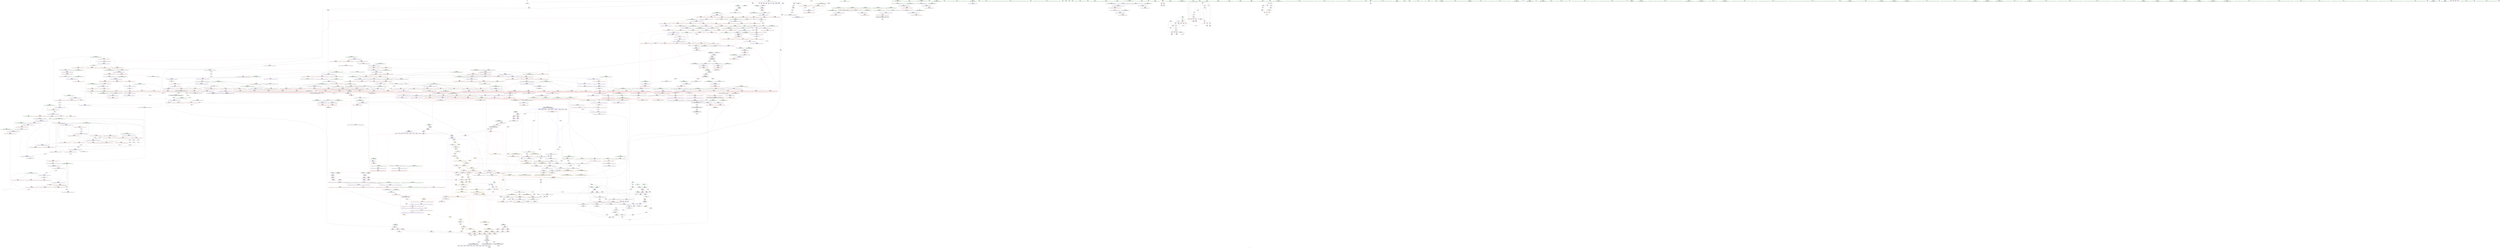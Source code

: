 digraph "SVFG" {
	label="SVFG";

	Node0x563b8abbf710 [shape=record,color=grey,label="{NodeID: 0\nNullPtr}"];
	Node0x563b8abbf710 -> Node0x563b8ac28540[style=solid];
	Node0x563b8ac30360 [shape=record,color=blue,label="{NodeID: 775\n578\<--574\n__last.addr\<--__last\n_ZSt11__make_heapIPSt4pairIiiEN9__gnu_cxx5__ops15_Iter_less_iterEEvT_S6_RT0_\n}"];
	Node0x563b8ac30360 -> Node0x563b8ac3aac0[style=dashed];
	Node0x563b8ac30360 -> Node0x563b8ac3ab90[style=dashed];
	Node0x563b8ac26fa0 [shape=record,color=red,label="{NodeID: 443\n215\<--206\n\<--__last.addr\n_ZSt4sortIPSt4pairIiiEEvT_S3_\n|{<s0>11}}"];
	Node0x563b8ac26fa0:s0 -> Node0x563b8ad4dfb0[style=solid,color=red];
	Node0x563b8ac1b1b0 [shape=record,color=green,label="{NodeID: 111\n584\<--585\n__parent\<--__parent_field_insensitive\n_ZSt11__make_heapIPSt4pairIiiEN9__gnu_cxx5__ops15_Iter_less_iterEEvT_S6_RT0_\n}"];
	Node0x563b8ac1b1b0 -> Node0x563b8ac3aed0[style=solid];
	Node0x563b8ac1b1b0 -> Node0x563b8ac3afa0[style=solid];
	Node0x563b8ac1b1b0 -> Node0x563b8ac3b070[style=solid];
	Node0x563b8ac1b1b0 -> Node0x563b8ac3b140[style=solid];
	Node0x563b8ac1b1b0 -> Node0x563b8ac305d0[style=solid];
	Node0x563b8ac1b1b0 -> Node0x563b8ac309e0[style=solid];
	Node0x563b8ad4c1c0 [shape=record,color=black,label="{NodeID: 1993\n1410 = PHI(1452, )\n|{<s0>105}}"];
	Node0x563b8ad4c1c0:s0 -> Node0x563b8ad4db40[style=solid,color=red];
	Node0x563b8ac51730 [shape=record,color=blue,label="{NodeID: 886\n1467\<--1490\n__result.addr\<--incdec.ptr1\n_ZNSt20__copy_move_backwardILb1ELb0ESt26random_access_iterator_tagE13__copy_move_bIPSt4pairIiiES5_EET0_T_S7_S6_\n}"];
	Node0x563b8ac51730 -> Node0x563b8acc3070[style=dashed];
	Node0x563b8ac3c800 [shape=record,color=red,label="{NodeID: 554\n806\<--745\n\<--__len.addr\n_ZSt13__adjust_heapIPSt4pairIiiElS1_N9__gnu_cxx5__ops15_Iter_less_iterEEvT_T0_S7_T1_T2_\n}"];
	Node0x563b8ac3c800 -> Node0x563b8ac6e1d0[style=solid];
	Node0x563b8ac6fe50 [shape=record,color=grey,label="{NodeID: 1329\n167 = Binary(121, 166, )\n}"];
	Node0x563b8ac6fe50 -> Node0x563b8ac45e00[style=solid];
	Node0x563b8ac1f800 [shape=record,color=green,label="{NodeID: 222\n1423\<--1424\n__it.addr\<--__it.addr_field_insensitive\n_ZSt12__miter_baseIPSt4pairIiiEET_S3_\n}"];
	Node0x563b8ac1f800 -> Node0x563b8ac435b0[style=solid];
	Node0x563b8ac1f800 -> Node0x563b8ac50e40[style=solid];
	Node0x563b8ad59bf0 [shape=record,color=black,label="{NodeID: 2104\n493 = PHI(436, )\n1st arg _ZSt13__heap_selectIPSt4pairIiiEN9__gnu_cxx5__ops15_Iter_less_iterEEvT_S6_S6_T0_ }"];
	Node0x563b8ad59bf0 -> Node0x563b8ac47590[style=solid];
	Node0x563b8ac42230 [shape=record,color=red,label="{NodeID: 665\n1266\<--1231\n\<--__i\n_ZSt16__insertion_sortIPSt4pairIiiEN9__gnu_cxx5__ops15_Iter_less_iterEEvT_S6_T0_\n|{<s0>85}}"];
	Node0x563b8ac42230:s0 -> Node0x563b8ad59f20[style=solid,color=red];
	Node0x563b8acb9570 [shape=record,color=black,label="{NodeID: 1440\nMR_52V_3 = PHI(MR_52V_4, MR_52V_2, )\npts\{309 \}\n}"];
	Node0x563b8acb9570 -> Node0x563b8ac38150[style=dashed];
	Node0x563b8acb9570 -> Node0x563b8ac38220[style=dashed];
	Node0x563b8acb9570 -> Node0x563b8ac46b00[style=dashed];
	Node0x563b8ac2d440 [shape=record,color=purple,label="{NodeID: 333\n402\<--401\nadd.ptr\<--\n_ZSt22__final_insertion_sortIPSt4pairIiiEN9__gnu_cxx5__ops15_Iter_less_iterEEvT_S6_T0_\n|{<s0>19}}"];
	Node0x563b8ac2d440:s0 -> Node0x563b8ad51090[style=solid,color=red];
	Node0x563b8ac16f90 [shape=record,color=green,label="{NodeID: 1\n5\<--1\n\<--dummyObj\nCan only get source location for instruction, argument, global var or function.}"];
	Node0x563b8ac30430 [shape=record,color=blue,label="{NodeID: 776\n580\<--575\n__comp.addr\<--__comp\n_ZSt11__make_heapIPSt4pairIiiEN9__gnu_cxx5__ops15_Iter_less_iterEEvT_S6_RT0_\n}"];
	Node0x563b8ac30430 -> Node0x563b8ac3ac60[style=dashed];
	Node0x563b8ac27070 [shape=record,color=red,label="{NodeID: 444\n246\<--226\n\<--retval\n_ZSt3maxIdERKT_S2_S2_\n}"];
	Node0x563b8ac27070 -> Node0x563b8ac29340[style=solid];
	Node0x563b8ac1b280 [shape=record,color=green,label="{NodeID: 112\n586\<--587\n__value\<--__value_field_insensitive\n_ZSt11__make_heapIPSt4pairIiiEN9__gnu_cxx5__ops15_Iter_less_iterEEvT_S6_RT0_\n|{|<s1>32}}"];
	Node0x563b8ac1b280 -> Node0x563b8ac29f70[style=solid];
	Node0x563b8ac1b280:s1 -> Node0x563b8ad58c60[style=solid,color=red];
	Node0x563b8ad4c330 [shape=record,color=black,label="{NodeID: 1994\n1414 = PHI(1452, )\n|{<s0>105}}"];
	Node0x563b8ad4c330:s0 -> Node0x563b8ad4dc50[style=solid,color=red];
	Node0x563b8ac51800 [shape=record,color=blue,label="{NodeID: 887\n1469\<--1495\n__n\<--dec\n_ZNSt20__copy_move_backwardILb1ELb0ESt26random_access_iterator_tagE13__copy_move_bIPSt4pairIiiES5_EET0_T_S7_S6_\n}"];
	Node0x563b8ac51800 -> Node0x563b8acc3570[style=dashed];
	Node0x563b8ac3c8d0 [shape=record,color=red,label="{NodeID: 555\n836\<--747\n\<--__topIndex\n_ZSt13__adjust_heapIPSt4pairIiiElS1_N9__gnu_cxx5__ops15_Iter_less_iterEEvT_T0_S7_T1_T2_\n|{<s0>52}}"];
	Node0x563b8ac3c8d0:s0 -> Node0x563b8ad4d1a0[style=solid,color=red];
	Node0x563b8ac6ffd0 [shape=record,color=grey,label="{NodeID: 1330\n152 = Binary(149, 151, )\n}"];
	Node0x563b8ac6ffd0 -> Node0x563b8ac702d0[style=solid];
	Node0x563b8ac1f8d0 [shape=record,color=green,label="{NodeID: 223\n1432\<--1433\n__first.addr\<--__first.addr_field_insensitive\n_ZSt22__copy_move_backward_aILb1EPSt4pairIiiES2_ET1_T0_S4_S3_\n}"];
	Node0x563b8ac1f8d0 -> Node0x563b8ac43680[style=solid];
	Node0x563b8ac1f8d0 -> Node0x563b8ac50f10[style=solid];
	Node0x563b8ad59d00 [shape=record,color=black,label="{NodeID: 2105\n494 = PHI(437, )\n2nd arg _ZSt13__heap_selectIPSt4pairIiiEN9__gnu_cxx5__ops15_Iter_less_iterEEvT_S6_S6_T0_ }"];
	Node0x563b8ad59d00 -> Node0x563b8ac47660[style=solid];
	Node0x563b8ac42300 [shape=record,color=red,label="{NodeID: 666\n1267\<--1231\n\<--__i\n_ZSt16__insertion_sortIPSt4pairIiiEN9__gnu_cxx5__ops15_Iter_less_iterEEvT_S6_T0_\n}"];
	Node0x563b8ac42300 -> Node0x563b8ac2fce0[style=solid];
	Node0x563b8acb9a70 [shape=record,color=black,label="{NodeID: 1441\nMR_54V_2 = PHI(MR_54V_3, MR_54V_1, )\npts\{313 \}\n}"];
	Node0x563b8acb9a70 -> Node0x563b8ac46bd0[style=dashed];
	Node0x563b8ac2d510 [shape=record,color=purple,label="{NodeID: 334\n407\<--406\nadd.ptr1\<--\n_ZSt22__final_insertion_sortIPSt4pairIiiEN9__gnu_cxx5__ops15_Iter_less_iterEEvT_S6_T0_\n|{<s0>20}}"];
	Node0x563b8ac2d510:s0 -> Node0x563b8ad5b090[style=solid,color=red];
	Node0x563b8ac17020 [shape=record,color=green,label="{NodeID: 2\n21\<--1\n\<--dummyObj\nCan only get source location for instruction, argument, global var or function.}"];
	Node0x563b8ac30500 [shape=record,color=blue,label="{NodeID: 777\n582\<--609\n__len\<--sub.ptr.div4\n_ZSt11__make_heapIPSt4pairIiiEN9__gnu_cxx5__ops15_Iter_less_iterEEvT_S6_RT0_\n}"];
	Node0x563b8ac30500 -> Node0x563b8ac3ad30[style=dashed];
	Node0x563b8ac30500 -> Node0x563b8ac3ae00[style=dashed];
	Node0x563b8ac30500 -> Node0x563b8acba970[style=dashed];
	Node0x563b8ac27140 [shape=record,color=red,label="{NodeID: 445\n234\<--228\n\<--__a.addr\n_ZSt3maxIdERKT_S2_S2_\n}"];
	Node0x563b8ac27140 -> Node0x563b8ac27480[style=solid];
	Node0x563b8ac1b350 [shape=record,color=green,label="{NodeID: 113\n588\<--589\nagg.tmp\<--agg.tmp_field_insensitive\n_ZSt11__make_heapIPSt4pairIiiEN9__gnu_cxx5__ops15_Iter_less_iterEEvT_S6_RT0_\n}"];
	Node0x563b8ac1b350 -> Node0x563b8ac2a040[style=solid];
	Node0x563b8ac1b350 -> Node0x563b8ac2a110[style=solid];
	Node0x563b8ad4c470 [shape=record,color=black,label="{NodeID: 1995\n1416 = PHI(1452, )\n|{<s0>105}}"];
	Node0x563b8ad4c470:s0 -> Node0x563b8ad4dd60[style=solid,color=red];
	Node0x563b8ac518d0 [shape=record,color=blue,label="{NodeID: 888\n1504\<--1501\nthis.addr\<--this\n_ZNK9__gnu_cxx5__ops14_Val_less_iterclISt4pairIiiEPS4_EEbRT_T0_\n}"];
	Node0x563b8ac518d0 -> Node0x563b8ac43f70[style=dashed];
	Node0x563b8ac3c9a0 [shape=record,color=red,label="{NodeID: 556\n767\<--749\n\<--__secondChild\n_ZSt13__adjust_heapIPSt4pairIiiElS1_N9__gnu_cxx5__ops15_Iter_less_iterEEvT_T0_S7_T1_T2_\n}"];
	Node0x563b8ac3c9a0 -> Node0x563b8ac73a50[style=solid];
	Node0x563b8ac70150 [shape=record,color=grey,label="{NodeID: 1331\n646 = Binary(645, 344, )\n}"];
	Node0x563b8ac70150 -> Node0x563b8ac309e0[style=solid];
	Node0x563b8ac1f9a0 [shape=record,color=green,label="{NodeID: 224\n1434\<--1435\n__last.addr\<--__last.addr_field_insensitive\n_ZSt22__copy_move_backward_aILb1EPSt4pairIiiES2_ET1_T0_S4_S3_\n}"];
	Node0x563b8ac1f9a0 -> Node0x563b8ac43750[style=solid];
	Node0x563b8ac1f9a0 -> Node0x563b8ac50fe0[style=solid];
	Node0x563b8ad59e10 [shape=record,color=black,label="{NodeID: 2106\n1326 = PHI(1265, )\n0th arg _ZSt13move_backwardIPSt4pairIiiES2_ET0_T_S4_S3_ }"];
	Node0x563b8ad59e10 -> Node0x563b8ac503b0[style=solid];
	Node0x563b8ac423d0 [shape=record,color=red,label="{NodeID: 667\n1276\<--1231\n\<--__i\n_ZSt16__insertion_sortIPSt4pairIiiEN9__gnu_cxx5__ops15_Iter_less_iterEEvT_S6_T0_\n|{<s0>89}}"];
	Node0x563b8ac423d0:s0 -> Node0x563b8ad5c390[style=solid,color=red];
	Node0x563b8ac2d5e0 [shape=record,color=purple,label="{NodeID: 335\n476\<--475\nadd.ptr1\<--\n_ZSt27__unguarded_partition_pivotIPSt4pairIiiEN9__gnu_cxx5__ops15_Iter_less_iterEET_S6_S6_T0_\n|{<s0>24}}"];
	Node0x563b8ac2d5e0:s0 -> Node0x563b8ad50c10[style=solid,color=red];
	Node0x563b8ac172d0 [shape=record,color=green,label="{NodeID: 3\n25\<--1\n.str\<--dummyObj\nGlob }"];
	Node0x563b8ac305d0 [shape=record,color=blue,label="{NodeID: 778\n584\<--613\n__parent\<--div\n_ZSt11__make_heapIPSt4pairIiiEN9__gnu_cxx5__ops15_Iter_less_iterEEvT_S6_RT0_\n}"];
	Node0x563b8ac305d0 -> Node0x563b8ac3aed0[style=dashed];
	Node0x563b8ac305d0 -> Node0x563b8ac3afa0[style=dashed];
	Node0x563b8ac305d0 -> Node0x563b8ac3b070[style=dashed];
	Node0x563b8ac305d0 -> Node0x563b8ac3b140[style=dashed];
	Node0x563b8ac305d0 -> Node0x563b8ac309e0[style=dashed];
	Node0x563b8ac305d0 -> Node0x563b8acbae70[style=dashed];
	Node0x563b8ac27210 [shape=record,color=red,label="{NodeID: 446\n243\<--228\n\<--__a.addr\n_ZSt3maxIdERKT_S2_S2_\n}"];
	Node0x563b8ac27210 -> Node0x563b8ac46620[style=solid];
	Node0x563b8ac1b420 [shape=record,color=green,label="{NodeID: 114\n590\<--591\nagg.tmp6\<--agg.tmp6_field_insensitive\n_ZSt11__make_heapIPSt4pairIiiEN9__gnu_cxx5__ops15_Iter_less_iterEEvT_S6_RT0_\n}"];
	Node0x563b8ad4c5b0 [shape=record,color=black,label="{NodeID: 1996\n1417 = PHI(1428, )\n}"];
	Node0x563b8ad4c5b0 -> Node0x563b8ac2bbe0[style=solid];
	Node0x563b8ac519a0 [shape=record,color=blue,label="{NodeID: 889\n1506\<--1502\n__val.addr\<--__val\n_ZNK9__gnu_cxx5__ops14_Val_less_iterclISt4pairIiiEPS4_EEbRT_T0_\n}"];
	Node0x563b8ac519a0 -> Node0x563b8ac44040[style=dashed];
	Node0x563b8ac3ca70 [shape=record,color=red,label="{NodeID: 557\n773\<--749\n\<--__secondChild\n_ZSt13__adjust_heapIPSt4pairIiiElS1_N9__gnu_cxx5__ops15_Iter_less_iterEEvT_T0_S7_T1_T2_\n}"];
	Node0x563b8ac3ca70 -> Node0x563b8ac6ec50[style=solid];
	Node0x563b8ac702d0 [shape=record,color=grey,label="{NodeID: 1332\n159 = Binary(152, 158, )\n}"];
	Node0x563b8ac702d0 -> Node0x563b8ac6fcd0[style=solid];
	Node0x563b8ac1fa70 [shape=record,color=green,label="{NodeID: 225\n1436\<--1437\n__result.addr\<--__result.addr_field_insensitive\n_ZSt22__copy_move_backward_aILb1EPSt4pairIiiES2_ET1_T0_S4_S3_\n}"];
	Node0x563b8ac1fa70 -> Node0x563b8ac43820[style=solid];
	Node0x563b8ac1fa70 -> Node0x563b8ac510b0[style=solid];
	Node0x563b8ad59f20 [shape=record,color=black,label="{NodeID: 2107\n1327 = PHI(1266, )\n1st arg _ZSt13move_backwardIPSt4pairIiiES2_ET0_T_S4_S3_ }"];
	Node0x563b8ad59f20 -> Node0x563b8ac50480[style=solid];
	Node0x563b8ac424a0 [shape=record,color=red,label="{NodeID: 668\n1285\<--1231\n\<--__i\n_ZSt16__insertion_sortIPSt4pairIiiEN9__gnu_cxx5__ops15_Iter_less_iterEEvT_S6_T0_\n}"];
	Node0x563b8ac424a0 -> Node0x563b8ac23fb0[style=solid];
	Node0x563b8acba470 [shape=record,color=black,label="{NodeID: 1443\nMR_16V_2 = PHI(MR_16V_4, MR_16V_1, )\npts\{19 \}\n|{<s0>26}}"];
	Node0x563b8acba470:s0 -> Node0x563b8acb3670[style=dashed,color=blue];
	Node0x563b8ac2d6b0 [shape=record,color=purple,label="{NodeID: 336\n479\<--478\nadd.ptr2\<--\n_ZSt27__unguarded_partition_pivotIPSt4pairIiiEN9__gnu_cxx5__ops15_Iter_less_iterEET_S6_S6_T0_\n|{<s0>24}}"];
	Node0x563b8ac2d6b0:s0 -> Node0x563b8ad50e30[style=solid,color=red];
	Node0x563b8ac17390 [shape=record,color=green,label="{NodeID: 4\n27\<--1\n.str.1\<--dummyObj\nGlob }"];
	Node0x563b8ac306a0 [shape=record,color=blue, style = dotted,label="{NodeID: 779\n1518\<--1520\noffset_0\<--dummyVal\n_ZSt11__make_heapIPSt4pairIiiEN9__gnu_cxx5__ops15_Iter_less_iterEEvT_S6_RT0_\n}"];
	Node0x563b8ac306a0 -> Node0x563b8ac441e0[style=dashed];
	Node0x563b8ac306a0 -> Node0x563b8ac44380[style=dashed];
	Node0x563b8ac306a0 -> Node0x563b8ac306a0[style=dashed];
	Node0x563b8ac306a0 -> Node0x563b8acbb370[style=dashed];
	Node0x563b8ac272e0 [shape=record,color=red,label="{NodeID: 447\n236\<--230\n\<--__b.addr\n_ZSt3maxIdERKT_S2_S2_\n}"];
	Node0x563b8ac272e0 -> Node0x563b8ac27550[style=solid];
	Node0x563b8ac1fe80 [shape=record,color=green,label="{NodeID: 115\n620\<--621\n_ZSt4moveIRSt4pairIiiEEONSt16remove_referenceIT_E4typeEOS4_\<--_ZSt4moveIRSt4pairIiiEEONSt16remove_referenceIT_E4typeEOS4__field_insensitive\n}"];
	Node0x563b8ad4c6f0 [shape=record,color=black,label="{NodeID: 1997\n1448 = PHI(1459, )\n}"];
	Node0x563b8ad4c6f0 -> Node0x563b8ac2bd80[style=solid];
	Node0x563b8ac51a70 [shape=record,color=blue,label="{NodeID: 890\n1508\<--1503\n__it.addr\<--__it\n_ZNK9__gnu_cxx5__ops14_Val_less_iterclISt4pairIiiEPS4_EEbRT_T0_\n}"];
	Node0x563b8ac51a70 -> Node0x563b8ac44110[style=dashed];
	Node0x563b8ac3cb40 [shape=record,color=red,label="{NodeID: 558\n778\<--749\n\<--__secondChild\n_ZSt13__adjust_heapIPSt4pairIiiElS1_N9__gnu_cxx5__ops15_Iter_less_iterEEvT_T0_S7_T1_T2_\n}"];
	Node0x563b8ac70450 [shape=record,color=grey,label="{NodeID: 1333\n120 = Binary(121, 118, )\n}"];
	Node0x563b8ac70450 -> Node0x563b8ac714d0[style=solid];
	Node0x563b8ac1fb40 [shape=record,color=green,label="{NodeID: 226\n1438\<--1439\n__simple\<--__simple_field_insensitive\n_ZSt22__copy_move_backward_aILb1EPSt4pairIiiES2_ET1_T0_S4_S3_\n}"];
	Node0x563b8ac1fb40 -> Node0x563b8ac51180[style=solid];
	Node0x563b8ad5a030 [shape=record,color=black,label="{NodeID: 2108\n1328 = PHI(1268, )\n2nd arg _ZSt13move_backwardIPSt4pairIiiES2_ET0_T_S4_S3_ }"];
	Node0x563b8ad5a030 -> Node0x563b8ac50550[style=solid];
	Node0x563b8ac42570 [shape=record,color=red,label="{NodeID: 669\n1309\<--1295\n\<--__first.addr\n_ZSt26__unguarded_insertion_sortIPSt4pairIiiEN9__gnu_cxx5__ops15_Iter_less_iterEEvT_S6_T0_\n}"];
	Node0x563b8ac42570 -> Node0x563b8ac50210[style=solid];
	Node0x563b8acba970 [shape=record,color=black,label="{NodeID: 1444\nMR_107V_2 = PHI(MR_107V_3, MR_107V_1, )\npts\{583 \}\n}"];
	Node0x563b8ac2d780 [shape=record,color=purple,label="{NodeID: 337\n484\<--483\nadd.ptr3\<--\n_ZSt27__unguarded_partition_pivotIPSt4pairIiiEN9__gnu_cxx5__ops15_Iter_less_iterEET_S6_S6_T0_\n|{<s0>25}}"];
	Node0x563b8ac2d780:s0 -> Node0x563b8ad5ab40[style=solid,color=red];
	Node0x563b8ac17450 [shape=record,color=green,label="{NodeID: 5\n29\<--1\nstdin\<--dummyObj\nGlob }"];
	Node0x563b8ac30770 [shape=record,color=blue, style = dotted,label="{NodeID: 780\n1521\<--1523\noffset_1\<--dummyVal\n_ZSt11__make_heapIPSt4pairIiiEN9__gnu_cxx5__ops15_Iter_less_iterEEvT_S6_RT0_\n}"];
	Node0x563b8ac30770 -> Node0x563b8ac442b0[style=dashed];
	Node0x563b8ac30770 -> Node0x563b8ac44450[style=dashed];
	Node0x563b8ac30770 -> Node0x563b8ac30770[style=dashed];
	Node0x563b8ac30770 -> Node0x563b8acbb870[style=dashed];
	Node0x563b8ac273b0 [shape=record,color=red,label="{NodeID: 448\n240\<--230\n\<--__b.addr\n_ZSt3maxIdERKT_S2_S2_\n}"];
	Node0x563b8ac273b0 -> Node0x563b8ac46550[style=solid];
	Node0x563b8ac1ff50 [shape=record,color=green,label="{NodeID: 116\n626\<--627\nllvm.memcpy.p0i8.p0i8.i64\<--llvm.memcpy.p0i8.p0i8.i64_field_insensitive\n}"];
	Node0x563b8ad4c830 [shape=record,color=black,label="{NodeID: 1998\n1488 = PHI(720, )\n|{<s0>108}}"];
	Node0x563b8ad4c830:s0 -> Node0x563b8ad4e8b0[style=solid,color=red];
	Node0x563b8ac3cc10 [shape=record,color=red,label="{NodeID: 559\n781\<--749\n\<--__secondChild\n_ZSt13__adjust_heapIPSt4pairIiiElS1_N9__gnu_cxx5__ops15_Iter_less_iterEEvT_T0_S7_T1_T2_\n}"];
	Node0x563b8ac3cc10 -> Node0x563b8ac6ead0[style=solid];
	Node0x563b8ac705d0 [shape=record,color=grey,label="{NodeID: 1334\n118 = Binary(117, 119, )\n}"];
	Node0x563b8ac705d0 -> Node0x563b8ac70450[style=solid];
	Node0x563b8ac1fc10 [shape=record,color=green,label="{NodeID: 227\n1449\<--1450\n_ZNSt20__copy_move_backwardILb1ELb0ESt26random_access_iterator_tagE13__copy_move_bIPSt4pairIiiES5_EET0_T_S7_S6_\<--_ZNSt20__copy_move_backwardILb1ELb0ESt26random_access_iterator_tagE13__copy_move_bIPSt4pairIiiES5_EET0_T_S7_S6__field_insensitive\n}"];
	Node0x563b8ad5a140 [shape=record,color=black,label="{NodeID: 2109\n361 = PHI(277, )\n0th arg _ZSt4__lgl }"];
	Node0x563b8ad5a140 -> Node0x563b8ac46d70[style=solid];
	Node0x563b8ac42640 [shape=record,color=red,label="{NodeID: 670\n1313\<--1297\n\<--__last.addr\n_ZSt26__unguarded_insertion_sortIPSt4pairIiiEN9__gnu_cxx5__ops15_Iter_less_iterEEvT_S6_T0_\n}"];
	Node0x563b8ac42640 -> Node0x563b8ac75250[style=solid];
	Node0x563b8acbae70 [shape=record,color=black,label="{NodeID: 1445\nMR_109V_2 = PHI(MR_109V_4, MR_109V_1, )\npts\{585 \}\n}"];
	Node0x563b8ac2d850 [shape=record,color=purple,label="{NodeID: 338\n535\<--534\nincdec.ptr\<--\n_ZSt13__heap_selectIPSt4pairIiiEN9__gnu_cxx5__ops15_Iter_less_iterEEvT_S6_S6_T0_\n}"];
	Node0x563b8ac2d850 -> Node0x563b8ac2fe80[style=solid];
	Node0x563b8ac17cc0 [shape=record,color=green,label="{NodeID: 6\n30\<--1\n.str.2\<--dummyObj\nGlob }"];
	Node0x563b8ac30840 [shape=record,color=blue, style = dotted,label="{NodeID: 781\n1524\<--1526\noffset_0\<--dummyVal\n_ZSt11__make_heapIPSt4pairIiiEN9__gnu_cxx5__ops15_Iter_less_iterEEvT_S6_RT0_\n}"];
	Node0x563b8ac30840 -> Node0x563b8ac30840[style=dashed];
	Node0x563b8ac30840 -> Node0x563b8acbbd70[style=dashed];
	Node0x563b8ac27480 [shape=record,color=red,label="{NodeID: 449\n235\<--234\n\<--\n_ZSt3maxIdERKT_S2_S2_\n}"];
	Node0x563b8ac27480 -> Node0x563b8ac735d0[style=solid];
	Node0x563b8ac20050 [shape=record,color=green,label="{NodeID: 117\n639\<--640\n_ZSt13__adjust_heapIPSt4pairIiiElS1_N9__gnu_cxx5__ops15_Iter_less_iterEEvT_T0_S7_T1_T2_\<--_ZSt13__adjust_heapIPSt4pairIiiElS1_N9__gnu_cxx5__ops15_Iter_less_iterEEvT_T0_S7_T1_T2__field_insensitive\n}"];
	Node0x563b8ad4c970 [shape=record,color=black,label="{NodeID: 1999\n1492 = PHI(847, )\n}"];
	Node0x563b8ac3cce0 [shape=record,color=red,label="{NodeID: 560\n786\<--749\n\<--__secondChild\n_ZSt13__adjust_heapIPSt4pairIiiElS1_N9__gnu_cxx5__ops15_Iter_less_iterEEvT_T0_S7_T1_T2_\n}"];
	Node0x563b8ac3cce0 -> Node0x563b8ac6e950[style=solid];
	Node0x563b8ac70750 [shape=record,color=grey,label="{NodeID: 1335\n1478 = Binary(1476, 1477, )\n}"];
	Node0x563b8ac70750 -> Node0x563b8ac6edd0[style=solid];
	Node0x563b8ac1fd10 [shape=record,color=green,label="{NodeID: 228\n1454\<--1455\n__it.addr\<--__it.addr_field_insensitive\n_ZSt12__niter_baseIPSt4pairIiiEET_S3_\n}"];
	Node0x563b8ac1fd10 -> Node0x563b8ac438f0[style=solid];
	Node0x563b8ac1fd10 -> Node0x563b8ac51250[style=solid];
	Node0x563b8ad5a250 [shape=record,color=black,label="{NodeID: 2110\n224 = PHI(23, 23, )\n0th arg _ZSt3maxIdERKT_S2_S2_ }"];
	Node0x563b8ad5a250 -> Node0x563b8ac463b0[style=solid];
	Node0x563b8ac42710 [shape=record,color=red,label="{NodeID: 671\n1312\<--1299\n\<--__i\n_ZSt26__unguarded_insertion_sortIPSt4pairIiiEN9__gnu_cxx5__ops15_Iter_less_iterEEvT_S6_T0_\n}"];
	Node0x563b8ac42710 -> Node0x563b8ac75250[style=solid];
	Node0x563b8acbb370 [shape=record,color=black,label="{NodeID: 1446\nMR_113V_2 = PHI(MR_113V_4, MR_113V_1, )\npts\{5870000 \}\n}"];
	Node0x563b8ac2d920 [shape=record,color=purple,label="{NodeID: 339\n563\<--562\nincdec.ptr\<--\n_ZSt11__sort_heapIPSt4pairIiiEN9__gnu_cxx5__ops15_Iter_less_iterEEvT_S6_RT0_\n}"];
	Node0x563b8ac2d920 -> Node0x563b8ac301c0[style=solid];
	Node0x563b8ac17d50 [shape=record,color=green,label="{NodeID: 7\n32\<--1\n.str.3\<--dummyObj\nGlob }"];
	Node0x563b8ac30910 [shape=record,color=blue, style = dotted,label="{NodeID: 782\n1527\<--1529\noffset_1\<--dummyVal\n_ZSt11__make_heapIPSt4pairIiiEN9__gnu_cxx5__ops15_Iter_less_iterEEvT_S6_RT0_\n}"];
	Node0x563b8ac30910 -> Node0x563b8ac30910[style=dashed];
	Node0x563b8ac30910 -> Node0x563b8acbc270[style=dashed];
	Node0x563b8ac48a80 [shape=record,color=yellow,style=double,label="{NodeID: 1557\n275V_1 = ENCHI(MR_275V_0)\npts\{5870000 6840000 7380000 8950000 13560000 \}\nFun[_ZSt16__insertion_sortIPSt4pairIiiEN9__gnu_cxx5__ops15_Iter_less_iterEEvT_S6_T0_]|{|<s1>87}}"];
	Node0x563b8ac48a80 -> Node0x563b8ac44a00[style=dashed];
	Node0x563b8ac48a80:s1 -> Node0x563b8acc6770[style=dashed,color=red];
	Node0x563b8ac27550 [shape=record,color=red,label="{NodeID: 450\n237\<--236\n\<--\n_ZSt3maxIdERKT_S2_S2_\n}"];
	Node0x563b8ac27550 -> Node0x563b8ac735d0[style=solid];
	Node0x563b8ac20150 [shape=record,color=green,label="{NodeID: 118\n654\<--655\nthis.addr\<--this.addr_field_insensitive\n_ZNK9__gnu_cxx5__ops15_Iter_less_iterclIPSt4pairIiiES5_EEbT_T0_\n}"];
	Node0x563b8ac20150 -> Node0x563b8ac3b2e0[style=solid];
	Node0x563b8ac20150 -> Node0x563b8ac30ab0[style=solid];
	Node0x563b8ad4ca80 [shape=record,color=black,label="{NodeID: 2000\n1516 = PHI(977, )\n}"];
	Node0x563b8ad4ca80 -> Node0x563b8ac2c190[style=solid];
	Node0x563b8ac3cdb0 [shape=record,color=red,label="{NodeID: 561\n791\<--749\n\<--__secondChild\n_ZSt13__adjust_heapIPSt4pairIiiElS1_N9__gnu_cxx5__ops15_Iter_less_iterEEvT_T0_S7_T1_T2_\n}"];
	Node0x563b8ac708d0 [shape=record,color=grey,label="{NodeID: 1336\n343 = Binary(342, 344, )\n}"];
	Node0x563b8ac708d0 -> Node0x563b8ac46b00[style=solid];
	Node0x563b8ac27fd0 [shape=record,color=green,label="{NodeID: 229\n1463\<--1464\n__first.addr\<--__first.addr_field_insensitive\n_ZNSt20__copy_move_backwardILb1ELb0ESt26random_access_iterator_tagE13__copy_move_bIPSt4pairIiiES5_EET0_T_S7_S6_\n}"];
	Node0x563b8ac27fd0 -> Node0x563b8ac439c0[style=solid];
	Node0x563b8ac27fd0 -> Node0x563b8ac51320[style=solid];
	Node0x563b8ad5a3a0 [shape=record,color=black,label="{NodeID: 2111\n225 = PHI(46, 48, )\n1st arg _ZSt3maxIdERKT_S2_S2_ }"];
	Node0x563b8ad5a3a0 -> Node0x563b8ac46480[style=solid];
	Node0x563b8ac427e0 [shape=record,color=red,label="{NodeID: 672\n1316\<--1299\n\<--__i\n_ZSt26__unguarded_insertion_sortIPSt4pairIiiEN9__gnu_cxx5__ops15_Iter_less_iterEEvT_S6_T0_\n|{<s0>91}}"];
	Node0x563b8ac427e0:s0 -> Node0x563b8ad5c390[style=solid,color=red];
	Node0x563b8acbb870 [shape=record,color=black,label="{NodeID: 1447\nMR_115V_2 = PHI(MR_115V_4, MR_115V_1, )\npts\{5870001 \}\n}"];
	Node0x563b8ac2d9f0 [shape=record,color=purple,label="{NodeID: 340\n1518\<--622\noffset_0\<--\n}"];
	Node0x563b8ac2d9f0 -> Node0x563b8ac306a0[style=solid];
	Node0x563b8ac17e10 [shape=record,color=green,label="{NodeID: 8\n34\<--1\nstdout\<--dummyObj\nGlob }"];
	Node0x563b8ac309e0 [shape=record,color=blue,label="{NodeID: 783\n584\<--646\n__parent\<--dec\n_ZSt11__make_heapIPSt4pairIiiEN9__gnu_cxx5__ops15_Iter_less_iterEEvT_S6_RT0_\n}"];
	Node0x563b8ac309e0 -> Node0x563b8ac3aed0[style=dashed];
	Node0x563b8ac309e0 -> Node0x563b8ac3afa0[style=dashed];
	Node0x563b8ac309e0 -> Node0x563b8ac3b070[style=dashed];
	Node0x563b8ac309e0 -> Node0x563b8ac3b140[style=dashed];
	Node0x563b8ac309e0 -> Node0x563b8ac309e0[style=dashed];
	Node0x563b8ac309e0 -> Node0x563b8acbae70[style=dashed];
	Node0x563b8ac48c20 [shape=record,color=yellow,style=double,label="{NodeID: 1558\n277V_1 = ENCHI(MR_277V_0)\npts\{5870001 6840001 7380001 8950001 13560001 \}\nFun[_ZSt16__insertion_sortIPSt4pairIiiEN9__gnu_cxx5__ops15_Iter_less_iterEEvT_S6_T0_]|{|<s1>87}}"];
	Node0x563b8ac48c20 -> Node0x563b8ac44ad0[style=dashed];
	Node0x563b8ac48c20:s1 -> Node0x563b8acc6770[style=dashed,color=red];
	Node0x563b8ac27620 [shape=record,color=red,label="{NodeID: 451\n266\<--256\n\<--__first.addr\n_ZSt6__sortIPSt4pairIiiEN9__gnu_cxx5__ops15_Iter_less_iterEEvT_S6_T0_\n}"];
	Node0x563b8ac27620 -> Node0x563b8ac738d0[style=solid];
	Node0x563b8ac20220 [shape=record,color=green,label="{NodeID: 119\n656\<--657\n__it1.addr\<--__it1.addr_field_insensitive\n_ZNK9__gnu_cxx5__ops15_Iter_less_iterclIPSt4pairIiiES5_EEbT_T0_\n}"];
	Node0x563b8ac20220 -> Node0x563b8ac3b3b0[style=solid];
	Node0x563b8ac20220 -> Node0x563b8ac30b80[style=solid];
	Node0x563b8ad4cbf0 [shape=record,color=black,label="{NodeID: 2001\n735 = PHI(630, 710, )\n2nd arg _ZSt13__adjust_heapIPSt4pairIiiElS1_N9__gnu_cxx5__ops15_Iter_less_iterEEvT_T0_S7_T1_T2_ }"];
	Node0x563b8ad4cbf0 -> Node0x563b8ac316e0[style=solid];
	Node0x563b8ac3ce80 [shape=record,color=red,label="{NodeID: 562\n798\<--749\n\<--__secondChild\n_ZSt13__adjust_heapIPSt4pairIiiElS1_N9__gnu_cxx5__ops15_Iter_less_iterEEvT_T0_S7_T1_T2_\n}"];
	Node0x563b8ac3ce80 -> Node0x563b8ac31af0[style=solid];
	Node0x563b8ac70a50 [shape=record,color=grey,label="{NodeID: 1337\n557 = Binary(555, 556, )\n}"];
	Node0x563b8ac70a50 -> Node0x563b8ac71050[style=solid];
	Node0x563b8ac28060 [shape=record,color=green,label="{NodeID: 230\n1465\<--1466\n__last.addr\<--__last.addr_field_insensitive\n_ZNSt20__copy_move_backwardILb1ELb0ESt26random_access_iterator_tagE13__copy_move_bIPSt4pairIiiES5_EET0_T_S7_S6_\n}"];
	Node0x563b8ac28060 -> Node0x563b8ac43a90[style=solid];
	Node0x563b8ac28060 -> Node0x563b8ac43b60[style=solid];
	Node0x563b8ac28060 -> Node0x563b8ac513f0[style=solid];
	Node0x563b8ac28060 -> Node0x563b8ac51660[style=solid];
	Node0x563b8ad5a4f0 [shape=record,color=black,label="{NodeID: 2112\n978 = PHI(664, 973, 1514, )\n0th arg _ZStltIiiEbRKSt4pairIT_T0_ES5_ }"];
	Node0x563b8ad5a4f0 -> Node0x563b8ac32da0[style=solid];
	Node0x563b8ac428b0 [shape=record,color=red,label="{NodeID: 673\n1320\<--1299\n\<--__i\n_ZSt26__unguarded_insertion_sortIPSt4pairIiiEN9__gnu_cxx5__ops15_Iter_less_iterEEvT_S6_T0_\n}"];
	Node0x563b8ac428b0 -> Node0x563b8ac24080[style=solid];
	Node0x563b8acbbd70 [shape=record,color=black,label="{NodeID: 1448\nMR_117V_2 = PHI(MR_117V_4, MR_117V_1, )\npts\{5890000 \}\n}"];
	Node0x563b8ac2dac0 [shape=record,color=purple,label="{NodeID: 341\n1521\<--622\noffset_1\<--\n}"];
	Node0x563b8ac2dac0 -> Node0x563b8ac30770[style=solid];
	Node0x563b8ac17f10 [shape=record,color=green,label="{NodeID: 9\n35\<--1\n.str.4\<--dummyObj\nGlob }"];
	Node0x563b8ac30ab0 [shape=record,color=blue,label="{NodeID: 784\n654\<--651\nthis.addr\<--this\n_ZNK9__gnu_cxx5__ops15_Iter_less_iterclIPSt4pairIiiES5_EEbT_T0_\n}"];
	Node0x563b8ac30ab0 -> Node0x563b8ac3b2e0[style=dashed];
	Node0x563b8ac48dc0 [shape=record,color=yellow,style=double,label="{NodeID: 1559\n16V_1 = ENCHI(MR_16V_0)\npts\{19 \}\nFun[_ZNSt4pairIiiE4swapERS0_]|{<s0>77|<s1>77|<s2>77}}"];
	Node0x563b8ac48dc0:s0 -> Node0x563b8ac416d0[style=dashed,color=red];
	Node0x563b8ac48dc0:s1 -> Node0x563b8ac417a0[style=dashed,color=red];
	Node0x563b8ac48dc0:s2 -> Node0x563b8ac4f920[style=dashed,color=red];
	Node0x563b8ac276f0 [shape=record,color=red,label="{NodeID: 452\n270\<--256\n\<--__first.addr\n_ZSt6__sortIPSt4pairIiiEN9__gnu_cxx5__ops15_Iter_less_iterEEvT_S6_T0_\n|{<s0>13}}"];
	Node0x563b8ac276f0:s0 -> Node0x563b8ad504f0[style=solid,color=red];
	Node0x563b8ac202f0 [shape=record,color=green,label="{NodeID: 120\n658\<--659\n__it2.addr\<--__it2.addr_field_insensitive\n_ZNK9__gnu_cxx5__ops15_Iter_less_iterclIPSt4pairIiiES5_EEbT_T0_\n}"];
	Node0x563b8ac202f0 -> Node0x563b8ac3b480[style=solid];
	Node0x563b8ac202f0 -> Node0x563b8ac30c50[style=solid];
	Node0x563b8ad4ce00 [shape=record,color=black,label="{NodeID: 2002\n736 = PHI(637, 717, )\n3rd arg _ZSt13__adjust_heapIPSt4pairIiiElS1_N9__gnu_cxx5__ops15_Iter_less_iterEEvT_T0_S7_T1_T2_ }"];
	Node0x563b8ad4ce00 -> Node0x563b8ac31470[style=solid];
	Node0x563b8ac3cf50 [shape=record,color=red,label="{NodeID: 563\n805\<--749\n\<--__secondChild\n_ZSt13__adjust_heapIPSt4pairIiiElS1_N9__gnu_cxx5__ops15_Iter_less_iterEEvT_T0_S7_T1_T2_\n}"];
	Node0x563b8ac3cf50 -> Node0x563b8ac732d0[style=solid];
	Node0x563b8ac70bd0 [shape=record,color=grey,label="{NodeID: 1338\n282 = Binary(279, 283, )\n|{<s0>13}}"];
	Node0x563b8ac70bd0:s0 -> Node0x563b8ad50790[style=solid,color=red];
	Node0x563b8ac28130 [shape=record,color=green,label="{NodeID: 231\n1467\<--1468\n__result.addr\<--__result.addr_field_insensitive\n_ZNSt20__copy_move_backwardILb1ELb0ESt26random_access_iterator_tagE13__copy_move_bIPSt4pairIiiES5_EET0_T_S7_S6_\n}"];
	Node0x563b8ac28130 -> Node0x563b8ac43c30[style=solid];
	Node0x563b8ac28130 -> Node0x563b8ac43d00[style=solid];
	Node0x563b8ac28130 -> Node0x563b8ac514c0[style=solid];
	Node0x563b8ac28130 -> Node0x563b8ac51730[style=solid];
	Node0x563b8ad5a680 [shape=record,color=black,label="{NodeID: 2113\n979 = PHI(665, 974, 1515, )\n1st arg _ZStltIiiEbRKSt4pairIT_T0_ES5_ }"];
	Node0x563b8ad5a680 -> Node0x563b8ac32e70[style=solid];
	Node0x563b8ac42980 [shape=record,color=red,label="{NodeID: 674\n1338\<--1329\n\<--__first.addr\n_ZSt13move_backwardIPSt4pairIiiES2_ET0_T_S4_S3_\n|{<s0>92}}"];
	Node0x563b8ac42980:s0 -> Node0x563b8ad5b8e0[style=solid,color=red];
	Node0x563b8acbc270 [shape=record,color=black,label="{NodeID: 1449\nMR_119V_2 = PHI(MR_119V_4, MR_119V_1, )\npts\{5890001 \}\n}"];
	Node0x563b8ac2db90 [shape=record,color=purple,label="{NodeID: 342\n1519\<--623\noffset_0\<--\n}"];
	Node0x563b8ac2db90 -> Node0x563b8ac441e0[style=solid];
	Node0x563b8ac18010 [shape=record,color=green,label="{NodeID: 10\n37\<--1\n.str.5\<--dummyObj\nGlob }"];
	Node0x563b8ac30b80 [shape=record,color=blue,label="{NodeID: 785\n656\<--652\n__it1.addr\<--__it1\n_ZNK9__gnu_cxx5__ops15_Iter_less_iterclIPSt4pairIiiES5_EEbT_T0_\n}"];
	Node0x563b8ac30b80 -> Node0x563b8ac3b3b0[style=dashed];
	Node0x563b8ac277c0 [shape=record,color=red,label="{NodeID: 453\n273\<--256\n\<--__first.addr\n_ZSt6__sortIPSt4pairIiiEN9__gnu_cxx5__ops15_Iter_less_iterEEvT_S6_T0_\n}"];
	Node0x563b8ac277c0 -> Node0x563b8ac294e0[style=solid];
	Node0x563b8ac203c0 [shape=record,color=green,label="{NodeID: 121\n667\<--668\n_ZStltIiiEbRKSt4pairIT_T0_ES5_\<--_ZStltIiiEbRKSt4pairIT_T0_ES5__field_insensitive\n}"];
	Node0x563b8ad4cf80 [shape=record,color=black,label="{NodeID: 2003\n889 = PHI(834, )\n0th arg _ZSt11__push_heapIPSt4pairIiiElS1_N9__gnu_cxx5__ops14_Iter_less_valEEvT_T0_S7_T1_RT2_ }"];
	Node0x563b8ad4cf80 -> Node0x563b8ac324b0[style=solid];
	Node0x563b8ac3d020 [shape=record,color=red,label="{NodeID: 564\n811\<--749\n\<--__secondChild\n_ZSt13__adjust_heapIPSt4pairIiiElS1_N9__gnu_cxx5__ops15_Iter_less_iterEEvT_T0_S7_T1_T2_\n}"];
	Node0x563b8ac3d020 -> Node0x563b8ac6ded0[style=solid];
	Node0x563b8ac70d50 [shape=record,color=grey,label="{NodeID: 1339\n276 = Binary(274, 275, )\n}"];
	Node0x563b8ac70d50 -> Node0x563b8ac70ed0[style=solid];
	Node0x563b8ac28200 [shape=record,color=green,label="{NodeID: 232\n1469\<--1470\n__n\<--__n_field_insensitive\n_ZNSt20__copy_move_backwardILb1ELb0ESt26random_access_iterator_tagE13__copy_move_bIPSt4pairIiiES5_EET0_T_S7_S6_\n}"];
	Node0x563b8ac28200 -> Node0x563b8ac43dd0[style=solid];
	Node0x563b8ac28200 -> Node0x563b8ac43ea0[style=solid];
	Node0x563b8ac28200 -> Node0x563b8ac51590[style=solid];
	Node0x563b8ac28200 -> Node0x563b8ac51800[style=solid];
	Node0x563b8ad5a810 [shape=record,color=black,label="{NodeID: 2114\n1501 = PHI(1351, )\n0th arg _ZNK9__gnu_cxx5__ops14_Val_less_iterclISt4pairIiiEPS4_EEbRT_T0_ }"];
	Node0x563b8ad5a810 -> Node0x563b8ac518d0[style=solid];
	Node0x563b8ac42a50 [shape=record,color=red,label="{NodeID: 675\n1342\<--1331\n\<--__last.addr\n_ZSt13move_backwardIPSt4pairIiiES2_ET0_T_S4_S3_\n|{<s0>93}}"];
	Node0x563b8ac42a50:s0 -> Node0x563b8ad5b8e0[style=solid,color=red];
	Node0x563b8ac2dc60 [shape=record,color=purple,label="{NodeID: 343\n1522\<--623\noffset_1\<--\n}"];
	Node0x563b8ac2dc60 -> Node0x563b8ac442b0[style=solid];
	Node0x563b8ac18110 [shape=record,color=green,label="{NodeID: 11\n39\<--1\n.str.6\<--dummyObj\nGlob }"];
	Node0x563b8ac30c50 [shape=record,color=blue,label="{NodeID: 786\n658\<--653\n__it2.addr\<--__it2\n_ZNK9__gnu_cxx5__ops15_Iter_less_iterclIPSt4pairIiiES5_EEbT_T0_\n}"];
	Node0x563b8ac30c50 -> Node0x563b8ac3b480[style=dashed];
	Node0x563b8ac27890 [shape=record,color=red,label="{NodeID: 454\n287\<--256\n\<--__first.addr\n_ZSt6__sortIPSt4pairIiiEN9__gnu_cxx5__ops15_Iter_less_iterEEvT_S6_T0_\n|{<s0>14}}"];
	Node0x563b8ac27890:s0 -> Node0x563b8ad5ae70[style=solid,color=red];
	Node0x563b8ac204c0 [shape=record,color=green,label="{NodeID: 122\n675\<--676\n__first.addr\<--__first.addr_field_insensitive\n_ZSt10__pop_heapIPSt4pairIiiEN9__gnu_cxx5__ops15_Iter_less_iterEEvT_S6_S6_RT0_\n}"];
	Node0x563b8ac204c0 -> Node0x563b8ac3b550[style=solid];
	Node0x563b8ac204c0 -> Node0x563b8ac3b620[style=solid];
	Node0x563b8ac204c0 -> Node0x563b8ac3b6f0[style=solid];
	Node0x563b8ac204c0 -> Node0x563b8ac30d20[style=solid];
	Node0x563b8ad4d090 [shape=record,color=black,label="{NodeID: 2004\n890 = PHI(835, )\n1st arg _ZSt11__push_heapIPSt4pairIiiElS1_N9__gnu_cxx5__ops14_Iter_less_valEEvT_T0_S7_T1_RT2_ }"];
	Node0x563b8ad4d090 -> Node0x563b8ac32580[style=solid];
	Node0x563b8ac3d0f0 [shape=record,color=red,label="{NodeID: 565\n816\<--749\n\<--__secondChild\n_ZSt13__adjust_heapIPSt4pairIiiElS1_N9__gnu_cxx5__ops15_Iter_less_iterEEvT_T0_S7_T1_T2_\n}"];
	Node0x563b8ac3d0f0 -> Node0x563b8ac6dd50[style=solid];
	Node0x563b8ac70ed0 [shape=record,color=grey,label="{NodeID: 1340\n277 = Binary(276, 278, )\n|{<s0>12}}"];
	Node0x563b8ac70ed0:s0 -> Node0x563b8ad5a140[style=solid,color=red];
	Node0x563b8ac282d0 [shape=record,color=green,label="{NodeID: 233\n1504\<--1505\nthis.addr\<--this.addr_field_insensitive\n_ZNK9__gnu_cxx5__ops14_Val_less_iterclISt4pairIiiEPS4_EEbRT_T0_\n}"];
	Node0x563b8ac282d0 -> Node0x563b8ac43f70[style=solid];
	Node0x563b8ac282d0 -> Node0x563b8ac518d0[style=solid];
	Node0x563b8ad5a920 [shape=record,color=black,label="{NodeID: 2115\n1502 = PHI(1355, )\n1st arg _ZNK9__gnu_cxx5__ops14_Val_less_iterclISt4pairIiiEPS4_EEbRT_T0_ }"];
	Node0x563b8ad5a920 -> Node0x563b8ac519a0[style=solid];
	Node0x563b8ac42b20 [shape=record,color=red,label="{NodeID: 676\n1344\<--1333\n\<--__result.addr\n_ZSt13move_backwardIPSt4pairIiiES2_ET0_T_S4_S3_\n|{<s0>94}}"];
	Node0x563b8ac42b20:s0 -> Node0x563b8ad503e0[style=solid,color=red];
	Node0x563b8acbcc70 [shape=record,color=black,label="{NodeID: 1451\nMR_16V_2 = PHI(MR_16V_3, MR_16V_1, )\npts\{19 \}\n|{<s0>23|<s1>29}}"];
	Node0x563b8acbcc70:s0 -> Node0x563b8acee8d0[style=dashed,color=blue];
	Node0x563b8acbcc70:s1 -> Node0x563b8acc71b0[style=dashed,color=red];
	Node0x563b8ac2dd30 [shape=record,color=purple,label="{NodeID: 344\n1524\<--632\noffset_0\<--\n}"];
	Node0x563b8ac2dd30 -> Node0x563b8ac30840[style=solid];
	Node0x563b8ac18210 [shape=record,color=green,label="{NodeID: 12\n66\<--1\n\<--dummyObj\nCan only get source location for instruction, argument, global var or function.}"];
	Node0x563b8ac30d20 [shape=record,color=blue,label="{NodeID: 787\n675\<--671\n__first.addr\<--__first\n_ZSt10__pop_heapIPSt4pairIiiEN9__gnu_cxx5__ops15_Iter_less_iterEEvT_S6_S6_RT0_\n}"];
	Node0x563b8ac30d20 -> Node0x563b8ac3b550[style=dashed];
	Node0x563b8ac30d20 -> Node0x563b8ac3b620[style=dashed];
	Node0x563b8ac30d20 -> Node0x563b8ac3b6f0[style=dashed];
	Node0x563b8ac49090 [shape=record,color=yellow,style=double,label="{NodeID: 1562\n16V_1 = ENCHI(MR_16V_0)\npts\{19 \}\nFun[_ZSt4sortIPSt4pairIiiEEvT_S3_]|{<s0>11}}"];
	Node0x563b8ac49090:s0 -> Node0x563b8acc61d0[style=dashed,color=red];
	Node0x563b8ac27960 [shape=record,color=red,label="{NodeID: 455\n267\<--258\n\<--__last.addr\n_ZSt6__sortIPSt4pairIiiEN9__gnu_cxx5__ops15_Iter_less_iterEEvT_S6_T0_\n}"];
	Node0x563b8ac27960 -> Node0x563b8ac738d0[style=solid];
	Node0x563b8ac20590 [shape=record,color=green,label="{NodeID: 123\n677\<--678\n__last.addr\<--__last.addr_field_insensitive\n_ZSt10__pop_heapIPSt4pairIiiEN9__gnu_cxx5__ops15_Iter_less_iterEEvT_S6_S6_RT0_\n}"];
	Node0x563b8ac20590 -> Node0x563b8ac3b7c0[style=solid];
	Node0x563b8ac20590 -> Node0x563b8ac30df0[style=solid];
	Node0x563b8ad4d1a0 [shape=record,color=black,label="{NodeID: 2005\n891 = PHI(836, )\n2nd arg _ZSt11__push_heapIPSt4pairIiiElS1_N9__gnu_cxx5__ops14_Iter_less_valEEvT_T0_S7_T1_RT2_ }"];
	Node0x563b8ad4d1a0 -> Node0x563b8ac32650[style=solid];
	Node0x563b8ac3d1c0 [shape=record,color=red,label="{NodeID: 566\n824\<--749\n\<--__secondChild\n_ZSt13__adjust_heapIPSt4pairIiiElS1_N9__gnu_cxx5__ops15_Iter_less_iterEEvT_T0_S7_T1_T2_\n}"];
	Node0x563b8ac3d1c0 -> Node0x563b8ac71350[style=solid];
	Node0x563b8ac71050 [shape=record,color=grey,label="{NodeID: 1341\n558 = Binary(557, 278, )\n}"];
	Node0x563b8ac71050 -> Node0x563b8ac74950[style=solid];
	Node0x563b8ac283a0 [shape=record,color=green,label="{NodeID: 234\n1506\<--1507\n__val.addr\<--__val.addr_field_insensitive\n_ZNK9__gnu_cxx5__ops14_Val_less_iterclISt4pairIiiEPS4_EEbRT_T0_\n}"];
	Node0x563b8ac283a0 -> Node0x563b8ac44040[style=solid];
	Node0x563b8ac283a0 -> Node0x563b8ac519a0[style=solid];
	Node0x563b8ad5aa30 [shape=record,color=black,label="{NodeID: 2116\n1503 = PHI(1371, )\n2nd arg _ZNK9__gnu_cxx5__ops14_Val_less_iterclISt4pairIiiEPS4_EEbRT_T0_ }"];
	Node0x563b8ad5aa30 -> Node0x563b8ac51a70[style=solid];
	Node0x563b8ac42bf0 [shape=record,color=red,label="{NodeID: 677\n1360\<--1353\n\<--__last.addr\n_ZSt25__unguarded_linear_insertIPSt4pairIiiEN9__gnu_cxx5__ops14_Val_less_iterEEvT_T0_\n|{<s0>95}}"];
	Node0x563b8ac42bf0:s0 -> Node0x563b8ad58c60[style=solid,color=red];
	Node0x563b8acbd170 [shape=record,color=black,label="{NodeID: 1452\nMR_96V_3 = PHI(MR_96V_4, MR_96V_2, )\npts\{546 \}\n}"];
	Node0x563b8acbd170 -> Node0x563b8ac3a370[style=dashed];
	Node0x563b8acbd170 -> Node0x563b8ac3a440[style=dashed];
	Node0x563b8acbd170 -> Node0x563b8ac301c0[style=dashed];
	Node0x563b8ac2de00 [shape=record,color=purple,label="{NodeID: 345\n1527\<--632\noffset_1\<--\n}"];
	Node0x563b8ac2de00 -> Node0x563b8ac30910[style=solid];
	Node0x563b8ac18310 [shape=record,color=green,label="{NodeID: 13\n119\<--1\n\<--dummyObj\nCan only get source location for instruction, argument, global var or function.}"];
	Node0x563b8ac30df0 [shape=record,color=blue,label="{NodeID: 788\n677\<--672\n__last.addr\<--__last\n_ZSt10__pop_heapIPSt4pairIiiEN9__gnu_cxx5__ops15_Iter_less_iterEEvT_S6_S6_RT0_\n}"];
	Node0x563b8ac30df0 -> Node0x563b8ac3b7c0[style=dashed];
	Node0x563b8ac27a30 [shape=record,color=red,label="{NodeID: 456\n271\<--258\n\<--__last.addr\n_ZSt6__sortIPSt4pairIiiEN9__gnu_cxx5__ops15_Iter_less_iterEEvT_S6_T0_\n|{<s0>13}}"];
	Node0x563b8ac27a30:s0 -> Node0x563b8ad50640[style=solid,color=red];
	Node0x563b8ac20660 [shape=record,color=green,label="{NodeID: 124\n679\<--680\n__result.addr\<--__result.addr_field_insensitive\n_ZSt10__pop_heapIPSt4pairIiiEN9__gnu_cxx5__ops15_Iter_less_iterEEvT_S6_S6_RT0_\n}"];
	Node0x563b8ac20660 -> Node0x563b8ac3b890[style=solid];
	Node0x563b8ac20660 -> Node0x563b8ac3b960[style=solid];
	Node0x563b8ac20660 -> Node0x563b8ac30ec0[style=solid];
	Node0x563b8ad4d2b0 [shape=record,color=black,label="{NodeID: 2006\n892 = PHI(842, )\n3rd arg _ZSt11__push_heapIPSt4pairIiiElS1_N9__gnu_cxx5__ops14_Iter_less_valEEvT_T0_S7_T1_RT2_ }"];
	Node0x563b8ad4d2b0 -> Node0x563b8ac323e0[style=solid];
	Node0x563b8ac3d290 [shape=record,color=red,label="{NodeID: 567\n842\<--841\n\<--\n_ZSt13__adjust_heapIPSt4pairIiiElS1_N9__gnu_cxx5__ops15_Iter_less_iterEEvT_T0_S7_T1_T2_\n|{<s0>52}}"];
	Node0x563b8ac3d290:s0 -> Node0x563b8ad4d2b0[style=solid,color=red];
	Node0x563b8ac711d0 [shape=record,color=grey,label="{NodeID: 1342\n1495 = Binary(1494, 344, )\n}"];
	Node0x563b8ac711d0 -> Node0x563b8ac51800[style=solid];
	Node0x563b8ac28470 [shape=record,color=green,label="{NodeID: 235\n1508\<--1509\n__it.addr\<--__it.addr_field_insensitive\n_ZNK9__gnu_cxx5__ops14_Val_less_iterclISt4pairIiiEPS4_EEbRT_T0_\n}"];
	Node0x563b8ac28470 -> Node0x563b8ac44110[style=solid];
	Node0x563b8ac28470 -> Node0x563b8ac51a70[style=solid];
	Node0x563b8ad5ab40 [shape=record,color=black,label="{NodeID: 2117\n1085 = PHI(484, )\n0th arg _ZSt21__unguarded_partitionIPSt4pairIiiEN9__gnu_cxx5__ops15_Iter_less_iterEET_S6_S6_S6_T0_ }"];
	Node0x563b8ad5ab40 -> Node0x563b8ac33280[style=solid];
	Node0x563b8ac42cc0 [shape=record,color=red,label="{NodeID: 678\n1365\<--1353\n\<--__last.addr\n_ZSt25__unguarded_linear_insertIPSt4pairIiiEN9__gnu_cxx5__ops14_Val_less_iterEEvT_T0_\n}"];
	Node0x563b8ac42cc0 -> Node0x563b8ac50890[style=solid];
	Node0x563b8acbd670 [shape=record,color=black,label="{NodeID: 1453\nMR_16V_2 = PHI(MR_16V_1, MR_16V_3, )\npts\{19 \}\n|{<s0>19|<s1>21}}"];
	Node0x563b8acbd670:s0 -> Node0x563b8acee350[style=dashed,color=blue];
	Node0x563b8acbd670:s1 -> Node0x563b8aca7540[style=dashed,color=blue];
	Node0x563b8ac2ded0 [shape=record,color=purple,label="{NodeID: 346\n1525\<--633\noffset_0\<--\n}"];
	Node0x563b8ac2ded0 -> Node0x563b8ac44380[style=solid];
	Node0x563b8ac18410 [shape=record,color=green,label="{NodeID: 14\n121\<--1\n\<--dummyObj\nCan only get source location for instruction, argument, global var or function.}"];
	Node0x563b8ac30ec0 [shape=record,color=blue,label="{NodeID: 789\n679\<--673\n__result.addr\<--__result\n_ZSt10__pop_heapIPSt4pairIiiEN9__gnu_cxx5__ops15_Iter_less_iterEEvT_S6_S6_RT0_\n}"];
	Node0x563b8ac30ec0 -> Node0x563b8ac3b890[style=dashed];
	Node0x563b8ac30ec0 -> Node0x563b8ac3b960[style=dashed];
	Node0x563b8ac27b00 [shape=record,color=red,label="{NodeID: 457\n272\<--258\n\<--__last.addr\n_ZSt6__sortIPSt4pairIiiEN9__gnu_cxx5__ops15_Iter_less_iterEEvT_S6_T0_\n}"];
	Node0x563b8ac27b00 -> Node0x563b8ac29410[style=solid];
	Node0x563b8ac20730 [shape=record,color=green,label="{NodeID: 125\n681\<--682\n__comp.addr\<--__comp.addr_field_insensitive\n_ZSt10__pop_heapIPSt4pairIiiEN9__gnu_cxx5__ops15_Iter_less_iterEEvT_S6_S6_RT0_\n}"];
	Node0x563b8ac20730 -> Node0x563b8ac3ba30[style=solid];
	Node0x563b8ac20730 -> Node0x563b8ac30f90[style=solid];
	Node0x563b8ad4d3f0 [shape=record,color=black,label="{NodeID: 2007\n893 = PHI(751, )\n4th arg _ZSt11__push_heapIPSt4pairIiiElS1_N9__gnu_cxx5__ops14_Iter_less_valEEvT_T0_S7_T1_RT2_ }"];
	Node0x563b8ad4d3f0 -> Node0x563b8ac32720[style=solid];
	Node0x563b8ac3d360 [shape=record,color=red,label="{NodeID: 568\n856\<--850\nthis1\<--this.addr\n_ZNSt4pairIiiEaSEOS0_\n}"];
	Node0x563b8ac3d360 -> Node0x563b8ac2b150[style=solid];
	Node0x563b8ac3d360 -> Node0x563b8ac2ea30[style=solid];
	Node0x563b8ac3d360 -> Node0x563b8ac2eb00[style=solid];
	Node0x563b8ac71350 [shape=record,color=grey,label="{NodeID: 1343\n825 = Binary(824, 560, )\n}"];
	Node0x563b8ac71350 -> Node0x563b8ac31c90[style=solid];
	Node0x563b8ac28540 [shape=record,color=black,label="{NodeID: 236\n2\<--3\ndummyVal\<--dummyVal\n}"];
	Node0x563b8ad5ac50 [shape=record,color=black,label="{NodeID: 2118\n1086 = PHI(485, )\n1st arg _ZSt21__unguarded_partitionIPSt4pairIiiEN9__gnu_cxx5__ops15_Iter_less_iterEET_S6_S6_S6_T0_ }"];
	Node0x563b8ad5ac50 -> Node0x563b8ac33350[style=solid];
	Node0x563b8ac42d90 [shape=record,color=red,label="{NodeID: 679\n1378\<--1353\n\<--__last.addr\n_ZSt25__unguarded_linear_insertIPSt4pairIiiEN9__gnu_cxx5__ops14_Val_less_iterEEvT_T0_\n|{<s0>99}}"];
	Node0x563b8ac42d90:s0 -> Node0x563b8ad4e0f0[style=solid,color=red];
	Node0x563b8acbdb70 [shape=record,color=black,label="{NodeID: 1454\nMR_269V_2 = PHI(MR_269V_1, MR_269V_4, )\npts\{1232 \}\n}"];
	Node0x563b8ac2dfa0 [shape=record,color=purple,label="{NodeID: 347\n1528\<--633\noffset_1\<--\n}"];
	Node0x563b8ac2dfa0 -> Node0x563b8ac44450[style=solid];
	Node0x563b8ac18510 [shape=record,color=green,label="{NodeID: 15\n278\<--1\n\<--dummyObj\nCan only get source location for instruction, argument, global var or function.}"];
	Node0x563b8ac30f90 [shape=record,color=blue,label="{NodeID: 790\n681\<--674\n__comp.addr\<--__comp\n_ZSt10__pop_heapIPSt4pairIiiEN9__gnu_cxx5__ops15_Iter_less_iterEEvT_S6_S6_RT0_\n}"];
	Node0x563b8ac30f90 -> Node0x563b8ac3ba30[style=dashed];
	Node0x563b8ac27bd0 [shape=record,color=red,label="{NodeID: 458\n288\<--258\n\<--__last.addr\n_ZSt6__sortIPSt4pairIiiEN9__gnu_cxx5__ops15_Iter_less_iterEEvT_S6_T0_\n|{<s0>14}}"];
	Node0x563b8ac27bd0:s0 -> Node0x563b8ad5af80[style=solid,color=red];
	Node0x563b8ac20800 [shape=record,color=green,label="{NodeID: 126\n683\<--684\n__value\<--__value_field_insensitive\n_ZSt10__pop_heapIPSt4pairIiiEN9__gnu_cxx5__ops15_Iter_less_iterEEvT_S6_S6_RT0_\n|{|<s1>40}}"];
	Node0x563b8ac20800 -> Node0x563b8ac2a790[style=solid];
	Node0x563b8ac20800:s1 -> Node0x563b8ad58c60[style=solid,color=red];
	Node0x563b8ad4d530 [shape=record,color=black,label="{NodeID: 2008\n1213 = PHI(1196, 1202, 1192, )\n0th arg _ZSt4moveIRiEONSt16remove_referenceIT_E4typeEOS2_ }"];
	Node0x563b8ad4d530 -> Node0x563b8ac4fac0[style=solid];
	Node0x563b8ac3d430 [shape=record,color=red,label="{NodeID: 569\n857\<--852\n\<--__p.addr\n_ZNSt4pairIiiEaSEOS0_\n}"];
	Node0x563b8ac3d430 -> Node0x563b8ac2ebd0[style=solid];
	Node0x563b8ac714d0 [shape=record,color=grey,label="{NodeID: 1344\n124 = Binary(120, 123, )\n}"];
	Node0x563b8ac714d0 -> Node0x563b8ac45ac0[style=solid];
	Node0x563b8ac28640 [shape=record,color=black,label="{NodeID: 237\n43\<--5\nmain_ret\<--\nmain\n}"];
	Node0x563b8ad5ad60 [shape=record,color=black,label="{NodeID: 2119\n1087 = PHI(486, )\n2nd arg _ZSt21__unguarded_partitionIPSt4pairIiiEN9__gnu_cxx5__ops15_Iter_less_iterEET_S6_S6_S6_T0_ }"];
	Node0x563b8ad5ad60 -> Node0x563b8ac33420[style=solid];
	Node0x563b8ac42e60 [shape=record,color=red,label="{NodeID: 680\n1387\<--1353\n\<--__last.addr\n_ZSt25__unguarded_linear_insertIPSt4pairIiiEN9__gnu_cxx5__ops14_Val_less_iterEEvT_T0_\n|{<s0>101}}"];
	Node0x563b8ac42e60:s0 -> Node0x563b8ad4e0f0[style=solid,color=red];
	Node0x563b8acbe070 [shape=record,color=black,label="{NodeID: 1455\nMR_271V_2 = PHI(MR_271V_1, MR_271V_3, )\npts\{12340000 \}\n}"];
	Node0x563b8ac2e070 [shape=record,color=purple,label="{NodeID: 348\n1530\<--695\noffset_0\<--\n}"];
	Node0x563b8ac2e070 -> Node0x563b8ac31060[style=solid];
	Node0x563b8ac18610 [shape=record,color=green,label="{NodeID: 16\n283\<--1\n\<--dummyObj\nCan only get source location for instruction, argument, global var or function.}"];
	Node0x563b8ac31060 [shape=record,color=blue, style = dotted,label="{NodeID: 791\n1530\<--1532\noffset_0\<--dummyVal\n_ZSt10__pop_heapIPSt4pairIiiEN9__gnu_cxx5__ops15_Iter_less_iterEEvT_S6_S6_RT0_\n|{|<s1>39}}"];
	Node0x563b8ac31060 -> Node0x563b8ac446c0[style=dashed];
	Node0x563b8ac31060:s1 -> Node0x563b8acc6770[style=dashed,color=red];
	Node0x563b8ac27ca0 [shape=record,color=red,label="{NodeID: 459\n323\<--304\n\<--__first.addr\n_ZSt16__introsort_loopIPSt4pairIiiElN9__gnu_cxx5__ops15_Iter_less_iterEEvT_S6_T0_T1_\n}"];
	Node0x563b8ac27ca0 -> Node0x563b8ac29680[style=solid];
	Node0x563b8ac208d0 [shape=record,color=green,label="{NodeID: 127\n685\<--686\nagg.tmp\<--agg.tmp_field_insensitive\n_ZSt10__pop_heapIPSt4pairIiiEN9__gnu_cxx5__ops15_Iter_less_iterEEvT_S6_S6_RT0_\n}"];
	Node0x563b8ac208d0 -> Node0x563b8ac2a860[style=solid];
	Node0x563b8ac208d0 -> Node0x563b8ac2a930[style=solid];
	Node0x563b8ad4d810 [shape=record,color=black,label="{NodeID: 2009\n419 = PHI(335, )\n0th arg _ZSt14__partial_sortIPSt4pairIiiEN9__gnu_cxx5__ops15_Iter_less_iterEEvT_S6_S6_T0_ }"];
	Node0x563b8ad4d810 -> Node0x563b8ac46fe0[style=solid];
	Node0x563b8ac3d500 [shape=record,color=red,label="{NodeID: 570\n865\<--852\n\<--__p.addr\n_ZNSt4pairIiiEaSEOS0_\n}"];
	Node0x563b8ac3d500 -> Node0x563b8ac2eca0[style=solid];
	Node0x563b8ac71650 [shape=record,color=grey,label="{NodeID: 1345\n146 = Binary(145, 144, )\n}"];
	Node0x563b8ac71650 -> Node0x563b8ac45d30[style=solid];
	Node0x563b8ac28710 [shape=record,color=black,label="{NodeID: 238\n54\<--51\ncall\<--\nmain\n}"];
	Node0x563b8ad5ae70 [shape=record,color=black,label="{NodeID: 2120\n376 = PHI(287, )\n0th arg _ZSt22__final_insertion_sortIPSt4pairIiiEN9__gnu_cxx5__ops15_Iter_less_iterEEvT_S6_T0_ }"];
	Node0x563b8ad5ae70 -> Node0x563b8ac46e40[style=solid];
	Node0x563b8ac42f30 [shape=record,color=red,label="{NodeID: 681\n1367\<--1357\n\<--__next\n_ZSt25__unguarded_linear_insertIPSt4pairIiiEN9__gnu_cxx5__ops14_Val_less_iterEEvT_T0_\n}"];
	Node0x563b8ac42f30 -> Node0x563b8ac24490[style=solid];
	Node0x563b8acbe570 [shape=record,color=black,label="{NodeID: 1456\nMR_273V_2 = PHI(MR_273V_1, MR_273V_3, )\npts\{12340001 \}\n}"];
	Node0x563b8ac2e140 [shape=record,color=purple,label="{NodeID: 349\n1533\<--695\noffset_1\<--\n}"];
	Node0x563b8ac2e140 -> Node0x563b8ac31130[style=solid];
	Node0x563b8ac18710 [shape=record,color=green,label="{NodeID: 17\n329\<--1\n\<--dummyObj\nCan only get source location for instruction, argument, global var or function.}"];
	Node0x563b8ac31130 [shape=record,color=blue, style = dotted,label="{NodeID: 792\n1533\<--1535\noffset_1\<--dummyVal\n_ZSt10__pop_heapIPSt4pairIiiEN9__gnu_cxx5__ops15_Iter_less_iterEEvT_S6_S6_RT0_\n|{|<s1>39}}"];
	Node0x563b8ac31130 -> Node0x563b8ac44790[style=dashed];
	Node0x563b8ac31130:s1 -> Node0x563b8acc6770[style=dashed,color=red];
	Node0x563b8ac27d70 [shape=record,color=red,label="{NodeID: 460\n335\<--304\n\<--__first.addr\n_ZSt16__introsort_loopIPSt4pairIiiElN9__gnu_cxx5__ops15_Iter_less_iterEEvT_S6_T0_T1_\n|{<s0>15}}"];
	Node0x563b8ac27d70:s0 -> Node0x563b8ad4d810[style=solid,color=red];
	Node0x563b8ac209a0 [shape=record,color=green,label="{NodeID: 128\n687\<--688\nagg.tmp4\<--agg.tmp4_field_insensitive\n_ZSt10__pop_heapIPSt4pairIiiEN9__gnu_cxx5__ops15_Iter_less_iterEEvT_S6_S6_RT0_\n}"];
	Node0x563b8ad4d920 [shape=record,color=black,label="{NodeID: 2010\n420 = PHI(336, )\n1st arg _ZSt14__partial_sortIPSt4pairIiiEN9__gnu_cxx5__ops15_Iter_less_iterEEvT_S6_S6_T0_ }"];
	Node0x563b8ad4d920 -> Node0x563b8ac470b0[style=solid];
	Node0x563b8ac3d5d0 [shape=record,color=red,label="{NodeID: 571\n862\<--859\n\<--call\n_ZNSt4pairIiiEaSEOS0_\n}"];
	Node0x563b8ac3d5d0 -> Node0x563b8ac320a0[style=solid];
	Node0x563b8ac717d0 [shape=record,color=grey,label="{NodeID: 1346\n149 = Binary(148, 119, )\n}"];
	Node0x563b8ac717d0 -> Node0x563b8ac6ffd0[style=solid];
	Node0x563b8ac287e0 [shape=record,color=black,label="{NodeID: 239\n60\<--57\ncall1\<--\nmain\n}"];
	Node0x563b8ad5af80 [shape=record,color=black,label="{NodeID: 2121\n377 = PHI(288, )\n1st arg _ZSt22__final_insertion_sortIPSt4pairIiiEN9__gnu_cxx5__ops15_Iter_less_iterEEvT_S6_T0_ }"];
	Node0x563b8ad5af80 -> Node0x563b8ac46f10[style=solid];
	Node0x563b8ac43000 [shape=record,color=red,label="{NodeID: 682\n1371\<--1357\n\<--__next\n_ZSt25__unguarded_linear_insertIPSt4pairIiiEN9__gnu_cxx5__ops14_Val_less_iterEEvT_T0_\n|{<s0>97}}"];
	Node0x563b8ac43000:s0 -> Node0x563b8ad5aa30[style=solid,color=red];
	Node0x563b8acbea70 [shape=record,color=black,label="{NodeID: 1457\nMR_16V_2 = PHI(MR_16V_3, MR_16V_1, )\npts\{19 \}\n|{|<s1>43|<s2>45|<s3>45|<s4>47|<s5>47}}"];
	Node0x563b8acbea70 -> Node0x563b8acb7c70[style=dashed];
	Node0x563b8acbea70:s1 -> Node0x563b8acc6940[style=dashed,color=red];
	Node0x563b8acbea70:s2 -> Node0x563b8ac3d5d0[style=dashed,color=red];
	Node0x563b8acbea70:s3 -> Node0x563b8ac320a0[style=dashed,color=red];
	Node0x563b8acbea70:s4 -> Node0x563b8ac3d5d0[style=dashed,color=red];
	Node0x563b8acbea70:s5 -> Node0x563b8ac320a0[style=dashed,color=red];
	Node0x563b8ac2e210 [shape=record,color=purple,label="{NodeID: 350\n1531\<--696\noffset_0\<--\n}"];
	Node0x563b8ac2e210 -> Node0x563b8ac44520[style=solid];
	Node0x563b8ac18810 [shape=record,color=green,label="{NodeID: 18\n333\<--1\n\<--dummyObj\nCan only get source location for instruction, argument, global var or function.|{<s0>42}}"];
	Node0x563b8ac18810:s0 -> Node0x563b8ad40b20[style=solid,color=red];
	Node0x563b8ac31200 [shape=record,color=blue, style = dotted,label="{NodeID: 793\n1536\<--1538\noffset_0\<--dummyVal\n_ZSt10__pop_heapIPSt4pairIiiEN9__gnu_cxx5__ops15_Iter_less_iterEEvT_S6_S6_RT0_\n}"];
	Node0x563b8ac27e40 [shape=record,color=red,label="{NodeID: 461\n346\<--304\n\<--__first.addr\n_ZSt16__introsort_loopIPSt4pairIiiElN9__gnu_cxx5__ops15_Iter_less_iterEEvT_S6_T0_T1_\n|{<s0>16}}"];
	Node0x563b8ac27e40:s0 -> Node0x563b8ad508e0[style=solid,color=red];
	Node0x563b8ac20a70 [shape=record,color=green,label="{NodeID: 129\n702\<--703\n_ZNSt4pairIiiEaSEOS0_\<--_ZNSt4pairIiiEaSEOS0__field_insensitive\n}"];
	Node0x563b8ad4da30 [shape=record,color=black,label="{NodeID: 2011\n421 = PHI(337, )\n2nd arg _ZSt14__partial_sortIPSt4pairIiiEN9__gnu_cxx5__ops15_Iter_less_iterEEvT_S6_S6_T0_ }"];
	Node0x563b8ad4da30 -> Node0x563b8ac47180[style=solid];
	Node0x563b8ac3d6a0 [shape=record,color=red,label="{NodeID: 572\n868\<--867\n\<--call3\n_ZNSt4pairIiiEaSEOS0_\n}"];
	Node0x563b8ac3d6a0 -> Node0x563b8ac32170[style=solid];
	Node0x563b8ac71950 [shape=record,color=grey,label="{NodeID: 1347\n132 = Binary(131, 66, )\n}"];
	Node0x563b8ac71950 -> Node0x563b8ac45c60[style=solid];
	Node0x563b8ac288b0 [shape=record,color=black,label="{NodeID: 240\n81\<--80\nidxprom\<--\nmain\n}"];
	Node0x563b8ad5b090 [shape=record,color=black,label="{NodeID: 2122\n1291 = PHI(407, )\n0th arg _ZSt26__unguarded_insertion_sortIPSt4pairIiiEN9__gnu_cxx5__ops15_Iter_less_iterEEvT_S6_T0_ }"];
	Node0x563b8ad5b090 -> Node0x563b8ac50070[style=solid];
	Node0x563b8ac430d0 [shape=record,color=red,label="{NodeID: 683\n1376\<--1357\n\<--__next\n_ZSt25__unguarded_linear_insertIPSt4pairIiiEN9__gnu_cxx5__ops14_Val_less_iterEEvT_T0_\n|{<s0>98}}"];
	Node0x563b8ac430d0:s0 -> Node0x563b8ad58c60[style=solid,color=red];
	Node0x563b8ac2e2e0 [shape=record,color=purple,label="{NodeID: 351\n1534\<--696\noffset_1\<--\n}"];
	Node0x563b8ac2e2e0 -> Node0x563b8ac445f0[style=solid];
	Node0x563b8ac18910 [shape=record,color=green,label="{NodeID: 19\n344\<--1\n\<--dummyObj\nCan only get source location for instruction, argument, global var or function.}"];
	Node0x563b8ac312d0 [shape=record,color=blue, style = dotted,label="{NodeID: 794\n1539\<--1541\noffset_1\<--dummyVal\n_ZSt10__pop_heapIPSt4pairIiiEN9__gnu_cxx5__ops15_Iter_less_iterEEvT_S6_S6_RT0_\n}"];
	Node0x563b8ac27f10 [shape=record,color=red,label="{NodeID: 462\n322\<--306\n\<--__last.addr\n_ZSt16__introsort_loopIPSt4pairIiiElN9__gnu_cxx5__ops15_Iter_less_iterEEvT_S6_T0_T1_\n}"];
	Node0x563b8ac27f10 -> Node0x563b8ac295b0[style=solid];
	Node0x563b8ac20b70 [shape=record,color=green,label="{NodeID: 130\n722\<--723\n__t.addr\<--__t.addr_field_insensitive\n_ZSt4moveIRSt4pairIiiEEONSt16remove_referenceIT_E4typeEOS4_\n}"];
	Node0x563b8ac20b70 -> Node0x563b8ac3bbd0[style=solid];
	Node0x563b8ac20b70 -> Node0x563b8ac313a0[style=solid];
	Node0x563b8ad4db40 [shape=record,color=black,label="{NodeID: 2012\n1429 = PHI(1410, )\n0th arg _ZSt22__copy_move_backward_aILb1EPSt4pairIiiES2_ET1_T0_S4_S3_ }"];
	Node0x563b8ad4db40 -> Node0x563b8ac50f10[style=solid];
	Node0x563b8ac3d770 [shape=record,color=red,label="{NodeID: 573\n877\<--874\n\<--__t.addr\n_ZSt4moveIRN9__gnu_cxx5__ops15_Iter_less_iterEEONSt16remove_referenceIT_E4typeEOS5_\n}"];
	Node0x563b8ac3d770 -> Node0x563b8ac2b220[style=solid];
	Node0x563b8ac71ad0 [shape=record,color=grey,label="{NodeID: 1348\n914 = Binary(913, 283, )\n}"];
	Node0x563b8ac71ad0 -> Node0x563b8ac327f0[style=solid];
	Node0x563b8ac28980 [shape=record,color=black,label="{NodeID: 241\n85\<--84\nidxprom7\<--\nmain\n}"];
	Node0x563b8ad5b1a0 [shape=record,color=black,label="{NodeID: 2123\n1292 = PHI(408, )\n1st arg _ZSt26__unguarded_insertion_sortIPSt4pairIiiEN9__gnu_cxx5__ops15_Iter_less_iterEEvT_S6_T0_ }"];
	Node0x563b8ad5b1a0 -> Node0x563b8ac50140[style=solid];
	Node0x563b8ac431a0 [shape=record,color=red,label="{NodeID: 684\n1380\<--1357\n\<--__next\n_ZSt25__unguarded_linear_insertIPSt4pairIiiEN9__gnu_cxx5__ops14_Val_less_iterEEvT_T0_\n}"];
	Node0x563b8ac431a0 -> Node0x563b8ac50a30[style=solid];
	Node0x563b8ac2e3b0 [shape=record,color=purple,label="{NodeID: 352\n1536\<--712\noffset_0\<--\n}"];
	Node0x563b8ac2e3b0 -> Node0x563b8ac31200[style=solid];
	Node0x563b8ac18a10 [shape=record,color=green,label="{NodeID: 20\n367\<--1\n\<--dummyObj\nCan only get source location for instruction, argument, global var or function.}"];
	Node0x563b8ac313a0 [shape=record,color=blue,label="{NodeID: 795\n722\<--721\n__t.addr\<--__t\n_ZSt4moveIRSt4pairIiiEEONSt16remove_referenceIT_E4typeEOS4_\n}"];
	Node0x563b8ac313a0 -> Node0x563b8ac3bbd0[style=dashed];
	Node0x563b8ac497f0 [shape=record,color=yellow,style=double,label="{NodeID: 1570\n75V_1 = ENCHI(MR_75V_0)\npts\{5870000 5870001 6840000 6840001 7380000 7380001 8950000 8950001 12340000 12340001 13560000 13560001 \}\nFun[_ZNSt20__copy_move_backwardILb1ELb0ESt26random_access_iterator_tagE13__copy_move_bIPSt4pairIiiES5_EET0_T_S7_S6_]|{<s0>108}}"];
	Node0x563b8ac497f0:s0 -> Node0x563b8acc6770[style=dashed,color=red];
	Node0x563b8ac37e10 [shape=record,color=red,label="{NodeID: 463\n336\<--306\n\<--__last.addr\n_ZSt16__introsort_loopIPSt4pairIiiElN9__gnu_cxx5__ops15_Iter_less_iterEEvT_S6_T0_T1_\n|{<s0>15}}"];
	Node0x563b8ac37e10:s0 -> Node0x563b8ad4d920[style=solid,color=red];
	Node0x563b8ac20c40 [shape=record,color=green,label="{NodeID: 131\n737\<--738\n__value\<--__value_field_insensitive\n_ZSt13__adjust_heapIPSt4pairIiiElS1_N9__gnu_cxx5__ops15_Iter_less_iterEEvT_T0_S7_T1_T2_\n|{|<s1>50}}"];
	Node0x563b8ac20c40 -> Node0x563b8ac2ae10[style=solid];
	Node0x563b8ac20c40:s1 -> Node0x563b8ad58c60[style=solid,color=red];
	Node0x563b8ad4dc50 [shape=record,color=black,label="{NodeID: 2013\n1430 = PHI(1414, )\n1st arg _ZSt22__copy_move_backward_aILb1EPSt4pairIiiES2_ET1_T0_S4_S3_ }"];
	Node0x563b8ad4dc50 -> Node0x563b8ac50fe0[style=solid];
	Node0x563b8ac3d840 [shape=record,color=red,label="{NodeID: 574\n886\<--883\nthis1\<--this.addr\n_ZN9__gnu_cxx5__ops14_Iter_less_valC2ENS0_15_Iter_less_iterE\n}"];
	Node0x563b8ac71c50 [shape=record,color=grey,label="{NodeID: 1349\n913 = Binary(912, 560, )\n}"];
	Node0x563b8ac71c50 -> Node0x563b8ac71ad0[style=solid];
	Node0x563b8ac28a50 [shape=record,color=black,label="{NodeID: 242\n96\<--95\nidx.ext\<--\nmain\n}"];
	Node0x563b8ad5b2b0 [shape=record,color=black,label="{NodeID: 2124\n1135 = PHI(1041, 1051, 1055, 1065, 1073, 1077, 1127, )\n0th arg _ZSt9iter_swapIPSt4pairIiiES2_EvT_T0_ }"];
	Node0x563b8ad5b2b0 -> Node0x563b8ac33830[style=solid];
	Node0x563b8ac43270 [shape=record,color=red,label="{NodeID: 685\n1382\<--1357\n\<--__next\n_ZSt25__unguarded_linear_insertIPSt4pairIiiEN9__gnu_cxx5__ops14_Val_less_iterEEvT_T0_\n}"];
	Node0x563b8ac43270 -> Node0x563b8ac24560[style=solid];
	Node0x563b8acbf970 [shape=record,color=black,label="{NodeID: 1460\nMR_16V_3 = PHI(MR_16V_1, MR_16V_4, )\npts\{19 \}\n|{|<s4>34}}"];
	Node0x563b8acbf970 -> Node0x563b8ac441e0[style=dashed];
	Node0x563b8acbf970 -> Node0x563b8ac442b0[style=dashed];
	Node0x563b8acbf970 -> Node0x563b8ac44380[style=dashed];
	Node0x563b8acbf970 -> Node0x563b8ac44450[style=dashed];
	Node0x563b8acbf970:s4 -> Node0x563b8acbea70[style=dashed,color=red];
	Node0x563b8ac2e480 [shape=record,color=purple,label="{NodeID: 353\n1539\<--712\noffset_1\<--\n}"];
	Node0x563b8ac2e480 -> Node0x563b8ac312d0[style=solid];
	Node0x563b8ac18b10 [shape=record,color=green,label="{NodeID: 21\n373\<--1\n\<--dummyObj\nCan only get source location for instruction, argument, global var or function.}"];
	Node0x563b8ac31470 [shape=record,color=blue,label="{NodeID: 796\n757\<--736\n\<--__value.coerce\n_ZSt13__adjust_heapIPSt4pairIiiElS1_N9__gnu_cxx5__ops15_Iter_less_iterEEvT_T0_S7_T1_T2_\n}"];
	Node0x563b8ac37ee0 [shape=record,color=red,label="{NodeID: 464\n337\<--306\n\<--__last.addr\n_ZSt16__introsort_loopIPSt4pairIiiElN9__gnu_cxx5__ops15_Iter_less_iterEEvT_S6_T0_T1_\n|{<s0>15}}"];
	Node0x563b8ac37ee0:s0 -> Node0x563b8ad4da30[style=solid,color=red];
	Node0x563b8ac20d10 [shape=record,color=green,label="{NodeID: 132\n739\<--740\n__comp\<--__comp_field_insensitive\n_ZSt13__adjust_heapIPSt4pairIiiElS1_N9__gnu_cxx5__ops15_Iter_less_iterEEvT_T0_S7_T1_T2_\n|{<s0>43|<s1>48}}"];
	Node0x563b8ac20d10:s0 -> Node0x563b8ad4ebf0[style=solid,color=red];
	Node0x563b8ac20d10:s1 -> Node0x563b8ad599d0[style=solid,color=red];
	Node0x563b8ad4dd60 [shape=record,color=black,label="{NodeID: 2014\n1431 = PHI(1416, )\n2nd arg _ZSt22__copy_move_backward_aILb1EPSt4pairIiiES2_ET1_T0_S4_S3_ }"];
	Node0x563b8ad4dd60 -> Node0x563b8ac510b0[style=solid];
	Node0x563b8ac3d910 [shape=record,color=red,label="{NodeID: 575\n922\<--896\n\<--__first.addr\n_ZSt11__push_heapIPSt4pairIiiElS1_N9__gnu_cxx5__ops14_Iter_less_valEEvT_T0_S7_T1_RT2_\n}"];
	Node0x563b8ac3d910 -> Node0x563b8ac24f20[style=solid];
	Node0x563b8ac71dd0 [shape=record,color=grey,label="{NodeID: 1350\n612 = Binary(611, 283, )\n}"];
	Node0x563b8ac71dd0 -> Node0x563b8ac71f50[style=solid];
	Node0x563b8ac28b20 [shape=record,color=black,label="{NodeID: 243\n111\<--110\nidxprom13\<--\nmain\n}"];
	Node0x563b8ad5b540 [shape=record,color=black,label="{NodeID: 2125\n1136 = PHI(1042, 1052, 1056, 1066, 1074, 1078, 1128, )\n1st arg _ZSt9iter_swapIPSt4pairIiiES2_EvT_T0_ }"];
	Node0x563b8ad5b540 -> Node0x563b8ac33900[style=solid];
	Node0x563b8ac43340 [shape=record,color=red,label="{NodeID: 686\n1409\<--1400\n\<--__first.addr\n_ZSt23__copy_move_backward_a2ILb1EPSt4pairIiiES2_ET1_T0_S4_S3_\n|{<s0>102}}"];
	Node0x563b8ac43340:s0 -> Node0x563b8ad50030[style=solid,color=red];
	Node0x563b8ac2e550 [shape=record,color=purple,label="{NodeID: 354\n1537\<--713\noffset_0\<--\n}"];
	Node0x563b8ac2e550 -> Node0x563b8ac446c0[style=solid];
	Node0x563b8ac18c10 [shape=record,color=green,label="{NodeID: 22\n560\<--1\n\<--dummyObj\nCan only get source location for instruction, argument, global var or function.}"];
	Node0x563b8ac31540 [shape=record,color=blue,label="{NodeID: 797\n741\<--733\n__first.addr\<--__first\n_ZSt13__adjust_heapIPSt4pairIiiElS1_N9__gnu_cxx5__ops15_Iter_less_iterEEvT_T0_S7_T1_T2_\n}"];
	Node0x563b8ac31540 -> Node0x563b8ac3bca0[style=dashed];
	Node0x563b8ac31540 -> Node0x563b8ac3bd70[style=dashed];
	Node0x563b8ac31540 -> Node0x563b8ac3be40[style=dashed];
	Node0x563b8ac31540 -> Node0x563b8ac3bf10[style=dashed];
	Node0x563b8ac31540 -> Node0x563b8ac3bfe0[style=dashed];
	Node0x563b8ac31540 -> Node0x563b8ac3c0b0[style=dashed];
	Node0x563b8ac31540 -> Node0x563b8ac3c180[style=dashed];
	Node0x563b8ac49ad0 [shape=record,color=yellow,style=double,label="{NodeID: 1572\n2V_1 = ENCHI(MR_2V_0)\npts\{1 \}\nFun[main]}"];
	Node0x563b8ac49ad0 -> Node0x563b8ac26850[style=dashed];
	Node0x563b8ac49ad0 -> Node0x563b8ac26920[style=dashed];
	Node0x563b8ac37fb0 [shape=record,color=red,label="{NodeID: 465\n347\<--306\n\<--__last.addr\n_ZSt16__introsort_loopIPSt4pairIiiElN9__gnu_cxx5__ops15_Iter_less_iterEEvT_S6_T0_T1_\n|{<s0>16}}"];
	Node0x563b8ac37fb0:s0 -> Node0x563b8ad509f0[style=solid,color=red];
	Node0x563b8ac20de0 [shape=record,color=green,label="{NodeID: 133\n741\<--742\n__first.addr\<--__first.addr_field_insensitive\n_ZSt13__adjust_heapIPSt4pairIiiElS1_N9__gnu_cxx5__ops15_Iter_less_iterEEvT_T0_S7_T1_T2_\n}"];
	Node0x563b8ac20de0 -> Node0x563b8ac3bca0[style=solid];
	Node0x563b8ac20de0 -> Node0x563b8ac3bd70[style=solid];
	Node0x563b8ac20de0 -> Node0x563b8ac3be40[style=solid];
	Node0x563b8ac20de0 -> Node0x563b8ac3bf10[style=solid];
	Node0x563b8ac20de0 -> Node0x563b8ac3bfe0[style=solid];
	Node0x563b8ac20de0 -> Node0x563b8ac3c0b0[style=solid];
	Node0x563b8ac20de0 -> Node0x563b8ac3c180[style=solid];
	Node0x563b8ac20de0 -> Node0x563b8ac31540[style=solid];
	Node0x563b8ad4de70 [shape=record,color=black,label="{NodeID: 2015\n252 = PHI(214, )\n0th arg _ZSt6__sortIPSt4pairIiiEN9__gnu_cxx5__ops15_Iter_less_iterEEvT_S6_T0_ }"];
	Node0x563b8ad4de70 -> Node0x563b8ac466f0[style=solid];
	Node0x563b8ac3d9e0 [shape=record,color=red,label="{NodeID: 576\n931\<--896\n\<--__first.addr\n_ZSt11__push_heapIPSt4pairIiiElS1_N9__gnu_cxx5__ops14_Iter_less_valEEvT_T0_S7_T1_RT2_\n}"];
	Node0x563b8ac3d9e0 -> Node0x563b8ac24ff0[style=solid];
	Node0x563b8ac71f50 [shape=record,color=grey,label="{NodeID: 1351\n613 = Binary(612, 283, )\n}"];
	Node0x563b8ac71f50 -> Node0x563b8ac305d0[style=solid];
	Node0x563b8ac28bf0 [shape=record,color=black,label="{NodeID: 244\n115\<--114\nconv\<--\nmain\n}"];
	Node0x563b8ac28bf0 -> Node0x563b8ac459f0[style=solid];
	Node0x563b8ad5b7d0 [shape=record,color=black,label="{NodeID: 2126\n880 = PHI(751, )\n0th arg _ZN9__gnu_cxx5__ops14_Iter_less_valC2ENS0_15_Iter_less_iterE }"];
	Node0x563b8ad5b7d0 -> Node0x563b8ac32310[style=solid];
	Node0x563b8ac43410 [shape=record,color=red,label="{NodeID: 687\n1413\<--1402\n\<--__last.addr\n_ZSt23__copy_move_backward_a2ILb1EPSt4pairIiiES2_ET1_T0_S4_S3_\n|{<s0>103}}"];
	Node0x563b8ac43410:s0 -> Node0x563b8ad50030[style=solid,color=red];
	Node0x563b8ac2e620 [shape=record,color=purple,label="{NodeID: 355\n1540\<--713\noffset_1\<--\n}"];
	Node0x563b8ac2e620 -> Node0x563b8ac44790[style=solid];
	Node0x563b8ac18d10 [shape=record,color=green,label="{NodeID: 23\n625\<--1\n\<--dummyObj\nCan only get source location for instruction, argument, global var or function.}"];
	Node0x563b8ac31610 [shape=record,color=blue,label="{NodeID: 798\n743\<--734\n__holeIndex.addr\<--__holeIndex\n_ZSt13__adjust_heapIPSt4pairIiiElS1_N9__gnu_cxx5__ops15_Iter_less_iterEEvT_T0_S7_T1_T2_\n}"];
	Node0x563b8ac31610 -> Node0x563b8ac3c250[style=dashed];
	Node0x563b8ac31610 -> Node0x563b8ac3c320[style=dashed];
	Node0x563b8ac31610 -> Node0x563b8ac3c3f0[style=dashed];
	Node0x563b8ac31610 -> Node0x563b8ac3c4c0[style=dashed];
	Node0x563b8ac31610 -> Node0x563b8ac31af0[style=dashed];
	Node0x563b8ac31610 -> Node0x563b8ac31c90[style=dashed];
	Node0x563b8ac31610 -> Node0x563b8acb8170[style=dashed];
	Node0x563b8ac38080 [shape=record,color=red,label="{NodeID: 466\n353\<--306\n\<--__last.addr\n_ZSt16__introsort_loopIPSt4pairIiiElN9__gnu_cxx5__ops15_Iter_less_iterEEvT_S6_T0_T1_\n|{<s0>17}}"];
	Node0x563b8ac38080:s0 -> Node0x563b8ad50640[style=solid,color=red];
	Node0x563b8ac20eb0 [shape=record,color=green,label="{NodeID: 134\n743\<--744\n__holeIndex.addr\<--__holeIndex.addr_field_insensitive\n_ZSt13__adjust_heapIPSt4pairIiiElS1_N9__gnu_cxx5__ops15_Iter_less_iterEEvT_T0_S7_T1_T2_\n}"];
	Node0x563b8ac20eb0 -> Node0x563b8ac3c250[style=solid];
	Node0x563b8ac20eb0 -> Node0x563b8ac3c320[style=solid];
	Node0x563b8ac20eb0 -> Node0x563b8ac3c3f0[style=solid];
	Node0x563b8ac20eb0 -> Node0x563b8ac3c4c0[style=solid];
	Node0x563b8ac20eb0 -> Node0x563b8ac3c590[style=solid];
	Node0x563b8ac20eb0 -> Node0x563b8ac31610[style=solid];
	Node0x563b8ac20eb0 -> Node0x563b8ac31af0[style=solid];
	Node0x563b8ac20eb0 -> Node0x563b8ac31c90[style=solid];
	Node0x563b8ad4dfb0 [shape=record,color=black,label="{NodeID: 2016\n253 = PHI(215, )\n1st arg _ZSt6__sortIPSt4pairIiiEN9__gnu_cxx5__ops15_Iter_less_iterEEvT_S6_T0_ }"];
	Node0x563b8ad4dfb0 -> Node0x563b8ac467c0[style=solid];
	Node0x563b8ac3dab0 [shape=record,color=red,label="{NodeID: 577\n935\<--896\n\<--__first.addr\n_ZSt11__push_heapIPSt4pairIiiElS1_N9__gnu_cxx5__ops14_Iter_less_valEEvT_T0_S7_T1_RT2_\n}"];
	Node0x563b8ac3dab0 -> Node0x563b8ac250c0[style=solid];
	Node0x563b8ac720d0 [shape=record,color=grey,label="{NodeID: 1352\n600 = Binary(599, 278, )\n}"];
	Node0x563b8ac720d0 -> Node0x563b8ac750d0[style=solid];
	Node0x563b8ac28cc0 [shape=record,color=black,label="{NodeID: 245\n123\<--122\nconv16\<--\nmain\n}"];
	Node0x563b8ac28cc0 -> Node0x563b8ac714d0[style=solid];
	Node0x563b8ad5b8e0 [shape=record,color=black,label="{NodeID: 2127\n1422 = PHI(1338, 1342, )\n0th arg _ZSt12__miter_baseIPSt4pairIiiEET_S3_ }"];
	Node0x563b8ad5b8e0 -> Node0x563b8ac50e40[style=solid];
	Node0x563b8ac434e0 [shape=record,color=red,label="{NodeID: 688\n1415\<--1404\n\<--__result.addr\n_ZSt23__copy_move_backward_a2ILb1EPSt4pairIiiES2_ET1_T0_S4_S3_\n|{<s0>104}}"];
	Node0x563b8ac434e0:s0 -> Node0x563b8ad50030[style=solid,color=red];
	Node0x563b8ac2e6f0 [shape=record,color=purple,label="{NodeID: 356\n1542\<--838\noffset_0\<--\n}"];
	Node0x563b8ac2e6f0 -> Node0x563b8ac31d60[style=solid];
	Node0x563b8ac18e10 [shape=record,color=green,label="{NodeID: 24\n1444\<--1\n\<--dummyObj\nCan only get source location for instruction, argument, global var or function.}"];
	Node0x563b8ac316e0 [shape=record,color=blue,label="{NodeID: 799\n745\<--735\n__len.addr\<--__len\n_ZSt13__adjust_heapIPSt4pairIiiElS1_N9__gnu_cxx5__ops15_Iter_less_iterEEvT_T0_S7_T1_T2_\n}"];
	Node0x563b8ac316e0 -> Node0x563b8ac3c660[style=dashed];
	Node0x563b8ac316e0 -> Node0x563b8ac3c730[style=dashed];
	Node0x563b8ac316e0 -> Node0x563b8ac3c800[style=dashed];
	Node0x563b8ac49cc0 [shape=record,color=yellow,style=double,label="{NodeID: 1574\n6V_1 = ENCHI(MR_6V_0)\npts\{8 \}\nFun[main]}"];
	Node0x563b8ac49cc0 -> Node0x563b8ac254d0[style=dashed];
	Node0x563b8ac38150 [shape=record,color=red,label="{NodeID: 467\n331\<--308\n\<--__depth_limit.addr\n_ZSt16__introsort_loopIPSt4pairIiiElN9__gnu_cxx5__ops15_Iter_less_iterEEvT_S6_T0_T1_\n}"];
	Node0x563b8ac38150 -> Node0x563b8ac744d0[style=solid];
	Node0x563b8ac20f80 [shape=record,color=green,label="{NodeID: 135\n745\<--746\n__len.addr\<--__len.addr_field_insensitive\n_ZSt13__adjust_heapIPSt4pairIiiElS1_N9__gnu_cxx5__ops15_Iter_less_iterEEvT_T0_S7_T1_T2_\n}"];
	Node0x563b8ac20f80 -> Node0x563b8ac3c660[style=solid];
	Node0x563b8ac20f80 -> Node0x563b8ac3c730[style=solid];
	Node0x563b8ac20f80 -> Node0x563b8ac3c800[style=solid];
	Node0x563b8ac20f80 -> Node0x563b8ac316e0[style=solid];
	Node0x563b8ad4e0f0 [shape=record,color=black,label="{NodeID: 2017\n848 = PHI(700, 796, 822, 937, 949, 1273, 1378, 1387, 1490, )\n0th arg _ZNSt4pairIiiEaSEOS0_ }"];
	Node0x563b8ad4e0f0 -> Node0x563b8ac31f00[style=solid];
	Node0x563b8ac3db80 [shape=record,color=red,label="{NodeID: 578\n947\<--896\n\<--__first.addr\n_ZSt11__push_heapIPSt4pairIiiElS1_N9__gnu_cxx5__ops14_Iter_less_valEEvT_T0_S7_T1_RT2_\n}"];
	Node0x563b8ac3db80 -> Node0x563b8ac25190[style=solid];
	Node0x563b8ac72250 [shape=record,color=grey,label="{NodeID: 1353\n608 = Binary(606, 607, )\n}"];
	Node0x563b8ac72250 -> Node0x563b8ac723d0[style=solid];
	Node0x563b8ac28d90 [shape=record,color=black,label="{NodeID: 246\n140\<--139\nidxprom22\<--\nmain\n}"];
	Node0x563b8ad5ba30 [shape=record,color=black,label="{NodeID: 2128\n540 = PHI(441, )\n0th arg _ZSt11__sort_heapIPSt4pairIiiEN9__gnu_cxx5__ops15_Iter_less_iterEEvT_S6_RT0_ }"];
	Node0x563b8ad5ba30 -> Node0x563b8ac2ff50[style=solid];
	Node0x563b8ac435b0 [shape=record,color=red,label="{NodeID: 689\n1426\<--1423\n\<--__it.addr\n_ZSt12__miter_baseIPSt4pairIiiEET_S3_\n}"];
	Node0x563b8ac435b0 -> Node0x563b8ac2bcb0[style=solid];
	Node0x563b8ac2e7c0 [shape=record,color=purple,label="{NodeID: 357\n1545\<--838\noffset_1\<--\n}"];
	Node0x563b8ac2e7c0 -> Node0x563b8ac31e30[style=solid];
	Node0x563b8ac18f10 [shape=record,color=green,label="{NodeID: 25\n4\<--6\nt\<--t_field_insensitive\nGlob }"];
	Node0x563b8ac18f10 -> Node0x563b8ac25260[style=solid];
	Node0x563b8ac18f10 -> Node0x563b8ac25330[style=solid];
	Node0x563b8ac18f10 -> Node0x563b8ac25400[style=solid];
	Node0x563b8ac18f10 -> Node0x563b8ac44d40[style=solid];
	Node0x563b8ac18f10 -> Node0x563b8ac455e0[style=solid];
	Node0x563b8ac18f10 -> Node0x563b8ac46140[style=solid];
	Node0x563b8ac317b0 [shape=record,color=blue,label="{NodeID: 800\n747\<--762\n__topIndex\<--\n_ZSt13__adjust_heapIPSt4pairIiiElS1_N9__gnu_cxx5__ops15_Iter_less_iterEEvT_T0_S7_T1_T2_\n}"];
	Node0x563b8ac317b0 -> Node0x563b8ac3c8d0[style=dashed];
	Node0x563b8ac38220 [shape=record,color=red,label="{NodeID: 468\n342\<--308\n\<--__depth_limit.addr\n_ZSt16__introsort_loopIPSt4pairIiiElN9__gnu_cxx5__ops15_Iter_less_iterEEvT_S6_T0_T1_\n}"];
	Node0x563b8ac38220 -> Node0x563b8ac708d0[style=solid];
	Node0x563b8ac21050 [shape=record,color=green,label="{NodeID: 136\n747\<--748\n__topIndex\<--__topIndex_field_insensitive\n_ZSt13__adjust_heapIPSt4pairIiiElS1_N9__gnu_cxx5__ops15_Iter_less_iterEEvT_T0_S7_T1_T2_\n}"];
	Node0x563b8ac21050 -> Node0x563b8ac3c8d0[style=solid];
	Node0x563b8ac21050 -> Node0x563b8ac317b0[style=solid];
	Node0x563b8ad4e8b0 [shape=record,color=black,label="{NodeID: 2018\n849 = PHI(699, 793, 819, 934, 946, 1272, 1377, 1386, 1488, )\n1st arg _ZNSt4pairIiiEaSEOS0_ }"];
	Node0x563b8ad4e8b0 -> Node0x563b8ac31fd0[style=solid];
	Node0x563b8ac3dc50 [shape=record,color=red,label="{NodeID: 579\n912\<--898\n\<--__holeIndex.addr\n_ZSt11__push_heapIPSt4pairIiiElS1_N9__gnu_cxx5__ops14_Iter_less_valEEvT_T0_S7_T1_RT2_\n}"];
	Node0x563b8ac3dc50 -> Node0x563b8ac71c50[style=solid];
	Node0x563b8ac723d0 [shape=record,color=grey,label="{NodeID: 1354\n609 = Binary(608, 278, )\n}"];
	Node0x563b8ac723d0 -> Node0x563b8ac30500[style=solid];
	Node0x563b8ac28e60 [shape=record,color=black,label="{NodeID: 247\n144\<--143\nconv25\<--\nmain\n}"];
	Node0x563b8ac28e60 -> Node0x563b8ac71650[style=solid];
	Node0x563b8ad5bb40 [shape=record,color=black,label="{NodeID: 2129\n541 = PHI(442, )\n1st arg _ZSt11__sort_heapIPSt4pairIiiEN9__gnu_cxx5__ops15_Iter_less_iterEEvT_S6_RT0_ }"];
	Node0x563b8ad5bb40 -> Node0x563b8ac30020[style=solid];
	Node0x563b8ac43680 [shape=record,color=red,label="{NodeID: 690\n1445\<--1432\n\<--__first.addr\n_ZSt22__copy_move_backward_aILb1EPSt4pairIiiES2_ET1_T0_S4_S3_\n|{<s0>106}}"];
	Node0x563b8ac43680:s0 -> Node0x563b8ad58900[style=solid,color=red];
	Node0x563b8ac2e890 [shape=record,color=purple,label="{NodeID: 358\n1543\<--839\noffset_0\<--\n}"];
	Node0x563b8ac2e890 -> Node0x563b8ac44860[style=solid];
	Node0x563b8ac19010 [shape=record,color=green,label="{NodeID: 26\n7\<--8\ntt\<--tt_field_insensitive\nGlob }"];
	Node0x563b8ac19010 -> Node0x563b8ac254d0[style=solid];
	Node0x563b8ac19010 -> Node0x563b8ac44e10[style=solid];
	Node0x563b8ac31880 [shape=record,color=blue,label="{NodeID: 801\n749\<--764\n__secondChild\<--\n_ZSt13__adjust_heapIPSt4pairIiiElS1_N9__gnu_cxx5__ops15_Iter_less_iterEEvT_T0_S7_T1_T2_\n}"];
	Node0x563b8ac31880 -> Node0x563b8ac3c9a0[style=dashed];
	Node0x563b8ac31880 -> Node0x563b8ac3ca70[style=dashed];
	Node0x563b8ac31880 -> Node0x563b8ac3cf50[style=dashed];
	Node0x563b8ac31880 -> Node0x563b8ac3d020[style=dashed];
	Node0x563b8ac31880 -> Node0x563b8ac31950[style=dashed];
	Node0x563b8ac31880 -> Node0x563b8ac31bc0[style=dashed];
	Node0x563b8ac31880 -> Node0x563b8acb8670[style=dashed];
	Node0x563b8ac382f0 [shape=record,color=red,label="{NodeID: 469\n354\<--308\n\<--__depth_limit.addr\n_ZSt16__introsort_loopIPSt4pairIiiElN9__gnu_cxx5__ops15_Iter_less_iterEEvT_S6_T0_T1_\n|{<s0>17}}"];
	Node0x563b8ac382f0:s0 -> Node0x563b8ad50790[style=solid,color=red];
	Node0x563b8ac21120 [shape=record,color=green,label="{NodeID: 137\n749\<--750\n__secondChild\<--__secondChild_field_insensitive\n_ZSt13__adjust_heapIPSt4pairIiiElS1_N9__gnu_cxx5__ops15_Iter_less_iterEEvT_T0_S7_T1_T2_\n}"];
	Node0x563b8ac21120 -> Node0x563b8ac3c9a0[style=solid];
	Node0x563b8ac21120 -> Node0x563b8ac3ca70[style=solid];
	Node0x563b8ac21120 -> Node0x563b8ac3cb40[style=solid];
	Node0x563b8ac21120 -> Node0x563b8ac3cc10[style=solid];
	Node0x563b8ac21120 -> Node0x563b8ac3cce0[style=solid];
	Node0x563b8ac21120 -> Node0x563b8ac3cdb0[style=solid];
	Node0x563b8ac21120 -> Node0x563b8ac3ce80[style=solid];
	Node0x563b8ac21120 -> Node0x563b8ac3cf50[style=solid];
	Node0x563b8ac21120 -> Node0x563b8ac3d020[style=solid];
	Node0x563b8ac21120 -> Node0x563b8ac3d0f0[style=solid];
	Node0x563b8ac21120 -> Node0x563b8ac3d1c0[style=solid];
	Node0x563b8ac21120 -> Node0x563b8ac31880[style=solid];
	Node0x563b8ac21120 -> Node0x563b8ac31950[style=solid];
	Node0x563b8ac21120 -> Node0x563b8ac31a20[style=solid];
	Node0x563b8ac21120 -> Node0x563b8ac31bc0[style=solid];
	Node0x563b8ad4ebf0 [shape=record,color=black,label="{NodeID: 2019\n651 = PHI(495, 739, 1019, 1019, 1019, 1019, 1019, 1088, 1088, 1225, )\n0th arg _ZNK9__gnu_cxx5__ops15_Iter_less_iterclIPSt4pairIiiES5_EEbT_T0_ }"];
	Node0x563b8ad4ebf0 -> Node0x563b8ac30ab0[style=solid];
	Node0x563b8ac3dd20 [shape=record,color=red,label="{NodeID: 580\n917\<--898\n\<--__holeIndex.addr\n_ZSt11__push_heapIPSt4pairIiiElS1_N9__gnu_cxx5__ops14_Iter_less_valEEvT_T0_S7_T1_RT2_\n}"];
	Node0x563b8ac3dd20 -> Node0x563b8ac74f50[style=solid];
	Node0x563b8ac72550 [shape=record,color=grey,label="{NodeID: 1355\n710 = Binary(709, 278, )\n|{<s0>42}}"];
	Node0x563b8ac72550:s0 -> Node0x563b8ad4cbf0[style=solid,color=red];
	Node0x563b8ac28f30 [shape=record,color=black,label="{NodeID: 248\n151\<--150\nconv29\<--\nmain\n}"];
	Node0x563b8ac28f30 -> Node0x563b8ac6ffd0[style=solid];
	Node0x563b8ad5bc50 [shape=record,color=black,label="{NodeID: 2130\n542 = PHI(422, )\n2nd arg _ZSt11__sort_heapIPSt4pairIiiEN9__gnu_cxx5__ops15_Iter_less_iterEEvT_S6_RT0_ }"];
	Node0x563b8ad5bc50 -> Node0x563b8ac300f0[style=solid];
	Node0x563b8ac43750 [shape=record,color=red,label="{NodeID: 691\n1446\<--1434\n\<--__last.addr\n_ZSt22__copy_move_backward_aILb1EPSt4pairIiiES2_ET1_T0_S4_S3_\n|{<s0>106}}"];
	Node0x563b8ac43750:s0 -> Node0x563b8ad58a10[style=solid,color=red];
	Node0x563b8ac2e960 [shape=record,color=purple,label="{NodeID: 359\n1546\<--839\noffset_1\<--\n}"];
	Node0x563b8ac2e960 -> Node0x563b8ac44930[style=solid];
	Node0x563b8ac19110 [shape=record,color=green,label="{NodeID: 27\n9\<--10\ni\<--i_field_insensitive\nGlob }"];
	Node0x563b8ac19110 -> Node0x563b8ac255a0[style=solid];
	Node0x563b8ac19110 -> Node0x563b8ac25670[style=solid];
	Node0x563b8ac19110 -> Node0x563b8ac25740[style=solid];
	Node0x563b8ac19110 -> Node0x563b8ac25810[style=solid];
	Node0x563b8ac19110 -> Node0x563b8ac258e0[style=solid];
	Node0x563b8ac19110 -> Node0x563b8ac259b0[style=solid];
	Node0x563b8ac19110 -> Node0x563b8ac25a80[style=solid];
	Node0x563b8ac19110 -> Node0x563b8ac25b50[style=solid];
	Node0x563b8ac19110 -> Node0x563b8ac25c20[style=solid];
	Node0x563b8ac19110 -> Node0x563b8ac44f10[style=solid];
	Node0x563b8ac19110 -> Node0x563b8ac456b0[style=solid];
	Node0x563b8ac19110 -> Node0x563b8ac45780[style=solid];
	Node0x563b8ac19110 -> Node0x563b8ac45920[style=solid];
	Node0x563b8ac19110 -> Node0x563b8ac46070[style=solid];
	Node0x563b8ac31950 [shape=record,color=blue,label="{NodeID: 802\n749\<--775\n__secondChild\<--mul\n_ZSt13__adjust_heapIPSt4pairIiiElS1_N9__gnu_cxx5__ops15_Iter_less_iterEEvT_T0_S7_T1_T2_\n}"];
	Node0x563b8ac31950 -> Node0x563b8ac3c9a0[style=dashed];
	Node0x563b8ac31950 -> Node0x563b8ac3ca70[style=dashed];
	Node0x563b8ac31950 -> Node0x563b8ac3cb40[style=dashed];
	Node0x563b8ac31950 -> Node0x563b8ac3cc10[style=dashed];
	Node0x563b8ac31950 -> Node0x563b8ac3cce0[style=dashed];
	Node0x563b8ac31950 -> Node0x563b8ac3cdb0[style=dashed];
	Node0x563b8ac31950 -> Node0x563b8ac3ce80[style=dashed];
	Node0x563b8ac31950 -> Node0x563b8ac3cf50[style=dashed];
	Node0x563b8ac31950 -> Node0x563b8ac3d020[style=dashed];
	Node0x563b8ac31950 -> Node0x563b8ac31950[style=dashed];
	Node0x563b8ac31950 -> Node0x563b8ac31a20[style=dashed];
	Node0x563b8ac31950 -> Node0x563b8ac31bc0[style=dashed];
	Node0x563b8ac31950 -> Node0x563b8acb8670[style=dashed];
	Node0x563b8ac49f60 [shape=record,color=yellow,style=double,label="{NodeID: 1577\n12V_1 = ENCHI(MR_12V_0)\npts\{14 \}\nFun[main]}"];
	Node0x563b8ac49f60 -> Node0x563b8ac26030[style=dashed];
	Node0x563b8ac49f60 -> Node0x563b8ac26100[style=dashed];
	Node0x563b8ac49f60 -> Node0x563b8ac261d0[style=dashed];
	Node0x563b8ac49f60 -> Node0x563b8ac262a0[style=dashed];
	Node0x563b8ac383c0 [shape=record,color=red,label="{NodeID: 470\n352\<--312\n\<--__cut\n_ZSt16__introsort_loopIPSt4pairIiiElN9__gnu_cxx5__ops15_Iter_less_iterEEvT_S6_T0_T1_\n|{<s0>17}}"];
	Node0x563b8ac383c0:s0 -> Node0x563b8ad504f0[style=solid,color=red];
	Node0x563b8ac211f0 [shape=record,color=green,label="{NodeID: 138\n751\<--752\n__cmp\<--__cmp_field_insensitive\n_ZSt13__adjust_heapIPSt4pairIiiElS1_N9__gnu_cxx5__ops15_Iter_less_iterEEvT_T0_S7_T1_T2_\n|{<s0>49|<s1>52}}"];
	Node0x563b8ac211f0:s0 -> Node0x563b8ad5b7d0[style=solid,color=red];
	Node0x563b8ac211f0:s1 -> Node0x563b8ad4d3f0[style=solid,color=red];
	Node0x563b8ad4f000 [shape=record,color=black,label="{NodeID: 2020\n652 = PHI(520, 779, 1033, 1037, 1047, 1061, 1069, 1101, 1113, 1256, )\n1st arg _ZNK9__gnu_cxx5__ops15_Iter_less_iterclIPSt4pairIiiES5_EEbT_T0_ }"];
	Node0x563b8ad4f000 -> Node0x563b8ac30b80[style=solid];
	Node0x563b8ac3ddf0 [shape=record,color=red,label="{NodeID: 581\n936\<--898\n\<--__holeIndex.addr\n_ZSt11__push_heapIPSt4pairIiiElS1_N9__gnu_cxx5__ops14_Iter_less_valEEvT_T0_S7_T1_RT2_\n}"];
	Node0x563b8ac726d0 [shape=record,color=grey,label="{NodeID: 1356\n709 = Binary(707, 708, )\n}"];
	Node0x563b8ac726d0 -> Node0x563b8ac72550[style=solid];
	Node0x563b8ac29000 [shape=record,color=black,label="{NodeID: 249\n154\<--153\nidxprom31\<--\nmain\n}"];
	Node0x563b8ad5bd60 [shape=record,color=black,label="{NodeID: 2131\n573 = PHI(508, )\n0th arg _ZSt11__make_heapIPSt4pairIiiEN9__gnu_cxx5__ops15_Iter_less_iterEEvT_S6_RT0_ }"];
	Node0x563b8ad5bd60 -> Node0x563b8ac30290[style=solid];
	Node0x563b8ac43820 [shape=record,color=red,label="{NodeID: 692\n1447\<--1436\n\<--__result.addr\n_ZSt22__copy_move_backward_aILb1EPSt4pairIiiES2_ET1_T0_S4_S3_\n|{<s0>106}}"];
	Node0x563b8ac43820:s0 -> Node0x563b8ad58b20[style=solid,color=red];
	Node0x563b8ac2ea30 [shape=record,color=purple,label="{NodeID: 360\n863\<--856\nfirst2\<--this1\n_ZNSt4pairIiiEaSEOS0_\n}"];
	Node0x563b8ac2ea30 -> Node0x563b8ac320a0[style=solid];
	Node0x563b8ac19210 [shape=record,color=green,label="{NodeID: 28\n11\<--12\nj\<--j_field_insensitive\nGlob }"];
	Node0x563b8ac19210 -> Node0x563b8ac25cf0[style=solid];
	Node0x563b8ac19210 -> Node0x563b8ac25dc0[style=solid];
	Node0x563b8ac19210 -> Node0x563b8ac25e90[style=solid];
	Node0x563b8ac19210 -> Node0x563b8ac25f60[style=solid];
	Node0x563b8ac19210 -> Node0x563b8ac45010[style=solid];
	Node0x563b8ac19210 -> Node0x563b8ac45c60[style=solid];
	Node0x563b8ac19210 -> Node0x563b8ac45fa0[style=solid];
	Node0x563b8ac31a20 [shape=record,color=blue,label="{NodeID: 803\n749\<--787\n__secondChild\<--dec\n_ZSt13__adjust_heapIPSt4pairIiiElS1_N9__gnu_cxx5__ops15_Iter_less_iterEEvT_T0_S7_T1_T2_\n}"];
	Node0x563b8ac31a20 -> Node0x563b8ac3c9a0[style=dashed];
	Node0x563b8ac31a20 -> Node0x563b8ac3ca70[style=dashed];
	Node0x563b8ac31a20 -> Node0x563b8ac3cdb0[style=dashed];
	Node0x563b8ac31a20 -> Node0x563b8ac3ce80[style=dashed];
	Node0x563b8ac31a20 -> Node0x563b8ac3cf50[style=dashed];
	Node0x563b8ac31a20 -> Node0x563b8ac3d020[style=dashed];
	Node0x563b8ac31a20 -> Node0x563b8ac31950[style=dashed];
	Node0x563b8ac31a20 -> Node0x563b8ac31bc0[style=dashed];
	Node0x563b8ac31a20 -> Node0x563b8acb8670[style=dashed];
	Node0x563b8ac4a040 [shape=record,color=yellow,style=double,label="{NodeID: 1578\n14V_1 = ENCHI(MR_14V_0)\npts\{16 \}\nFun[main]}"];
	Node0x563b8ac4a040 -> Node0x563b8ac26370[style=dashed];
	Node0x563b8ac4a040 -> Node0x563b8ac26440[style=dashed];
	Node0x563b8ac38490 [shape=record,color=red,label="{NodeID: 471\n356\<--312\n\<--__cut\n_ZSt16__introsort_loopIPSt4pairIiiElN9__gnu_cxx5__ops15_Iter_less_iterEEvT_S6_T0_T1_\n}"];
	Node0x563b8ac38490 -> Node0x563b8ac46ca0[style=solid];
	Node0x563b8ac212c0 [shape=record,color=green,label="{NodeID: 139\n753\<--754\nagg.tmp\<--agg.tmp_field_insensitive\n_ZSt13__adjust_heapIPSt4pairIiiElS1_N9__gnu_cxx5__ops15_Iter_less_iterEEvT_T0_S7_T1_T2_\n}"];
	Node0x563b8ad4f380 [shape=record,color=black,label="{NodeID: 2021\n653 = PHI(521, 783, 1034, 1038, 1048, 1062, 1070, 1102, 1114, 1257, )\n2nd arg _ZNK9__gnu_cxx5__ops15_Iter_less_iterclIPSt4pairIiiES5_EEbT_T0_ }"];
	Node0x563b8ad4f380 -> Node0x563b8ac30c50[style=solid];
	Node0x563b8ac3dec0 [shape=record,color=red,label="{NodeID: 582\n941\<--898\n\<--__holeIndex.addr\n_ZSt11__push_heapIPSt4pairIiiElS1_N9__gnu_cxx5__ops14_Iter_less_valEEvT_T0_S7_T1_RT2_\n}"];
	Node0x563b8ac3dec0 -> Node0x563b8ac6f3d0[style=solid];
	Node0x563b8ac72850 [shape=record,color=grey,label="{NodeID: 1357\n372 = Binary(373, 371, )\n}"];
	Node0x563b8ac72850 -> Node0x563b8ac298f0[style=solid];
	Node0x563b8ac290d0 [shape=record,color=black,label="{NodeID: 250\n158\<--157\nconv34\<--\nmain\n}"];
	Node0x563b8ac290d0 -> Node0x563b8ac702d0[style=solid];
	Node0x563b8ad5be70 [shape=record,color=black,label="{NodeID: 2132\n574 = PHI(509, )\n1st arg _ZSt11__make_heapIPSt4pairIiiEN9__gnu_cxx5__ops15_Iter_less_iterEEvT_S6_RT0_ }"];
	Node0x563b8ad5be70 -> Node0x563b8ac30360[style=solid];
	Node0x563b8ac438f0 [shape=record,color=red,label="{NodeID: 693\n1457\<--1454\n\<--__it.addr\n_ZSt12__niter_baseIPSt4pairIiiEET_S3_\n}"];
	Node0x563b8ac438f0 -> Node0x563b8ac2be50[style=solid];
	Node0x563b8ac2eb00 [shape=record,color=purple,label="{NodeID: 361\n869\<--856\nsecond4\<--this1\n_ZNSt4pairIiiEaSEOS0_\n}"];
	Node0x563b8ac2eb00 -> Node0x563b8ac32170[style=solid];
	Node0x563b8ac19310 [shape=record,color=green,label="{NodeID: 29\n13\<--14\nn\<--n_field_insensitive\nGlob }"];
	Node0x563b8ac19310 -> Node0x563b8ac26030[style=solid];
	Node0x563b8ac19310 -> Node0x563b8ac26100[style=solid];
	Node0x563b8ac19310 -> Node0x563b8ac261d0[style=solid];
	Node0x563b8ac19310 -> Node0x563b8ac262a0[style=solid];
	Node0x563b8ac19310 -> Node0x563b8ac45110[style=solid];
	Node0x563b8ac31af0 [shape=record,color=blue,label="{NodeID: 804\n743\<--798\n__holeIndex.addr\<--\n_ZSt13__adjust_heapIPSt4pairIiiElS1_N9__gnu_cxx5__ops15_Iter_less_iterEEvT_T0_S7_T1_T2_\n}"];
	Node0x563b8ac31af0 -> Node0x563b8ac3c3f0[style=dashed];
	Node0x563b8ac31af0 -> Node0x563b8ac3c4c0[style=dashed];
	Node0x563b8ac31af0 -> Node0x563b8ac31af0[style=dashed];
	Node0x563b8ac31af0 -> Node0x563b8ac31c90[style=dashed];
	Node0x563b8ac31af0 -> Node0x563b8acb8170[style=dashed];
	Node0x563b8ac38560 [shape=record,color=red,label="{NodeID: 472\n365\<--362\n\<--__n.addr\n_ZSt4__lgl\n}"];
	Node0x563b8ac21390 [shape=record,color=green,label="{NodeID: 140\n755\<--756\nagg.tmp22\<--agg.tmp22_field_insensitive\n_ZSt13__adjust_heapIPSt4pairIiiElS1_N9__gnu_cxx5__ops15_Iter_less_iterEEvT_T0_S7_T1_T2_\n}"];
	Node0x563b8ac21390 -> Node0x563b8ac2aee0[style=solid];
	Node0x563b8ac21390 -> Node0x563b8ac2afb0[style=solid];
	Node0x563b8ad4f700 [shape=record,color=black,label="{NodeID: 2022\n953 = PHI(858, 866, )\n0th arg _ZSt7forwardIiEOT_RNSt16remove_referenceIS0_E4typeE }"];
	Node0x563b8ad4f700 -> Node0x563b8ac32a60[style=solid];
	Node0x563b8ac3df90 [shape=record,color=red,label="{NodeID: 583\n948\<--898\n\<--__holeIndex.addr\n_ZSt11__push_heapIPSt4pairIiiElS1_N9__gnu_cxx5__ops14_Iter_less_valEEvT_T0_S7_T1_RT2_\n}"];
	Node0x563b8ac729d0 [shape=record,color=grey,label="{NodeID: 1358\n397 = Binary(396, 278, )\n}"];
	Node0x563b8ac729d0 -> Node0x563b8ac753d0[style=solid];
	Node0x563b8ac291a0 [shape=record,color=black,label="{NodeID: 251\n161\<--160\nidxprom36\<--\nmain\n}"];
	Node0x563b8aca1ec0 [shape=record,color=black,label="{NodeID: 2133\n575 = PHI(495, )\n2nd arg _ZSt11__make_heapIPSt4pairIiiEN9__gnu_cxx5__ops15_Iter_less_iterEEvT_S6_RT0_ }"];
	Node0x563b8aca1ec0 -> Node0x563b8ac30430[style=solid];
	Node0x563b8ac439c0 [shape=record,color=red,label="{NodeID: 694\n1475\<--1463\n\<--__first.addr\n_ZNSt20__copy_move_backwardILb1ELb0ESt26random_access_iterator_tagE13__copy_move_bIPSt4pairIiiES5_EET0_T_S7_S6_\n}"];
	Node0x563b8ac439c0 -> Node0x563b8ac2bff0[style=solid];
	Node0x563b8acc2670 [shape=record,color=black,label="{NodeID: 1469\nMR_16V_2 = PHI(MR_16V_3, MR_16V_1, )\npts\{19 \}\n|{<s0>106|<s1>108|<s2>108}}"];
	Node0x563b8acc2670:s0 -> Node0x563b8acf1210[style=dashed,color=blue];
	Node0x563b8acc2670:s1 -> Node0x563b8ac3d5d0[style=dashed,color=red];
	Node0x563b8acc2670:s2 -> Node0x563b8ac320a0[style=dashed,color=red];
	Node0x563b8ac2ebd0 [shape=record,color=purple,label="{NodeID: 362\n858\<--857\nfirst\<--\n_ZNSt4pairIiiEaSEOS0_\n|{<s0>53}}"];
	Node0x563b8ac2ebd0:s0 -> Node0x563b8ad4f700[style=solid,color=red];
	Node0x563b8ac19410 [shape=record,color=green,label="{NodeID: 30\n15\<--16\nd\<--d_field_insensitive\nGlob }"];
	Node0x563b8ac19410 -> Node0x563b8ac26370[style=solid];
	Node0x563b8ac19410 -> Node0x563b8ac26440[style=solid];
	Node0x563b8ac19410 -> Node0x563b8ac45210[style=solid];
	Node0x563b8ac31bc0 [shape=record,color=blue,label="{NodeID: 805\n749\<--813\n__secondChild\<--mul13\n_ZSt13__adjust_heapIPSt4pairIiiElS1_N9__gnu_cxx5__ops15_Iter_less_iterEEvT_T0_S7_T1_T2_\n}"];
	Node0x563b8ac31bc0 -> Node0x563b8ac3d0f0[style=dashed];
	Node0x563b8ac31bc0 -> Node0x563b8ac3d1c0[style=dashed];
	Node0x563b8ac31bc0 -> Node0x563b8acb8670[style=dashed];
	Node0x563b8ac38630 [shape=record,color=red,label="{NodeID: 473\n393\<--380\n\<--__first.addr\n_ZSt22__final_insertion_sortIPSt4pairIiiEN9__gnu_cxx5__ops15_Iter_less_iterEEvT_S6_T0_\n}"];
	Node0x563b8ac38630 -> Node0x563b8ac29a90[style=solid];
	Node0x563b8ac21460 [shape=record,color=green,label="{NodeID: 141\n829\<--830\n_ZSt4moveIRN9__gnu_cxx5__ops15_Iter_less_iterEEONSt16remove_referenceIT_E4typeEOS5_\<--_ZSt4moveIRN9__gnu_cxx5__ops15_Iter_less_iterEEONSt16remove_referenceIT_E4typeEOS5__field_insensitive\n}"];
	Node0x563b8ad4f850 [shape=record,color=black,label="{NodeID: 2023\n1186 = PHI(1174, 1180, )\n0th arg _ZSt4swapIiENSt9enable_ifIXsr6__and_ISt6__not_ISt15__is_tuple_likeIT_EESt21is_move_constructibleIS3_ESt18is_move_assignableIS3_EEE5valueEvE4typeERS3_SC_ }"];
	Node0x563b8ad4f850 -> Node0x563b8ac33d10[style=solid];
	Node0x563b8ac3e060 [shape=record,color=red,label="{NodeID: 584\n918\<--900\n\<--__topIndex.addr\n_ZSt11__push_heapIPSt4pairIiiElS1_N9__gnu_cxx5__ops14_Iter_less_valEEvT_T0_S7_T1_RT2_\n}"];
	Node0x563b8ac3e060 -> Node0x563b8ac74f50[style=solid];
	Node0x563b8ac72b50 [shape=record,color=grey,label="{NodeID: 1359\n179 = Binary(178, 66, )\n}"];
	Node0x563b8ac72b50 -> Node0x563b8ac46070[style=solid];
	Node0x563b8ac29270 [shape=record,color=black,label="{NodeID: 252\n165\<--164\nconv39\<--\nmain\n}"];
	Node0x563b8ac29270 -> Node0x563b8ac6fcd0[style=solid];
	Node0x563b8ad5bf80 [shape=record,color=black,label="{NodeID: 2134\n960 = PHI(921, )\n0th arg _ZNK9__gnu_cxx5__ops14_Iter_less_valclIPSt4pairIiiES4_EEbT_RT0_ }"];
	Node0x563b8ad5bf80 -> Node0x563b8ac32b30[style=solid];
	Node0x563b8ac43a90 [shape=record,color=red,label="{NodeID: 695\n1474\<--1465\n\<--__last.addr\n_ZNSt20__copy_move_backwardILb1ELb0ESt26random_access_iterator_tagE13__copy_move_bIPSt4pairIiiES5_EET0_T_S7_S6_\n}"];
	Node0x563b8ac43a90 -> Node0x563b8ac2bf20[style=solid];
	Node0x563b8acc2b70 [shape=record,color=black,label="{NodeID: 1470\nMR_327V_3 = PHI(MR_327V_4, MR_327V_2, )\npts\{1466 \}\n}"];
	Node0x563b8acc2b70 -> Node0x563b8ac43b60[style=dashed];
	Node0x563b8acc2b70 -> Node0x563b8ac51660[style=dashed];
	Node0x563b8ac2eca0 [shape=record,color=purple,label="{NodeID: 363\n866\<--865\nsecond\<--\n_ZNSt4pairIiiEaSEOS0_\n|{<s0>54}}"];
	Node0x563b8ac2eca0:s0 -> Node0x563b8ad4f700[style=solid,color=red];
	Node0x563b8ac19510 [shape=record,color=green,label="{NodeID: 31\n17\<--19\na\<--a_field_insensitive\nGlob }"];
	Node0x563b8ac19510 -> Node0x563b8ac2c260[style=solid];
	Node0x563b8ac19510 -> Node0x563b8ac2c330[style=solid];
	Node0x563b8ac19510 -> Node0x563b8ac2c400[style=solid];
	Node0x563b8ac19510 -> Node0x563b8ac2c4d0[style=solid];
	Node0x563b8ac19510 -> Node0x563b8ac2c5a0[style=solid];
	Node0x563b8ac19510 -> Node0x563b8ac2c670[style=solid];
	Node0x563b8ac19510 -> Node0x563b8ac2c740[style=solid];
	Node0x563b8ac19510 -> Node0x563b8ac2c810[style=solid];
	Node0x563b8ac19510 -> Node0x563b8ac2c8e0[style=solid];
	Node0x563b8ac19510 -> Node0x563b8ac2c9b0[style=solid];
	Node0x563b8ac19510 -> Node0x563b8ac2ca80[style=solid];
	Node0x563b8ac19510 -> Node0x563b8ac2cb50[style=solid];
	Node0x563b8ac19510 -> Node0x563b8ac2cc20[style=solid];
	Node0x563b8ac19510 -> Node0x563b8ac2ccf0[style=solid];
	Node0x563b8ac19510 -> Node0x563b8ac247d0[style=solid];
	Node0x563b8ac31c90 [shape=record,color=blue,label="{NodeID: 806\n743\<--825\n__holeIndex.addr\<--sub19\n_ZSt13__adjust_heapIPSt4pairIiiElS1_N9__gnu_cxx5__ops15_Iter_less_iterEEvT_T0_S7_T1_T2_\n}"];
	Node0x563b8ac31c90 -> Node0x563b8acb8170[style=dashed];
	Node0x563b8ac38700 [shape=record,color=red,label="{NodeID: 474\n400\<--380\n\<--__first.addr\n_ZSt22__final_insertion_sortIPSt4pairIiiEN9__gnu_cxx5__ops15_Iter_less_iterEEvT_S6_T0_\n|{<s0>19}}"];
	Node0x563b8ac38700:s0 -> Node0x563b8ad50f40[style=solid,color=red];
	Node0x563b8ac21560 [shape=record,color=green,label="{NodeID: 142\n832\<--833\n_ZN9__gnu_cxx5__ops14_Iter_less_valC2ENS0_15_Iter_less_iterE\<--_ZN9__gnu_cxx5__ops14_Iter_less_valC2ENS0_15_Iter_less_iterE_field_insensitive\n}"];
	Node0x563b8ad4f9a0 [shape=record,color=black,label="{NodeID: 2024\n1187 = PHI(1176, 1182, )\n1st arg _ZSt4swapIiENSt9enable_ifIXsr6__and_ISt6__not_ISt15__is_tuple_likeIT_EESt21is_move_constructibleIS3_ESt18is_move_assignableIS3_EEE5valueEvE4typeERS3_SC_ }"];
	Node0x563b8ad4f9a0 -> Node0x563b8ac4f780[style=solid];
	Node0x563b8ac3e130 [shape=record,color=red,label="{NodeID: 585\n921\<--902\n\<--__comp.addr\n_ZSt11__push_heapIPSt4pairIiiElS1_N9__gnu_cxx5__ops14_Iter_less_valEEvT_T0_S7_T1_RT2_\n|{<s0>55}}"];
	Node0x563b8ac3e130:s0 -> Node0x563b8ad5bf80[style=solid,color=red];
	Node0x563b8ac72cd0 [shape=record,color=grey,label="{NodeID: 1360\n174 = Binary(173, 66, )\n}"];
	Node0x563b8ac72cd0 -> Node0x563b8ac45fa0[style=solid];
	Node0x563b8ac29340 [shape=record,color=black,label="{NodeID: 253\n223\<--246\n_ZSt3maxIdERKT_S2_S2__ret\<--\n_ZSt3maxIdERKT_S2_S2_\n|{<s0>7|<s1>8}}"];
	Node0x563b8ac29340:s0 -> Node0x563b8ad54b30[style=solid,color=blue];
	Node0x563b8ac29340:s1 -> Node0x563b8ad54e30[style=solid,color=blue];
	Node0x563b8ad5c050 [shape=record,color=black,label="{NodeID: 2135\n961 = PHI(924, )\n1st arg _ZNK9__gnu_cxx5__ops14_Iter_less_valclIPSt4pairIiiES4_EEbT_RT0_ }"];
	Node0x563b8ad5c050 -> Node0x563b8ac32c00[style=solid];
	Node0x563b8ac43b60 [shape=record,color=red,label="{NodeID: 696\n1485\<--1465\n\<--__last.addr\n_ZNSt20__copy_move_backwardILb1ELb0ESt26random_access_iterator_tagE13__copy_move_bIPSt4pairIiiES5_EET0_T_S7_S6_\n}"];
	Node0x563b8ac43b60 -> Node0x563b8ac24630[style=solid];
	Node0x563b8acc3070 [shape=record,color=black,label="{NodeID: 1471\nMR_329V_3 = PHI(MR_329V_4, MR_329V_2, )\npts\{1468 \}\n}"];
	Node0x563b8acc3070 -> Node0x563b8ac43c30[style=dashed];
	Node0x563b8acc3070 -> Node0x563b8ac43d00[style=dashed];
	Node0x563b8acc3070 -> Node0x563b8ac51730[style=dashed];
	Node0x563b8ac2ed70 [shape=record,color=purple,label="{NodeID: 364\n987\<--986\nfirst\<--\n_ZStltIiiEbRKSt4pairIT_T0_ES5_\n}"];
	Node0x563b8ac2ed70 -> Node0x563b8ac3ec90[style=solid];
	Node0x563b8ac19610 [shape=record,color=green,label="{NodeID: 32\n20\<--22\nz\<--z_field_insensitive\nGlob }"];
	Node0x563b8ac19610 -> Node0x563b8ac26510[style=solid];
	Node0x563b8ac19610 -> Node0x563b8ac265e0[style=solid];
	Node0x563b8ac19610 -> Node0x563b8ac266b0[style=solid];
	Node0x563b8ac19610 -> Node0x563b8ac45310[style=solid];
	Node0x563b8ac19610 -> Node0x563b8ac459f0[style=solid];
	Node0x563b8ac19610 -> Node0x563b8ac45d30[style=solid];
	Node0x563b8ac31d60 [shape=record,color=blue, style = dotted,label="{NodeID: 807\n1542\<--1544\noffset_0\<--dummyVal\n_ZSt13__adjust_heapIPSt4pairIiiElS1_N9__gnu_cxx5__ops15_Iter_less_iterEEvT_T0_S7_T1_T2_\n}"];
	Node0x563b8ac387d0 [shape=record,color=red,label="{NodeID: 475\n401\<--380\n\<--__first.addr\n_ZSt22__final_insertion_sortIPSt4pairIiiEN9__gnu_cxx5__ops15_Iter_less_iterEEvT_S6_T0_\n}"];
	Node0x563b8ac387d0 -> Node0x563b8ac2d440[style=solid];
	Node0x563b8ac21660 [shape=record,color=green,label="{NodeID: 143\n844\<--845\n_ZSt11__push_heapIPSt4pairIiiElS1_N9__gnu_cxx5__ops14_Iter_less_valEEvT_T0_S7_T1_RT2_\<--_ZSt11__push_heapIPSt4pairIiiElS1_N9__gnu_cxx5__ops14_Iter_less_valEEvT_T0_S7_T1_RT2__field_insensitive\n}"];
	Node0x563b8ad4faf0 [shape=record,color=black,label="{NodeID: 2025\n671 = PHI(526, 565, )\n0th arg _ZSt10__pop_heapIPSt4pairIiiEN9__gnu_cxx5__ops15_Iter_less_iterEEvT_S6_S6_RT0_ }"];
	Node0x563b8ad4faf0 -> Node0x563b8ac30d20[style=solid];
	Node0x563b8ac3e200 [shape=record,color=red,label="{NodeID: 586\n923\<--904\n\<--__parent\n_ZSt11__push_heapIPSt4pairIiiElS1_N9__gnu_cxx5__ops14_Iter_less_valEEvT_T0_S7_T1_RT2_\n}"];
	Node0x563b8ac72e50 [shape=record,color=grey,label="{NodeID: 1361\n190 = Binary(189, 66, )\n}"];
	Node0x563b8ac72e50 -> Node0x563b8ac46140[style=solid];
	Node0x563b8ac29410 [shape=record,color=black,label="{NodeID: 254\n274\<--272\nsub.ptr.lhs.cast\<--\n_ZSt6__sortIPSt4pairIiiEN9__gnu_cxx5__ops15_Iter_less_iterEEvT_S6_T0_\n}"];
	Node0x563b8ac29410 -> Node0x563b8ac70d50[style=solid];
	Node0x563b8ad5c120 [shape=record,color=black,label="{NodeID: 2136\n962 = PHI(894, )\n2nd arg _ZNK9__gnu_cxx5__ops14_Iter_less_valclIPSt4pairIiiES4_EEbT_RT0_ }"];
	Node0x563b8ad5c120 -> Node0x563b8ac32cd0[style=solid];
	Node0x563b8ac43c30 [shape=record,color=red,label="{NodeID: 697\n1489\<--1467\n\<--__result.addr\n_ZNSt20__copy_move_backwardILb1ELb0ESt26random_access_iterator_tagE13__copy_move_bIPSt4pairIiiES5_EET0_T_S7_S6_\n}"];
	Node0x563b8ac43c30 -> Node0x563b8ac24700[style=solid];
	Node0x563b8acc3570 [shape=record,color=black,label="{NodeID: 1472\nMR_331V_3 = PHI(MR_331V_4, MR_331V_2, )\npts\{1470 \}\n}"];
	Node0x563b8acc3570 -> Node0x563b8ac43dd0[style=dashed];
	Node0x563b8acc3570 -> Node0x563b8ac43ea0[style=dashed];
	Node0x563b8acc3570 -> Node0x563b8ac51800[style=dashed];
	Node0x563b8ac2ee40 [shape=record,color=purple,label="{NodeID: 365\n990\<--989\nfirst1\<--\n_ZStltIiiEbRKSt4pairIT_T0_ES5_\n}"];
	Node0x563b8ac2ee40 -> Node0x563b8ac3ed60[style=solid];
	Node0x563b8ac19710 [shape=record,color=green,label="{NodeID: 33\n23\<--24\nr\<--r_field_insensitive\nGlob |{|<s5>7|<s6>8}}"];
	Node0x563b8ac19710 -> Node0x563b8ac26780[style=solid];
	Node0x563b8ac19710 -> Node0x563b8ac45410[style=solid];
	Node0x563b8ac19710 -> Node0x563b8ac45850[style=solid];
	Node0x563b8ac19710 -> Node0x563b8ac45b90[style=solid];
	Node0x563b8ac19710 -> Node0x563b8ac45ed0[style=solid];
	Node0x563b8ac19710:s5 -> Node0x563b8ad5a250[style=solid,color=red];
	Node0x563b8ac19710:s6 -> Node0x563b8ad5a250[style=solid,color=red];
	Node0x563b8ac31e30 [shape=record,color=blue, style = dotted,label="{NodeID: 808\n1545\<--1547\noffset_1\<--dummyVal\n_ZSt13__adjust_heapIPSt4pairIiiElS1_N9__gnu_cxx5__ops15_Iter_less_iterEEvT_T0_S7_T1_T2_\n}"];
	Node0x563b8ac388a0 [shape=record,color=red,label="{NodeID: 476\n406\<--380\n\<--__first.addr\n_ZSt22__final_insertion_sortIPSt4pairIiiEN9__gnu_cxx5__ops15_Iter_less_iterEEvT_S6_T0_\n}"];
	Node0x563b8ac388a0 -> Node0x563b8ac2d510[style=solid];
	Node0x563b8ac21760 [shape=record,color=green,label="{NodeID: 144\n850\<--851\nthis.addr\<--this.addr_field_insensitive\n_ZNSt4pairIiiEaSEOS0_\n}"];
	Node0x563b8ac21760 -> Node0x563b8ac3d360[style=solid];
	Node0x563b8ac21760 -> Node0x563b8ac31f00[style=solid];
	Node0x563b8ad4fc40 [shape=record,color=black,label="{NodeID: 2026\n672 = PHI(527, 566, )\n1st arg _ZSt10__pop_heapIPSt4pairIiiEN9__gnu_cxx5__ops15_Iter_less_iterEEvT_S6_S6_RT0_ }"];
	Node0x563b8ad4fc40 -> Node0x563b8ac30df0[style=solid];
	Node0x563b8ac3e2d0 [shape=record,color=red,label="{NodeID: 587\n932\<--904\n\<--__parent\n_ZSt11__push_heapIPSt4pairIiiElS1_N9__gnu_cxx5__ops14_Iter_less_valEEvT_T0_S7_T1_RT2_\n}"];
	Node0x563b8ac72fd0 [shape=record,color=grey,label="{NodeID: 1362\n396 = Binary(394, 395, )\n}"];
	Node0x563b8ac72fd0 -> Node0x563b8ac729d0[style=solid];
	Node0x563b8ac294e0 [shape=record,color=black,label="{NodeID: 255\n275\<--273\nsub.ptr.rhs.cast\<--\n_ZSt6__sortIPSt4pairIiiEN9__gnu_cxx5__ops15_Iter_less_iterEEvT_S6_T0_\n}"];
	Node0x563b8ac294e0 -> Node0x563b8ac70d50[style=solid];
	Node0x563b8ad5c1f0 [shape=record,color=black,label="{NodeID: 2137\n1150 = PHI(1143, )\n0th arg _ZSt4swapIiiENSt9enable_ifIXsr6__and_ISt14__is_swappableIT_ES1_IT0_EEE5valueEvE4typeERSt4pairIS2_S4_ESA_ }"];
	Node0x563b8ad5c1f0 -> Node0x563b8ac339d0[style=solid];
	Node0x563b8ac43d00 [shape=record,color=red,label="{NodeID: 698\n1498\<--1467\n\<--__result.addr\n_ZNSt20__copy_move_backwardILb1ELb0ESt26random_access_iterator_tagE13__copy_move_bIPSt4pairIiiES5_EET0_T_S7_S6_\n}"];
	Node0x563b8ac43d00 -> Node0x563b8ac2c0c0[style=solid];
	Node0x563b8ac2ef10 [shape=record,color=purple,label="{NodeID: 366\n995\<--994\nfirst2\<--\n_ZStltIiiEbRKSt4pairIT_T0_ES5_\n}"];
	Node0x563b8ac2ef10 -> Node0x563b8ac3ee30[style=solid];
	Node0x563b8ac19810 [shape=record,color=green,label="{NodeID: 34\n41\<--42\nmain\<--main_field_insensitive\n}"];
	Node0x563b8ac31f00 [shape=record,color=blue,label="{NodeID: 809\n850\<--848\nthis.addr\<--this\n_ZNSt4pairIiiEaSEOS0_\n}"];
	Node0x563b8ac31f00 -> Node0x563b8ac3d360[style=dashed];
	Node0x563b8ac38970 [shape=record,color=red,label="{NodeID: 477\n413\<--380\n\<--__first.addr\n_ZSt22__final_insertion_sortIPSt4pairIiiEN9__gnu_cxx5__ops15_Iter_less_iterEEvT_S6_T0_\n|{<s0>21}}"];
	Node0x563b8ac38970:s0 -> Node0x563b8ad50f40[style=solid,color=red];
	Node0x563b8ac21830 [shape=record,color=green,label="{NodeID: 145\n852\<--853\n__p.addr\<--__p.addr_field_insensitive\n_ZNSt4pairIiiEaSEOS0_\n}"];
	Node0x563b8ac21830 -> Node0x563b8ac3d430[style=solid];
	Node0x563b8ac21830 -> Node0x563b8ac3d500[style=solid];
	Node0x563b8ac21830 -> Node0x563b8ac31fd0[style=solid];
	Node0x563b8ad4fd90 [shape=record,color=black,label="{NodeID: 2027\n673 = PHI(528, 567, )\n2nd arg _ZSt10__pop_heapIPSt4pairIiiEN9__gnu_cxx5__ops15_Iter_less_iterEEvT_S6_S6_RT0_ }"];
	Node0x563b8ad4fd90 -> Node0x563b8ac30ec0[style=solid];
	Node0x563b8ac3e3a0 [shape=record,color=red,label="{NodeID: 588\n939\<--904\n\<--__parent\n_ZSt11__push_heapIPSt4pairIiiElS1_N9__gnu_cxx5__ops14_Iter_less_valEEvT_T0_S7_T1_RT2_\n}"];
	Node0x563b8ac3e3a0 -> Node0x563b8ac328c0[style=solid];
	Node0x563b8ac73150 [shape=record,color=grey,label="{NodeID: 1363\n1254 = cmp(1252, 1253, )\n}"];
	Node0x563b8ac295b0 [shape=record,color=black,label="{NodeID: 256\n324\<--322\nsub.ptr.lhs.cast\<--\n_ZSt16__introsort_loopIPSt4pairIiiElN9__gnu_cxx5__ops15_Iter_less_iterEEvT_S6_T0_T1_\n}"];
	Node0x563b8ac295b0 -> Node0x563b8ac6f850[style=solid];
	Node0x563b8ad5c2c0 [shape=record,color=black,label="{NodeID: 2138\n1151 = PHI(1144, )\n1st arg _ZSt4swapIiiENSt9enable_ifIXsr6__and_ISt14__is_swappableIT_ES1_IT0_EEE5valueEvE4typeERSt4pairIS2_S4_ESA_ }"];
	Node0x563b8ad5c2c0 -> Node0x563b8ac33aa0[style=solid];
	Node0x563b8ac43dd0 [shape=record,color=red,label="{NodeID: 699\n1482\<--1469\n\<--__n\n_ZNSt20__copy_move_backwardILb1ELb0ESt26random_access_iterator_tagE13__copy_move_bIPSt4pairIiiES5_EET0_T_S7_S6_\n}"];
	Node0x563b8ac43dd0 -> Node0x563b8ac74350[style=solid];
	Node0x563b8ac2efe0 [shape=record,color=purple,label="{NodeID: 367\n998\<--997\nfirst3\<--\n_ZStltIiiEbRKSt4pairIT_T0_ES5_\n}"];
	Node0x563b8ac2efe0 -> Node0x563b8ac3ef00[style=solid];
	Node0x563b8ac19910 [shape=record,color=green,label="{NodeID: 35\n44\<--45\nretval\<--retval_field_insensitive\nmain\n}"];
	Node0x563b8ac19910 -> Node0x563b8ac45510[style=solid];
	Node0x563b8ac31fd0 [shape=record,color=blue,label="{NodeID: 810\n852\<--849\n__p.addr\<--__p\n_ZNSt4pairIiiEaSEOS0_\n}"];
	Node0x563b8ac31fd0 -> Node0x563b8ac3d430[style=dashed];
	Node0x563b8ac31fd0 -> Node0x563b8ac3d500[style=dashed];
	Node0x563b8ac38a40 [shape=record,color=red,label="{NodeID: 478\n392\<--382\n\<--__last.addr\n_ZSt22__final_insertion_sortIPSt4pairIiiEN9__gnu_cxx5__ops15_Iter_less_iterEEvT_S6_T0_\n}"];
	Node0x563b8ac38a40 -> Node0x563b8ac299c0[style=solid];
	Node0x563b8ac21900 [shape=record,color=green,label="{NodeID: 146\n860\<--861\n_ZSt7forwardIiEOT_RNSt16remove_referenceIS0_E4typeE\<--_ZSt7forwardIiEOT_RNSt16remove_referenceIS0_E4typeE_field_insensitive\n}"];
	Node0x563b8ad4fee0 [shape=record,color=black,label="{NodeID: 2028\n674 = PHI(495, 568, )\n3rd arg _ZSt10__pop_heapIPSt4pairIiiEN9__gnu_cxx5__ops15_Iter_less_iterEEvT_S6_S6_RT0_ }"];
	Node0x563b8ad4fee0 -> Node0x563b8ac30f90[style=solid];
	Node0x563b8ac3e470 [shape=record,color=red,label="{NodeID: 589\n957\<--954\n\<--__t.addr\n_ZSt7forwardIiEOT_RNSt16remove_referenceIS0_E4typeE\n}"];
	Node0x563b8ac3e470 -> Node0x563b8ac2b3c0[style=solid];
	Node0x563b8ac732d0 [shape=record,color=grey,label="{NodeID: 1364\n809 = cmp(805, 808, )\n}"];
	Node0x563b8ac29680 [shape=record,color=black,label="{NodeID: 257\n325\<--323\nsub.ptr.rhs.cast\<--\n_ZSt16__introsort_loopIPSt4pairIiiElN9__gnu_cxx5__ops15_Iter_less_iterEEvT_S6_T0_T1_\n}"];
	Node0x563b8ac29680 -> Node0x563b8ac6f850[style=solid];
	Node0x563b8ad5c390 [shape=record,color=black,label="{NodeID: 2139\n1350 = PHI(1276, 1316, )\n0th arg _ZSt25__unguarded_linear_insertIPSt4pairIiiEN9__gnu_cxx5__ops14_Val_less_iterEEvT_T0_ }"];
	Node0x563b8ad5c390 -> Node0x563b8ac50620[style=solid];
	Node0x563b8ac43ea0 [shape=record,color=red,label="{NodeID: 700\n1494\<--1469\n\<--__n\n_ZNSt20__copy_move_backwardILb1ELb0ESt26random_access_iterator_tagE13__copy_move_bIPSt4pairIiiES5_EET0_T_S7_S6_\n}"];
	Node0x563b8ac43ea0 -> Node0x563b8ac711d0[style=solid];
	Node0x563b8ac2f0b0 [shape=record,color=purple,label="{NodeID: 368\n1003\<--1002\nsecond\<--\n_ZStltIiiEbRKSt4pairIT_T0_ES5_\n}"];
	Node0x563b8ac2f0b0 -> Node0x563b8ac3efd0[style=solid];
	Node0x563b8ac199e0 [shape=record,color=green,label="{NodeID: 36\n46\<--47\nref.tmp\<--ref.tmp_field_insensitive\nmain\n|{|<s1>7}}"];
	Node0x563b8ac199e0 -> Node0x563b8ac45ac0[style=solid];
	Node0x563b8ac199e0:s1 -> Node0x563b8ad5a3a0[style=solid,color=red];
	Node0x563b8ac320a0 [shape=record,color=blue,label="{NodeID: 811\n863\<--862\nfirst2\<--\n_ZNSt4pairIiiEaSEOS0_\n}"];
	Node0x563b8ac320a0 -> Node0x563b8ac3d6a0[style=dashed];
	Node0x563b8ac320a0 -> Node0x563b8ac32170[style=dashed];
	Node0x563b8ac4a770 [shape=record,color=yellow,style=double,label="{NodeID: 1586\n16V_1 = ENCHI(MR_16V_0)\npts\{19 \}\nFun[_ZSt13__heap_selectIPSt4pairIiiEN9__gnu_cxx5__ops15_Iter_less_iterEEvT_S6_S6_T0_]|{<s0>26|<s1>26}}"];
	Node0x563b8ac4a770:s0 -> Node0x563b8acba470[style=dashed,color=red];
	Node0x563b8ac4a770:s1 -> Node0x563b8acbf970[style=dashed,color=red];
	Node0x563b8ac38b10 [shape=record,color=red,label="{NodeID: 479\n408\<--382\n\<--__last.addr\n_ZSt22__final_insertion_sortIPSt4pairIiiEN9__gnu_cxx5__ops15_Iter_less_iterEEvT_S6_T0_\n|{<s0>20}}"];
	Node0x563b8ac38b10:s0 -> Node0x563b8ad5b1a0[style=solid,color=red];
	Node0x563b8ac21a00 [shape=record,color=green,label="{NodeID: 147\n874\<--875\n__t.addr\<--__t.addr_field_insensitive\n_ZSt4moveIRN9__gnu_cxx5__ops15_Iter_less_iterEEONSt16remove_referenceIT_E4typeEOS5_\n}"];
	Node0x563b8ac21a00 -> Node0x563b8ac3d770[style=solid];
	Node0x563b8ac21a00 -> Node0x563b8ac32240[style=solid];
	Node0x563b8ad50030 [shape=record,color=black,label="{NodeID: 2029\n1453 = PHI(1409, 1413, 1415, )\n0th arg _ZSt12__niter_baseIPSt4pairIiiEET_S3_ }"];
	Node0x563b8ad50030 -> Node0x563b8ac51250[style=solid];
	Node0x563b8ac3e540 [shape=record,color=red,label="{NodeID: 590\n972\<--963\nthis1\<--this.addr\n_ZNK9__gnu_cxx5__ops14_Iter_less_valclIPSt4pairIiiES4_EEbT_RT0_\n}"];
	Node0x563b8ac73450 [shape=record,color=grey,label="{NodeID: 1365\n518 = cmp(516, 517, )\n}"];
	Node0x563b8ac29750 [shape=record,color=black,label="{NodeID: 258\n370\<--366\ncast\<--\n_ZSt4__lgl\n}"];
	Node0x563b8ac43f70 [shape=record,color=red,label="{NodeID: 701\n1513\<--1504\nthis1\<--this.addr\n_ZNK9__gnu_cxx5__ops14_Val_less_iterclISt4pairIiiEPS4_EEbRT_T0_\n}"];
	Node0x563b8ac2f180 [shape=record,color=purple,label="{NodeID: 369\n1006\<--1005\nsecond5\<--\n_ZStltIiiEbRKSt4pairIT_T0_ES5_\n}"];
	Node0x563b8ac2f180 -> Node0x563b8ac3f0a0[style=solid];
	Node0x563b8ac19ab0 [shape=record,color=green,label="{NodeID: 37\n48\<--49\nref.tmp27\<--ref.tmp27_field_insensitive\nmain\n|{|<s1>8}}"];
	Node0x563b8ac19ab0 -> Node0x563b8ac45e00[style=solid];
	Node0x563b8ac19ab0:s1 -> Node0x563b8ad5a3a0[style=solid,color=red];
	Node0x563b8ac32170 [shape=record,color=blue,label="{NodeID: 812\n869\<--868\nsecond4\<--\n_ZNSt4pairIiiEaSEOS0_\n|{<s0>39|<s1>45|<s2>47|<s3>57|<s4>59|<s5>87|<s6>99|<s7>101|<s8>108}}"];
	Node0x563b8ac32170:s0 -> Node0x563b8aceefb0[style=dashed,color=blue];
	Node0x563b8ac32170:s1 -> Node0x563b8acbea70[style=dashed,color=blue];
	Node0x563b8ac32170:s2 -> Node0x563b8acb7c70[style=dashed,color=blue];
	Node0x563b8ac32170:s3 -> Node0x563b8acb3170[style=dashed,color=blue];
	Node0x563b8ac32170:s4 -> Node0x563b8acef690[style=dashed,color=blue];
	Node0x563b8ac32170:s5 -> Node0x563b8acae550[style=dashed,color=blue];
	Node0x563b8ac32170:s6 -> Node0x563b8aca7d50[style=dashed,color=blue];
	Node0x563b8ac32170:s7 -> Node0x563b8acf0f50[style=dashed,color=blue];
	Node0x563b8ac32170:s8 -> Node0x563b8acc2670[style=dashed,color=blue];
	Node0x563b8ac38be0 [shape=record,color=red,label="{NodeID: 480\n414\<--382\n\<--__last.addr\n_ZSt22__final_insertion_sortIPSt4pairIiiEN9__gnu_cxx5__ops15_Iter_less_iterEEvT_S6_T0_\n|{<s0>21}}"];
	Node0x563b8ac38be0:s0 -> Node0x563b8ad51090[style=solid,color=red];
	Node0x563b8ac21ad0 [shape=record,color=green,label="{NodeID: 148\n881\<--882\n\<--field_insensitive\n_ZN9__gnu_cxx5__ops14_Iter_less_valC2ENS0_15_Iter_less_iterE\n}"];
	Node0x563b8ad501c0 [shape=record,color=black,label="{NodeID: 2030\n1397 = PHI(1339, )\n0th arg _ZSt23__copy_move_backward_a2ILb1EPSt4pairIiiES2_ET1_T0_S4_S3_ }"];
	Node0x563b8ad501c0 -> Node0x563b8ac50bd0[style=solid];
	Node0x563b8ac3e610 [shape=record,color=red,label="{NodeID: 591\n973\<--965\n\<--__it.addr\n_ZNK9__gnu_cxx5__ops14_Iter_less_valclIPSt4pairIiiES4_EEbT_RT0_\n|{<s0>60}}"];
	Node0x563b8ac3e610:s0 -> Node0x563b8ad5a4f0[style=solid,color=red];
	Node0x563b8ac735d0 [shape=record,color=grey,label="{NodeID: 1366\n238 = cmp(235, 237, )\n}"];
	Node0x563b8ac29820 [shape=record,color=black,label="{NodeID: 259\n371\<--366\nconv\<--\n_ZSt4__lgl\n}"];
	Node0x563b8ac29820 -> Node0x563b8ac72850[style=solid];
	Node0x563b8ac44040 [shape=record,color=red,label="{NodeID: 702\n1514\<--1506\n\<--__val.addr\n_ZNK9__gnu_cxx5__ops14_Val_less_iterclISt4pairIiiEPS4_EEbRT_T0_\n|{<s0>109}}"];
	Node0x563b8ac44040:s0 -> Node0x563b8ad5a4f0[style=solid,color=red];
	Node0x563b8ac2f250 [shape=record,color=purple,label="{NodeID: 370\n1106\<--1105\nincdec.ptr\<--\n_ZSt21__unguarded_partitionIPSt4pairIiiEN9__gnu_cxx5__ops15_Iter_less_iterEET_S6_S6_S6_T0_\n}"];
	Node0x563b8ac2f250 -> Node0x563b8ac334f0[style=solid];
	Node0x563b8ac19b80 [shape=record,color=green,label="{NodeID: 38\n55\<--56\nfreopen\<--freopen_field_insensitive\n}"];
	Node0x563b8ac32240 [shape=record,color=blue,label="{NodeID: 813\n874\<--873\n__t.addr\<--__t\n_ZSt4moveIRN9__gnu_cxx5__ops15_Iter_less_iterEEONSt16remove_referenceIT_E4typeEOS5_\n}"];
	Node0x563b8ac32240 -> Node0x563b8ac3d770[style=dashed];
	Node0x563b8ac38cb0 [shape=record,color=red,label="{NodeID: 481\n435\<--424\n\<--__first.addr\n_ZSt14__partial_sortIPSt4pairIiiEN9__gnu_cxx5__ops15_Iter_less_iterEEvT_S6_S6_T0_\n|{<s0>22}}"];
	Node0x563b8ac38cb0:s0 -> Node0x563b8ad59ae0[style=solid,color=red];
	Node0x563b8ac21ba0 [shape=record,color=green,label="{NodeID: 149\n883\<--884\nthis.addr\<--this.addr_field_insensitive\n_ZN9__gnu_cxx5__ops14_Iter_less_valC2ENS0_15_Iter_less_iterE\n}"];
	Node0x563b8ac21ba0 -> Node0x563b8ac3d840[style=solid];
	Node0x563b8ac21ba0 -> Node0x563b8ac32310[style=solid];
	Node0x563b8ad502d0 [shape=record,color=black,label="{NodeID: 2031\n1398 = PHI(1343, )\n1st arg _ZSt23__copy_move_backward_a2ILb1EPSt4pairIiiES2_ET1_T0_S4_S3_ }"];
	Node0x563b8ad502d0 -> Node0x563b8ac50ca0[style=solid];
	Node0x563b8ac3e6e0 [shape=record,color=red,label="{NodeID: 592\n974\<--967\n\<--__val.addr\n_ZNK9__gnu_cxx5__ops14_Iter_less_valclIPSt4pairIiiES4_EEbT_RT0_\n|{<s0>60}}"];
	Node0x563b8ac3e6e0:s0 -> Node0x563b8ad5a680[style=solid,color=red];
	Node0x563b8ac73750 [shape=record,color=grey,label="{NodeID: 1367\n803 = cmp(802, 333, )\n}"];
	Node0x563b8ac298f0 [shape=record,color=black,label="{NodeID: 260\n360\<--372\n_ZSt4__lgl_ret\<--sub\n_ZSt4__lgl\n|{<s0>12}}"];
	Node0x563b8ac298f0:s0 -> Node0x563b8ad551a0[style=solid,color=blue];
	Node0x563b8ac44110 [shape=record,color=red,label="{NodeID: 703\n1515\<--1508\n\<--__it.addr\n_ZNK9__gnu_cxx5__ops14_Val_less_iterclISt4pairIiiEPS4_EEbRT_T0_\n|{<s0>109}}"];
	Node0x563b8ac44110:s0 -> Node0x563b8ad5a680[style=solid,color=red];
	Node0x563b8ac2f320 [shape=record,color=purple,label="{NodeID: 371\n1110\<--1109\nincdec.ptr3\<--\n_ZSt21__unguarded_partitionIPSt4pairIiiEN9__gnu_cxx5__ops15_Iter_less_iterEET_S6_S6_S6_T0_\n}"];
	Node0x563b8ac2f320 -> Node0x563b8ac335c0[style=solid];
	Node0x563b8ac19c80 [shape=record,color=green,label="{NodeID: 39\n63\<--64\nscanf\<--scanf_field_insensitive\n}"];
	Node0x563b8ac32310 [shape=record,color=blue,label="{NodeID: 814\n883\<--880\nthis.addr\<--this\n_ZN9__gnu_cxx5__ops14_Iter_less_valC2ENS0_15_Iter_less_iterE\n}"];
	Node0x563b8ac32310 -> Node0x563b8ac3d840[style=dashed];
	Node0x563b8ac38d80 [shape=record,color=red,label="{NodeID: 482\n441\<--424\n\<--__first.addr\n_ZSt14__partial_sortIPSt4pairIiiEN9__gnu_cxx5__ops15_Iter_less_iterEEvT_S6_S6_T0_\n|{<s0>23}}"];
	Node0x563b8ac38d80:s0 -> Node0x563b8ad5ba30[style=solid,color=red];
	Node0x563b8ac21c70 [shape=record,color=green,label="{NodeID: 150\n894\<--895\n__value\<--__value_field_insensitive\n_ZSt11__push_heapIPSt4pairIiiElS1_N9__gnu_cxx5__ops14_Iter_less_valEEvT_T0_S7_T1_RT2_\n|{|<s1>55|<s2>58}}"];
	Node0x563b8ac21c70 -> Node0x563b8ac2b2f0[style=solid];
	Node0x563b8ac21c70:s1 -> Node0x563b8ad5c120[style=solid,color=red];
	Node0x563b8ac21c70:s2 -> Node0x563b8ad58c60[style=solid,color=red];
	Node0x563b8ad503e0 [shape=record,color=black,label="{NodeID: 2032\n1399 = PHI(1344, )\n2nd arg _ZSt23__copy_move_backward_a2ILb1EPSt4pairIiiES2_ET1_T0_S4_S3_ }"];
	Node0x563b8ad503e0 -> Node0x563b8ac50d70[style=solid];
	Node0x563b8ac3e7b0 [shape=record,color=red,label="{NodeID: 593\n986\<--980\n\<--__x.addr\n_ZStltIiiEbRKSt4pairIT_T0_ES5_\n}"];
	Node0x563b8ac3e7b0 -> Node0x563b8ac2ed70[style=solid];
	Node0x563b8ac738d0 [shape=record,color=grey,label="{NodeID: 1368\n268 = cmp(266, 267, )\n}"];
	Node0x563b8ac299c0 [shape=record,color=black,label="{NodeID: 261\n394\<--392\nsub.ptr.lhs.cast\<--\n_ZSt22__final_insertion_sortIPSt4pairIiiEN9__gnu_cxx5__ops15_Iter_less_iterEEvT_S6_T0_\n}"];
	Node0x563b8ac299c0 -> Node0x563b8ac72fd0[style=solid];
	Node0x563b8ac441e0 [shape=record,color=red,label="{NodeID: 704\n1520\<--1519\ndummyVal\<--offset_0\n_ZSt11__make_heapIPSt4pairIiiEN9__gnu_cxx5__ops15_Iter_less_iterEEvT_S6_RT0_\n}"];
	Node0x563b8ac441e0 -> Node0x563b8ac306a0[style=solid];
	Node0x563b8ac2f3f0 [shape=record,color=purple,label="{NodeID: 372\n1118\<--1117\nincdec.ptr7\<--\n_ZSt21__unguarded_partitionIPSt4pairIiiEN9__gnu_cxx5__ops15_Iter_less_iterEET_S6_S6_S6_T0_\n}"];
	Node0x563b8ac2f3f0 -> Node0x563b8ac33690[style=solid];
	Node0x563b8ac19d80 [shape=record,color=green,label="{NodeID: 40\n101\<--102\n_ZSt4sortIPSt4pairIiiEEvT_S3_\<--_ZSt4sortIPSt4pairIiiEEvT_S3__field_insensitive\n}"];
	Node0x563b8ac323e0 [shape=record,color=blue,label="{NodeID: 815\n906\<--892\n\<--__value.coerce\n_ZSt11__push_heapIPSt4pairIiiElS1_N9__gnu_cxx5__ops14_Iter_less_valEEvT_T0_S7_T1_RT2_\n}"];
	Node0x563b8ac38e50 [shape=record,color=red,label="{NodeID: 483\n436\<--426\n\<--__middle.addr\n_ZSt14__partial_sortIPSt4pairIiiEN9__gnu_cxx5__ops15_Iter_less_iterEEvT_S6_S6_T0_\n|{<s0>22}}"];
	Node0x563b8ac38e50:s0 -> Node0x563b8ad59bf0[style=solid,color=red];
	Node0x563b8ac21d40 [shape=record,color=green,label="{NodeID: 151\n896\<--897\n__first.addr\<--__first.addr_field_insensitive\n_ZSt11__push_heapIPSt4pairIiiElS1_N9__gnu_cxx5__ops14_Iter_less_valEEvT_T0_S7_T1_RT2_\n}"];
	Node0x563b8ac21d40 -> Node0x563b8ac3d910[style=solid];
	Node0x563b8ac21d40 -> Node0x563b8ac3d9e0[style=solid];
	Node0x563b8ac21d40 -> Node0x563b8ac3dab0[style=solid];
	Node0x563b8ac21d40 -> Node0x563b8ac3db80[style=solid];
	Node0x563b8ac21d40 -> Node0x563b8ac324b0[style=solid];
	Node0x563b8ad504f0 [shape=record,color=black,label="{NodeID: 2033\n299 = PHI(270, 352, )\n0th arg _ZSt16__introsort_loopIPSt4pairIiiElN9__gnu_cxx5__ops15_Iter_less_iterEEvT_S6_T0_T1_ }"];
	Node0x563b8ad504f0 -> Node0x563b8ac46890[style=solid];
	Node0x563b8ac3e880 [shape=record,color=red,label="{NodeID: 594\n997\<--980\n\<--__x.addr\n_ZStltIiiEbRKSt4pairIT_T0_ES5_\n}"];
	Node0x563b8ac3e880 -> Node0x563b8ac2efe0[style=solid];
	Node0x563b8ac73a50 [shape=record,color=grey,label="{NodeID: 1369\n771 = cmp(767, 770, )\n}"];
	Node0x563b8ac29a90 [shape=record,color=black,label="{NodeID: 262\n395\<--393\nsub.ptr.rhs.cast\<--\n_ZSt22__final_insertion_sortIPSt4pairIiiEN9__gnu_cxx5__ops15_Iter_less_iterEEvT_S6_T0_\n}"];
	Node0x563b8ac29a90 -> Node0x563b8ac72fd0[style=solid];
	Node0x563b8ac442b0 [shape=record,color=red,label="{NodeID: 705\n1523\<--1522\ndummyVal\<--offset_1\n_ZSt11__make_heapIPSt4pairIiiEN9__gnu_cxx5__ops15_Iter_less_iterEEvT_S6_RT0_\n}"];
	Node0x563b8ac442b0 -> Node0x563b8ac30770[style=solid];
	Node0x563b8acc4970 [shape=record,color=yellow,style=double,label="{NodeID: 1480\n170V_1 = ENCHI(MR_170V_0)\npts\{756 \}\nFun[_ZSt13__adjust_heapIPSt4pairIiiElS1_N9__gnu_cxx5__ops15_Iter_less_iterEEvT_T0_S7_T1_T2_]}"];
	Node0x563b8acc4970 -> Node0x563b8ac3d290[style=dashed];
	Node0x563b8ac2f4c0 [shape=record,color=purple,label="{NodeID: 373\n1131\<--1130\nincdec.ptr9\<--\n_ZSt21__unguarded_partitionIPSt4pairIiiEN9__gnu_cxx5__ops15_Iter_less_iterEET_S6_S6_S6_T0_\n}"];
	Node0x563b8ac2f4c0 -> Node0x563b8ac33760[style=solid];
	Node0x563b8ac19e80 [shape=record,color=green,label="{NodeID: 41\n127\<--128\n_ZSt3maxIdERKT_S2_S2_\<--_ZSt3maxIdERKT_S2_S2__field_insensitive\n}"];
	Node0x563b8ac324b0 [shape=record,color=blue,label="{NodeID: 816\n896\<--889\n__first.addr\<--__first\n_ZSt11__push_heapIPSt4pairIiiElS1_N9__gnu_cxx5__ops14_Iter_less_valEEvT_T0_S7_T1_RT2_\n}"];
	Node0x563b8ac324b0 -> Node0x563b8ac3d910[style=dashed];
	Node0x563b8ac324b0 -> Node0x563b8ac3d9e0[style=dashed];
	Node0x563b8ac324b0 -> Node0x563b8ac3dab0[style=dashed];
	Node0x563b8ac324b0 -> Node0x563b8ac3db80[style=dashed];
	Node0x563b8ac4ac00 [shape=record,color=yellow,style=double,label="{NodeID: 1591\n16V_1 = ENCHI(MR_16V_0)\npts\{19 \}\nFun[_ZSt13move_backwardIPSt4pairIiiES2_ET0_T_S4_S3_]|{<s0>94}}"];
	Node0x563b8ac4ac00:s0 -> Node0x563b8acc7ef0[style=dashed,color=red];
	Node0x563b8ac38f20 [shape=record,color=red,label="{NodeID: 484\n442\<--426\n\<--__middle.addr\n_ZSt14__partial_sortIPSt4pairIiiEN9__gnu_cxx5__ops15_Iter_less_iterEEvT_S6_S6_T0_\n|{<s0>23}}"];
	Node0x563b8ac38f20:s0 -> Node0x563b8ad5bb40[style=solid,color=red];
	Node0x563b8ac21e10 [shape=record,color=green,label="{NodeID: 152\n898\<--899\n__holeIndex.addr\<--__holeIndex.addr_field_insensitive\n_ZSt11__push_heapIPSt4pairIiiElS1_N9__gnu_cxx5__ops14_Iter_less_valEEvT_T0_S7_T1_RT2_\n}"];
	Node0x563b8ac21e10 -> Node0x563b8ac3dc50[style=solid];
	Node0x563b8ac21e10 -> Node0x563b8ac3dd20[style=solid];
	Node0x563b8ac21e10 -> Node0x563b8ac3ddf0[style=solid];
	Node0x563b8ac21e10 -> Node0x563b8ac3dec0[style=solid];
	Node0x563b8ac21e10 -> Node0x563b8ac3df90[style=solid];
	Node0x563b8ac21e10 -> Node0x563b8ac32580[style=solid];
	Node0x563b8ac21e10 -> Node0x563b8ac328c0[style=solid];
	Node0x563b8ad50640 [shape=record,color=black,label="{NodeID: 2034\n300 = PHI(271, 353, )\n1st arg _ZSt16__introsort_loopIPSt4pairIiiElN9__gnu_cxx5__ops15_Iter_less_iterEEvT_S6_T0_T1_ }"];
	Node0x563b8ad50640 -> Node0x563b8ac46960[style=solid];
	Node0x563b8ac3e950 [shape=record,color=red,label="{NodeID: 595\n1002\<--980\n\<--__x.addr\n_ZStltIiiEbRKSt4pairIT_T0_ES5_\n}"];
	Node0x563b8ac3e950 -> Node0x563b8ac2f0b0[style=solid];
	Node0x563b8ac73bd0 [shape=record,color=grey,label="{NodeID: 1370\n108 = cmp(106, 107, )\n}"];
	Node0x563b8ac29b60 [shape=record,color=black,label="{NodeID: 263\n467\<--465\nsub.ptr.lhs.cast\<--\n_ZSt27__unguarded_partition_pivotIPSt4pairIiiEN9__gnu_cxx5__ops15_Iter_less_iterEET_S6_S6_T0_\n}"];
	Node0x563b8ac29b60 -> Node0x563b8ac6ef50[style=solid];
	Node0x563b8ac44380 [shape=record,color=red,label="{NodeID: 706\n1526\<--1525\ndummyVal\<--offset_0\n_ZSt11__make_heapIPSt4pairIiiEN9__gnu_cxx5__ops15_Iter_less_iterEEvT_S6_RT0_\n}"];
	Node0x563b8ac44380 -> Node0x563b8ac30840[style=solid];
	Node0x563b8ac2f590 [shape=record,color=purple,label="{NodeID: 374\n1174\<--1173\nfirst\<--this1\n_ZNSt4pairIiiE4swapERS0_\n|{<s0>77}}"];
	Node0x563b8ac2f590:s0 -> Node0x563b8ad4f850[style=solid,color=red];
	Node0x563b8ac19f80 [shape=record,color=green,label="{NodeID: 42\n186\<--187\nprintf\<--printf_field_insensitive\n}"];
	Node0x563b8ac32580 [shape=record,color=blue,label="{NodeID: 817\n898\<--890\n__holeIndex.addr\<--__holeIndex\n_ZSt11__push_heapIPSt4pairIiiElS1_N9__gnu_cxx5__ops14_Iter_less_valEEvT_T0_S7_T1_RT2_\n}"];
	Node0x563b8ac32580 -> Node0x563b8ac3dc50[style=dashed];
	Node0x563b8ac32580 -> Node0x563b8aca8c50[style=dashed];
	Node0x563b8ac38ff0 [shape=record,color=red,label="{NodeID: 485\n437\<--428\n\<--__last.addr\n_ZSt14__partial_sortIPSt4pairIiiEN9__gnu_cxx5__ops15_Iter_less_iterEEvT_S6_S6_T0_\n|{<s0>22}}"];
	Node0x563b8ac38ff0:s0 -> Node0x563b8ad59d00[style=solid,color=red];
	Node0x563b8ac21ee0 [shape=record,color=green,label="{NodeID: 153\n900\<--901\n__topIndex.addr\<--__topIndex.addr_field_insensitive\n_ZSt11__push_heapIPSt4pairIiiElS1_N9__gnu_cxx5__ops14_Iter_less_valEEvT_T0_S7_T1_RT2_\n}"];
	Node0x563b8ac21ee0 -> Node0x563b8ac3e060[style=solid];
	Node0x563b8ac21ee0 -> Node0x563b8ac32650[style=solid];
	Node0x563b8ad50790 [shape=record,color=black,label="{NodeID: 2035\n301 = PHI(282, 354, )\n2nd arg _ZSt16__introsort_loopIPSt4pairIiiElN9__gnu_cxx5__ops15_Iter_less_iterEEvT_S6_T0_T1_ }"];
	Node0x563b8ad50790 -> Node0x563b8ac46a30[style=solid];
	Node0x563b8ac3ea20 [shape=record,color=red,label="{NodeID: 596\n989\<--982\n\<--__y.addr\n_ZStltIiiEbRKSt4pairIT_T0_ES5_\n}"];
	Node0x563b8ac3ea20 -> Node0x563b8ac2ee40[style=solid];
	Node0x563b8ac73d50 [shape=record,color=grey,label="{NodeID: 1371\n70 = cmp(68, 69, )\n}"];
	Node0x563b8ac29c30 [shape=record,color=black,label="{NodeID: 264\n468\<--466\nsub.ptr.rhs.cast\<--\n_ZSt27__unguarded_partition_pivotIPSt4pairIiiEN9__gnu_cxx5__ops15_Iter_less_iterEET_S6_S6_T0_\n}"];
	Node0x563b8ac29c30 -> Node0x563b8ac6ef50[style=solid];
	Node0x563b8ac44450 [shape=record,color=red,label="{NodeID: 707\n1529\<--1528\ndummyVal\<--offset_1\n_ZSt11__make_heapIPSt4pairIiiEN9__gnu_cxx5__ops15_Iter_less_iterEEvT_S6_RT0_\n}"];
	Node0x563b8ac44450 -> Node0x563b8ac30910[style=solid];
	Node0x563b8ac2f660 [shape=record,color=purple,label="{NodeID: 375\n1180\<--1173\nsecond\<--this1\n_ZNSt4pairIiiE4swapERS0_\n|{<s0>78}}"];
	Node0x563b8ac2f660:s0 -> Node0x563b8ad4f850[style=solid,color=red];
	Node0x563b8ac1a080 [shape=record,color=green,label="{NodeID: 43\n204\<--205\n__first.addr\<--__first.addr_field_insensitive\n_ZSt4sortIPSt4pairIiiEEvT_S3_\n}"];
	Node0x563b8ac1a080 -> Node0x563b8ac26ed0[style=solid];
	Node0x563b8ac1a080 -> Node0x563b8ac46210[style=solid];
	Node0x563b8ac32650 [shape=record,color=blue,label="{NodeID: 818\n900\<--891\n__topIndex.addr\<--__topIndex\n_ZSt11__push_heapIPSt4pairIiiElS1_N9__gnu_cxx5__ops14_Iter_less_valEEvT_T0_S7_T1_RT2_\n}"];
	Node0x563b8ac32650 -> Node0x563b8ac3e060[style=dashed];
	Node0x563b8ac390c0 [shape=record,color=red,label="{NodeID: 486\n464\<--452\n\<--__first.addr\n_ZSt27__unguarded_partition_pivotIPSt4pairIiiEN9__gnu_cxx5__ops15_Iter_less_iterEET_S6_S6_T0_\n}"];
	Node0x563b8ac390c0 -> Node0x563b8ac248a0[style=solid];
	Node0x563b8ac21fb0 [shape=record,color=green,label="{NodeID: 154\n902\<--903\n__comp.addr\<--__comp.addr_field_insensitive\n_ZSt11__push_heapIPSt4pairIiiElS1_N9__gnu_cxx5__ops14_Iter_less_valEEvT_T0_S7_T1_RT2_\n}"];
	Node0x563b8ac21fb0 -> Node0x563b8ac3e130[style=solid];
	Node0x563b8ac21fb0 -> Node0x563b8ac32720[style=solid];
	Node0x563b8ad508e0 [shape=record,color=black,label="{NodeID: 2036\n448 = PHI(346, )\n0th arg _ZSt27__unguarded_partition_pivotIPSt4pairIiiEN9__gnu_cxx5__ops15_Iter_less_iterEET_S6_S6_T0_ }"];
	Node0x563b8ad508e0 -> Node0x563b8ac47250[style=solid];
	Node0x563b8ac3eaf0 [shape=record,color=red,label="{NodeID: 597\n994\<--982\n\<--__y.addr\n_ZStltIiiEbRKSt4pairIT_T0_ES5_\n}"];
	Node0x563b8ac3eaf0 -> Node0x563b8ac2ef10[style=solid];
	Node0x563b8ac73ed0 [shape=record,color=grey,label="{NodeID: 1372\n328 = cmp(327, 329, )\n}"];
	Node0x563b8ac29d00 [shape=record,color=black,label="{NodeID: 265\n447\<--487\n_ZSt27__unguarded_partition_pivotIPSt4pairIiiEN9__gnu_cxx5__ops15_Iter_less_iterEET_S6_S6_T0__ret\<--call\n_ZSt27__unguarded_partition_pivotIPSt4pairIiiEN9__gnu_cxx5__ops15_Iter_less_iterEET_S6_S6_T0_\n|{<s0>16}}"];
	Node0x563b8ac29d00:s0 -> Node0x563b8ad552e0[style=solid,color=blue];
	Node0x563b8ac44520 [shape=record,color=red,label="{NodeID: 708\n1532\<--1531\ndummyVal\<--offset_0\n_ZSt10__pop_heapIPSt4pairIiiEN9__gnu_cxx5__ops15_Iter_less_iterEEvT_S6_S6_RT0_\n}"];
	Node0x563b8ac44520 -> Node0x563b8ac31060[style=solid];
	Node0x563b8acc4c10 [shape=record,color=yellow,style=double,label="{NodeID: 1483\n176V_1 = ENCHI(MR_176V_0)\npts\{5870000 6840000 7380000 8950000 12340000 13560000 \}\nFun[_ZSt13__adjust_heapIPSt4pairIiiElS1_N9__gnu_cxx5__ops15_Iter_less_iterEEvT_T0_S7_T1_T2_]|{|<s1>45|<s2>47}}"];
	Node0x563b8acc4c10 -> Node0x563b8ac44860[style=dashed];
	Node0x563b8acc4c10:s1 -> Node0x563b8acc6770[style=dashed,color=red];
	Node0x563b8acc4c10:s2 -> Node0x563b8acc6770[style=dashed,color=red];
	Node0x563b8ac2f730 [shape=record,color=purple,label="{NodeID: 376\n1176\<--1175\nfirst2\<--\n_ZNSt4pairIiiE4swapERS0_\n|{<s0>77}}"];
	Node0x563b8ac2f730:s0 -> Node0x563b8ad4f9a0[style=solid,color=red];
	Node0x563b8ac1a150 [shape=record,color=green,label="{NodeID: 44\n206\<--207\n__last.addr\<--__last.addr_field_insensitive\n_ZSt4sortIPSt4pairIiiEEvT_S3_\n}"];
	Node0x563b8ac1a150 -> Node0x563b8ac26fa0[style=solid];
	Node0x563b8ac1a150 -> Node0x563b8ac462e0[style=solid];
	Node0x563b8ac32720 [shape=record,color=blue,label="{NodeID: 819\n902\<--893\n__comp.addr\<--__comp\n_ZSt11__push_heapIPSt4pairIiiElS1_N9__gnu_cxx5__ops14_Iter_less_valEEvT_T0_S7_T1_RT2_\n}"];
	Node0x563b8ac32720 -> Node0x563b8ac3e130[style=dashed];
	Node0x563b8ac39190 [shape=record,color=red,label="{NodeID: 487\n466\<--452\n\<--__first.addr\n_ZSt27__unguarded_partition_pivotIPSt4pairIiiEN9__gnu_cxx5__ops15_Iter_less_iterEET_S6_S6_T0_\n}"];
	Node0x563b8ac39190 -> Node0x563b8ac29c30[style=solid];
	Node0x563b8ac22080 [shape=record,color=green,label="{NodeID: 155\n904\<--905\n__parent\<--__parent_field_insensitive\n_ZSt11__push_heapIPSt4pairIiiElS1_N9__gnu_cxx5__ops14_Iter_less_valEEvT_T0_S7_T1_RT2_\n}"];
	Node0x563b8ac22080 -> Node0x563b8ac3e200[style=solid];
	Node0x563b8ac22080 -> Node0x563b8ac3e2d0[style=solid];
	Node0x563b8ac22080 -> Node0x563b8ac3e3a0[style=solid];
	Node0x563b8ac22080 -> Node0x563b8ac327f0[style=solid];
	Node0x563b8ac22080 -> Node0x563b8ac32990[style=solid];
	Node0x563b8ad509f0 [shape=record,color=black,label="{NodeID: 2037\n449 = PHI(347, )\n1st arg _ZSt27__unguarded_partition_pivotIPSt4pairIiiEN9__gnu_cxx5__ops15_Iter_less_iterEET_S6_S6_T0_ }"];
	Node0x563b8ad509f0 -> Node0x563b8ac47320[style=solid];
	Node0x563b8ac3ebc0 [shape=record,color=red,label="{NodeID: 598\n1005\<--982\n\<--__y.addr\n_ZStltIiiEbRKSt4pairIT_T0_ES5_\n}"];
	Node0x563b8ac3ebc0 -> Node0x563b8ac2f180[style=solid];
	Node0x563b8ac74050 [shape=record,color=grey,label="{NodeID: 1373\n137 = cmp(135, 136, )\n}"];
	Node0x563b8ac29dd0 [shape=record,color=black,label="{NodeID: 266\n555\<--553\nsub.ptr.lhs.cast\<--\n_ZSt11__sort_heapIPSt4pairIiiEN9__gnu_cxx5__ops15_Iter_less_iterEEvT_S6_RT0_\n}"];
	Node0x563b8ac29dd0 -> Node0x563b8ac70a50[style=solid];
	Node0x563b8ac445f0 [shape=record,color=red,label="{NodeID: 709\n1535\<--1534\ndummyVal\<--offset_1\n_ZSt10__pop_heapIPSt4pairIiiEN9__gnu_cxx5__ops15_Iter_less_iterEEvT_S6_S6_RT0_\n}"];
	Node0x563b8ac445f0 -> Node0x563b8ac31130[style=solid];
	Node0x563b8acc4de0 [shape=record,color=yellow,style=double,label="{NodeID: 1484\n178V_1 = ENCHI(MR_178V_0)\npts\{5870001 6840001 7380001 8950001 12340001 13560001 \}\nFun[_ZSt13__adjust_heapIPSt4pairIiiElS1_N9__gnu_cxx5__ops15_Iter_less_iterEEvT_T0_S7_T1_T2_]|{|<s1>45|<s2>47}}"];
	Node0x563b8acc4de0 -> Node0x563b8ac44930[style=dashed];
	Node0x563b8acc4de0:s1 -> Node0x563b8acc6770[style=dashed,color=red];
	Node0x563b8acc4de0:s2 -> Node0x563b8acc6770[style=dashed,color=red];
	Node0x563b8ac2f800 [shape=record,color=purple,label="{NodeID: 377\n1182\<--1181\nsecond3\<--\n_ZNSt4pairIiiE4swapERS0_\n|{<s0>78}}"];
	Node0x563b8ac2f800:s0 -> Node0x563b8ad4f9a0[style=solid,color=red];
	Node0x563b8ac1a220 [shape=record,color=green,label="{NodeID: 45\n208\<--209\nagg.tmp\<--agg.tmp_field_insensitive\n_ZSt4sortIPSt4pairIiiEEvT_S3_\n}"];
	Node0x563b8ac327f0 [shape=record,color=blue,label="{NodeID: 820\n904\<--914\n__parent\<--div\n_ZSt11__push_heapIPSt4pairIiiElS1_N9__gnu_cxx5__ops14_Iter_less_valEEvT_T0_S7_T1_RT2_\n}"];
	Node0x563b8ac327f0 -> Node0x563b8acb2c70[style=dashed];
	Node0x563b8ac39260 [shape=record,color=red,label="{NodeID: 488\n474\<--452\n\<--__first.addr\n_ZSt27__unguarded_partition_pivotIPSt4pairIiiEN9__gnu_cxx5__ops15_Iter_less_iterEET_S6_S6_T0_\n|{<s0>24}}"];
	Node0x563b8ac39260:s0 -> Node0x563b8ad50b00[style=solid,color=red];
	Node0x563b8ac22150 [shape=record,color=green,label="{NodeID: 156\n926\<--927\n_ZNK9__gnu_cxx5__ops14_Iter_less_valclIPSt4pairIiiES4_EEbT_RT0_\<--_ZNK9__gnu_cxx5__ops14_Iter_less_valclIPSt4pairIiiES4_EEbT_RT0__field_insensitive\n}"];
	Node0x563b8ad50b00 [shape=record,color=black,label="{NodeID: 2038\n1015 = PHI(474, )\n0th arg _ZSt22__move_median_to_firstIPSt4pairIiiEN9__gnu_cxx5__ops15_Iter_less_iterEEvT_S6_S6_S6_T0_ }"];
	Node0x563b8ad50b00 -> Node0x563b8ac32f40[style=solid];
	Node0x563b8ac3ec90 [shape=record,color=red,label="{NodeID: 599\n988\<--987\n\<--first\n_ZStltIiiEbRKSt4pairIT_T0_ES5_\n}"];
	Node0x563b8ac3ec90 -> Node0x563b8ac74650[style=solid];
	Node0x563b8ac741d0 [shape=record,color=grey,label="{NodeID: 1374\n1008 = cmp(1004, 1007, )\n}"];
	Node0x563b8ac741d0 -> Node0x563b8a6a07d0[style=solid];
	Node0x563b8ac29ea0 [shape=record,color=black,label="{NodeID: 267\n556\<--554\nsub.ptr.rhs.cast\<--\n_ZSt11__sort_heapIPSt4pairIiiEN9__gnu_cxx5__ops15_Iter_less_iterEEvT_S6_RT0_\n}"];
	Node0x563b8ac29ea0 -> Node0x563b8ac70a50[style=solid];
	Node0x563b8ac446c0 [shape=record,color=red,label="{NodeID: 710\n1538\<--1537\ndummyVal\<--offset_0\n_ZSt10__pop_heapIPSt4pairIiiEN9__gnu_cxx5__ops15_Iter_less_iterEEvT_S6_S6_RT0_\n}"];
	Node0x563b8ac446c0 -> Node0x563b8ac31200[style=solid];
	Node0x563b8ac2f8d0 [shape=record,color=purple,label="{NodeID: 378\n1249\<--1248\nadd.ptr\<--\n_ZSt16__insertion_sortIPSt4pairIiiEN9__gnu_cxx5__ops15_Iter_less_iterEEvT_S6_T0_\n}"];
	Node0x563b8ac2f8d0 -> Node0x563b8ac4fd30[style=solid];
	Node0x563b8ac1a2f0 [shape=record,color=green,label="{NodeID: 46\n210\<--211\nundef.agg.tmp\<--undef.agg.tmp_field_insensitive\n_ZSt4sortIPSt4pairIiiEEvT_S3_\n}"];
	Node0x563b8ac328c0 [shape=record,color=blue,label="{NodeID: 821\n898\<--939\n__holeIndex.addr\<--\n_ZSt11__push_heapIPSt4pairIiiElS1_N9__gnu_cxx5__ops14_Iter_less_valEEvT_T0_S7_T1_RT2_\n}"];
	Node0x563b8ac328c0 -> Node0x563b8ac3dec0[style=dashed];
	Node0x563b8ac328c0 -> Node0x563b8aca8c50[style=dashed];
	Node0x563b8ac4b0c0 [shape=record,color=yellow,style=double,label="{NodeID: 1596\n20V_1 = ENCHI(MR_20V_0)\npts\{24 \}\nFun[_ZSt3maxIdERKT_S2_S2_]}"];
	Node0x563b8ac4b0c0 -> Node0x563b8ac27480[style=dashed];
	Node0x563b8ac39330 [shape=record,color=red,label="{NodeID: 489\n475\<--452\n\<--__first.addr\n_ZSt27__unguarded_partition_pivotIPSt4pairIiiEN9__gnu_cxx5__ops15_Iter_less_iterEET_S6_S6_T0_\n}"];
	Node0x563b8ac39330 -> Node0x563b8ac2d5e0[style=solid];
	Node0x563b8ac22250 [shape=record,color=green,label="{NodeID: 157\n954\<--955\n__t.addr\<--__t.addr_field_insensitive\n_ZSt7forwardIiEOT_RNSt16remove_referenceIS0_E4typeE\n}"];
	Node0x563b8ac22250 -> Node0x563b8ac3e470[style=solid];
	Node0x563b8ac22250 -> Node0x563b8ac32a60[style=solid];
	Node0x563b8ad50c10 [shape=record,color=black,label="{NodeID: 2039\n1016 = PHI(476, )\n1st arg _ZSt22__move_median_to_firstIPSt4pairIiiEN9__gnu_cxx5__ops15_Iter_less_iterEEvT_S6_S6_S6_T0_ }"];
	Node0x563b8ad50c10 -> Node0x563b8ac33010[style=solid];
	Node0x563b8ac3ed60 [shape=record,color=red,label="{NodeID: 600\n991\<--990\n\<--first1\n_ZStltIiiEbRKSt4pairIT_T0_ES5_\n}"];
	Node0x563b8ac3ed60 -> Node0x563b8ac74650[style=solid];
	Node0x563b8ac74350 [shape=record,color=grey,label="{NodeID: 1375\n1483 = cmp(1482, 333, )\n}"];
	Node0x563b8ac29f70 [shape=record,color=black,label="{NodeID: 268\n622\<--586\n\<--__value\n_ZSt11__make_heapIPSt4pairIiiEN9__gnu_cxx5__ops15_Iter_less_iterEEvT_S6_RT0_\n}"];
	Node0x563b8ac29f70 -> Node0x563b8ac2d9f0[style=solid];
	Node0x563b8ac29f70 -> Node0x563b8ac2dac0[style=solid];
	Node0x563b8ac44790 [shape=record,color=red,label="{NodeID: 711\n1541\<--1540\ndummyVal\<--offset_1\n_ZSt10__pop_heapIPSt4pairIiiEN9__gnu_cxx5__ops15_Iter_less_iterEEvT_S6_S6_RT0_\n}"];
	Node0x563b8ac44790 -> Node0x563b8ac312d0[style=solid];
	Node0x563b8ac2f9a0 [shape=record,color=purple,label="{NodeID: 379\n1548\<--1262\noffset_0\<--\n}"];
	Node0x563b8ac2f9a0 -> Node0x563b8ac4fe00[style=solid];
	Node0x563b8ac1a3c0 [shape=record,color=green,label="{NodeID: 47\n217\<--218\n_ZN9__gnu_cxx5__ops16__iter_less_iterEv\<--_ZN9__gnu_cxx5__ops16__iter_less_iterEv_field_insensitive\n}"];
	Node0x563b8ac32990 [shape=record,color=blue,label="{NodeID: 822\n904\<--943\n__parent\<--div6\n_ZSt11__push_heapIPSt4pairIiiElS1_N9__gnu_cxx5__ops14_Iter_less_valEEvT_T0_S7_T1_RT2_\n}"];
	Node0x563b8ac32990 -> Node0x563b8acb2c70[style=dashed];
	Node0x563b8ac39400 [shape=record,color=red,label="{NodeID: 490\n483\<--452\n\<--__first.addr\n_ZSt27__unguarded_partition_pivotIPSt4pairIiiEN9__gnu_cxx5__ops15_Iter_less_iterEET_S6_S6_T0_\n}"];
	Node0x563b8ac39400 -> Node0x563b8ac2d780[style=solid];
	Node0x563b8ac22320 [shape=record,color=green,label="{NodeID: 158\n963\<--964\nthis.addr\<--this.addr_field_insensitive\n_ZNK9__gnu_cxx5__ops14_Iter_less_valclIPSt4pairIiiES4_EEbT_RT0_\n}"];
	Node0x563b8ac22320 -> Node0x563b8ac3e540[style=solid];
	Node0x563b8ac22320 -> Node0x563b8ac32b30[style=solid];
	Node0x563b8ad50d20 [shape=record,color=black,label="{NodeID: 2040\n1017 = PHI(477, )\n2nd arg _ZSt22__move_median_to_firstIPSt4pairIiiEN9__gnu_cxx5__ops15_Iter_less_iterEEvT_S6_S6_S6_T0_ }"];
	Node0x563b8ad50d20 -> Node0x563b8ac330e0[style=solid];
	Node0x563b8ac3ee30 [shape=record,color=red,label="{NodeID: 601\n996\<--995\n\<--first2\n_ZStltIiiEbRKSt4pairIT_T0_ES5_\n}"];
	Node0x563b8ac3ee30 -> Node0x563b8ac747d0[style=solid];
	Node0x563b8ac744d0 [shape=record,color=grey,label="{NodeID: 1376\n332 = cmp(331, 333, )\n}"];
	Node0x563b8ac2a040 [shape=record,color=black,label="{NodeID: 269\n632\<--588\n\<--agg.tmp\n_ZSt11__make_heapIPSt4pairIiiEN9__gnu_cxx5__ops15_Iter_less_iterEEvT_S6_RT0_\n}"];
	Node0x563b8ac2a040 -> Node0x563b8ac2dd30[style=solid];
	Node0x563b8ac2a040 -> Node0x563b8ac2de00[style=solid];
	Node0x563b8ac44860 [shape=record,color=red,label="{NodeID: 712\n1544\<--1543\ndummyVal\<--offset_0\n_ZSt13__adjust_heapIPSt4pairIiiElS1_N9__gnu_cxx5__ops15_Iter_less_iterEEvT_T0_S7_T1_T2_\n}"];
	Node0x563b8ac44860 -> Node0x563b8ac31d60[style=solid];
	Node0x563b8ac2fa70 [shape=record,color=purple,label="{NodeID: 380\n1551\<--1262\noffset_1\<--\n}"];
	Node0x563b8ac2fa70 -> Node0x563b8ac4fed0[style=solid];
	Node0x563b8ac1b4e0 [shape=record,color=green,label="{NodeID: 48\n220\<--221\n_ZSt6__sortIPSt4pairIiiEN9__gnu_cxx5__ops15_Iter_less_iterEEvT_S6_T0_\<--_ZSt6__sortIPSt4pairIiiEN9__gnu_cxx5__ops15_Iter_less_iterEEvT_S6_T0__field_insensitive\n}"];
	Node0x563b8ac32a60 [shape=record,color=blue,label="{NodeID: 823\n954\<--953\n__t.addr\<--__t\n_ZSt7forwardIiEOT_RNSt16remove_referenceIS0_E4typeE\n}"];
	Node0x563b8ac32a60 -> Node0x563b8ac3e470[style=dashed];
	Node0x563b8ac394d0 [shape=record,color=red,label="{NodeID: 491\n486\<--452\n\<--__first.addr\n_ZSt27__unguarded_partition_pivotIPSt4pairIiiEN9__gnu_cxx5__ops15_Iter_less_iterEET_S6_S6_T0_\n|{<s0>25}}"];
	Node0x563b8ac394d0:s0 -> Node0x563b8ad5ad60[style=solid,color=red];
	Node0x563b8ac223f0 [shape=record,color=green,label="{NodeID: 159\n965\<--966\n__it.addr\<--__it.addr_field_insensitive\n_ZNK9__gnu_cxx5__ops14_Iter_less_valclIPSt4pairIiiES4_EEbT_RT0_\n}"];
	Node0x563b8ac223f0 -> Node0x563b8ac3e610[style=solid];
	Node0x563b8ac223f0 -> Node0x563b8ac32c00[style=solid];
	Node0x563b8ad50e30 [shape=record,color=black,label="{NodeID: 2041\n1018 = PHI(479, )\n3rd arg _ZSt22__move_median_to_firstIPSt4pairIiiEN9__gnu_cxx5__ops15_Iter_less_iterEEvT_S6_S6_S6_T0_ }"];
	Node0x563b8ad50e30 -> Node0x563b8ac331b0[style=solid];
	Node0x563b8ac3ef00 [shape=record,color=red,label="{NodeID: 602\n999\<--998\n\<--first3\n_ZStltIiiEbRKSt4pairIT_T0_ES5_\n}"];
	Node0x563b8ac3ef00 -> Node0x563b8ac747d0[style=solid];
	Node0x563b8ac74650 [shape=record,color=grey,label="{NodeID: 1377\n992 = cmp(988, 991, )\n}"];
	Node0x563b8ac2a110 [shape=record,color=black,label="{NodeID: 270\n636\<--588\n\<--agg.tmp\n_ZSt11__make_heapIPSt4pairIiiEN9__gnu_cxx5__ops15_Iter_less_iterEEvT_S6_RT0_\n}"];
	Node0x563b8ac2a110 -> Node0x563b8ac3b210[style=solid];
	Node0x563b8ac44930 [shape=record,color=red,label="{NodeID: 713\n1547\<--1546\ndummyVal\<--offset_1\n_ZSt13__adjust_heapIPSt4pairIiiElS1_N9__gnu_cxx5__ops15_Iter_less_iterEEvT_T0_S7_T1_T2_\n}"];
	Node0x563b8ac44930 -> Node0x563b8ac31e30[style=solid];
	Node0x563b8ac2fb40 [shape=record,color=purple,label="{NodeID: 381\n1549\<--1263\noffset_0\<--\n}"];
	Node0x563b8ac2fb40 -> Node0x563b8ac44a00[style=solid];
	Node0x563b8ac1b5e0 [shape=record,color=green,label="{NodeID: 49\n226\<--227\nretval\<--retval_field_insensitive\n_ZSt3maxIdERKT_S2_S2_\n}"];
	Node0x563b8ac1b5e0 -> Node0x563b8ac27070[style=solid];
	Node0x563b8ac1b5e0 -> Node0x563b8ac46550[style=solid];
	Node0x563b8ac1b5e0 -> Node0x563b8ac46620[style=solid];
	Node0x563b8ac32b30 [shape=record,color=blue,label="{NodeID: 824\n963\<--960\nthis.addr\<--this\n_ZNK9__gnu_cxx5__ops14_Iter_less_valclIPSt4pairIiiES4_EEbT_RT0_\n}"];
	Node0x563b8ac32b30 -> Node0x563b8ac3e540[style=dashed];
	Node0x563b8ac395a0 [shape=record,color=red,label="{NodeID: 492\n465\<--454\n\<--__last.addr\n_ZSt27__unguarded_partition_pivotIPSt4pairIiiEN9__gnu_cxx5__ops15_Iter_less_iterEET_S6_S6_T0_\n}"];
	Node0x563b8ac395a0 -> Node0x563b8ac29b60[style=solid];
	Node0x563b8ac224c0 [shape=record,color=green,label="{NodeID: 160\n967\<--968\n__val.addr\<--__val.addr_field_insensitive\n_ZNK9__gnu_cxx5__ops14_Iter_less_valclIPSt4pairIiiES4_EEbT_RT0_\n}"];
	Node0x563b8ac224c0 -> Node0x563b8ac3e6e0[style=solid];
	Node0x563b8ac224c0 -> Node0x563b8ac32cd0[style=solid];
	Node0x563b8ad50f40 [shape=record,color=black,label="{NodeID: 2042\n1223 = PHI(400, 413, )\n0th arg _ZSt16__insertion_sortIPSt4pairIiiEN9__gnu_cxx5__ops15_Iter_less_iterEEvT_S6_T0_ }"];
	Node0x563b8ad50f40 -> Node0x563b8ac4fb90[style=solid];
	Node0x563b8ac3efd0 [shape=record,color=red,label="{NodeID: 603\n1004\<--1003\n\<--second\n_ZStltIiiEbRKSt4pairIT_T0_ES5_\n}"];
	Node0x563b8ac3efd0 -> Node0x563b8ac741d0[style=solid];
	Node0x563b8ac747d0 [shape=record,color=grey,label="{NodeID: 1378\n1000 = cmp(996, 999, )\n}"];
	Node0x563b8ac2a1e0 [shape=record,color=black,label="{NodeID: 271\n597\<--595\nsub.ptr.lhs.cast\<--\n_ZSt11__make_heapIPSt4pairIiiEN9__gnu_cxx5__ops15_Iter_less_iterEEvT_S6_RT0_\n}"];
	Node0x563b8ac2a1e0 -> Node0x563b8ac6fb50[style=solid];
	Node0x563b8ac44a00 [shape=record,color=red,label="{NodeID: 714\n1550\<--1549\ndummyVal\<--offset_0\n_ZSt16__insertion_sortIPSt4pairIiiEN9__gnu_cxx5__ops15_Iter_less_iterEEvT_S6_T0_\n}"];
	Node0x563b8ac44a00 -> Node0x563b8ac4fe00[style=solid];
	Node0x563b8ac2fc10 [shape=record,color=purple,label="{NodeID: 382\n1552\<--1263\noffset_1\<--\n}"];
	Node0x563b8ac2fc10 -> Node0x563b8ac44ad0[style=solid];
	Node0x563b8ac1b6b0 [shape=record,color=green,label="{NodeID: 50\n228\<--229\n__a.addr\<--__a.addr_field_insensitive\n_ZSt3maxIdERKT_S2_S2_\n}"];
	Node0x563b8ac1b6b0 -> Node0x563b8ac27140[style=solid];
	Node0x563b8ac1b6b0 -> Node0x563b8ac27210[style=solid];
	Node0x563b8ac1b6b0 -> Node0x563b8ac463b0[style=solid];
	Node0x563b8ac32c00 [shape=record,color=blue,label="{NodeID: 825\n965\<--961\n__it.addr\<--__it\n_ZNK9__gnu_cxx5__ops14_Iter_less_valclIPSt4pairIiiES4_EEbT_RT0_\n}"];
	Node0x563b8ac32c00 -> Node0x563b8ac3e610[style=dashed];
	Node0x563b8ac4b470 [shape=record,color=yellow,style=double,label="{NodeID: 1600\n40V_1 = ENCHI(MR_40V_0)\npts\{47 49 \}\nFun[_ZSt3maxIdERKT_S2_S2_]}"];
	Node0x563b8ac4b470 -> Node0x563b8ac27550[style=dashed];
	Node0x563b8ac39670 [shape=record,color=red,label="{NodeID: 493\n478\<--454\n\<--__last.addr\n_ZSt27__unguarded_partition_pivotIPSt4pairIiiEN9__gnu_cxx5__ops15_Iter_less_iterEET_S6_S6_T0_\n}"];
	Node0x563b8ac39670 -> Node0x563b8ac2d6b0[style=solid];
	Node0x563b8ac22590 [shape=record,color=green,label="{NodeID: 161\n980\<--981\n__x.addr\<--__x.addr_field_insensitive\n_ZStltIiiEbRKSt4pairIT_T0_ES5_\n}"];
	Node0x563b8ac22590 -> Node0x563b8ac3e7b0[style=solid];
	Node0x563b8ac22590 -> Node0x563b8ac3e880[style=solid];
	Node0x563b8ac22590 -> Node0x563b8ac3e950[style=solid];
	Node0x563b8ac22590 -> Node0x563b8ac32da0[style=solid];
	Node0x563b8ad51090 [shape=record,color=black,label="{NodeID: 2043\n1224 = PHI(402, 414, )\n1st arg _ZSt16__insertion_sortIPSt4pairIiiEN9__gnu_cxx5__ops15_Iter_less_iterEEvT_S6_T0_ }"];
	Node0x563b8ad51090 -> Node0x563b8ac4fc60[style=solid];
	Node0x563b8ac3f0a0 [shape=record,color=red,label="{NodeID: 604\n1007\<--1006\n\<--second5\n_ZStltIiiEbRKSt4pairIT_T0_ES5_\n}"];
	Node0x563b8ac3f0a0 -> Node0x563b8ac741d0[style=solid];
	Node0x563b8ac74950 [shape=record,color=grey,label="{NodeID: 1379\n559 = cmp(558, 560, )\n}"];
	Node0x563b8ac2a2b0 [shape=record,color=black,label="{NodeID: 272\n598\<--596\nsub.ptr.rhs.cast\<--\n_ZSt11__make_heapIPSt4pairIiiEN9__gnu_cxx5__ops15_Iter_less_iterEEvT_S6_RT0_\n}"];
	Node0x563b8ac2a2b0 -> Node0x563b8ac6fb50[style=solid];
	Node0x563b8ac44ad0 [shape=record,color=red,label="{NodeID: 715\n1553\<--1552\ndummyVal\<--offset_1\n_ZSt16__insertion_sortIPSt4pairIiiEN9__gnu_cxx5__ops15_Iter_less_iterEEvT_S6_T0_\n}"];
	Node0x563b8ac44ad0 -> Node0x563b8ac4fed0[style=solid];
	Node0x563b8ac2fce0 [shape=record,color=purple,label="{NodeID: 383\n1268\<--1267\nadd.ptr4\<--\n_ZSt16__insertion_sortIPSt4pairIiiEN9__gnu_cxx5__ops15_Iter_less_iterEEvT_S6_T0_\n|{<s0>85}}"];
	Node0x563b8ac2fce0:s0 -> Node0x563b8ad5a030[style=solid,color=red];
	Node0x563b8ac1b780 [shape=record,color=green,label="{NodeID: 51\n230\<--231\n__b.addr\<--__b.addr_field_insensitive\n_ZSt3maxIdERKT_S2_S2_\n}"];
	Node0x563b8ac1b780 -> Node0x563b8ac272e0[style=solid];
	Node0x563b8ac1b780 -> Node0x563b8ac273b0[style=solid];
	Node0x563b8ac1b780 -> Node0x563b8ac46480[style=solid];
	Node0x563b8ac32cd0 [shape=record,color=blue,label="{NodeID: 826\n967\<--962\n__val.addr\<--__val\n_ZNK9__gnu_cxx5__ops14_Iter_less_valclIPSt4pairIiiES4_EEbT_RT0_\n}"];
	Node0x563b8ac32cd0 -> Node0x563b8ac3e6e0[style=dashed];
	Node0x563b8ac4b550 [shape=record,color=yellow,style=double,label="{NodeID: 1601\n16V_1 = ENCHI(MR_16V_0)\npts\{19 \}\nFun[_ZStltIiiEbRKSt4pairIT_T0_ES5_]}"];
	Node0x563b8ac4b550 -> Node0x563b8ac3ec90[style=dashed];
	Node0x563b8ac4b550 -> Node0x563b8ac3ed60[style=dashed];
	Node0x563b8ac4b550 -> Node0x563b8ac3ee30[style=dashed];
	Node0x563b8ac4b550 -> Node0x563b8ac3ef00[style=dashed];
	Node0x563b8ac4b550 -> Node0x563b8ac3efd0[style=dashed];
	Node0x563b8ac4b550 -> Node0x563b8ac3f0a0[style=dashed];
	Node0x563b8ac39740 [shape=record,color=red,label="{NodeID: 494\n485\<--454\n\<--__last.addr\n_ZSt27__unguarded_partition_pivotIPSt4pairIiiEN9__gnu_cxx5__ops15_Iter_less_iterEET_S6_S6_T0_\n|{<s0>25}}"];
	Node0x563b8ac39740:s0 -> Node0x563b8ad5ac50[style=solid,color=red];
	Node0x563b8ac22660 [shape=record,color=green,label="{NodeID: 162\n982\<--983\n__y.addr\<--__y.addr_field_insensitive\n_ZStltIiiEbRKSt4pairIT_T0_ES5_\n}"];
	Node0x563b8ac22660 -> Node0x563b8ac3ea20[style=solid];
	Node0x563b8ac22660 -> Node0x563b8ac3eaf0[style=solid];
	Node0x563b8ac22660 -> Node0x563b8ac3ebc0[style=solid];
	Node0x563b8ac22660 -> Node0x563b8ac32e70[style=solid];
	Node0x563b8ad511e0 [shape=record,color=black,label="{NodeID: 2044\n1165 = PHI(1158, )\n0th arg _ZNSt4pairIiiE4swapERS0_ }"];
	Node0x563b8ad511e0 -> Node0x563b8ac33b70[style=solid];
	Node0x563b8ac3f170 [shape=record,color=red,label="{NodeID: 605\n1041\<--1021\n\<--__result.addr\n_ZSt22__move_median_to_firstIPSt4pairIiiEN9__gnu_cxx5__ops15_Iter_less_iterEEvT_S6_S6_S6_T0_\n|{<s0>63}}"];
	Node0x563b8ac3f170:s0 -> Node0x563b8ad5b2b0[style=solid,color=red];
	Node0x563b8ac74ad0 [shape=record,color=grey,label="{NodeID: 1380\n78 = cmp(76, 77, )\n}"];
	Node0x563b8ac2a380 [shape=record,color=black,label="{NodeID: 273\n606\<--604\nsub.ptr.lhs.cast1\<--\n_ZSt11__make_heapIPSt4pairIiiEN9__gnu_cxx5__ops15_Iter_less_iterEEvT_S6_RT0_\n}"];
	Node0x563b8ac2a380 -> Node0x563b8ac72250[style=solid];
	Node0x563b8ac44ba0 [shape=record,color=red,label="{NodeID: 716\n1556\<--1555\ndummyVal\<--offset_0\n_ZSt25__unguarded_linear_insertIPSt4pairIiiEN9__gnu_cxx5__ops14_Val_less_iterEEvT_T0_\n}"];
	Node0x563b8ac44ba0 -> Node0x563b8ac506f0[style=solid];
	Node0x563b8ac23fb0 [shape=record,color=purple,label="{NodeID: 384\n1286\<--1285\nincdec.ptr\<--\n_ZSt16__insertion_sortIPSt4pairIiiEN9__gnu_cxx5__ops15_Iter_less_iterEEvT_S6_T0_\n}"];
	Node0x563b8ac23fb0 -> Node0x563b8ac4ffa0[style=solid];
	Node0x563b8ac1b850 [shape=record,color=green,label="{NodeID: 52\n254\<--255\n__comp\<--__comp_field_insensitive\n_ZSt6__sortIPSt4pairIiiEN9__gnu_cxx5__ops15_Iter_less_iterEEvT_S6_T0_\n}"];
	Node0x563b8ac32da0 [shape=record,color=blue,label="{NodeID: 827\n980\<--978\n__x.addr\<--__x\n_ZStltIiiEbRKSt4pairIT_T0_ES5_\n}"];
	Node0x563b8ac32da0 -> Node0x563b8ac3e7b0[style=dashed];
	Node0x563b8ac32da0 -> Node0x563b8ac3e880[style=dashed];
	Node0x563b8ac32da0 -> Node0x563b8ac3e950[style=dashed];
	Node0x563b8ac39810 [shape=record,color=red,label="{NodeID: 495\n477\<--456\n\<--__mid\n_ZSt27__unguarded_partition_pivotIPSt4pairIiiEN9__gnu_cxx5__ops15_Iter_less_iterEET_S6_S6_T0_\n|{<s0>24}}"];
	Node0x563b8ac39810:s0 -> Node0x563b8ad50d20[style=solid,color=red];
	Node0x563b8ac22730 [shape=record,color=green,label="{NodeID: 163\n1019\<--1020\n__comp\<--__comp_field_insensitive\n_ZSt22__move_median_to_firstIPSt4pairIiiEN9__gnu_cxx5__ops15_Iter_less_iterEEvT_S6_S6_S6_T0_\n|{<s0>61|<s1>62|<s2>64|<s3>67|<s4>69}}"];
	Node0x563b8ac22730:s0 -> Node0x563b8ad4ebf0[style=solid,color=red];
	Node0x563b8ac22730:s1 -> Node0x563b8ad4ebf0[style=solid,color=red];
	Node0x563b8ac22730:s2 -> Node0x563b8ad4ebf0[style=solid,color=red];
	Node0x563b8ac22730:s3 -> Node0x563b8ad4ebf0[style=solid,color=red];
	Node0x563b8ac22730:s4 -> Node0x563b8ad4ebf0[style=solid,color=red];
	Node0x563b8ad512f0 [shape=record,color=black,label="{NodeID: 2045\n1166 = PHI(1159, )\n1st arg _ZNSt4pairIiiE4swapERS0_ }"];
	Node0x563b8ad512f0 -> Node0x563b8ac33c40[style=solid];
	Node0x563b8ac3f240 [shape=record,color=red,label="{NodeID: 606\n1051\<--1021\n\<--__result.addr\n_ZSt22__move_median_to_firstIPSt4pairIiiEN9__gnu_cxx5__ops15_Iter_less_iterEEvT_S6_S6_S6_T0_\n|{<s0>65}}"];
	Node0x563b8ac3f240:s0 -> Node0x563b8ad5b2b0[style=solid,color=red];
	Node0x563b8ac74c50 [shape=record,color=grey,label="{NodeID: 1381\n1123 = cmp(1121, 1122, )\n}"];
	Node0x563b8ac2a450 [shape=record,color=black,label="{NodeID: 274\n607\<--605\nsub.ptr.rhs.cast2\<--\n_ZSt11__make_heapIPSt4pairIiiEN9__gnu_cxx5__ops15_Iter_less_iterEEvT_S6_RT0_\n}"];
	Node0x563b8ac2a450 -> Node0x563b8ac72250[style=solid];
	Node0x563b8ac44c70 [shape=record,color=red,label="{NodeID: 717\n1559\<--1558\ndummyVal\<--offset_1\n_ZSt25__unguarded_linear_insertIPSt4pairIiiEN9__gnu_cxx5__ops14_Val_less_iterEEvT_T0_\n}"];
	Node0x563b8ac44c70 -> Node0x563b8ac507c0[style=solid];
	Node0x563b8acc5600 [shape=record,color=yellow,style=double,label="{NodeID: 1492\n197V_1 = ENCHI(MR_197V_0)\npts\{8950000 8950001 \}\nFun[_ZSt11__push_heapIPSt4pairIiiElS1_N9__gnu_cxx5__ops14_Iter_less_valEEvT_T0_S7_T1_RT2_]|{<s0>55|<s1>57|<s2>59}}"];
	Node0x563b8acc5600:s0 -> Node0x563b8ac4c140[style=dashed,color=red];
	Node0x563b8acc5600:s1 -> Node0x563b8acc6770[style=dashed,color=red];
	Node0x563b8acc5600:s2 -> Node0x563b8acc6770[style=dashed,color=red];
	Node0x563b8ac24080 [shape=record,color=purple,label="{NodeID: 385\n1321\<--1320\nincdec.ptr\<--\n_ZSt26__unguarded_insertion_sortIPSt4pairIiiEN9__gnu_cxx5__ops15_Iter_less_iterEEvT_S6_T0_\n}"];
	Node0x563b8ac24080 -> Node0x563b8ac502e0[style=solid];
	Node0x563b8ac1b920 [shape=record,color=green,label="{NodeID: 53\n256\<--257\n__first.addr\<--__first.addr_field_insensitive\n_ZSt6__sortIPSt4pairIiiEN9__gnu_cxx5__ops15_Iter_less_iterEEvT_S6_T0_\n}"];
	Node0x563b8ac1b920 -> Node0x563b8ac27620[style=solid];
	Node0x563b8ac1b920 -> Node0x563b8ac276f0[style=solid];
	Node0x563b8ac1b920 -> Node0x563b8ac277c0[style=solid];
	Node0x563b8ac1b920 -> Node0x563b8ac27890[style=solid];
	Node0x563b8ac1b920 -> Node0x563b8ac466f0[style=solid];
	Node0x563b8ac32e70 [shape=record,color=blue,label="{NodeID: 828\n982\<--979\n__y.addr\<--__y\n_ZStltIiiEbRKSt4pairIT_T0_ES5_\n}"];
	Node0x563b8ac32e70 -> Node0x563b8ac3ea20[style=dashed];
	Node0x563b8ac32e70 -> Node0x563b8ac3eaf0[style=dashed];
	Node0x563b8ac32e70 -> Node0x563b8ac3ebc0[style=dashed];
	Node0x563b8ac398e0 [shape=record,color=red,label="{NodeID: 496\n508\<--497\n\<--__first.addr\n_ZSt13__heap_selectIPSt4pairIiiEN9__gnu_cxx5__ops15_Iter_less_iterEEvT_S6_S6_T0_\n|{<s0>26}}"];
	Node0x563b8ac398e0:s0 -> Node0x563b8ad5bd60[style=solid,color=red];
	Node0x563b8ac22800 [shape=record,color=green,label="{NodeID: 164\n1021\<--1022\n__result.addr\<--__result.addr_field_insensitive\n_ZSt22__move_median_to_firstIPSt4pairIiiEN9__gnu_cxx5__ops15_Iter_less_iterEEvT_S6_S6_S6_T0_\n}"];
	Node0x563b8ac22800 -> Node0x563b8ac3f170[style=solid];
	Node0x563b8ac22800 -> Node0x563b8ac3f240[style=solid];
	Node0x563b8ac22800 -> Node0x563b8ac3f310[style=solid];
	Node0x563b8ac22800 -> Node0x563b8ac3f3e0[style=solid];
	Node0x563b8ac22800 -> Node0x563b8ac3f4b0[style=solid];
	Node0x563b8ac22800 -> Node0x563b8ac3f580[style=solid];
	Node0x563b8ac22800 -> Node0x563b8ac32f40[style=solid];
	Node0x563b8ad51400 [shape=record,color=black,label="{NodeID: 2046\n202 = PHI(99, )\n0th arg _ZSt4sortIPSt4pairIiiEEvT_S3_ }"];
	Node0x563b8ad51400 -> Node0x563b8ac46210[style=solid];
	Node0x563b8ac3f310 [shape=record,color=red,label="{NodeID: 607\n1055\<--1021\n\<--__result.addr\n_ZSt22__move_median_to_firstIPSt4pairIiiEN9__gnu_cxx5__ops15_Iter_less_iterEEvT_S6_S6_S6_T0_\n|{<s0>66}}"];
	Node0x563b8ac3f310:s0 -> Node0x563b8ad5b2b0[style=solid,color=red];
	Node0x563b8ac74dd0 [shape=record,color=grey,label="{NodeID: 1382\n642 = cmp(641, 333, )\n}"];
	Node0x563b8ac2a520 [shape=record,color=black,label="{NodeID: 275\n623\<--619\n\<--call\n_ZSt11__make_heapIPSt4pairIiiEN9__gnu_cxx5__ops15_Iter_less_iterEEvT_S6_RT0_\n}"];
	Node0x563b8ac2a520 -> Node0x563b8ac2db90[style=solid];
	Node0x563b8ac2a520 -> Node0x563b8ac2dc60[style=solid];
	Node0x563b8ac44d40 [shape=record,color=blue,label="{NodeID: 718\n4\<--5\nt\<--\nGlob }"];
	Node0x563b8ac44d40 -> Node0x563b8ac455e0[style=dashed];
	Node0x563b8acc56e0 [shape=record,color=yellow,style=double,label="{NodeID: 1493\n199V_1 = ENCHI(MR_199V_0)\npts\{5870000 5870001 6840000 6840001 7380000 7380001 12340000 12340001 13560000 13560001 \}\nFun[_ZSt11__push_heapIPSt4pairIiiElS1_N9__gnu_cxx5__ops14_Iter_less_valEEvT_T0_S7_T1_RT2_]|{<s0>57|<s1>59}}"];
	Node0x563b8acc56e0:s0 -> Node0x563b8acc6770[style=dashed,color=red];
	Node0x563b8acc56e0:s1 -> Node0x563b8acc6770[style=dashed,color=red];
	Node0x563b8ac24150 [shape=record,color=purple,label="{NodeID: 386\n1554\<--1362\noffset_0\<--\n}"];
	Node0x563b8ac24150 -> Node0x563b8ac506f0[style=solid];
	Node0x563b8ac1b9f0 [shape=record,color=green,label="{NodeID: 54\n258\<--259\n__last.addr\<--__last.addr_field_insensitive\n_ZSt6__sortIPSt4pairIiiEN9__gnu_cxx5__ops15_Iter_less_iterEEvT_S6_T0_\n}"];
	Node0x563b8ac1b9f0 -> Node0x563b8ac27960[style=solid];
	Node0x563b8ac1b9f0 -> Node0x563b8ac27a30[style=solid];
	Node0x563b8ac1b9f0 -> Node0x563b8ac27b00[style=solid];
	Node0x563b8ac1b9f0 -> Node0x563b8ac27bd0[style=solid];
	Node0x563b8ac1b9f0 -> Node0x563b8ac467c0[style=solid];
	Node0x563b8ac32f40 [shape=record,color=blue,label="{NodeID: 829\n1021\<--1015\n__result.addr\<--__result\n_ZSt22__move_median_to_firstIPSt4pairIiiEN9__gnu_cxx5__ops15_Iter_less_iterEEvT_S6_S6_S6_T0_\n}"];
	Node0x563b8ac32f40 -> Node0x563b8ac3f170[style=dashed];
	Node0x563b8ac32f40 -> Node0x563b8ac3f240[style=dashed];
	Node0x563b8ac32f40 -> Node0x563b8ac3f310[style=dashed];
	Node0x563b8ac32f40 -> Node0x563b8ac3f3e0[style=dashed];
	Node0x563b8ac32f40 -> Node0x563b8ac3f4b0[style=dashed];
	Node0x563b8ac32f40 -> Node0x563b8ac3f580[style=dashed];
	Node0x563b8ac4b820 [shape=record,color=yellow,style=double,label="{NodeID: 1604\n216V_1 = ENCHI(MR_216V_0)\npts\{8950000 \}\nFun[_ZStltIiiEbRKSt4pairIT_T0_ES5_]}"];
	Node0x563b8ac4b820 -> Node0x563b8ac3ed60[style=dashed];
	Node0x563b8ac4b820 -> Node0x563b8ac3ee30[style=dashed];
	Node0x563b8ac399b0 [shape=record,color=red,label="{NodeID: 497\n521\<--497\n\<--__first.addr\n_ZSt13__heap_selectIPSt4pairIiiEN9__gnu_cxx5__ops15_Iter_less_iterEEvT_S6_S6_T0_\n|{<s0>27}}"];
	Node0x563b8ac399b0:s0 -> Node0x563b8ad4f380[style=solid,color=red];
	Node0x563b8ac228d0 [shape=record,color=green,label="{NodeID: 165\n1023\<--1024\n__a.addr\<--__a.addr_field_insensitive\n_ZSt22__move_median_to_firstIPSt4pairIiiEN9__gnu_cxx5__ops15_Iter_less_iterEEvT_S6_S6_S6_T0_\n}"];
	Node0x563b8ac228d0 -> Node0x563b8ac3f650[style=solid];
	Node0x563b8ac228d0 -> Node0x563b8ac3f720[style=solid];
	Node0x563b8ac228d0 -> Node0x563b8ac3f7f0[style=solid];
	Node0x563b8ac228d0 -> Node0x563b8ac3f8c0[style=solid];
	Node0x563b8ac228d0 -> Node0x563b8ac3f990[style=solid];
	Node0x563b8ac228d0 -> Node0x563b8ac33010[style=solid];
	Node0x563b8ad54930 [shape=record,color=black,label="{NodeID: 2047\n62 = PHI()\n}"];
	Node0x563b8ac3f3e0 [shape=record,color=red,label="{NodeID: 608\n1065\<--1021\n\<--__result.addr\n_ZSt22__move_median_to_firstIPSt4pairIiiEN9__gnu_cxx5__ops15_Iter_less_iterEEvT_S6_S6_S6_T0_\n|{<s0>68}}"];
	Node0x563b8ac3f3e0:s0 -> Node0x563b8ad5b2b0[style=solid,color=red];
	Node0x563b8ac74f50 [shape=record,color=grey,label="{NodeID: 1383\n919 = cmp(917, 918, )\n}"];
	Node0x563b8ac2a5f0 [shape=record,color=black,label="{NodeID: 276\n633\<--631\n\<--call5\n_ZSt11__make_heapIPSt4pairIiiEN9__gnu_cxx5__ops15_Iter_less_iterEEvT_S6_RT0_\n}"];
	Node0x563b8ac2a5f0 -> Node0x563b8ac2ded0[style=solid];
	Node0x563b8ac2a5f0 -> Node0x563b8ac2dfa0[style=solid];
	Node0x563b8ac44e10 [shape=record,color=blue,label="{NodeID: 719\n7\<--5\ntt\<--\nGlob }"];
	Node0x563b8ac44e10 -> Node0x563b8ac49cc0[style=dashed];
	Node0x563b8ac24220 [shape=record,color=purple,label="{NodeID: 387\n1557\<--1362\noffset_1\<--\n}"];
	Node0x563b8ac24220 -> Node0x563b8ac507c0[style=solid];
	Node0x563b8ac1bac0 [shape=record,color=green,label="{NodeID: 55\n260\<--261\nagg.tmp\<--agg.tmp_field_insensitive\n_ZSt6__sortIPSt4pairIiiEN9__gnu_cxx5__ops15_Iter_less_iterEEvT_S6_T0_\n}"];
	Node0x563b8ac33010 [shape=record,color=blue,label="{NodeID: 830\n1023\<--1016\n__a.addr\<--__a\n_ZSt22__move_median_to_firstIPSt4pairIiiEN9__gnu_cxx5__ops15_Iter_less_iterEEvT_S6_S6_S6_T0_\n}"];
	Node0x563b8ac33010 -> Node0x563b8ac3f650[style=dashed];
	Node0x563b8ac33010 -> Node0x563b8ac3f720[style=dashed];
	Node0x563b8ac33010 -> Node0x563b8ac3f7f0[style=dashed];
	Node0x563b8ac33010 -> Node0x563b8ac3f8c0[style=dashed];
	Node0x563b8ac33010 -> Node0x563b8ac3f990[style=dashed];
	Node0x563b8ac4b900 [shape=record,color=yellow,style=double,label="{NodeID: 1605\n218V_1 = ENCHI(MR_218V_0)\npts\{8950001 \}\nFun[_ZStltIiiEbRKSt4pairIT_T0_ES5_]}"];
	Node0x563b8ac4b900 -> Node0x563b8ac3f0a0[style=dashed];
	Node0x563b8ac39a80 [shape=record,color=red,label="{NodeID: 498\n526\<--497\n\<--__first.addr\n_ZSt13__heap_selectIPSt4pairIiiEN9__gnu_cxx5__ops15_Iter_less_iterEEvT_S6_S6_T0_\n|{<s0>28}}"];
	Node0x563b8ac39a80:s0 -> Node0x563b8ad4faf0[style=solid,color=red];
	Node0x563b8ac229a0 [shape=record,color=green,label="{NodeID: 166\n1025\<--1026\n__b.addr\<--__b.addr_field_insensitive\n_ZSt22__move_median_to_firstIPSt4pairIiiEN9__gnu_cxx5__ops15_Iter_less_iterEEvT_S6_S6_S6_T0_\n}"];
	Node0x563b8ac229a0 -> Node0x563b8ac3fa60[style=solid];
	Node0x563b8ac229a0 -> Node0x563b8ac3fb30[style=solid];
	Node0x563b8ac229a0 -> Node0x563b8ac3fc00[style=solid];
	Node0x563b8ac229a0 -> Node0x563b8ac3fcd0[style=solid];
	Node0x563b8ac229a0 -> Node0x563b8ac3fda0[style=solid];
	Node0x563b8ac229a0 -> Node0x563b8ac330e0[style=solid];
	Node0x563b8ad54a30 [shape=record,color=black,label="{NodeID: 2048\n73 = PHI()\n}"];
	Node0x563b8ac3f4b0 [shape=record,color=red,label="{NodeID: 609\n1073\<--1021\n\<--__result.addr\n_ZSt22__move_median_to_firstIPSt4pairIiiEN9__gnu_cxx5__ops15_Iter_less_iterEEvT_S6_S6_S6_T0_\n|{<s0>70}}"];
	Node0x563b8ac3f4b0:s0 -> Node0x563b8ad5b2b0[style=solid,color=red];
	Node0x563b8ac750d0 [shape=record,color=grey,label="{NodeID: 1384\n601 = cmp(600, 283, )\n}"];
	Node0x563b8ac2a6c0 [shape=record,color=black,label="{NodeID: 277\n650\<--666\n_ZNK9__gnu_cxx5__ops15_Iter_less_iterclIPSt4pairIiiES5_EEbT_T0__ret\<--call\n_ZNK9__gnu_cxx5__ops15_Iter_less_iterclIPSt4pairIiiES5_EEbT_T0_\n|{<s0>27|<s1>43|<s2>61|<s3>62|<s4>64|<s5>67|<s6>69|<s7>72|<s8>73|<s9>82}}"];
	Node0x563b8ac2a6c0:s0 -> Node0x563b8ad557e0[style=solid,color=blue];
	Node0x563b8ac2a6c0:s1 -> Node0x563b8ad56210[style=solid,color=blue];
	Node0x563b8ac2a6c0:s2 -> Node0x563b8ad57250[style=solid,color=blue];
	Node0x563b8ac2a6c0:s3 -> Node0x563b8ad57360[style=solid,color=blue];
	Node0x563b8ac2a6c0:s4 -> Node0x563b8ad57470[style=solid,color=blue];
	Node0x563b8ac2a6c0:s5 -> Node0x563b8ad57580[style=solid,color=blue];
	Node0x563b8ac2a6c0:s6 -> Node0x563b8ad57690[style=solid,color=blue];
	Node0x563b8ac2a6c0:s7 -> Node0x563b8ad577d0[style=solid,color=blue];
	Node0x563b8ac2a6c0:s8 -> Node0x563b8ad57910[style=solid,color=blue];
	Node0x563b8ac2a6c0:s9 -> Node0x563b8ad57ea0[style=solid,color=blue];
	Node0x563b8ac44f10 [shape=record,color=blue,label="{NodeID: 720\n9\<--5\ni\<--\nGlob }"];
	Node0x563b8ac44f10 -> Node0x563b8acb5970[style=dashed];
	Node0x563b8acc5990 [shape=record,color=yellow,style=double,label="{NodeID: 1495\n16V_1 = ENCHI(MR_16V_0)\npts\{19 \}\nFun[_ZSt14__partial_sortIPSt4pairIiiEN9__gnu_cxx5__ops15_Iter_less_iterEEvT_S6_S6_T0_]|{<s0>22}}"];
	Node0x563b8acc5990:s0 -> Node0x563b8ac4a770[style=dashed,color=red];
	Node0x563b8ac242f0 [shape=record,color=purple,label="{NodeID: 388\n1555\<--1363\noffset_0\<--\n}"];
	Node0x563b8ac242f0 -> Node0x563b8ac44ba0[style=solid];
	Node0x563b8ac1bb90 [shape=record,color=green,label="{NodeID: 56\n262\<--263\nagg.tmp1\<--agg.tmp1_field_insensitive\n_ZSt6__sortIPSt4pairIiiEN9__gnu_cxx5__ops15_Iter_less_iterEEvT_S6_T0_\n}"];
	Node0x563b8aced590 [shape=record,color=yellow,style=double,label="{NodeID: 1938\n16V_2 = CSCHI(MR_16V_1)\npts\{19 \}\nCS[]|{<s0>25}}"];
	Node0x563b8aced590:s0 -> Node0x563b8acaa950[style=dashed,color=red];
	Node0x563b8ac330e0 [shape=record,color=blue,label="{NodeID: 831\n1025\<--1017\n__b.addr\<--__b\n_ZSt22__move_median_to_firstIPSt4pairIiiEN9__gnu_cxx5__ops15_Iter_less_iterEEvT_S6_S6_S6_T0_\n}"];
	Node0x563b8ac330e0 -> Node0x563b8ac3fa60[style=dashed];
	Node0x563b8ac330e0 -> Node0x563b8ac3fb30[style=dashed];
	Node0x563b8ac330e0 -> Node0x563b8ac3fc00[style=dashed];
	Node0x563b8ac330e0 -> Node0x563b8ac3fcd0[style=dashed];
	Node0x563b8ac330e0 -> Node0x563b8ac3fda0[style=dashed];
	Node0x563b8ac4b9e0 [shape=record,color=yellow,style=double,label="{NodeID: 1606\n220V_1 = ENCHI(MR_220V_0)\npts\{13560000 \}\nFun[_ZStltIiiEbRKSt4pairIT_T0_ES5_]}"];
	Node0x563b8ac4b9e0 -> Node0x563b8ac3ec90[style=dashed];
	Node0x563b8ac4b9e0 -> Node0x563b8ac3ef00[style=dashed];
	Node0x563b8ac39b50 [shape=record,color=red,label="{NodeID: 499\n509\<--499\n\<--__middle.addr\n_ZSt13__heap_selectIPSt4pairIiiEN9__gnu_cxx5__ops15_Iter_less_iterEEvT_S6_S6_T0_\n|{<s0>26}}"];
	Node0x563b8ac39b50:s0 -> Node0x563b8ad5be70[style=solid,color=red];
	Node0x563b8ac22a70 [shape=record,color=green,label="{NodeID: 167\n1027\<--1028\n__c.addr\<--__c.addr_field_insensitive\n_ZSt22__move_median_to_firstIPSt4pairIiiEN9__gnu_cxx5__ops15_Iter_less_iterEEvT_S6_S6_S6_T0_\n}"];
	Node0x563b8ac22a70 -> Node0x563b8ac3fe70[style=solid];
	Node0x563b8ac22a70 -> Node0x563b8ac3ff40[style=solid];
	Node0x563b8ac22a70 -> Node0x563b8ac40010[style=solid];
	Node0x563b8ac22a70 -> Node0x563b8ac400e0[style=solid];
	Node0x563b8ac22a70 -> Node0x563b8ac401b0[style=solid];
	Node0x563b8ac22a70 -> Node0x563b8ac40280[style=solid];
	Node0x563b8ac22a70 -> Node0x563b8ac331b0[style=solid];
	Node0x563b8ad54b30 [shape=record,color=black,label="{NodeID: 2049\n126 = PHI(223, )\n}"];
	Node0x563b8ad54b30 -> Node0x563b8ac26ac0[style=solid];
	Node0x563b8ac3f580 [shape=record,color=red,label="{NodeID: 610\n1077\<--1021\n\<--__result.addr\n_ZSt22__move_median_to_firstIPSt4pairIiiEN9__gnu_cxx5__ops15_Iter_less_iterEEvT_S6_S6_S6_T0_\n|{<s0>71}}"];
	Node0x563b8ac3f580:s0 -> Node0x563b8ad5b2b0[style=solid,color=red];
	Node0x563b8ac75250 [shape=record,color=grey,label="{NodeID: 1385\n1314 = cmp(1312, 1313, )\n}"];
	Node0x563b8ac2a790 [shape=record,color=black,label="{NodeID: 278\n695\<--683\n\<--__value\n_ZSt10__pop_heapIPSt4pairIiiEN9__gnu_cxx5__ops15_Iter_less_iterEEvT_S6_S6_RT0_\n}"];
	Node0x563b8ac2a790 -> Node0x563b8ac2e070[style=solid];
	Node0x563b8ac2a790 -> Node0x563b8ac2e140[style=solid];
	Node0x563b8ac45010 [shape=record,color=blue,label="{NodeID: 721\n11\<--5\nj\<--\nGlob }"];
	Node0x563b8ac45010 -> Node0x563b8acb5e70[style=dashed];
	Node0x563b8ac243c0 [shape=record,color=purple,label="{NodeID: 389\n1558\<--1363\noffset_1\<--\n}"];
	Node0x563b8ac243c0 -> Node0x563b8ac44c70[style=solid];
	Node0x563b8ac1bc60 [shape=record,color=green,label="{NodeID: 57\n280\<--281\n_ZSt4__lgl\<--_ZSt4__lgl_field_insensitive\n}"];
	Node0x563b8ac331b0 [shape=record,color=blue,label="{NodeID: 832\n1027\<--1018\n__c.addr\<--__c\n_ZSt22__move_median_to_firstIPSt4pairIiiEN9__gnu_cxx5__ops15_Iter_less_iterEEvT_S6_S6_S6_T0_\n}"];
	Node0x563b8ac331b0 -> Node0x563b8ac3fe70[style=dashed];
	Node0x563b8ac331b0 -> Node0x563b8ac3ff40[style=dashed];
	Node0x563b8ac331b0 -> Node0x563b8ac40010[style=dashed];
	Node0x563b8ac331b0 -> Node0x563b8ac400e0[style=dashed];
	Node0x563b8ac331b0 -> Node0x563b8ac401b0[style=dashed];
	Node0x563b8ac331b0 -> Node0x563b8ac40280[style=dashed];
	Node0x563b8acb0850 [shape=record,color=yellow,style=double,label="{NodeID: 1607\n222V_1 = ENCHI(MR_222V_0)\npts\{13560001 \}\nFun[_ZStltIiiEbRKSt4pairIT_T0_ES5_]}"];
	Node0x563b8acb0850 -> Node0x563b8ac3efd0[style=dashed];
	Node0x563b8ac39c20 [shape=record,color=red,label="{NodeID: 500\n513\<--499\n\<--__middle.addr\n_ZSt13__heap_selectIPSt4pairIiiEN9__gnu_cxx5__ops15_Iter_less_iterEEvT_S6_S6_T0_\n}"];
	Node0x563b8ac39c20 -> Node0x563b8ac2fdb0[style=solid];
	Node0x563b8ac22b40 [shape=record,color=green,label="{NodeID: 168\n1044\<--1045\n_ZSt9iter_swapIPSt4pairIiiES2_EvT_T0_\<--_ZSt9iter_swapIPSt4pairIiiES2_EvT_T0__field_insensitive\n}"];
	Node0x563b8ad54d60 [shape=record,color=black,label="{NodeID: 2050\n89 = PHI()\n}"];
	Node0x563b8ac3f650 [shape=record,color=red,label="{NodeID: 611\n1033\<--1023\n\<--__a.addr\n_ZSt22__move_median_to_firstIPSt4pairIiiEN9__gnu_cxx5__ops15_Iter_less_iterEEvT_S6_S6_S6_T0_\n|{<s0>61}}"];
	Node0x563b8ac3f650:s0 -> Node0x563b8ad4f000[style=solid,color=red];
	Node0x563b8ac753d0 [shape=record,color=grey,label="{NodeID: 1386\n398 = cmp(397, 329, )\n}"];
	Node0x563b8ac2a860 [shape=record,color=black,label="{NodeID: 279\n712\<--685\n\<--agg.tmp\n_ZSt10__pop_heapIPSt4pairIiiEN9__gnu_cxx5__ops15_Iter_less_iterEEvT_S6_S6_RT0_\n}"];
	Node0x563b8ac2a860 -> Node0x563b8ac2e3b0[style=solid];
	Node0x563b8ac2a860 -> Node0x563b8ac2e480[style=solid];
	Node0x563b8ac45110 [shape=record,color=blue,label="{NodeID: 722\n13\<--5\nn\<--\nGlob }"];
	Node0x563b8ac45110 -> Node0x563b8ac49f60[style=dashed];
	Node0x563b8ac24490 [shape=record,color=purple,label="{NodeID: 390\n1368\<--1367\nincdec.ptr\<--\n_ZSt25__unguarded_linear_insertIPSt4pairIiiEN9__gnu_cxx5__ops14_Val_less_iterEEvT_T0_\n}"];
	Node0x563b8ac24490 -> Node0x563b8ac50960[style=solid];
	Node0x563b8ac1bd60 [shape=record,color=green,label="{NodeID: 58\n285\<--286\n_ZSt16__introsort_loopIPSt4pairIiiElN9__gnu_cxx5__ops15_Iter_less_iterEEvT_S6_T0_T1_\<--_ZSt16__introsort_loopIPSt4pairIiiElN9__gnu_cxx5__ops15_Iter_less_iterEEvT_S6_T0_T1__field_insensitive\n}"];
	Node0x563b8ac33280 [shape=record,color=blue,label="{NodeID: 833\n1090\<--1085\n__first.addr\<--__first\n_ZSt21__unguarded_partitionIPSt4pairIiiEN9__gnu_cxx5__ops15_Iter_less_iterEET_S6_S6_S6_T0_\n}"];
	Node0x563b8ac33280 -> Node0x563b8aca7630[style=dashed];
	Node0x563b8ac39cf0 [shape=record,color=red,label="{NodeID: 501\n527\<--499\n\<--__middle.addr\n_ZSt13__heap_selectIPSt4pairIiiEN9__gnu_cxx5__ops15_Iter_less_iterEEvT_S6_S6_T0_\n|{<s0>28}}"];
	Node0x563b8ac39cf0:s0 -> Node0x563b8ad4fc40[style=solid,color=red];
	Node0x563b8ac22c40 [shape=record,color=green,label="{NodeID: 169\n1088\<--1089\n__comp\<--__comp_field_insensitive\n_ZSt21__unguarded_partitionIPSt4pairIiiEN9__gnu_cxx5__ops15_Iter_less_iterEET_S6_S6_S6_T0_\n|{<s0>72|<s1>73}}"];
	Node0x563b8ac22c40:s0 -> Node0x563b8ad4ebf0[style=solid,color=red];
	Node0x563b8ac22c40:s1 -> Node0x563b8ad4ebf0[style=solid,color=red];
	Node0x563b8ad54e30 [shape=record,color=black,label="{NodeID: 2051\n169 = PHI(223, )\n}"];
	Node0x563b8ad54e30 -> Node0x563b8ac26e00[style=solid];
	Node0x563b8ac3f720 [shape=record,color=red,label="{NodeID: 612\n1047\<--1023\n\<--__a.addr\n_ZSt22__move_median_to_firstIPSt4pairIiiEN9__gnu_cxx5__ops15_Iter_less_iterEEvT_S6_S6_S6_T0_\n|{<s0>64}}"];
	Node0x563b8ac3f720:s0 -> Node0x563b8ad4f000[style=solid,color=red];
	Node0x563b8ac75550 [shape=record,color=grey,label="{NodeID: 1387\n1245 = cmp(1243, 1244, )\n}"];
	Node0x563b8ac2a930 [shape=record,color=black,label="{NodeID: 280\n716\<--685\n\<--agg.tmp\n_ZSt10__pop_heapIPSt4pairIiiEN9__gnu_cxx5__ops15_Iter_less_iterEEvT_S6_S6_RT0_\n}"];
	Node0x563b8ac2a930 -> Node0x563b8ac3bb00[style=solid];
	Node0x563b8ac45210 [shape=record,color=blue,label="{NodeID: 723\n15\<--5\nd\<--\nGlob }"];
	Node0x563b8ac45210 -> Node0x563b8ac4a040[style=dashed];
	Node0x563b8ac24560 [shape=record,color=purple,label="{NodeID: 391\n1383\<--1382\nincdec.ptr4\<--\n_ZSt25__unguarded_linear_insertIPSt4pairIiiEN9__gnu_cxx5__ops14_Val_less_iterEEvT_T0_\n}"];
	Node0x563b8ac24560 -> Node0x563b8ac50b00[style=solid];
	Node0x563b8ac1be60 [shape=record,color=green,label="{NodeID: 59\n290\<--291\n_ZSt22__final_insertion_sortIPSt4pairIiiEN9__gnu_cxx5__ops15_Iter_less_iterEEvT_S6_T0_\<--_ZSt22__final_insertion_sortIPSt4pairIiiEN9__gnu_cxx5__ops15_Iter_less_iterEEvT_S6_T0__field_insensitive\n}"];
	Node0x563b8aced9b0 [shape=record,color=yellow,style=double,label="{NodeID: 1941\n16V_6 = CSCHI(MR_16V_5)\npts\{19 \}\nCS[]|{<s0>34|<s1>34|<s2>42}}"];
	Node0x563b8aced9b0:s0 -> Node0x563b8acba470[style=dashed,color=blue];
	Node0x563b8aced9b0:s1 -> Node0x563b8acbf970[style=dashed,color=blue];
	Node0x563b8aced9b0:s2 -> Node0x563b8acef110[style=dashed,color=blue];
	Node0x563b8ac33350 [shape=record,color=blue,label="{NodeID: 834\n1092\<--1086\n__last.addr\<--__last\n_ZSt21__unguarded_partitionIPSt4pairIiiEN9__gnu_cxx5__ops15_Iter_less_iterEET_S6_S6_S6_T0_\n}"];
	Node0x563b8ac33350 -> Node0x563b8ac40830[style=dashed];
	Node0x563b8ac33350 -> Node0x563b8ac335c0[style=dashed];
	Node0x563b8ac39dc0 [shape=record,color=red,label="{NodeID: 502\n517\<--501\n\<--__last.addr\n_ZSt13__heap_selectIPSt4pairIiiEN9__gnu_cxx5__ops15_Iter_less_iterEEvT_S6_S6_T0_\n}"];
	Node0x563b8ac39dc0 -> Node0x563b8ac73450[style=solid];
	Node0x563b8ac22d10 [shape=record,color=green,label="{NodeID: 170\n1090\<--1091\n__first.addr\<--__first.addr_field_insensitive\n_ZSt21__unguarded_partitionIPSt4pairIiiEN9__gnu_cxx5__ops15_Iter_less_iterEET_S6_S6_S6_T0_\n}"];
	Node0x563b8ac22d10 -> Node0x563b8ac40350[style=solid];
	Node0x563b8ac22d10 -> Node0x563b8ac40420[style=solid];
	Node0x563b8ac22d10 -> Node0x563b8ac404f0[style=solid];
	Node0x563b8ac22d10 -> Node0x563b8ac405c0[style=solid];
	Node0x563b8ac22d10 -> Node0x563b8ac40690[style=solid];
	Node0x563b8ac22d10 -> Node0x563b8ac40760[style=solid];
	Node0x563b8ac22d10 -> Node0x563b8ac33280[style=solid];
	Node0x563b8ac22d10 -> Node0x563b8ac334f0[style=solid];
	Node0x563b8ac22d10 -> Node0x563b8ac33760[style=solid];
	Node0x563b8ad54fa0 [shape=record,color=black,label="{NodeID: 2052\n185 = PHI()\n}"];
	Node0x563b8ac3f7f0 [shape=record,color=red,label="{NodeID: 613\n1056\<--1023\n\<--__a.addr\n_ZSt22__move_median_to_firstIPSt4pairIiiEN9__gnu_cxx5__ops15_Iter_less_iterEEvT_S6_S6_S6_T0_\n|{<s0>66}}"];
	Node0x563b8ac3f7f0:s0 -> Node0x563b8ad5b540[style=solid,color=red];
	Node0x563b8aca7540 [shape=record,color=black,label="{NodeID: 1388\nMR_16V_4 = PHI(MR_16V_5, MR_16V_3, )\npts\{19 \}\n|{<s0>14}}"];
	Node0x563b8aca7540:s0 -> Node0x563b8acad650[style=dashed,color=blue];
	Node0x563b8ac2aa00 [shape=record,color=black,label="{NodeID: 281\n696\<--694\n\<--call\n_ZSt10__pop_heapIPSt4pairIiiEN9__gnu_cxx5__ops15_Iter_less_iterEEvT_S6_S6_RT0_\n}"];
	Node0x563b8ac2aa00 -> Node0x563b8ac2e210[style=solid];
	Node0x563b8ac2aa00 -> Node0x563b8ac2e2e0[style=solid];
	Node0x563b8ac45310 [shape=record,color=blue,label="{NodeID: 724\n20\<--21\nz\<--\nGlob }"];
	Node0x563b8ac45310 -> Node0x563b8acb6870[style=dashed];
	Node0x563b8acc5d40 [shape=record,color=yellow,style=double,label="{NodeID: 1499\n16V_1 = ENCHI(MR_16V_0)\npts\{19 \}\nFun[_ZSt22__copy_move_backward_aILb1EPSt4pairIiiES2_ET1_T0_S4_S3_]|{<s0>106}}"];
	Node0x563b8acc5d40:s0 -> Node0x563b8acc2670[style=dashed,color=red];
	Node0x563b8ac24630 [shape=record,color=purple,label="{NodeID: 392\n1486\<--1485\nincdec.ptr\<--\n_ZNSt20__copy_move_backwardILb1ELb0ESt26random_access_iterator_tagE13__copy_move_bIPSt4pairIiiES5_EET0_T_S7_S6_\n|{|<s1>107}}"];
	Node0x563b8ac24630 -> Node0x563b8ac51660[style=solid];
	Node0x563b8ac24630:s1 -> Node0x563b8ad58c60[style=solid,color=red];
	Node0x563b8ac1bf60 [shape=record,color=green,label="{NodeID: 60\n295\<--296\nretval\<--retval_field_insensitive\n_ZN9__gnu_cxx5__ops16__iter_less_iterEv\n}"];
	Node0x563b8acedb10 [shape=record,color=yellow,style=double,label="{NodeID: 1942\n16V_2 = CSCHI(MR_16V_1)\npts\{19 \}\nCS[]|{<s0>6|<s1>6|<s2>6|<s3>6|<s4>6}}"];
	Node0x563b8acedb10:s0 -> Node0x563b8ac269f0[style=dashed,color=blue];
	Node0x563b8acedb10:s1 -> Node0x563b8ac26b90[style=dashed,color=blue];
	Node0x563b8acedb10:s2 -> Node0x563b8ac26c60[style=dashed,color=blue];
	Node0x563b8acedb10:s3 -> Node0x563b8ac26d30[style=dashed,color=blue];
	Node0x563b8acedb10:s4 -> Node0x563b8acb6370[style=dashed,color=blue];
	Node0x563b8ac33420 [shape=record,color=blue,label="{NodeID: 835\n1094\<--1087\n__pivot.addr\<--__pivot\n_ZSt21__unguarded_partitionIPSt4pairIiiEN9__gnu_cxx5__ops15_Iter_less_iterEET_S6_S6_S6_T0_\n}"];
	Node0x563b8ac33420 -> Node0x563b8ac40c40[style=dashed];
	Node0x563b8ac33420 -> Node0x563b8ac40d10[style=dashed];
	Node0x563b8ac39e90 [shape=record,color=red,label="{NodeID: 503\n516\<--503\n\<--__i\n_ZSt13__heap_selectIPSt4pairIiiEN9__gnu_cxx5__ops15_Iter_less_iterEEvT_S6_S6_T0_\n}"];
	Node0x563b8ac39e90 -> Node0x563b8ac73450[style=solid];
	Node0x563b8ac22de0 [shape=record,color=green,label="{NodeID: 171\n1092\<--1093\n__last.addr\<--__last.addr_field_insensitive\n_ZSt21__unguarded_partitionIPSt4pairIiiEN9__gnu_cxx5__ops15_Iter_less_iterEET_S6_S6_S6_T0_\n}"];
	Node0x563b8ac22de0 -> Node0x563b8ac40830[style=solid];
	Node0x563b8ac22de0 -> Node0x563b8ac40900[style=solid];
	Node0x563b8ac22de0 -> Node0x563b8ac409d0[style=solid];
	Node0x563b8ac22de0 -> Node0x563b8ac40aa0[style=solid];
	Node0x563b8ac22de0 -> Node0x563b8ac40b70[style=solid];
	Node0x563b8ac22de0 -> Node0x563b8ac33350[style=solid];
	Node0x563b8ac22de0 -> Node0x563b8ac335c0[style=solid];
	Node0x563b8ac22de0 -> Node0x563b8ac33690[style=solid];
	Node0x563b8ad55070 [shape=record,color=black,label="{NodeID: 2053\n366 = PHI()\n}"];
	Node0x563b8ad55070 -> Node0x563b8ac29750[style=solid];
	Node0x563b8ad55070 -> Node0x563b8ac29820[style=solid];
	Node0x563b8ac3f8c0 [shape=record,color=red,label="{NodeID: 614\n1061\<--1023\n\<--__a.addr\n_ZSt22__move_median_to_firstIPSt4pairIiiEN9__gnu_cxx5__ops15_Iter_less_iterEEvT_S6_S6_S6_T0_\n|{<s0>67}}"];
	Node0x563b8ac3f8c0:s0 -> Node0x563b8ad4f000[style=solid,color=red];
	Node0x563b8aca7630 [shape=record,color=black,label="{NodeID: 1389\nMR_234V_4 = PHI(MR_234V_5, MR_234V_3, )\npts\{1091 \}\n}"];
	Node0x563b8aca7630 -> Node0x563b8ac40350[style=dashed];
	Node0x563b8aca7630 -> Node0x563b8ac40420[style=dashed];
	Node0x563b8aca7630 -> Node0x563b8ac404f0[style=dashed];
	Node0x563b8aca7630 -> Node0x563b8ac405c0[style=dashed];
	Node0x563b8aca7630 -> Node0x563b8ac40690[style=dashed];
	Node0x563b8aca7630 -> Node0x563b8ac40760[style=dashed];
	Node0x563b8aca7630 -> Node0x563b8ac334f0[style=dashed];
	Node0x563b8aca7630 -> Node0x563b8ac33760[style=dashed];
	Node0x563b8ac2aad0 [shape=record,color=black,label="{NodeID: 282\n707\<--705\nsub.ptr.lhs.cast\<--\n_ZSt10__pop_heapIPSt4pairIiiEN9__gnu_cxx5__ops15_Iter_less_iterEEvT_S6_S6_RT0_\n}"];
	Node0x563b8ac2aad0 -> Node0x563b8ac726d0[style=solid];
	Node0x563b8ac45410 [shape=record,color=blue,label="{NodeID: 725\n23\<--21\nr\<--\nGlob }"];
	Node0x563b8ac45410 -> Node0x563b8acb6d70[style=dashed];
	Node0x563b8ac24700 [shape=record,color=purple,label="{NodeID: 393\n1490\<--1489\nincdec.ptr1\<--\n_ZNSt20__copy_move_backwardILb1ELb0ESt26random_access_iterator_tagE13__copy_move_bIPSt4pairIiiES5_EET0_T_S7_S6_\n|{|<s1>108}}"];
	Node0x563b8ac24700 -> Node0x563b8ac51730[style=solid];
	Node0x563b8ac24700:s1 -> Node0x563b8ad4e0f0[style=solid,color=red];
	Node0x563b8ac1c030 [shape=record,color=green,label="{NodeID: 61\n302\<--303\n__comp\<--__comp_field_insensitive\n_ZSt16__introsort_loopIPSt4pairIiiElN9__gnu_cxx5__ops15_Iter_less_iterEEvT_S6_T0_T1_\n}"];
	Node0x563b8acedc70 [shape=record,color=yellow,style=double,label="{NodeID: 1943\n16V_2 = CSCHI(MR_16V_1)\npts\{19 \}\nCS[]|{<s0>14}}"];
	Node0x563b8acedc70:s0 -> Node0x563b8acb10c0[style=dashed,color=red];
	Node0x563b8ac334f0 [shape=record,color=blue,label="{NodeID: 836\n1090\<--1106\n__first.addr\<--incdec.ptr\n_ZSt21__unguarded_partitionIPSt4pairIiiEN9__gnu_cxx5__ops15_Iter_less_iterEET_S6_S6_S6_T0_\n}"];
	Node0x563b8ac334f0 -> Node0x563b8aca7630[style=dashed];
	Node0x563b8acb0c00 [shape=record,color=yellow,style=double,label="{NodeID: 1611\n340V_1 = ENCHI(MR_340V_0)\npts\{19 13560000 13560001 \}\nFun[_ZNK9__gnu_cxx5__ops14_Val_less_iterclISt4pairIiiEPS4_EEbRT_T0_]|{<s0>109|<s1>109|<s2>109}}"];
	Node0x563b8acb0c00:s0 -> Node0x563b8ac4b550[style=dashed,color=red];
	Node0x563b8acb0c00:s1 -> Node0x563b8ac4b9e0[style=dashed,color=red];
	Node0x563b8acb0c00:s2 -> Node0x563b8acb0850[style=dashed,color=red];
	Node0x563b8ac39f60 [shape=record,color=red,label="{NodeID: 504\n520\<--503\n\<--__i\n_ZSt13__heap_selectIPSt4pairIiiEN9__gnu_cxx5__ops15_Iter_less_iterEEvT_S6_S6_T0_\n|{<s0>27}}"];
	Node0x563b8ac39f60:s0 -> Node0x563b8ad4f000[style=solid,color=red];
	Node0x563b8ac22eb0 [shape=record,color=green,label="{NodeID: 172\n1094\<--1095\n__pivot.addr\<--__pivot.addr_field_insensitive\n_ZSt21__unguarded_partitionIPSt4pairIiiEN9__gnu_cxx5__ops15_Iter_less_iterEET_S6_S6_S6_T0_\n}"];
	Node0x563b8ac22eb0 -> Node0x563b8ac40c40[style=solid];
	Node0x563b8ac22eb0 -> Node0x563b8ac40d10[style=solid];
	Node0x563b8ac22eb0 -> Node0x563b8ac33420[style=solid];
	Node0x563b8ad551a0 [shape=record,color=black,label="{NodeID: 2054\n279 = PHI(360, )\n}"];
	Node0x563b8ad551a0 -> Node0x563b8ac70bd0[style=solid];
	Node0x563b8ac3f990 [shape=record,color=red,label="{NodeID: 615\n1066\<--1023\n\<--__a.addr\n_ZSt22__move_median_to_firstIPSt4pairIiiEN9__gnu_cxx5__ops15_Iter_less_iterEEvT_S6_S6_S6_T0_\n|{<s0>68}}"];
	Node0x563b8ac3f990:s0 -> Node0x563b8ad5b540[style=solid,color=red];
	Node0x563b8aca7b30 [shape=record,color=black,label="{NodeID: 1390\nMR_284V_3 = PHI(MR_284V_4, MR_284V_2, )\npts\{1300 \}\n}"];
	Node0x563b8aca7b30 -> Node0x563b8ac42710[style=dashed];
	Node0x563b8aca7b30 -> Node0x563b8ac427e0[style=dashed];
	Node0x563b8aca7b30 -> Node0x563b8ac428b0[style=dashed];
	Node0x563b8aca7b30 -> Node0x563b8ac502e0[style=dashed];
	Node0x563b8ac2aba0 [shape=record,color=black,label="{NodeID: 283\n708\<--706\nsub.ptr.rhs.cast\<--\n_ZSt10__pop_heapIPSt4pairIiiEN9__gnu_cxx5__ops15_Iter_less_iterEEvT_S6_S6_RT0_\n}"];
	Node0x563b8ac2aba0 -> Node0x563b8ac726d0[style=solid];
	Node0x563b8ac45510 [shape=record,color=blue,label="{NodeID: 726\n44\<--5\nretval\<--\nmain\n}"];
	Node0x563b8ac247d0 [shape=record,color=purple,label="{NodeID: 394\n98\<--17\nadd.ptr\<--a\nmain\n|{<s0>6}}"];
	Node0x563b8ac247d0:s0 -> Node0x563b8ad587f0[style=solid,color=red];
	Node0x563b8ac1c100 [shape=record,color=green,label="{NodeID: 62\n304\<--305\n__first.addr\<--__first.addr_field_insensitive\n_ZSt16__introsort_loopIPSt4pairIiiElN9__gnu_cxx5__ops15_Iter_less_iterEEvT_S6_T0_T1_\n}"];
	Node0x563b8ac1c100 -> Node0x563b8ac27ca0[style=solid];
	Node0x563b8ac1c100 -> Node0x563b8ac27d70[style=solid];
	Node0x563b8ac1c100 -> Node0x563b8ac27e40[style=solid];
	Node0x563b8ac1c100 -> Node0x563b8ac46890[style=solid];
	Node0x563b8ac335c0 [shape=record,color=blue,label="{NodeID: 837\n1092\<--1110\n__last.addr\<--incdec.ptr3\n_ZSt21__unguarded_partitionIPSt4pairIiiEN9__gnu_cxx5__ops15_Iter_less_iterEET_S6_S6_S6_T0_\n}"];
	Node0x563b8ac335c0 -> Node0x563b8acaf950[style=dashed];
	Node0x563b8ac3a030 [shape=record,color=red,label="{NodeID: 505\n528\<--503\n\<--__i\n_ZSt13__heap_selectIPSt4pairIiiEN9__gnu_cxx5__ops15_Iter_less_iterEEvT_S6_S6_T0_\n|{<s0>28}}"];
	Node0x563b8ac3a030:s0 -> Node0x563b8ad4fd90[style=solid,color=red];
	Node0x563b8ac22f80 [shape=record,color=green,label="{NodeID: 173\n1137\<--1138\n__a.addr\<--__a.addr_field_insensitive\n_ZSt9iter_swapIPSt4pairIiiES2_EvT_T0_\n}"];
	Node0x563b8ac22f80 -> Node0x563b8ac40de0[style=solid];
	Node0x563b8ac22f80 -> Node0x563b8ac33830[style=solid];
	Node0x563b8ad552e0 [shape=record,color=black,label="{NodeID: 2055\n348 = PHI(447, )\n}"];
	Node0x563b8ad552e0 -> Node0x563b8ac46bd0[style=solid];
	Node0x563b8ac3fa60 [shape=record,color=red,label="{NodeID: 616\n1034\<--1025\n\<--__b.addr\n_ZSt22__move_median_to_firstIPSt4pairIiiEN9__gnu_cxx5__ops15_Iter_less_iterEEvT_S6_S6_S6_T0_\n|{<s0>61}}"];
	Node0x563b8ac3fa60:s0 -> Node0x563b8ad4f380[style=solid,color=red];
	Node0x563b8aca7c20 [shape=record,color=black,label="{NodeID: 1391\nMR_16V_2 = PHI(MR_16V_3, MR_16V_1, )\npts\{19 \}\n|{<s0>20|<s1>91|<s2>91|<s3>91}}"];
	Node0x563b8aca7c20:s0 -> Node0x563b8aca7540[style=dashed,color=blue];
	Node0x563b8aca7c20:s1 -> Node0x563b8ac44ba0[style=dashed,color=red];
	Node0x563b8aca7c20:s2 -> Node0x563b8ac44c70[style=dashed,color=red];
	Node0x563b8aca7c20:s3 -> Node0x563b8aca7d50[style=dashed,color=red];
	Node0x563b8ac2ac70 [shape=record,color=black,label="{NodeID: 284\n713\<--711\n\<--call3\n_ZSt10__pop_heapIPSt4pairIiiEN9__gnu_cxx5__ops15_Iter_less_iterEEvT_S6_S6_RT0_\n}"];
	Node0x563b8ac2ac70 -> Node0x563b8ac2e550[style=solid];
	Node0x563b8ac2ac70 -> Node0x563b8ac2e620[style=solid];
	Node0x563b8ac455e0 [shape=record,color=blue,label="{NodeID: 727\n4\<--66\nt\<--\nmain\n}"];
	Node0x563b8ac455e0 -> Node0x563b8acb5470[style=dashed];
	Node0x563b8ac248a0 [shape=record,color=purple,label="{NodeID: 395\n472\<--464\nadd.ptr\<--\n_ZSt27__unguarded_partition_pivotIPSt4pairIiiEN9__gnu_cxx5__ops15_Iter_less_iterEET_S6_S6_T0_\n}"];
	Node0x563b8ac248a0 -> Node0x563b8ac473f0[style=solid];
	Node0x563b8ac1c1d0 [shape=record,color=green,label="{NodeID: 63\n306\<--307\n__last.addr\<--__last.addr_field_insensitive\n_ZSt16__introsort_loopIPSt4pairIiiElN9__gnu_cxx5__ops15_Iter_less_iterEEvT_S6_T0_T1_\n}"];
	Node0x563b8ac1c1d0 -> Node0x563b8ac27f10[style=solid];
	Node0x563b8ac1c1d0 -> Node0x563b8ac37e10[style=solid];
	Node0x563b8ac1c1d0 -> Node0x563b8ac37ee0[style=solid];
	Node0x563b8ac1c1d0 -> Node0x563b8ac37fb0[style=solid];
	Node0x563b8ac1c1d0 -> Node0x563b8ac38080[style=solid];
	Node0x563b8ac1c1d0 -> Node0x563b8ac46960[style=solid];
	Node0x563b8ac1c1d0 -> Node0x563b8ac46ca0[style=solid];
	Node0x563b8ac33690 [shape=record,color=blue,label="{NodeID: 838\n1092\<--1118\n__last.addr\<--incdec.ptr7\n_ZSt21__unguarded_partitionIPSt4pairIiiEN9__gnu_cxx5__ops15_Iter_less_iterEET_S6_S6_S6_T0_\n}"];
	Node0x563b8ac33690 -> Node0x563b8acaf950[style=dashed];
	Node0x563b8ac3a100 [shape=record,color=red,label="{NodeID: 506\n534\<--503\n\<--__i\n_ZSt13__heap_selectIPSt4pairIiiEN9__gnu_cxx5__ops15_Iter_less_iterEEvT_S6_S6_T0_\n}"];
	Node0x563b8ac3a100 -> Node0x563b8ac2d850[style=solid];
	Node0x563b8ac23050 [shape=record,color=green,label="{NodeID: 174\n1139\<--1140\n__b.addr\<--__b.addr_field_insensitive\n_ZSt9iter_swapIPSt4pairIiiES2_EvT_T0_\n}"];
	Node0x563b8ac23050 -> Node0x563b8ac40eb0[style=solid];
	Node0x563b8ac23050 -> Node0x563b8ac33900[style=solid];
	Node0x563b8ad55420 [shape=record,color=black,label="{NodeID: 2056\n859 = PHI(952, )\n}"];
	Node0x563b8ad55420 -> Node0x563b8ac3d5d0[style=solid];
	Node0x563b8ac3fb30 [shape=record,color=red,label="{NodeID: 617\n1037\<--1025\n\<--__b.addr\n_ZSt22__move_median_to_firstIPSt4pairIiiEN9__gnu_cxx5__ops15_Iter_less_iterEEvT_S6_S6_S6_T0_\n|{<s0>62}}"];
	Node0x563b8ac3fb30:s0 -> Node0x563b8ad4f000[style=solid,color=red];
	Node0x563b8ac2ad40 [shape=record,color=black,label="{NodeID: 285\n720\<--725\n_ZSt4moveIRSt4pairIiiEEONSt16remove_referenceIT_E4typeEOS4__ret\<--\n_ZSt4moveIRSt4pairIiiEEONSt16remove_referenceIT_E4typeEOS4_\n|{<s0>30|<s1>32|<s2>36|<s3>38|<s4>40|<s5>44|<s6>46|<s7>50|<s8>56|<s9>58|<s10>83|<s11>86|<s12>95|<s13>98|<s14>100|<s15>107}}"];
	Node0x563b8ac2ad40:s0 -> Node0x563b8ad558f0[style=solid,color=blue];
	Node0x563b8ac2ad40:s1 -> Node0x563b8ad55a60[style=solid,color=blue];
	Node0x563b8ac2ad40:s2 -> Node0x563b8ad55ce0[style=solid,color=blue];
	Node0x563b8ac2ad40:s3 -> Node0x563b8ad55e20[style=solid,color=blue];
	Node0x563b8ac2ad40:s4 -> Node0x563b8ad56100[style=solid,color=blue];
	Node0x563b8ac2ad40:s5 -> Node0x563b8ad56320[style=solid,color=blue];
	Node0x563b8ac2ad40:s6 -> Node0x563b8ad56600[style=solid,color=blue];
	Node0x563b8ac2ad40:s7 -> Node0x563b8ad56990[style=solid,color=blue];
	Node0x563b8ac2ad40:s8 -> Node0x563b8ad56be0[style=solid,color=blue];
	Node0x563b8ac2ad40:s9 -> Node0x563b8ad56ec0[style=solid,color=blue];
	Node0x563b8ac2ad40:s10 -> Node0x563b8ad57fb0[style=solid,color=blue];
	Node0x563b8ac2ad40:s11 -> Node0x563b8ad58230[style=solid,color=blue];
	Node0x563b8ac2ad40:s12 -> Node0x563b8ad4bad0[style=solid,color=blue];
	Node0x563b8ac2ad40:s13 -> Node0x563b8ad4bcf0[style=solid,color=blue];
	Node0x563b8ac2ad40:s14 -> Node0x563b8ad4bf40[style=solid,color=blue];
	Node0x563b8ac2ad40:s15 -> Node0x563b8ad4c830[style=solid,color=blue];
	Node0x563b8ac456b0 [shape=record,color=blue,label="{NodeID: 728\n9\<--5\ni\<--\nmain\n}"];
	Node0x563b8ac456b0 -> Node0x563b8ac255a0[style=dashed];
	Node0x563b8ac456b0 -> Node0x563b8ac25670[style=dashed];
	Node0x563b8ac456b0 -> Node0x563b8ac25740[style=dashed];
	Node0x563b8ac456b0 -> Node0x563b8ac25810[style=dashed];
	Node0x563b8ac456b0 -> Node0x563b8ac45780[style=dashed];
	Node0x563b8ac456b0 -> Node0x563b8ac45920[style=dashed];
	Node0x563b8ac24970 [shape=record,color=purple,label="{NodeID: 396\n618\<--616\nadd.ptr\<--\n_ZSt11__make_heapIPSt4pairIiiEN9__gnu_cxx5__ops15_Iter_less_iterEEvT_S6_RT0_\n|{<s0>30}}"];
	Node0x563b8ac24970:s0 -> Node0x563b8ad58c60[style=solid,color=red];
	Node0x563b8ac1c2a0 [shape=record,color=green,label="{NodeID: 64\n308\<--309\n__depth_limit.addr\<--__depth_limit.addr_field_insensitive\n_ZSt16__introsort_loopIPSt4pairIiiElN9__gnu_cxx5__ops15_Iter_less_iterEEvT_S6_T0_T1_\n}"];
	Node0x563b8ac1c2a0 -> Node0x563b8ac38150[style=solid];
	Node0x563b8ac1c2a0 -> Node0x563b8ac38220[style=solid];
	Node0x563b8ac1c2a0 -> Node0x563b8ac382f0[style=solid];
	Node0x563b8ac1c2a0 -> Node0x563b8ac46a30[style=solid];
	Node0x563b8ac1c2a0 -> Node0x563b8ac46b00[style=solid];
	Node0x563b8acee090 [shape=record,color=yellow,style=double,label="{NodeID: 1946\n16V_4 = CSCHI(MR_16V_2)\npts\{19 \}\nCS[]|{<s0>17}}"];
	Node0x563b8acee090:s0 -> Node0x563b8acb8b70[style=dashed,color=red];
	Node0x563b8ac33760 [shape=record,color=blue,label="{NodeID: 839\n1090\<--1131\n__first.addr\<--incdec.ptr9\n_ZSt21__unguarded_partitionIPSt4pairIiiEN9__gnu_cxx5__ops15_Iter_less_iterEET_S6_S6_S6_T0_\n}"];
	Node0x563b8ac33760 -> Node0x563b8aca7630[style=dashed];
	Node0x563b8ac3a1d0 [shape=record,color=red,label="{NodeID: 507\n554\<--543\n\<--__first.addr\n_ZSt11__sort_heapIPSt4pairIiiEN9__gnu_cxx5__ops15_Iter_less_iterEEvT_S6_RT0_\n}"];
	Node0x563b8ac3a1d0 -> Node0x563b8ac29ea0[style=solid];
	Node0x563b8ac23120 [shape=record,color=green,label="{NodeID: 175\n1146\<--1147\n_ZSt4swapIiiENSt9enable_ifIXsr6__and_ISt14__is_swappableIT_ES1_IT0_EEE5valueEvE4typeERSt4pairIS2_S4_ESA_\<--_ZSt4swapIiiENSt9enable_ifIXsr6__and_ISt14__is_swappableIT_ES1_IT0_EEE5valueEvE4typeERSt4pairIS2_S4_ESA__field_insensitive\n}"];
	Node0x563b8ad55560 [shape=record,color=black,label="{NodeID: 2057\n867 = PHI(952, )\n}"];
	Node0x563b8ad55560 -> Node0x563b8ac3d6a0[style=solid];
	Node0x563b8ac3fc00 [shape=record,color=red,label="{NodeID: 618\n1042\<--1025\n\<--__b.addr\n_ZSt22__move_median_to_firstIPSt4pairIiiEN9__gnu_cxx5__ops15_Iter_less_iterEEvT_S6_S6_S6_T0_\n|{<s0>63}}"];
	Node0x563b8ac3fc00:s0 -> Node0x563b8ad5b540[style=solid,color=red];
	Node0x563b8ac2ae10 [shape=record,color=black,label="{NodeID: 286\n757\<--737\n\<--__value\n_ZSt13__adjust_heapIPSt4pairIiiElS1_N9__gnu_cxx5__ops15_Iter_less_iterEEvT_T0_S7_T1_T2_\n}"];
	Node0x563b8ac2ae10 -> Node0x563b8ac31470[style=solid];
	Node0x563b8ac45780 [shape=record,color=blue,label="{NodeID: 729\n9\<--92\ni\<--inc\nmain\n}"];
	Node0x563b8ac45780 -> Node0x563b8ac255a0[style=dashed];
	Node0x563b8ac45780 -> Node0x563b8ac25670[style=dashed];
	Node0x563b8ac45780 -> Node0x563b8ac25740[style=dashed];
	Node0x563b8ac45780 -> Node0x563b8ac25810[style=dashed];
	Node0x563b8ac45780 -> Node0x563b8ac45780[style=dashed];
	Node0x563b8ac45780 -> Node0x563b8ac45920[style=dashed];
	Node0x563b8acc61d0 [shape=record,color=yellow,style=double,label="{NodeID: 1504\n16V_1 = ENCHI(MR_16V_0)\npts\{19 \}\nFun[_ZSt6__sortIPSt4pairIiiEN9__gnu_cxx5__ops15_Iter_less_iterEEvT_S6_T0_]|{|<s1>13}}"];
	Node0x563b8acc61d0 -> Node0x563b8acad650[style=dashed];
	Node0x563b8acc61d0:s1 -> Node0x563b8acb8b70[style=dashed,color=red];
	Node0x563b8ac24a40 [shape=record,color=purple,label="{NodeID: 397\n779\<--777\nadd.ptr\<--\n_ZSt13__adjust_heapIPSt4pairIiiElS1_N9__gnu_cxx5__ops15_Iter_less_iterEEvT_T0_S7_T1_T2_\n|{<s0>43}}"];
	Node0x563b8ac24a40:s0 -> Node0x563b8ad4f000[style=solid,color=red];
	Node0x563b8ac1c370 [shape=record,color=green,label="{NodeID: 65\n310\<--311\nagg.tmp\<--agg.tmp_field_insensitive\n_ZSt16__introsort_loopIPSt4pairIiiElN9__gnu_cxx5__ops15_Iter_less_iterEEvT_S6_T0_T1_\n}"];
	Node0x563b8ac33830 [shape=record,color=blue,label="{NodeID: 840\n1137\<--1135\n__a.addr\<--__a\n_ZSt9iter_swapIPSt4pairIiiES2_EvT_T0_\n}"];
	Node0x563b8ac33830 -> Node0x563b8ac40de0[style=dashed];
	Node0x563b8ac3a2a0 [shape=record,color=red,label="{NodeID: 508\n565\<--543\n\<--__first.addr\n_ZSt11__sort_heapIPSt4pairIiiEN9__gnu_cxx5__ops15_Iter_less_iterEEvT_S6_RT0_\n|{<s0>29}}"];
	Node0x563b8ac3a2a0:s0 -> Node0x563b8ad4faf0[style=solid,color=red];
	Node0x563b8ac23220 [shape=record,color=green,label="{NodeID: 176\n1152\<--1153\n__x.addr\<--__x.addr_field_insensitive\n_ZSt4swapIiiENSt9enable_ifIXsr6__and_ISt14__is_swappableIT_ES1_IT0_EEE5valueEvE4typeERSt4pairIS2_S4_ESA_\n}"];
	Node0x563b8ac23220 -> Node0x563b8ac40f80[style=solid];
	Node0x563b8ac23220 -> Node0x563b8ac339d0[style=solid];
	Node0x563b8ad556a0 [shape=record,color=black,label="{NodeID: 2058\n487 = PHI(1084, )\n}"];
	Node0x563b8ad556a0 -> Node0x563b8ac29d00[style=solid];
	Node0x563b8ac3fcd0 [shape=record,color=red,label="{NodeID: 619\n1069\<--1025\n\<--__b.addr\n_ZSt22__move_median_to_firstIPSt4pairIiiEN9__gnu_cxx5__ops15_Iter_less_iterEEvT_S6_S6_S6_T0_\n|{<s0>69}}"];
	Node0x563b8ac3fcd0:s0 -> Node0x563b8ad4f000[style=solid,color=red];
	Node0x563b8aca9f50 [shape=record,color=black,label="{NodeID: 1394\nMR_20V_6 = PHI(MR_20V_7, MR_20V_5, )\npts\{24 \}\n|{|<s3>8}}"];
	Node0x563b8aca9f50 -> Node0x563b8ac26e00[style=dashed];
	Node0x563b8aca9f50 -> Node0x563b8ac45ed0[style=dashed];
	Node0x563b8aca9f50 -> Node0x563b8acac750[style=dashed];
	Node0x563b8aca9f50:s3 -> Node0x563b8ac4b0c0[style=dashed,color=red];
	Node0x563b8ac2aee0 [shape=record,color=black,label="{NodeID: 287\n838\<--755\n\<--agg.tmp22\n_ZSt13__adjust_heapIPSt4pairIiiElS1_N9__gnu_cxx5__ops15_Iter_less_iterEEvT_T0_S7_T1_T2_\n}"];
	Node0x563b8ac2aee0 -> Node0x563b8ac2e6f0[style=solid];
	Node0x563b8ac2aee0 -> Node0x563b8ac2e7c0[style=solid];
	Node0x563b8ac45850 [shape=record,color=blue,label="{NodeID: 730\n23\<--21\nr\<--\nmain\n}"];
	Node0x563b8ac45850 -> Node0x563b8acac750[style=dashed];
	Node0x563b8ac24b10 [shape=record,color=purple,label="{NodeID: 398\n783\<--780\nadd.ptr2\<--\n_ZSt13__adjust_heapIPSt4pairIiiElS1_N9__gnu_cxx5__ops15_Iter_less_iterEEvT_T0_S7_T1_T2_\n|{<s0>43}}"];
	Node0x563b8ac24b10:s0 -> Node0x563b8ad4f380[style=solid,color=red];
	Node0x563b8ac1c440 [shape=record,color=green,label="{NodeID: 66\n312\<--313\n__cut\<--__cut_field_insensitive\n_ZSt16__introsort_loopIPSt4pairIiiElN9__gnu_cxx5__ops15_Iter_less_iterEEvT_S6_T0_T1_\n}"];
	Node0x563b8ac1c440 -> Node0x563b8ac383c0[style=solid];
	Node0x563b8ac1c440 -> Node0x563b8ac38490[style=solid];
	Node0x563b8ac1c440 -> Node0x563b8ac46bd0[style=solid];
	Node0x563b8acee350 [shape=record,color=yellow,style=double,label="{NodeID: 1948\n16V_2 = CSCHI(MR_16V_1)\npts\{19 \}\nCS[]|{<s0>20}}"];
	Node0x563b8acee350:s0 -> Node0x563b8aca7c20[style=dashed,color=red];
	Node0x563b8ac33900 [shape=record,color=blue,label="{NodeID: 841\n1139\<--1136\n__b.addr\<--__b\n_ZSt9iter_swapIPSt4pairIiiES2_EvT_T0_\n}"];
	Node0x563b8ac33900 -> Node0x563b8ac40eb0[style=dashed];
	Node0x563b8acb10c0 [shape=record,color=yellow,style=double,label="{NodeID: 1616\n16V_1 = ENCHI(MR_16V_0)\npts\{19 \}\nFun[_ZSt22__final_insertion_sortIPSt4pairIiiEN9__gnu_cxx5__ops15_Iter_less_iterEEvT_S6_T0_]|{<s0>19|<s1>19|<s2>21|<s3>21}}"];
	Node0x563b8acb10c0:s0 -> Node0x563b8acae550[style=dashed,color=red];
	Node0x563b8acb10c0:s1 -> Node0x563b8acbd670[style=dashed,color=red];
	Node0x563b8acb10c0:s2 -> Node0x563b8acae550[style=dashed,color=red];
	Node0x563b8acb10c0:s3 -> Node0x563b8acbd670[style=dashed,color=red];
	Node0x563b8ac3a370 [shape=record,color=red,label="{NodeID: 509\n553\<--545\n\<--__last.addr\n_ZSt11__sort_heapIPSt4pairIiiEN9__gnu_cxx5__ops15_Iter_less_iterEEvT_S6_RT0_\n}"];
	Node0x563b8ac3a370 -> Node0x563b8ac29dd0[style=solid];
	Node0x563b8ac232f0 [shape=record,color=green,label="{NodeID: 177\n1154\<--1155\n__y.addr\<--__y.addr_field_insensitive\n_ZSt4swapIiiENSt9enable_ifIXsr6__and_ISt14__is_swappableIT_ES1_IT0_EEE5valueEvE4typeERSt4pairIS2_S4_ESA_\n}"];
	Node0x563b8ac232f0 -> Node0x563b8ac41050[style=solid];
	Node0x563b8ac232f0 -> Node0x563b8ac33aa0[style=solid];
	Node0x563b8ad557e0 [shape=record,color=black,label="{NodeID: 2059\n522 = PHI(650, )\n}"];
	Node0x563b8ac3fda0 [shape=record,color=red,label="{NodeID: 620\n1078\<--1025\n\<--__b.addr\n_ZSt22__move_median_to_firstIPSt4pairIiiEN9__gnu_cxx5__ops15_Iter_less_iterEEvT_S6_S6_S6_T0_\n|{<s0>71}}"];
	Node0x563b8ac3fda0:s0 -> Node0x563b8ad5b540[style=solid,color=red];
	Node0x563b8ac2afb0 [shape=record,color=black,label="{NodeID: 288\n841\<--755\n\<--agg.tmp22\n_ZSt13__adjust_heapIPSt4pairIiiElS1_N9__gnu_cxx5__ops15_Iter_less_iterEEvT_T0_S7_T1_T2_\n}"];
	Node0x563b8ac2afb0 -> Node0x563b8ac3d290[style=solid];
	Node0x563b8ac45920 [shape=record,color=blue,label="{NodeID: 731\n9\<--5\ni\<--\nmain\n}"];
	Node0x563b8ac45920 -> Node0x563b8ac258e0[style=dashed];
	Node0x563b8ac45920 -> Node0x563b8ac259b0[style=dashed];
	Node0x563b8ac45920 -> Node0x563b8ac25a80[style=dashed];
	Node0x563b8ac45920 -> Node0x563b8ac25b50[style=dashed];
	Node0x563b8ac45920 -> Node0x563b8ac25c20[style=dashed];
	Node0x563b8ac45920 -> Node0x563b8ac46070[style=dashed];
	Node0x563b8ac45920 -> Node0x563b8acb5970[style=dashed];
	Node0x563b8ac24be0 [shape=record,color=purple,label="{NodeID: 399\n792\<--790\nadd.ptr3\<--\n_ZSt13__adjust_heapIPSt4pairIiiElS1_N9__gnu_cxx5__ops15_Iter_less_iterEEvT_T0_S7_T1_T2_\n|{<s0>44}}"];
	Node0x563b8ac24be0:s0 -> Node0x563b8ad58c60[style=solid,color=red];
	Node0x563b8ac1c510 [shape=record,color=green,label="{NodeID: 67\n314\<--315\nagg.tmp2\<--agg.tmp2_field_insensitive\n_ZSt16__introsort_loopIPSt4pairIiiElN9__gnu_cxx5__ops15_Iter_less_iterEEvT_S6_T0_T1_\n}"];
	Node0x563b8ac339d0 [shape=record,color=blue,label="{NodeID: 842\n1152\<--1150\n__x.addr\<--__x\n_ZSt4swapIiiENSt9enable_ifIXsr6__and_ISt14__is_swappableIT_ES1_IT0_EEE5valueEvE4typeERSt4pairIS2_S4_ESA_\n}"];
	Node0x563b8ac339d0 -> Node0x563b8ac40f80[style=dashed];
	Node0x563b8ac3a440 [shape=record,color=red,label="{NodeID: 510\n562\<--545\n\<--__last.addr\n_ZSt11__sort_heapIPSt4pairIiiEN9__gnu_cxx5__ops15_Iter_less_iterEEvT_S6_RT0_\n}"];
	Node0x563b8ac3a440 -> Node0x563b8ac2d920[style=solid];
	Node0x563b8ac233c0 [shape=record,color=green,label="{NodeID: 178\n1161\<--1162\n_ZNSt4pairIiiE4swapERS0_\<--_ZNSt4pairIiiE4swapERS0__field_insensitive\n}"];
	Node0x563b8ad558f0 [shape=record,color=black,label="{NodeID: 2060\n619 = PHI(720, )\n}"];
	Node0x563b8ad558f0 -> Node0x563b8ac2a520[style=solid];
	Node0x563b8ac3fe70 [shape=record,color=red,label="{NodeID: 621\n1038\<--1027\n\<--__c.addr\n_ZSt22__move_median_to_firstIPSt4pairIiiEN9__gnu_cxx5__ops15_Iter_less_iterEEvT_S6_S6_S6_T0_\n|{<s0>62}}"];
	Node0x563b8ac3fe70:s0 -> Node0x563b8ad4f380[style=solid,color=red];
	Node0x563b8acaa950 [shape=record,color=black,label="{NodeID: 1396\nMR_16V_2 = PHI(MR_16V_1, MR_16V_3, )\npts\{19 \}\n|{<s0>25|<s1>72|<s2>73|<s3>74}}"];
	Node0x563b8acaa950:s0 -> Node0x563b8aceea30[style=dashed,color=blue];
	Node0x563b8acaa950:s1 -> Node0x563b8acc6940[style=dashed,color=red];
	Node0x563b8acaa950:s2 -> Node0x563b8acc6940[style=dashed,color=red];
	Node0x563b8acaa950:s3 -> Node0x563b8acb1740[style=dashed,color=red];
	Node0x563b8ac2b080 [shape=record,color=black,label="{NodeID: 289\n839\<--837\n\<--call23\n_ZSt13__adjust_heapIPSt4pairIiiElS1_N9__gnu_cxx5__ops15_Iter_less_iterEEvT_T0_S7_T1_T2_\n}"];
	Node0x563b8ac2b080 -> Node0x563b8ac2e890[style=solid];
	Node0x563b8ac2b080 -> Node0x563b8ac2e960[style=solid];
	Node0x563b8ac459f0 [shape=record,color=blue,label="{NodeID: 732\n20\<--115\nz\<--conv\nmain\n}"];
	Node0x563b8ac459f0 -> Node0x563b8ac26510[style=dashed];
	Node0x563b8ac459f0 -> Node0x563b8ac265e0[style=dashed];
	Node0x563b8ac459f0 -> Node0x563b8ac459f0[style=dashed];
	Node0x563b8ac459f0 -> Node0x563b8ac45d30[style=dashed];
	Node0x563b8ac459f0 -> Node0x563b8acb6870[style=dashed];
	Node0x563b8ac24cb0 [shape=record,color=purple,label="{NodeID: 400\n796\<--794\nadd.ptr5\<--\n_ZSt13__adjust_heapIPSt4pairIiiElS1_N9__gnu_cxx5__ops15_Iter_less_iterEEvT_T0_S7_T1_T2_\n|{<s0>45}}"];
	Node0x563b8ac24cb0:s0 -> Node0x563b8ad4e0f0[style=solid,color=red];
	Node0x563b8ac1c5e0 [shape=record,color=green,label="{NodeID: 68\n316\<--317\nagg.tmp3\<--agg.tmp3_field_insensitive\n_ZSt16__introsort_loopIPSt4pairIiiElN9__gnu_cxx5__ops15_Iter_less_iterEEvT_S6_T0_T1_\n}"];
	Node0x563b8ac33aa0 [shape=record,color=blue,label="{NodeID: 843\n1154\<--1151\n__y.addr\<--__y\n_ZSt4swapIiiENSt9enable_ifIXsr6__and_ISt14__is_swappableIT_ES1_IT0_EEE5valueEvE4typeERSt4pairIS2_S4_ESA_\n}"];
	Node0x563b8ac33aa0 -> Node0x563b8ac41050[style=dashed];
	Node0x563b8ac3a510 [shape=record,color=red,label="{NodeID: 511\n566\<--545\n\<--__last.addr\n_ZSt11__sort_heapIPSt4pairIiiEN9__gnu_cxx5__ops15_Iter_less_iterEEvT_S6_RT0_\n|{<s0>29}}"];
	Node0x563b8ac3a510:s0 -> Node0x563b8ad4fc40[style=solid,color=red];
	Node0x563b8ac234c0 [shape=record,color=green,label="{NodeID: 179\n1167\<--1168\nthis.addr\<--this.addr_field_insensitive\n_ZNSt4pairIiiE4swapERS0_\n}"];
	Node0x563b8ac234c0 -> Node0x563b8ac41120[style=solid];
	Node0x563b8ac234c0 -> Node0x563b8ac33b70[style=solid];
	Node0x563b8ad55a60 [shape=record,color=black,label="{NodeID: 2061\n631 = PHI(720, )\n}"];
	Node0x563b8ad55a60 -> Node0x563b8ac2a5f0[style=solid];
	Node0x563b8ac3ff40 [shape=record,color=red,label="{NodeID: 622\n1048\<--1027\n\<--__c.addr\n_ZSt22__move_median_to_firstIPSt4pairIiiEN9__gnu_cxx5__ops15_Iter_less_iterEEvT_S6_S6_S6_T0_\n|{<s0>64}}"];
	Node0x563b8ac3ff40:s0 -> Node0x563b8ad4f380[style=solid,color=red];
	Node0x563b8ac2b150 [shape=record,color=black,label="{NodeID: 290\n847\<--856\n_ZNSt4pairIiiEaSEOS0__ret\<--this1\n_ZNSt4pairIiiEaSEOS0_\n|{<s0>39|<s1>45|<s2>47|<s3>57|<s4>59|<s5>87|<s6>99|<s7>101|<s8>108}}"];
	Node0x563b8ac2b150:s0 -> Node0x563b8ad55ff0[style=solid,color=blue];
	Node0x563b8ac2b150:s1 -> Node0x563b8ad564f0[style=solid,color=blue];
	Node0x563b8ac2b150:s2 -> Node0x563b8ad56770[style=solid,color=blue];
	Node0x563b8ac2b150:s3 -> Node0x563b8ad56db0[style=solid,color=blue];
	Node0x563b8ac2b150:s4 -> Node0x563b8ad57030[style=solid,color=blue];
	Node0x563b8ac2b150:s5 -> Node0x563b8ad58430[style=solid,color=blue];
	Node0x563b8ac2b150:s6 -> Node0x563b8ad4be30[style=solid,color=blue];
	Node0x563b8ac2b150:s7 -> Node0x563b8ad4c0b0[style=solid,color=blue];
	Node0x563b8ac2b150:s8 -> Node0x563b8ad4c970[style=solid,color=blue];
	Node0x563b8ac45ac0 [shape=record,color=blue,label="{NodeID: 733\n46\<--124\nref.tmp\<--mul17\nmain\n|{|<s4>7}}"];
	Node0x563b8ac45ac0 -> Node0x563b8ac26ac0[style=dashed];
	Node0x563b8ac45ac0 -> Node0x563b8ac26e00[style=dashed];
	Node0x563b8ac45ac0 -> Node0x563b8ac45ac0[style=dashed];
	Node0x563b8ac45ac0 -> Node0x563b8acb7270[style=dashed];
	Node0x563b8ac45ac0:s4 -> Node0x563b8ac4b470[style=dashed,color=red];
	Node0x563b8ac24d80 [shape=record,color=purple,label="{NodeID: 401\n818\<--815\nadd.ptr15\<--\n_ZSt13__adjust_heapIPSt4pairIiiElS1_N9__gnu_cxx5__ops15_Iter_less_iterEEvT_T0_S7_T1_T2_\n|{<s0>46}}"];
	Node0x563b8ac24d80:s0 -> Node0x563b8ad58c60[style=solid,color=red];
	Node0x563b8ac1c6b0 [shape=record,color=green,label="{NodeID: 69\n339\<--340\n_ZSt14__partial_sortIPSt4pairIiiEN9__gnu_cxx5__ops15_Iter_less_iterEEvT_S6_S6_T0_\<--_ZSt14__partial_sortIPSt4pairIiiEN9__gnu_cxx5__ops15_Iter_less_iterEEvT_S6_S6_T0__field_insensitive\n}"];
	Node0x563b8acee770 [shape=record,color=yellow,style=double,label="{NodeID: 1951\n16V_2 = CSCHI(MR_16V_1)\npts\{19 \}\nCS[]|{<s0>23}}"];
	Node0x563b8acee770:s0 -> Node0x563b8acbcc70[style=dashed,color=red];
	Node0x563b8ac33b70 [shape=record,color=blue,label="{NodeID: 844\n1167\<--1165\nthis.addr\<--this\n_ZNSt4pairIiiE4swapERS0_\n}"];
	Node0x563b8ac33b70 -> Node0x563b8ac41120[style=dashed];
	Node0x563b8ac3a5e0 [shape=record,color=red,label="{NodeID: 512\n567\<--545\n\<--__last.addr\n_ZSt11__sort_heapIPSt4pairIiiEN9__gnu_cxx5__ops15_Iter_less_iterEEvT_S6_RT0_\n|{<s0>29}}"];
	Node0x563b8ac3a5e0:s0 -> Node0x563b8ad4fd90[style=solid,color=red];
	Node0x563b8ac23590 [shape=record,color=green,label="{NodeID: 180\n1169\<--1170\n__p.addr\<--__p.addr_field_insensitive\n_ZNSt4pairIiiE4swapERS0_\n}"];
	Node0x563b8ac23590 -> Node0x563b8ac411f0[style=solid];
	Node0x563b8ac23590 -> Node0x563b8ac412c0[style=solid];
	Node0x563b8ac23590 -> Node0x563b8ac33c40[style=solid];
	Node0x563b8ad55ba0 [shape=record,color=black,label="{NodeID: 2062\n666 = PHI(977, )\n}"];
	Node0x563b8ad55ba0 -> Node0x563b8ac2a6c0[style=solid];
	Node0x563b8ac40010 [shape=record,color=red,label="{NodeID: 623\n1052\<--1027\n\<--__c.addr\n_ZSt22__move_median_to_firstIPSt4pairIiiEN9__gnu_cxx5__ops15_Iter_less_iterEEvT_S6_S6_S6_T0_\n|{<s0>65}}"];
	Node0x563b8ac40010:s0 -> Node0x563b8ad5b540[style=solid,color=red];
	Node0x563b8ac2b220 [shape=record,color=black,label="{NodeID: 291\n872\<--877\n_ZSt4moveIRN9__gnu_cxx5__ops15_Iter_less_iterEEONSt16remove_referenceIT_E4typeEOS5__ret\<--\n_ZSt4moveIRN9__gnu_cxx5__ops15_Iter_less_iterEEONSt16remove_referenceIT_E4typeEOS5_\n|{<s0>48}}"];
	Node0x563b8ac2b220:s0 -> Node0x563b8ad56880[style=solid,color=blue];
	Node0x563b8ac45b90 [shape=record,color=blue,label="{NodeID: 734\n23\<--129\nr\<--\nmain\n}"];
	Node0x563b8ac45b90 -> Node0x563b8aca9f50[style=dashed];
	Node0x563b8ac24e50 [shape=record,color=purple,label="{NodeID: 402\n822\<--820\nadd.ptr17\<--\n_ZSt13__adjust_heapIPSt4pairIiiElS1_N9__gnu_cxx5__ops15_Iter_less_iterEEvT_T0_S7_T1_T2_\n|{<s0>47}}"];
	Node0x563b8ac24e50:s0 -> Node0x563b8ad4e0f0[style=solid,color=red];
	Node0x563b8ac1c7b0 [shape=record,color=green,label="{NodeID: 70\n349\<--350\n_ZSt27__unguarded_partition_pivotIPSt4pairIiiEN9__gnu_cxx5__ops15_Iter_less_iterEET_S6_S6_T0_\<--_ZSt27__unguarded_partition_pivotIPSt4pairIiiEN9__gnu_cxx5__ops15_Iter_less_iterEET_S6_S6_T0__field_insensitive\n}"];
	Node0x563b8acee8d0 [shape=record,color=yellow,style=double,label="{NodeID: 1952\n16V_3 = CSCHI(MR_16V_2)\npts\{19 \}\nCS[]|{<s0>15}}"];
	Node0x563b8acee8d0:s0 -> Node0x563b8acb0350[style=dashed,color=blue];
	Node0x563b8ac33c40 [shape=record,color=blue,label="{NodeID: 845\n1169\<--1166\n__p.addr\<--__p\n_ZNSt4pairIiiE4swapERS0_\n}"];
	Node0x563b8ac33c40 -> Node0x563b8ac411f0[style=dashed];
	Node0x563b8ac33c40 -> Node0x563b8ac412c0[style=dashed];
	Node0x563b8ac3a6b0 [shape=record,color=red,label="{NodeID: 513\n568\<--547\n\<--__comp.addr\n_ZSt11__sort_heapIPSt4pairIiiEN9__gnu_cxx5__ops15_Iter_less_iterEEvT_S6_RT0_\n|{<s0>29}}"];
	Node0x563b8ac3a6b0:s0 -> Node0x563b8ad4fee0[style=solid,color=red];
	Node0x563b8ac23660 [shape=record,color=green,label="{NodeID: 181\n1178\<--1179\n_ZSt4swapIiENSt9enable_ifIXsr6__and_ISt6__not_ISt15__is_tuple_likeIT_EESt21is_move_constructibleIS3_ESt18is_move_assignableIS3_EEE5valueEvE4typeERS3_SC_\<--_ZSt4swapIiENSt9enable_ifIXsr6__and_ISt6__not_ISt15__is_tuple_likeIT_EESt21is_move_constructibleIS3_ESt18is_move_assignableIS3_EEE5valueEvE4typeERS3_SC__field_insensitive\n}"];
	Node0x563b8ad55ce0 [shape=record,color=black,label="{NodeID: 2063\n694 = PHI(720, )\n}"];
	Node0x563b8ad55ce0 -> Node0x563b8ac2aa00[style=solid];
	Node0x563b8ac400e0 [shape=record,color=red,label="{NodeID: 624\n1062\<--1027\n\<--__c.addr\n_ZSt22__move_median_to_firstIPSt4pairIiiEN9__gnu_cxx5__ops15_Iter_less_iterEEvT_S6_S6_S6_T0_\n|{<s0>67}}"];
	Node0x563b8ac400e0:s0 -> Node0x563b8ad4f380[style=solid,color=red];
	Node0x563b8ac2b2f0 [shape=record,color=black,label="{NodeID: 292\n906\<--894\n\<--__value\n_ZSt11__push_heapIPSt4pairIiiElS1_N9__gnu_cxx5__ops14_Iter_less_valEEvT_T0_S7_T1_RT2_\n}"];
	Node0x563b8ac2b2f0 -> Node0x563b8ac323e0[style=solid];
	Node0x563b8ac45c60 [shape=record,color=blue,label="{NodeID: 735\n11\<--132\nj\<--add\nmain\n}"];
	Node0x563b8ac45c60 -> Node0x563b8ac25cf0[style=dashed];
	Node0x563b8ac45c60 -> Node0x563b8ac25dc0[style=dashed];
	Node0x563b8ac45c60 -> Node0x563b8ac25e90[style=dashed];
	Node0x563b8ac45c60 -> Node0x563b8ac25f60[style=dashed];
	Node0x563b8ac45c60 -> Node0x563b8ac45c60[style=dashed];
	Node0x563b8ac45c60 -> Node0x563b8ac45fa0[style=dashed];
	Node0x563b8ac45c60 -> Node0x563b8acb5e70[style=dashed];
	Node0x563b8acc6770 [shape=record,color=yellow,style=double,label="{NodeID: 1510\n75V_1 = ENCHI(MR_75V_0)\npts\{5870000 5870001 6840000 6840001 7380000 7380001 8950000 8950001 12340000 12340001 13560000 13560001 \}\nFun[_ZNSt4pairIiiEaSEOS0_]}"];
	Node0x563b8acc6770 -> Node0x563b8ac3d5d0[style=dashed];
	Node0x563b8acc6770 -> Node0x563b8ac3d6a0[style=dashed];
	Node0x563b8ac24f20 [shape=record,color=purple,label="{NodeID: 403\n924\<--922\nadd.ptr\<--\n_ZSt11__push_heapIPSt4pairIiiElS1_N9__gnu_cxx5__ops14_Iter_less_valEEvT_T0_S7_T1_RT2_\n|{<s0>55}}"];
	Node0x563b8ac24f20:s0 -> Node0x563b8ad5c050[style=solid,color=red];
	Node0x563b8ac1c8b0 [shape=record,color=green,label="{NodeID: 71\n362\<--363\n__n.addr\<--__n.addr_field_insensitive\n_ZSt4__lgl\n}"];
	Node0x563b8ac1c8b0 -> Node0x563b8ac38560[style=solid];
	Node0x563b8ac1c8b0 -> Node0x563b8ac46d70[style=solid];
	Node0x563b8aceea30 [shape=record,color=yellow,style=double,label="{NodeID: 1953\n16V_3 = CSCHI(MR_16V_2)\npts\{19 \}\nCS[]|{<s0>16}}"];
	Node0x563b8aceea30:s0 -> Node0x563b8acee090[style=dashed,color=blue];
	Node0x563b8ac33d10 [shape=record,color=blue,label="{NodeID: 846\n1188\<--1186\n__a.addr\<--__a\n_ZSt4swapIiENSt9enable_ifIXsr6__and_ISt6__not_ISt15__is_tuple_likeIT_EESt21is_move_constructibleIS3_ESt18is_move_assignableIS3_EEE5valueEvE4typeERS3_SC_\n}"];
	Node0x563b8ac33d10 -> Node0x563b8ac41390[style=dashed];
	Node0x563b8ac33d10 -> Node0x563b8ac41460[style=dashed];
	Node0x563b8ac3a780 [shape=record,color=red,label="{NodeID: 514\n596\<--576\n\<--__first.addr\n_ZSt11__make_heapIPSt4pairIiiEN9__gnu_cxx5__ops15_Iter_less_iterEEvT_S6_RT0_\n}"];
	Node0x563b8ac3a780 -> Node0x563b8ac2a2b0[style=solid];
	Node0x563b8ac23760 [shape=record,color=green,label="{NodeID: 182\n1188\<--1189\n__a.addr\<--__a.addr_field_insensitive\n_ZSt4swapIiENSt9enable_ifIXsr6__and_ISt6__not_ISt15__is_tuple_likeIT_EESt21is_move_constructibleIS3_ESt18is_move_assignableIS3_EEE5valueEvE4typeERS3_SC_\n}"];
	Node0x563b8ac23760 -> Node0x563b8ac41390[style=solid];
	Node0x563b8ac23760 -> Node0x563b8ac41460[style=solid];
	Node0x563b8ac23760 -> Node0x563b8ac33d10[style=solid];
	Node0x563b8ad55e20 [shape=record,color=black,label="{NodeID: 2064\n699 = PHI(720, )\n|{<s0>39}}"];
	Node0x563b8ad55e20:s0 -> Node0x563b8ad4e8b0[style=solid,color=red];
	Node0x563b8ac401b0 [shape=record,color=red,label="{NodeID: 625\n1070\<--1027\n\<--__c.addr\n_ZSt22__move_median_to_firstIPSt4pairIiiEN9__gnu_cxx5__ops15_Iter_less_iterEEvT_S6_S6_S6_T0_\n|{<s0>69}}"];
	Node0x563b8ac401b0:s0 -> Node0x563b8ad4f380[style=solid,color=red];
	Node0x563b8ac2b3c0 [shape=record,color=black,label="{NodeID: 293\n952\<--957\n_ZSt7forwardIiEOT_RNSt16remove_referenceIS0_E4typeE_ret\<--\n_ZSt7forwardIiEOT_RNSt16remove_referenceIS0_E4typeE\n|{<s0>53|<s1>54}}"];
	Node0x563b8ac2b3c0:s0 -> Node0x563b8ad55420[style=solid,color=blue];
	Node0x563b8ac2b3c0:s1 -> Node0x563b8ad55560[style=solid,color=blue];
	Node0x563b8ac45d30 [shape=record,color=blue,label="{NodeID: 736\n20\<--146\nz\<--add26\nmain\n}"];
	Node0x563b8ac45d30 -> Node0x563b8ac265e0[style=dashed];
	Node0x563b8ac45d30 -> Node0x563b8ac266b0[style=dashed];
	Node0x563b8ac45d30 -> Node0x563b8ac459f0[style=dashed];
	Node0x563b8ac45d30 -> Node0x563b8ac45d30[style=dashed];
	Node0x563b8ac45d30 -> Node0x563b8acb6870[style=dashed];
	Node0x563b8acc6940 [shape=record,color=yellow,style=double,label="{NodeID: 1511\n16V_1 = ENCHI(MR_16V_0)\npts\{19 \}\nFun[_ZNK9__gnu_cxx5__ops15_Iter_less_iterclIPSt4pairIiiES5_EEbT_T0_]|{<s0>35}}"];
	Node0x563b8acc6940:s0 -> Node0x563b8ac4b550[style=dashed,color=red];
	Node0x563b8ac24ff0 [shape=record,color=purple,label="{NodeID: 404\n933\<--931\nadd.ptr1\<--\n_ZSt11__push_heapIPSt4pairIiiElS1_N9__gnu_cxx5__ops14_Iter_less_valEEvT_T0_S7_T1_RT2_\n|{<s0>56}}"];
	Node0x563b8ac24ff0:s0 -> Node0x563b8ad58c60[style=solid,color=red];
	Node0x563b8ac1c980 [shape=record,color=green,label="{NodeID: 72\n368\<--369\nllvm.ctlz.i64\<--llvm.ctlz.i64_field_insensitive\n}"];
	Node0x563b8ac4f780 [shape=record,color=blue,label="{NodeID: 847\n1190\<--1187\n__b.addr\<--__b\n_ZSt4swapIiENSt9enable_ifIXsr6__and_ISt6__not_ISt15__is_tuple_likeIT_EESt21is_move_constructibleIS3_ESt18is_move_assignableIS3_EEE5valueEvE4typeERS3_SC_\n}"];
	Node0x563b8ac4f780 -> Node0x563b8ac41530[style=dashed];
	Node0x563b8ac4f780 -> Node0x563b8ac41600[style=dashed];
	Node0x563b8ac3a850 [shape=record,color=red,label="{NodeID: 515\n605\<--576\n\<--__first.addr\n_ZSt11__make_heapIPSt4pairIiiEN9__gnu_cxx5__ops15_Iter_less_iterEEvT_S6_RT0_\n}"];
	Node0x563b8ac3a850 -> Node0x563b8ac2a450[style=solid];
	Node0x563b8ac23830 [shape=record,color=green,label="{NodeID: 183\n1190\<--1191\n__b.addr\<--__b.addr_field_insensitive\n_ZSt4swapIiENSt9enable_ifIXsr6__and_ISt6__not_ISt15__is_tuple_likeIT_EESt21is_move_constructibleIS3_ESt18is_move_assignableIS3_EEE5valueEvE4typeERS3_SC_\n}"];
	Node0x563b8ac23830 -> Node0x563b8ac41530[style=solid];
	Node0x563b8ac23830 -> Node0x563b8ac41600[style=solid];
	Node0x563b8ac23830 -> Node0x563b8ac4f780[style=solid];
	Node0x563b8ad55ff0 [shape=record,color=black,label="{NodeID: 2065\n701 = PHI(847, )\n}"];
	Node0x563b8ac40280 [shape=record,color=red,label="{NodeID: 626\n1074\<--1027\n\<--__c.addr\n_ZSt22__move_median_to_firstIPSt4pairIiiEN9__gnu_cxx5__ops15_Iter_less_iterEEvT_S6_S6_S6_T0_\n|{<s0>70}}"];
	Node0x563b8ac40280:s0 -> Node0x563b8ad5b540[style=solid,color=red];
	Node0x563b8ac2b490 [shape=record,color=black,label="{NodeID: 294\n959\<--975\n_ZNK9__gnu_cxx5__ops14_Iter_less_valclIPSt4pairIiiES4_EEbT_RT0__ret\<--call\n_ZNK9__gnu_cxx5__ops14_Iter_less_valclIPSt4pairIiiES4_EEbT_RT0_\n|{<s0>55}}"];
	Node0x563b8ac2b490:s0 -> Node0x563b8ad56aa0[style=solid,color=blue];
	Node0x563b8ac45e00 [shape=record,color=blue,label="{NodeID: 737\n48\<--167\nref.tmp27\<--mul41\nmain\n|{|<s3>8}}"];
	Node0x563b8ac45e00 -> Node0x563b8ac26e00[style=dashed];
	Node0x563b8ac45e00 -> Node0x563b8ac45e00[style=dashed];
	Node0x563b8ac45e00 -> Node0x563b8acad150[style=dashed];
	Node0x563b8ac45e00:s3 -> Node0x563b8ac4b470[style=dashed,color=red];
	Node0x563b8ac250c0 [shape=record,color=purple,label="{NodeID: 405\n937\<--935\nadd.ptr3\<--\n_ZSt11__push_heapIPSt4pairIiiElS1_N9__gnu_cxx5__ops14_Iter_less_valEEvT_T0_S7_T1_RT2_\n|{<s0>57}}"];
	Node0x563b8ac250c0:s0 -> Node0x563b8ad4e0f0[style=solid,color=red];
	Node0x563b8ac1ca80 [shape=record,color=green,label="{NodeID: 73\n378\<--379\n__comp\<--__comp_field_insensitive\n_ZSt22__final_insertion_sortIPSt4pairIiiEN9__gnu_cxx5__ops15_Iter_less_iterEEvT_S6_T0_\n}"];
	Node0x563b8ac4f850 [shape=record,color=blue,label="{NodeID: 848\n1192\<--1200\n__tmp\<--\n_ZSt4swapIiENSt9enable_ifIXsr6__and_ISt6__not_ISt15__is_tuple_likeIT_EESt21is_move_constructibleIS3_ESt18is_move_assignableIS3_EEE5valueEvE4typeERS3_SC_\n}"];
	Node0x563b8ac4f850 -> Node0x563b8ac417a0[style=dashed];
	Node0x563b8ac4f850 -> Node0x563b8ac41870[style=dashed];
	Node0x563b8acb1740 [shape=record,color=yellow,style=double,label="{NodeID: 1623\n16V_1 = ENCHI(MR_16V_0)\npts\{19 \}\nFun[_ZSt9iter_swapIPSt4pairIiiES2_EvT_T0_]|{<s0>75}}"];
	Node0x563b8acb1740:s0 -> Node0x563b8ac4c330[style=dashed,color=red];
	Node0x563b8ac3a920 [shape=record,color=red,label="{NodeID: 516\n616\<--576\n\<--__first.addr\n_ZSt11__make_heapIPSt4pairIiiEN9__gnu_cxx5__ops15_Iter_less_iterEEvT_S6_RT0_\n}"];
	Node0x563b8ac3a920 -> Node0x563b8ac24970[style=solid];
	Node0x563b8ac23900 [shape=record,color=green,label="{NodeID: 184\n1192\<--1193\n__tmp\<--__tmp_field_insensitive\n_ZSt4swapIiENSt9enable_ifIXsr6__and_ISt6__not_ISt15__is_tuple_likeIT_EESt21is_move_constructibleIS3_ESt18is_move_assignableIS3_EEE5valueEvE4typeERS3_SC_\n|{|<s1>81}}"];
	Node0x563b8ac23900 -> Node0x563b8ac4f850[style=solid];
	Node0x563b8ac23900:s1 -> Node0x563b8ad4d530[style=solid,color=red];
	Node0x563b8ad56100 [shape=record,color=black,label="{NodeID: 2066\n711 = PHI(720, )\n}"];
	Node0x563b8ad56100 -> Node0x563b8ac2ac70[style=solid];
	Node0x563b8ac40350 [shape=record,color=red,label="{NodeID: 627\n1101\<--1090\n\<--__first.addr\n_ZSt21__unguarded_partitionIPSt4pairIiiEN9__gnu_cxx5__ops15_Iter_less_iterEET_S6_S6_S6_T0_\n|{<s0>72}}"];
	Node0x563b8ac40350:s0 -> Node0x563b8ad4f000[style=solid,color=red];
	Node0x563b8acac750 [shape=record,color=black,label="{NodeID: 1402\nMR_20V_4 = PHI(MR_20V_6, MR_20V_3, )\npts\{24 \}\n|{|<s4>7}}"];
	Node0x563b8acac750 -> Node0x563b8ac26780[style=dashed];
	Node0x563b8acac750 -> Node0x563b8ac26ac0[style=dashed];
	Node0x563b8acac750 -> Node0x563b8ac45b90[style=dashed];
	Node0x563b8acac750 -> Node0x563b8acb6d70[style=dashed];
	Node0x563b8acac750:s4 -> Node0x563b8ac4b0c0[style=dashed,color=red];
	Node0x563b8ac2b560 [shape=record,color=black,label="{NodeID: 295\n977\<--1012\n_ZStltIiiEbRKSt4pairIT_T0_ES5__ret\<--\n_ZStltIiiEbRKSt4pairIT_T0_ES5_\n|{<s0>35|<s1>60|<s2>109}}"];
	Node0x563b8ac2b560:s0 -> Node0x563b8ad55ba0[style=solid,color=blue];
	Node0x563b8ac2b560:s1 -> Node0x563b8ad57140[style=solid,color=blue];
	Node0x563b8ac2b560:s2 -> Node0x563b8ad4ca80[style=solid,color=blue];
	Node0x563b8ac45ed0 [shape=record,color=blue,label="{NodeID: 738\n23\<--170\nr\<--\nmain\n}"];
	Node0x563b8ac45ed0 -> Node0x563b8aca9f50[style=dashed];
	Node0x563b8ac25190 [shape=record,color=purple,label="{NodeID: 406\n949\<--947\nadd.ptr8\<--\n_ZSt11__push_heapIPSt4pairIiiElS1_N9__gnu_cxx5__ops14_Iter_less_valEEvT_T0_S7_T1_RT2_\n|{<s0>59}}"];
	Node0x563b8ac25190:s0 -> Node0x563b8ad4e0f0[style=solid,color=red];
	Node0x563b8ac1cb50 [shape=record,color=green,label="{NodeID: 74\n380\<--381\n__first.addr\<--__first.addr_field_insensitive\n_ZSt22__final_insertion_sortIPSt4pairIiiEN9__gnu_cxx5__ops15_Iter_less_iterEEvT_S6_T0_\n}"];
	Node0x563b8ac1cb50 -> Node0x563b8ac38630[style=solid];
	Node0x563b8ac1cb50 -> Node0x563b8ac38700[style=solid];
	Node0x563b8ac1cb50 -> Node0x563b8ac387d0[style=solid];
	Node0x563b8ac1cb50 -> Node0x563b8ac388a0[style=solid];
	Node0x563b8ac1cb50 -> Node0x563b8ac38970[style=solid];
	Node0x563b8ac1cb50 -> Node0x563b8ac46e40[style=solid];
	Node0x563b8ac4f920 [shape=record,color=blue,label="{NodeID: 849\n1205\<--1204\n\<--\n_ZSt4swapIiENSt9enable_ifIXsr6__and_ISt6__not_ISt15__is_tuple_likeIT_EESt21is_move_constructibleIS3_ESt18is_move_assignableIS3_EEE5valueEvE4typeERS3_SC_\n}"];
	Node0x563b8ac4f920 -> Node0x563b8ac41870[style=dashed];
	Node0x563b8ac4f920 -> Node0x563b8ac4f9f0[style=dashed];
	Node0x563b8ac3a9f0 [shape=record,color=red,label="{NodeID: 517\n628\<--576\n\<--__first.addr\n_ZSt11__make_heapIPSt4pairIiiEN9__gnu_cxx5__ops15_Iter_less_iterEEvT_S6_RT0_\n|{<s0>34}}"];
	Node0x563b8ac3a9f0:s0 -> Node0x563b8ad40330[style=solid,color=red];
	Node0x563b8ac239d0 [shape=record,color=green,label="{NodeID: 185\n1198\<--1199\n_ZSt4moveIRiEONSt16remove_referenceIT_E4typeEOS2_\<--_ZSt4moveIRiEONSt16remove_referenceIT_E4typeEOS2__field_insensitive\n}"];
	Node0x563b8ad56210 [shape=record,color=black,label="{NodeID: 2067\n784 = PHI(650, )\n}"];
	Node0x563b8ac40420 [shape=record,color=red,label="{NodeID: 628\n1105\<--1090\n\<--__first.addr\n_ZSt21__unguarded_partitionIPSt4pairIiiEN9__gnu_cxx5__ops15_Iter_less_iterEET_S6_S6_S6_T0_\n}"];
	Node0x563b8ac40420 -> Node0x563b8ac2f250[style=solid];
	Node0x563b8ac2b630 [shape=record,color=black,label="{NodeID: 296\n1084\<--1125\n_ZSt21__unguarded_partitionIPSt4pairIiiEN9__gnu_cxx5__ops15_Iter_less_iterEET_S6_S6_S6_T0__ret\<--\n_ZSt21__unguarded_partitionIPSt4pairIiiEN9__gnu_cxx5__ops15_Iter_less_iterEET_S6_S6_S6_T0_\n|{<s0>25}}"];
	Node0x563b8ac2b630:s0 -> Node0x563b8ad556a0[style=solid,color=blue];
	Node0x563b8ac45fa0 [shape=record,color=blue,label="{NodeID: 739\n11\<--174\nj\<--inc44\nmain\n}"];
	Node0x563b8ac45fa0 -> Node0x563b8ac25cf0[style=dashed];
	Node0x563b8ac45fa0 -> Node0x563b8ac25dc0[style=dashed];
	Node0x563b8ac45fa0 -> Node0x563b8ac25e90[style=dashed];
	Node0x563b8ac45fa0 -> Node0x563b8ac25f60[style=dashed];
	Node0x563b8ac45fa0 -> Node0x563b8ac45c60[style=dashed];
	Node0x563b8ac45fa0 -> Node0x563b8ac45fa0[style=dashed];
	Node0x563b8ac45fa0 -> Node0x563b8acb5e70[style=dashed];
	Node0x563b8ac25260 [shape=record,color=red,label="{NodeID: 407\n68\<--4\n\<--t\nmain\n}"];
	Node0x563b8ac25260 -> Node0x563b8ac73d50[style=solid];
	Node0x563b8ac1cc20 [shape=record,color=green,label="{NodeID: 75\n382\<--383\n__last.addr\<--__last.addr_field_insensitive\n_ZSt22__final_insertion_sortIPSt4pairIiiEN9__gnu_cxx5__ops15_Iter_less_iterEEvT_S6_T0_\n}"];
	Node0x563b8ac1cc20 -> Node0x563b8ac38a40[style=solid];
	Node0x563b8ac1cc20 -> Node0x563b8ac38b10[style=solid];
	Node0x563b8ac1cc20 -> Node0x563b8ac38be0[style=solid];
	Node0x563b8ac1cc20 -> Node0x563b8ac46f10[style=solid];
	Node0x563b8aceefb0 [shape=record,color=yellow,style=double,label="{NodeID: 1957\n16V_2 = CSCHI(MR_16V_1)\npts\{19 \}\nCS[]|{|<s2>42}}"];
	Node0x563b8aceefb0 -> Node0x563b8ac446c0[style=dashed];
	Node0x563b8aceefb0 -> Node0x563b8ac44790[style=dashed];
	Node0x563b8aceefb0:s2 -> Node0x563b8acbea70[style=dashed,color=red];
	Node0x563b8ac4f9f0 [shape=record,color=blue,label="{NodeID: 850\n1209\<--1208\n\<--\n_ZSt4swapIiENSt9enable_ifIXsr6__and_ISt6__not_ISt15__is_tuple_likeIT_EESt21is_move_constructibleIS3_ESt18is_move_assignableIS3_EEE5valueEvE4typeERS3_SC_\n|{<s0>77|<s1>78}}"];
	Node0x563b8ac4f9f0:s0 -> Node0x563b8acf0450[style=dashed,color=blue];
	Node0x563b8ac4f9f0:s1 -> Node0x563b8acf05b0[style=dashed,color=blue];
	Node0x563b8ac3aac0 [shape=record,color=red,label="{NodeID: 518\n595\<--578\n\<--__last.addr\n_ZSt11__make_heapIPSt4pairIiiEN9__gnu_cxx5__ops15_Iter_less_iterEEvT_S6_RT0_\n}"];
	Node0x563b8ac3aac0 -> Node0x563b8ac2a1e0[style=solid];
	Node0x563b8ac23ad0 [shape=record,color=green,label="{NodeID: 186\n1214\<--1215\n__t.addr\<--__t.addr_field_insensitive\n_ZSt4moveIRiEONSt16remove_referenceIT_E4typeEOS2_\n}"];
	Node0x563b8ac23ad0 -> Node0x563b8ac41940[style=solid];
	Node0x563b8ac23ad0 -> Node0x563b8ac4fac0[style=solid];
	Node0x563b8ad56320 [shape=record,color=black,label="{NodeID: 2068\n793 = PHI(720, )\n|{<s0>45}}"];
	Node0x563b8ad56320:s0 -> Node0x563b8ad4e8b0[style=solid,color=red];
	Node0x563b8ac404f0 [shape=record,color=red,label="{NodeID: 629\n1121\<--1090\n\<--__first.addr\n_ZSt21__unguarded_partitionIPSt4pairIiiEN9__gnu_cxx5__ops15_Iter_less_iterEET_S6_S6_S6_T0_\n}"];
	Node0x563b8ac404f0 -> Node0x563b8ac74c50[style=solid];
	Node0x563b8acad150 [shape=record,color=black,label="{NodeID: 1404\nMR_26V_3 = PHI(MR_26V_4, MR_26V_2, )\npts\{49 \}\n}"];
	Node0x563b8acad150 -> Node0x563b8ac26ac0[style=dashed];
	Node0x563b8acad150 -> Node0x563b8ac45e00[style=dashed];
	Node0x563b8acad150 -> Node0x563b8acad150[style=dashed];
	Node0x563b8acad150 -> Node0x563b8acb7770[style=dashed];
	Node0x563b8ac2b700 [shape=record,color=black,label="{NodeID: 297\n1212\<--1217\n_ZSt4moveIRiEONSt16remove_referenceIT_E4typeEOS2__ret\<--\n_ZSt4moveIRiEONSt16remove_referenceIT_E4typeEOS2_\n|{<s0>79|<s1>80|<s2>81}}"];
	Node0x563b8ac2b700:s0 -> Node0x563b8ad57a50[style=solid,color=blue];
	Node0x563b8ac2b700:s1 -> Node0x563b8ad57c20[style=solid,color=blue];
	Node0x563b8ac2b700:s2 -> Node0x563b8ad57d60[style=solid,color=blue];
	Node0x563b8ac46070 [shape=record,color=blue,label="{NodeID: 740\n9\<--179\ni\<--inc47\nmain\n}"];
	Node0x563b8ac46070 -> Node0x563b8ac258e0[style=dashed];
	Node0x563b8ac46070 -> Node0x563b8ac259b0[style=dashed];
	Node0x563b8ac46070 -> Node0x563b8ac25a80[style=dashed];
	Node0x563b8ac46070 -> Node0x563b8ac25b50[style=dashed];
	Node0x563b8ac46070 -> Node0x563b8ac25c20[style=dashed];
	Node0x563b8ac46070 -> Node0x563b8ac46070[style=dashed];
	Node0x563b8ac46070 -> Node0x563b8acb5970[style=dashed];
	Node0x563b8ac25330 [shape=record,color=red,label="{NodeID: 408\n182\<--4\n\<--t\nmain\n}"];
	Node0x563b8ac1ccf0 [shape=record,color=green,label="{NodeID: 76\n384\<--385\nagg.tmp\<--agg.tmp_field_insensitive\n_ZSt22__final_insertion_sortIPSt4pairIiiEN9__gnu_cxx5__ops15_Iter_less_iterEEvT_S6_T0_\n}"];
	Node0x563b8acef110 [shape=record,color=yellow,style=double,label="{NodeID: 1958\n16V_3 = CSCHI(MR_16V_2)\npts\{19 \}\nCS[]|{<s0>28|<s1>29}}"];
	Node0x563b8acef110:s0 -> Node0x563b8acb3670[style=dashed,color=blue];
	Node0x563b8acef110:s1 -> Node0x563b8acbcc70[style=dashed,color=blue];
	Node0x563b8ac4fac0 [shape=record,color=blue,label="{NodeID: 851\n1214\<--1213\n__t.addr\<--__t\n_ZSt4moveIRiEONSt16remove_referenceIT_E4typeEOS2_\n}"];
	Node0x563b8ac4fac0 -> Node0x563b8ac41940[style=dashed];
	Node0x563b8ac3ab90 [shape=record,color=red,label="{NodeID: 519\n604\<--578\n\<--__last.addr\n_ZSt11__make_heapIPSt4pairIiiEN9__gnu_cxx5__ops15_Iter_less_iterEEvT_S6_RT0_\n}"];
	Node0x563b8ac3ab90 -> Node0x563b8ac2a380[style=solid];
	Node0x563b8ac23ba0 [shape=record,color=green,label="{NodeID: 187\n1225\<--1226\n__comp\<--__comp_field_insensitive\n_ZSt16__insertion_sortIPSt4pairIiiEN9__gnu_cxx5__ops15_Iter_less_iterEEvT_S6_T0_\n|{<s0>82}}"];
	Node0x563b8ac23ba0:s0 -> Node0x563b8ad4ebf0[style=solid,color=red];
	Node0x563b8ad564f0 [shape=record,color=black,label="{NodeID: 2069\n797 = PHI(847, )\n}"];
	Node0x563b8ac405c0 [shape=record,color=red,label="{NodeID: 630\n1125\<--1090\n\<--__first.addr\n_ZSt21__unguarded_partitionIPSt4pairIiiEN9__gnu_cxx5__ops15_Iter_less_iterEET_S6_S6_S6_T0_\n}"];
	Node0x563b8ac405c0 -> Node0x563b8ac2b630[style=solid];
	Node0x563b8acad650 [shape=record,color=black,label="{NodeID: 1405\nMR_16V_4 = PHI(MR_16V_3, MR_16V_1, )\npts\{19 \}\n|{<s0>11}}"];
	Node0x563b8acad650:s0 -> Node0x563b8acedb10[style=dashed,color=blue];
	Node0x563b8ac2b7d0 [shape=record,color=black,label="{NodeID: 298\n1262\<--1233\n\<--__val\n_ZSt16__insertion_sortIPSt4pairIiiEN9__gnu_cxx5__ops15_Iter_less_iterEEvT_S6_T0_\n}"];
	Node0x563b8ac2b7d0 -> Node0x563b8ac2f9a0[style=solid];
	Node0x563b8ac2b7d0 -> Node0x563b8ac2fa70[style=solid];
	Node0x563b8ac46140 [shape=record,color=blue,label="{NodeID: 741\n4\<--190\nt\<--inc51\nmain\n}"];
	Node0x563b8ac46140 -> Node0x563b8acb5470[style=dashed];
	Node0x563b8ac25400 [shape=record,color=red,label="{NodeID: 409\n189\<--4\n\<--t\nmain\n}"];
	Node0x563b8ac25400 -> Node0x563b8ac72e50[style=solid];
	Node0x563b8ac1cdc0 [shape=record,color=green,label="{NodeID: 77\n386\<--387\nagg.tmp2\<--agg.tmp2_field_insensitive\n_ZSt22__final_insertion_sortIPSt4pairIiiEN9__gnu_cxx5__ops15_Iter_less_iterEEvT_S6_T0_\n}"];
	Node0x563b8ac4fb90 [shape=record,color=blue,label="{NodeID: 852\n1227\<--1223\n__first.addr\<--__first\n_ZSt16__insertion_sortIPSt4pairIiiEN9__gnu_cxx5__ops15_Iter_less_iterEEvT_S6_T0_\n}"];
	Node0x563b8ac4fb90 -> Node0x563b8ac41a10[style=dashed];
	Node0x563b8ac4fb90 -> Node0x563b8ac41ae0[style=dashed];
	Node0x563b8ac4fb90 -> Node0x563b8ac41bb0[style=dashed];
	Node0x563b8ac4fb90 -> Node0x563b8ac41c80[style=dashed];
	Node0x563b8ac4fb90 -> Node0x563b8ac41d50[style=dashed];
	Node0x563b8ac3ac60 [shape=record,color=red,label="{NodeID: 520\n635\<--580\n\<--__comp.addr\n_ZSt11__make_heapIPSt4pairIiiEN9__gnu_cxx5__ops15_Iter_less_iterEEvT_S6_RT0_\n}"];
	Node0x563b8ac23c70 [shape=record,color=green,label="{NodeID: 188\n1227\<--1228\n__first.addr\<--__first.addr_field_insensitive\n_ZSt16__insertion_sortIPSt4pairIiiEN9__gnu_cxx5__ops15_Iter_less_iterEEvT_S6_T0_\n}"];
	Node0x563b8ac23c70 -> Node0x563b8ac41a10[style=solid];
	Node0x563b8ac23c70 -> Node0x563b8ac41ae0[style=solid];
	Node0x563b8ac23c70 -> Node0x563b8ac41bb0[style=solid];
	Node0x563b8ac23c70 -> Node0x563b8ac41c80[style=solid];
	Node0x563b8ac23c70 -> Node0x563b8ac41d50[style=solid];
	Node0x563b8ac23c70 -> Node0x563b8ac4fb90[style=solid];
	Node0x563b8ad56600 [shape=record,color=black,label="{NodeID: 2070\n819 = PHI(720, )\n|{<s0>47}}"];
	Node0x563b8ad56600:s0 -> Node0x563b8ad4e8b0[style=solid,color=red];
	Node0x563b8ac40690 [shape=record,color=red,label="{NodeID: 631\n1127\<--1090\n\<--__first.addr\n_ZSt21__unguarded_partitionIPSt4pairIiiEN9__gnu_cxx5__ops15_Iter_less_iterEET_S6_S6_S6_T0_\n|{<s0>74}}"];
	Node0x563b8ac40690:s0 -> Node0x563b8ad5b2b0[style=solid,color=red];
	Node0x563b8ac2b8a0 [shape=record,color=black,label="{NodeID: 299\n1263\<--1261\n\<--call3\n_ZSt16__insertion_sortIPSt4pairIiiEN9__gnu_cxx5__ops15_Iter_less_iterEEvT_S6_T0_\n}"];
	Node0x563b8ac2b8a0 -> Node0x563b8ac2fb40[style=solid];
	Node0x563b8ac2b8a0 -> Node0x563b8ac2fc10[style=solid];
	Node0x563b8ac46210 [shape=record,color=blue,label="{NodeID: 742\n204\<--202\n__first.addr\<--__first\n_ZSt4sortIPSt4pairIiiEEvT_S3_\n}"];
	Node0x563b8ac46210 -> Node0x563b8ac26ed0[style=dashed];
	Node0x563b8ac254d0 [shape=record,color=red,label="{NodeID: 410\n69\<--7\n\<--tt\nmain\n}"];
	Node0x563b8ac254d0 -> Node0x563b8ac73d50[style=solid];
	Node0x563b8ac1ce90 [shape=record,color=green,label="{NodeID: 78\n388\<--389\nagg.tmp3\<--agg.tmp3_field_insensitive\n_ZSt22__final_insertion_sortIPSt4pairIiiEN9__gnu_cxx5__ops15_Iter_less_iterEEvT_S6_T0_\n}"];
	Node0x563b8ac4fc60 [shape=record,color=blue,label="{NodeID: 853\n1229\<--1224\n__last.addr\<--__last\n_ZSt16__insertion_sortIPSt4pairIiiEN9__gnu_cxx5__ops15_Iter_less_iterEEvT_S6_T0_\n}"];
	Node0x563b8ac4fc60 -> Node0x563b8ac41e20[style=dashed];
	Node0x563b8ac4fc60 -> Node0x563b8ac41ef0[style=dashed];
	Node0x563b8ac3ad30 [shape=record,color=red,label="{NodeID: 521\n611\<--582\n\<--__len\n_ZSt11__make_heapIPSt4pairIiiEN9__gnu_cxx5__ops15_Iter_less_iterEEvT_S6_RT0_\n}"];
	Node0x563b8ac3ad30 -> Node0x563b8ac71dd0[style=solid];
	Node0x563b8ac23d40 [shape=record,color=green,label="{NodeID: 189\n1229\<--1230\n__last.addr\<--__last.addr_field_insensitive\n_ZSt16__insertion_sortIPSt4pairIiiEN9__gnu_cxx5__ops15_Iter_less_iterEEvT_S6_T0_\n}"];
	Node0x563b8ac23d40 -> Node0x563b8ac41e20[style=solid];
	Node0x563b8ac23d40 -> Node0x563b8ac41ef0[style=solid];
	Node0x563b8ac23d40 -> Node0x563b8ac4fc60[style=solid];
	Node0x563b8ad56770 [shape=record,color=black,label="{NodeID: 2071\n823 = PHI(847, )\n}"];
	Node0x563b8ac40760 [shape=record,color=red,label="{NodeID: 632\n1130\<--1090\n\<--__first.addr\n_ZSt21__unguarded_partitionIPSt4pairIiiEN9__gnu_cxx5__ops15_Iter_less_iterEET_S6_S6_S6_T0_\n}"];
	Node0x563b8ac40760 -> Node0x563b8ac2f4c0[style=solid];
	Node0x563b8acae050 [shape=record,color=black,label="{NodeID: 1407\nMR_34V_3 = PHI(MR_34V_4, MR_34V_2, )\npts\{227 \}\n}"];
	Node0x563b8acae050 -> Node0x563b8ac27070[style=dashed];
	Node0x563b8ac2b970 [shape=record,color=black,label="{NodeID: 300\n1325\<--1345\n_ZSt13move_backwardIPSt4pairIiiES2_ET0_T_S4_S3__ret\<--call2\n_ZSt13move_backwardIPSt4pairIiiES2_ET0_T_S4_S3_\n|{<s0>85}}"];
	Node0x563b8ac2b970:s0 -> Node0x563b8ad58120[style=solid,color=blue];
	Node0x563b8ac462e0 [shape=record,color=blue,label="{NodeID: 743\n206\<--203\n__last.addr\<--__last\n_ZSt4sortIPSt4pairIiiEEvT_S3_\n}"];
	Node0x563b8ac462e0 -> Node0x563b8ac26fa0[style=dashed];
	Node0x563b8ac255a0 [shape=record,color=red,label="{NodeID: 411\n76\<--9\n\<--i\nmain\n}"];
	Node0x563b8ac255a0 -> Node0x563b8ac74ad0[style=solid];
	Node0x563b8ac1cf60 [shape=record,color=green,label="{NodeID: 79\n404\<--405\n_ZSt16__insertion_sortIPSt4pairIiiEN9__gnu_cxx5__ops15_Iter_less_iterEEvT_S6_T0_\<--_ZSt16__insertion_sortIPSt4pairIiiEN9__gnu_cxx5__ops15_Iter_less_iterEEvT_S6_T0__field_insensitive\n}"];
	Node0x563b8ac4fd30 [shape=record,color=blue,label="{NodeID: 854\n1231\<--1249\n__i\<--add.ptr\n_ZSt16__insertion_sortIPSt4pairIiiEN9__gnu_cxx5__ops15_Iter_less_iterEEvT_S6_T0_\n}"];
	Node0x563b8ac4fd30 -> Node0x563b8ac41fc0[style=dashed];
	Node0x563b8ac4fd30 -> Node0x563b8ac42090[style=dashed];
	Node0x563b8ac4fd30 -> Node0x563b8ac42160[style=dashed];
	Node0x563b8ac4fd30 -> Node0x563b8ac42230[style=dashed];
	Node0x563b8ac4fd30 -> Node0x563b8ac42300[style=dashed];
	Node0x563b8ac4fd30 -> Node0x563b8ac423d0[style=dashed];
	Node0x563b8ac4fd30 -> Node0x563b8ac424a0[style=dashed];
	Node0x563b8ac4fd30 -> Node0x563b8ac4ffa0[style=dashed];
	Node0x563b8ac4fd30 -> Node0x563b8acbdb70[style=dashed];
	Node0x563b8ac3ae00 [shape=record,color=red,label="{NodeID: 522\n630\<--582\n\<--__len\n_ZSt11__make_heapIPSt4pairIiiEN9__gnu_cxx5__ops15_Iter_less_iterEEvT_S6_RT0_\n|{<s0>34}}"];
	Node0x563b8ac3ae00:s0 -> Node0x563b8ad4cbf0[style=solid,color=red];
	Node0x563b8ac23e10 [shape=record,color=green,label="{NodeID: 190\n1231\<--1232\n__i\<--__i_field_insensitive\n_ZSt16__insertion_sortIPSt4pairIiiEN9__gnu_cxx5__ops15_Iter_less_iterEEvT_S6_T0_\n}"];
	Node0x563b8ac23e10 -> Node0x563b8ac41fc0[style=solid];
	Node0x563b8ac23e10 -> Node0x563b8ac42090[style=solid];
	Node0x563b8ac23e10 -> Node0x563b8ac42160[style=solid];
	Node0x563b8ac23e10 -> Node0x563b8ac42230[style=solid];
	Node0x563b8ac23e10 -> Node0x563b8ac42300[style=solid];
	Node0x563b8ac23e10 -> Node0x563b8ac423d0[style=solid];
	Node0x563b8ac23e10 -> Node0x563b8ac424a0[style=solid];
	Node0x563b8ac23e10 -> Node0x563b8ac4fd30[style=solid];
	Node0x563b8ac23e10 -> Node0x563b8ac4ffa0[style=solid];
	Node0x563b8ad56880 [shape=record,color=black,label="{NodeID: 2072\n828 = PHI(872, )\n}"];
	Node0x563b8ac40830 [shape=record,color=red,label="{NodeID: 633\n1109\<--1092\n\<--__last.addr\n_ZSt21__unguarded_partitionIPSt4pairIiiEN9__gnu_cxx5__ops15_Iter_less_iterEET_S6_S6_S6_T0_\n}"];
	Node0x563b8ac40830 -> Node0x563b8ac2f320[style=solid];
	Node0x563b8acae550 [shape=record,color=black,label="{NodeID: 1408\nMR_16V_3 = PHI(MR_16V_6, MR_16V_1, )\npts\{19 \}\n|{|<s3>82|<s4>85|<s5>89|<s6>89|<s7>89}}"];
	Node0x563b8acae550 -> Node0x563b8ac44a00[style=dashed];
	Node0x563b8acae550 -> Node0x563b8ac44ad0[style=dashed];
	Node0x563b8acae550 -> Node0x563b8acbd670[style=dashed];
	Node0x563b8acae550:s3 -> Node0x563b8acc6940[style=dashed,color=red];
	Node0x563b8acae550:s4 -> Node0x563b8ac4ac00[style=dashed,color=red];
	Node0x563b8acae550:s5 -> Node0x563b8ac44ba0[style=dashed,color=red];
	Node0x563b8acae550:s6 -> Node0x563b8ac44c70[style=dashed,color=red];
	Node0x563b8acae550:s7 -> Node0x563b8aca7d50[style=dashed,color=red];
	Node0x563b8ac2ba40 [shape=record,color=black,label="{NodeID: 301\n1362\<--1355\n\<--__val\n_ZSt25__unguarded_linear_insertIPSt4pairIiiEN9__gnu_cxx5__ops14_Val_less_iterEEvT_T0_\n}"];
	Node0x563b8ac2ba40 -> Node0x563b8ac24150[style=solid];
	Node0x563b8ac2ba40 -> Node0x563b8ac24220[style=solid];
	Node0x563b8ac463b0 [shape=record,color=blue,label="{NodeID: 744\n228\<--224\n__a.addr\<--__a\n_ZSt3maxIdERKT_S2_S2_\n}"];
	Node0x563b8ac463b0 -> Node0x563b8ac27140[style=dashed];
	Node0x563b8ac463b0 -> Node0x563b8ac27210[style=dashed];
	Node0x563b8ac25670 [shape=record,color=red,label="{NodeID: 412\n80\<--9\n\<--i\nmain\n}"];
	Node0x563b8ac25670 -> Node0x563b8ac288b0[style=solid];
	Node0x563b8ac1d060 [shape=record,color=green,label="{NodeID: 80\n410\<--411\n_ZSt26__unguarded_insertion_sortIPSt4pairIiiEN9__gnu_cxx5__ops15_Iter_less_iterEEvT_S6_T0_\<--_ZSt26__unguarded_insertion_sortIPSt4pairIiiEN9__gnu_cxx5__ops15_Iter_less_iterEEvT_S6_T0__field_insensitive\n}"];
	Node0x563b8acef690 [shape=record,color=yellow,style=double,label="{NodeID: 1962\n16V_4 = CSCHI(MR_16V_2)\npts\{19 \}\nCS[]|{<s0>52}}"];
	Node0x563b8acef690:s0 -> Node0x563b8aced9b0[style=dashed,color=blue];
	Node0x563b8ac4fe00 [shape=record,color=blue, style = dotted,label="{NodeID: 855\n1548\<--1550\noffset_0\<--dummyVal\n_ZSt16__insertion_sortIPSt4pairIiiEN9__gnu_cxx5__ops15_Iter_less_iterEEvT_S6_T0_\n|{|<s1>87}}"];
	Node0x563b8ac4fe00 -> Node0x563b8acaef50[style=dashed];
	Node0x563b8ac4fe00:s1 -> Node0x563b8acc6770[style=dashed,color=red];
	Node0x563b8ac3aed0 [shape=record,color=red,label="{NodeID: 523\n617\<--584\n\<--__parent\n_ZSt11__make_heapIPSt4pairIiiEN9__gnu_cxx5__ops15_Iter_less_iterEEvT_S6_RT0_\n}"];
	Node0x563b8ac23ee0 [shape=record,color=green,label="{NodeID: 191\n1233\<--1234\n__val\<--__val_field_insensitive\n_ZSt16__insertion_sortIPSt4pairIiiEN9__gnu_cxx5__ops15_Iter_less_iterEEvT_S6_T0_\n|{|<s1>86}}"];
	Node0x563b8ac23ee0 -> Node0x563b8ac2b7d0[style=solid];
	Node0x563b8ac23ee0:s1 -> Node0x563b8ad58c60[style=solid,color=red];
	Node0x563b8ad56990 [shape=record,color=black,label="{NodeID: 2073\n837 = PHI(720, )\n}"];
	Node0x563b8ad56990 -> Node0x563b8ac2b080[style=solid];
	Node0x563b8ac40900 [shape=record,color=red,label="{NodeID: 634\n1114\<--1092\n\<--__last.addr\n_ZSt21__unguarded_partitionIPSt4pairIiiEN9__gnu_cxx5__ops15_Iter_less_iterEET_S6_S6_S6_T0_\n|{<s0>73}}"];
	Node0x563b8ac40900:s0 -> Node0x563b8ad4f380[style=solid,color=red];
	Node0x563b8ac2bb10 [shape=record,color=black,label="{NodeID: 302\n1363\<--1361\n\<--call\n_ZSt25__unguarded_linear_insertIPSt4pairIiiEN9__gnu_cxx5__ops14_Val_less_iterEEvT_T0_\n}"];
	Node0x563b8ac2bb10 -> Node0x563b8ac242f0[style=solid];
	Node0x563b8ac2bb10 -> Node0x563b8ac243c0[style=solid];
	Node0x563b8ac46480 [shape=record,color=blue,label="{NodeID: 745\n230\<--225\n__b.addr\<--__b\n_ZSt3maxIdERKT_S2_S2_\n}"];
	Node0x563b8ac46480 -> Node0x563b8ac272e0[style=dashed];
	Node0x563b8ac46480 -> Node0x563b8ac273b0[style=dashed];
	Node0x563b8acc71b0 [shape=record,color=yellow,style=double,label="{NodeID: 1520\n16V_1 = ENCHI(MR_16V_0)\npts\{19 \}\nFun[_ZSt10__pop_heapIPSt4pairIiiEN9__gnu_cxx5__ops15_Iter_less_iterEEvT_S6_S6_RT0_]|{|<s2>39|<s3>39}}"];
	Node0x563b8acc71b0 -> Node0x563b8ac44520[style=dashed];
	Node0x563b8acc71b0 -> Node0x563b8ac445f0[style=dashed];
	Node0x563b8acc71b0:s2 -> Node0x563b8ac3d5d0[style=dashed,color=red];
	Node0x563b8acc71b0:s3 -> Node0x563b8ac320a0[style=dashed,color=red];
	Node0x563b8ac25740 [shape=record,color=red,label="{NodeID: 413\n84\<--9\n\<--i\nmain\n}"];
	Node0x563b8ac25740 -> Node0x563b8ac28980[style=solid];
	Node0x563b8ac1d160 [shape=record,color=green,label="{NodeID: 81\n422\<--423\n__comp\<--__comp_field_insensitive\n_ZSt14__partial_sortIPSt4pairIiiEN9__gnu_cxx5__ops15_Iter_less_iterEEvT_S6_S6_T0_\n|{<s0>23}}"];
	Node0x563b8ac1d160:s0 -> Node0x563b8ad5bc50[style=solid,color=red];
	Node0x563b8ac4fed0 [shape=record,color=blue, style = dotted,label="{NodeID: 856\n1551\<--1553\noffset_1\<--dummyVal\n_ZSt16__insertion_sortIPSt4pairIiiEN9__gnu_cxx5__ops15_Iter_less_iterEEvT_S6_T0_\n|{|<s1>87}}"];
	Node0x563b8ac4fed0 -> Node0x563b8acaf450[style=dashed];
	Node0x563b8ac4fed0:s1 -> Node0x563b8acc6770[style=dashed,color=red];
	Node0x563b8ac3afa0 [shape=record,color=red,label="{NodeID: 524\n629\<--584\n\<--__parent\n_ZSt11__make_heapIPSt4pairIiiEN9__gnu_cxx5__ops15_Iter_less_iterEEvT_S6_RT0_\n|{<s0>34}}"];
	Node0x563b8ac3afa0:s0 -> Node0x563b8ad40b20[style=solid,color=red];
	Node0x563b8ac1de20 [shape=record,color=green,label="{NodeID: 192\n1235\<--1236\nagg.tmp\<--agg.tmp_field_insensitive\n_ZSt16__insertion_sortIPSt4pairIiiEN9__gnu_cxx5__ops15_Iter_less_iterEEvT_S6_T0_\n}"];
	Node0x563b8ad56aa0 [shape=record,color=black,label="{NodeID: 2074\n925 = PHI(959, )\n}"];
	Node0x563b8ad56aa0 -> Node0x563b8ac6d630[style=solid];
	Node0x563b8ac409d0 [shape=record,color=red,label="{NodeID: 635\n1117\<--1092\n\<--__last.addr\n_ZSt21__unguarded_partitionIPSt4pairIiiEN9__gnu_cxx5__ops15_Iter_less_iterEET_S6_S6_S6_T0_\n}"];
	Node0x563b8ac409d0 -> Node0x563b8ac2f3f0[style=solid];
	Node0x563b8acaef50 [shape=record,color=black,label="{NodeID: 1410\nMR_271V_3 = PHI(MR_271V_5, MR_271V_1, )\npts\{12340000 \}\n}"];
	Node0x563b8acaef50 -> Node0x563b8ac44a00[style=dashed];
	Node0x563b8acaef50 -> Node0x563b8ac4fe00[style=dashed];
	Node0x563b8acaef50 -> Node0x563b8acaef50[style=dashed];
	Node0x563b8acaef50 -> Node0x563b8acbe070[style=dashed];
	Node0x563b8ac2bbe0 [shape=record,color=black,label="{NodeID: 303\n1396\<--1417\n_ZSt23__copy_move_backward_a2ILb1EPSt4pairIiiES2_ET1_T0_S4_S3__ret\<--call3\n_ZSt23__copy_move_backward_a2ILb1EPSt4pairIiiES2_ET1_T0_S4_S3_\n|{<s0>94}}"];
	Node0x563b8ac2bbe0:s0 -> Node0x563b8ad4b9c0[style=solid,color=blue];
	Node0x563b8ac46550 [shape=record,color=blue,label="{NodeID: 746\n226\<--240\nretval\<--\n_ZSt3maxIdERKT_S2_S2_\n}"];
	Node0x563b8ac46550 -> Node0x563b8acae050[style=dashed];
	Node0x563b8ac25810 [shape=record,color=red,label="{NodeID: 414\n91\<--9\n\<--i\nmain\n}"];
	Node0x563b8ac25810 -> Node0x563b8ac6f9d0[style=solid];
	Node0x563b8ac1d230 [shape=record,color=green,label="{NodeID: 82\n424\<--425\n__first.addr\<--__first.addr_field_insensitive\n_ZSt14__partial_sortIPSt4pairIiiEN9__gnu_cxx5__ops15_Iter_less_iterEEvT_S6_S6_T0_\n}"];
	Node0x563b8ac1d230 -> Node0x563b8ac38cb0[style=solid];
	Node0x563b8ac1d230 -> Node0x563b8ac38d80[style=solid];
	Node0x563b8ac1d230 -> Node0x563b8ac46fe0[style=solid];
	Node0x563b8ac4ffa0 [shape=record,color=blue,label="{NodeID: 857\n1231\<--1286\n__i\<--incdec.ptr\n_ZSt16__insertion_sortIPSt4pairIiiEN9__gnu_cxx5__ops15_Iter_less_iterEEvT_S6_T0_\n}"];
	Node0x563b8ac4ffa0 -> Node0x563b8ac41fc0[style=dashed];
	Node0x563b8ac4ffa0 -> Node0x563b8ac42090[style=dashed];
	Node0x563b8ac4ffa0 -> Node0x563b8ac42160[style=dashed];
	Node0x563b8ac4ffa0 -> Node0x563b8ac42230[style=dashed];
	Node0x563b8ac4ffa0 -> Node0x563b8ac42300[style=dashed];
	Node0x563b8ac4ffa0 -> Node0x563b8ac423d0[style=dashed];
	Node0x563b8ac4ffa0 -> Node0x563b8ac424a0[style=dashed];
	Node0x563b8ac4ffa0 -> Node0x563b8ac4ffa0[style=dashed];
	Node0x563b8ac4ffa0 -> Node0x563b8acbdb70[style=dashed];
	Node0x563b8ac3b070 [shape=record,color=red,label="{NodeID: 525\n641\<--584\n\<--__parent\n_ZSt11__make_heapIPSt4pairIiiEN9__gnu_cxx5__ops15_Iter_less_iterEEvT_S6_RT0_\n}"];
	Node0x563b8ac3b070 -> Node0x563b8ac74dd0[style=solid];
	Node0x563b8ac1def0 [shape=record,color=green,label="{NodeID: 193\n1237\<--1238\nagg.tmp8\<--agg.tmp8_field_insensitive\n_ZSt16__insertion_sortIPSt4pairIiiEN9__gnu_cxx5__ops15_Iter_less_iterEEvT_S6_T0_\n}"];
	Node0x563b8ad56be0 [shape=record,color=black,label="{NodeID: 2075\n934 = PHI(720, )\n|{<s0>57}}"];
	Node0x563b8ad56be0:s0 -> Node0x563b8ad4e8b0[style=solid,color=red];
	Node0x563b8ac40aa0 [shape=record,color=red,label="{NodeID: 636\n1122\<--1092\n\<--__last.addr\n_ZSt21__unguarded_partitionIPSt4pairIiiEN9__gnu_cxx5__ops15_Iter_less_iterEET_S6_S6_S6_T0_\n}"];
	Node0x563b8ac40aa0 -> Node0x563b8ac74c50[style=solid];
	Node0x563b8acaf450 [shape=record,color=black,label="{NodeID: 1411\nMR_273V_3 = PHI(MR_273V_5, MR_273V_1, )\npts\{12340001 \}\n}"];
	Node0x563b8acaf450 -> Node0x563b8ac44ad0[style=dashed];
	Node0x563b8acaf450 -> Node0x563b8ac4fed0[style=dashed];
	Node0x563b8acaf450 -> Node0x563b8acaf450[style=dashed];
	Node0x563b8acaf450 -> Node0x563b8acbe570[style=dashed];
	Node0x563b8ac2bcb0 [shape=record,color=black,label="{NodeID: 304\n1421\<--1426\n_ZSt12__miter_baseIPSt4pairIiiEET_S3__ret\<--\n_ZSt12__miter_baseIPSt4pairIiiEET_S3_\n|{<s0>92|<s1>93}}"];
	Node0x563b8ac2bcb0:s0 -> Node0x563b8ad58540[style=solid,color=blue];
	Node0x563b8ac2bcb0:s1 -> Node0x563b8ad586b0[style=solid,color=blue];
	Node0x563b8ac46620 [shape=record,color=blue,label="{NodeID: 747\n226\<--243\nretval\<--\n_ZSt3maxIdERKT_S2_S2_\n}"];
	Node0x563b8ac46620 -> Node0x563b8acae050[style=dashed];
	Node0x563b8ac258e0 [shape=record,color=red,label="{NodeID: 415\n106\<--9\n\<--i\nmain\n}"];
	Node0x563b8ac258e0 -> Node0x563b8ac73bd0[style=solid];
	Node0x563b8ac1d300 [shape=record,color=green,label="{NodeID: 83\n426\<--427\n__middle.addr\<--__middle.addr_field_insensitive\n_ZSt14__partial_sortIPSt4pairIiiEN9__gnu_cxx5__ops15_Iter_less_iterEEvT_S6_S6_T0_\n}"];
	Node0x563b8ac1d300 -> Node0x563b8ac38e50[style=solid];
	Node0x563b8ac1d300 -> Node0x563b8ac38f20[style=solid];
	Node0x563b8ac1d300 -> Node0x563b8ac470b0[style=solid];
	Node0x563b8ac50070 [shape=record,color=blue,label="{NodeID: 858\n1295\<--1291\n__first.addr\<--__first\n_ZSt26__unguarded_insertion_sortIPSt4pairIiiEN9__gnu_cxx5__ops15_Iter_less_iterEEvT_S6_T0_\n}"];
	Node0x563b8ac50070 -> Node0x563b8ac42570[style=dashed];
	Node0x563b8ac3b140 [shape=record,color=red,label="{NodeID: 526\n645\<--584\n\<--__parent\n_ZSt11__make_heapIPSt4pairIiiEN9__gnu_cxx5__ops15_Iter_less_iterEEvT_S6_RT0_\n}"];
	Node0x563b8ac3b140 -> Node0x563b8ac70150[style=solid];
	Node0x563b8ac1dfc0 [shape=record,color=green,label="{NodeID: 194\n1239\<--1240\nundef.agg.tmp\<--undef.agg.tmp_field_insensitive\n_ZSt16__insertion_sortIPSt4pairIiiEN9__gnu_cxx5__ops15_Iter_less_iterEEvT_S6_T0_\n}"];
	Node0x563b8ad56db0 [shape=record,color=black,label="{NodeID: 2076\n938 = PHI(847, )\n}"];
	Node0x563b8ac40b70 [shape=record,color=red,label="{NodeID: 637\n1128\<--1092\n\<--__last.addr\n_ZSt21__unguarded_partitionIPSt4pairIiiEN9__gnu_cxx5__ops15_Iter_less_iterEET_S6_S6_S6_T0_\n|{<s0>74}}"];
	Node0x563b8ac40b70:s0 -> Node0x563b8ad5b540[style=solid,color=red];
	Node0x563b8acaf950 [shape=record,color=black,label="{NodeID: 1412\nMR_236V_5 = PHI(MR_236V_6, MR_236V_4, )\npts\{1093 \}\n}"];
	Node0x563b8acaf950 -> Node0x563b8ac40830[style=dashed];
	Node0x563b8acaf950 -> Node0x563b8ac40900[style=dashed];
	Node0x563b8acaf950 -> Node0x563b8ac409d0[style=dashed];
	Node0x563b8acaf950 -> Node0x563b8ac40aa0[style=dashed];
	Node0x563b8acaf950 -> Node0x563b8ac40b70[style=dashed];
	Node0x563b8acaf950 -> Node0x563b8ac335c0[style=dashed];
	Node0x563b8acaf950 -> Node0x563b8ac33690[style=dashed];
	Node0x563b8ac2bd80 [shape=record,color=black,label="{NodeID: 305\n1428\<--1448\n_ZSt22__copy_move_backward_aILb1EPSt4pairIiiES2_ET1_T0_S4_S3__ret\<--call\n_ZSt22__copy_move_backward_aILb1EPSt4pairIiiES2_ET1_T0_S4_S3_\n|{<s0>105}}"];
	Node0x563b8ac2bd80:s0 -> Node0x563b8ad4c5b0[style=solid,color=blue];
	Node0x563b8ac466f0 [shape=record,color=blue,label="{NodeID: 748\n256\<--252\n__first.addr\<--__first\n_ZSt6__sortIPSt4pairIiiEN9__gnu_cxx5__ops15_Iter_less_iterEEvT_S6_T0_\n}"];
	Node0x563b8ac466f0 -> Node0x563b8ac27620[style=dashed];
	Node0x563b8ac466f0 -> Node0x563b8ac276f0[style=dashed];
	Node0x563b8ac466f0 -> Node0x563b8ac277c0[style=dashed];
	Node0x563b8ac466f0 -> Node0x563b8ac27890[style=dashed];
	Node0x563b8ac259b0 [shape=record,color=red,label="{NodeID: 416\n110\<--9\n\<--i\nmain\n}"];
	Node0x563b8ac259b0 -> Node0x563b8ac28b20[style=solid];
	Node0x563b8ac1d3d0 [shape=record,color=green,label="{NodeID: 84\n428\<--429\n__last.addr\<--__last.addr_field_insensitive\n_ZSt14__partial_sortIPSt4pairIiiEN9__gnu_cxx5__ops15_Iter_less_iterEEvT_S6_S6_T0_\n}"];
	Node0x563b8ac1d3d0 -> Node0x563b8ac38ff0[style=solid];
	Node0x563b8ac1d3d0 -> Node0x563b8ac47180[style=solid];
	Node0x563b8ac50140 [shape=record,color=blue,label="{NodeID: 859\n1297\<--1292\n__last.addr\<--__last\n_ZSt26__unguarded_insertion_sortIPSt4pairIiiEN9__gnu_cxx5__ops15_Iter_less_iterEEvT_S6_T0_\n}"];
	Node0x563b8ac50140 -> Node0x563b8ac42640[style=dashed];
	Node0x563b8ac3b210 [shape=record,color=red,label="{NodeID: 527\n637\<--636\n\<--\n_ZSt11__make_heapIPSt4pairIiiEN9__gnu_cxx5__ops15_Iter_less_iterEEvT_S6_RT0_\n|{<s0>34}}"];
	Node0x563b8ac3b210:s0 -> Node0x563b8ad4ce00[style=solid,color=red];
	Node0x563b8ac1e090 [shape=record,color=green,label="{NodeID: 195\n1270\<--1271\n_ZSt13move_backwardIPSt4pairIiiES2_ET0_T_S4_S3_\<--_ZSt13move_backwardIPSt4pairIiiES2_ET0_T_S4_S3__field_insensitive\n}"];
	Node0x563b8ad56ec0 [shape=record,color=black,label="{NodeID: 2077\n946 = PHI(720, )\n|{<s0>59}}"];
	Node0x563b8ad56ec0:s0 -> Node0x563b8ad4e8b0[style=solid,color=red];
	Node0x563b8ac40c40 [shape=record,color=red,label="{NodeID: 638\n1102\<--1094\n\<--__pivot.addr\n_ZSt21__unguarded_partitionIPSt4pairIiiEN9__gnu_cxx5__ops15_Iter_less_iterEET_S6_S6_S6_T0_\n|{<s0>72}}"];
	Node0x563b8ac40c40:s0 -> Node0x563b8ad4f380[style=solid,color=red];
	Node0x563b8ac2be50 [shape=record,color=black,label="{NodeID: 306\n1452\<--1457\n_ZSt12__niter_baseIPSt4pairIiiEET_S3__ret\<--\n_ZSt12__niter_baseIPSt4pairIiiEET_S3_\n|{<s0>102|<s1>103|<s2>104}}"];
	Node0x563b8ac2be50:s0 -> Node0x563b8ad4c1c0[style=solid,color=blue];
	Node0x563b8ac2be50:s1 -> Node0x563b8ad4c330[style=solid,color=blue];
	Node0x563b8ac2be50:s2 -> Node0x563b8ad4c470[style=solid,color=blue];
	Node0x563b8ac467c0 [shape=record,color=blue,label="{NodeID: 749\n258\<--253\n__last.addr\<--__last\n_ZSt6__sortIPSt4pairIiiEN9__gnu_cxx5__ops15_Iter_less_iterEEvT_S6_T0_\n}"];
	Node0x563b8ac467c0 -> Node0x563b8ac27960[style=dashed];
	Node0x563b8ac467c0 -> Node0x563b8ac27a30[style=dashed];
	Node0x563b8ac467c0 -> Node0x563b8ac27b00[style=dashed];
	Node0x563b8ac467c0 -> Node0x563b8ac27bd0[style=dashed];
	Node0x563b8ac25a80 [shape=record,color=red,label="{NodeID: 417\n131\<--9\n\<--i\nmain\n}"];
	Node0x563b8ac25a80 -> Node0x563b8ac71950[style=solid];
	Node0x563b8ac1d4a0 [shape=record,color=green,label="{NodeID: 85\n430\<--431\nagg.tmp\<--agg.tmp_field_insensitive\n_ZSt14__partial_sortIPSt4pairIiiEN9__gnu_cxx5__ops15_Iter_less_iterEEvT_S6_S6_T0_\n}"];
	Node0x563b8ac50210 [shape=record,color=blue,label="{NodeID: 860\n1299\<--1309\n__i\<--\n_ZSt26__unguarded_insertion_sortIPSt4pairIiiEN9__gnu_cxx5__ops15_Iter_less_iterEEvT_S6_T0_\n}"];
	Node0x563b8ac50210 -> Node0x563b8aca7b30[style=dashed];
	Node0x563b8ac3b2e0 [shape=record,color=red,label="{NodeID: 528\n663\<--654\nthis1\<--this.addr\n_ZNK9__gnu_cxx5__ops15_Iter_less_iterclIPSt4pairIiiES5_EEbT_T0_\n}"];
	Node0x563b8a6a07d0 [shape=record,color=black,label="{NodeID: 1303\n1010 = PHI(625, 1008, )\n}"];
	Node0x563b8a6a07d0 -> Node0x563b8a6a08a0[style=solid];
	Node0x563b8ac1e190 [shape=record,color=green,label="{NodeID: 196\n1278\<--1279\n_ZN9__gnu_cxx5__ops15__val_comp_iterENS0_15_Iter_less_iterE\<--_ZN9__gnu_cxx5__ops15__val_comp_iterENS0_15_Iter_less_iterE_field_insensitive\n}"];
	Node0x563b8ad57030 [shape=record,color=black,label="{NodeID: 2078\n950 = PHI(847, )\n}"];
	Node0x563b8ac40d10 [shape=record,color=red,label="{NodeID: 639\n1113\<--1094\n\<--__pivot.addr\n_ZSt21__unguarded_partitionIPSt4pairIiiEN9__gnu_cxx5__ops15_Iter_less_iterEET_S6_S6_S6_T0_\n|{<s0>73}}"];
	Node0x563b8ac40d10:s0 -> Node0x563b8ad4f000[style=solid,color=red];
	Node0x563b8acb0350 [shape=record,color=black,label="{NodeID: 1414\nMR_16V_6 = PHI(MR_16V_3, MR_16V_2, )\npts\{19 \}\n|{<s0>13|<s1>17}}"];
	Node0x563b8acb0350:s0 -> Node0x563b8acedc70[style=dashed,color=blue];
	Node0x563b8acb0350:s1 -> Node0x563b8acb8b70[style=dashed,color=blue];
	Node0x563b8ac2bf20 [shape=record,color=black,label="{NodeID: 307\n1476\<--1474\nsub.ptr.lhs.cast\<--\n_ZNSt20__copy_move_backwardILb1ELb0ESt26random_access_iterator_tagE13__copy_move_bIPSt4pairIiiES5_EET0_T_S7_S6_\n}"];
	Node0x563b8ac2bf20 -> Node0x563b8ac70750[style=solid];
	Node0x563b8ac46890 [shape=record,color=blue,label="{NodeID: 750\n304\<--299\n__first.addr\<--__first\n_ZSt16__introsort_loopIPSt4pairIiiElN9__gnu_cxx5__ops15_Iter_less_iterEEvT_S6_T0_T1_\n}"];
	Node0x563b8ac46890 -> Node0x563b8ac27ca0[style=dashed];
	Node0x563b8ac46890 -> Node0x563b8ac27d70[style=dashed];
	Node0x563b8ac46890 -> Node0x563b8ac27e40[style=dashed];
	Node0x563b8acc7640 [shape=record,color=yellow,style=double,label="{NodeID: 1525\n141V_1 = ENCHI(MR_141V_0)\npts\{686 \}\nFun[_ZSt10__pop_heapIPSt4pairIiiEN9__gnu_cxx5__ops15_Iter_less_iterEEvT_S6_S6_RT0_]}"];
	Node0x563b8acc7640 -> Node0x563b8ac3bb00[style=dashed];
	Node0x563b8ac25b50 [shape=record,color=red,label="{NodeID: 418\n160\<--9\n\<--i\nmain\n}"];
	Node0x563b8ac25b50 -> Node0x563b8ac291a0[style=solid];
	Node0x563b8ac1d570 [shape=record,color=green,label="{NodeID: 86\n439\<--440\n_ZSt13__heap_selectIPSt4pairIiiEN9__gnu_cxx5__ops15_Iter_less_iterEEvT_S6_S6_T0_\<--_ZSt13__heap_selectIPSt4pairIiiEN9__gnu_cxx5__ops15_Iter_less_iterEEvT_S6_S6_T0__field_insensitive\n}"];
	Node0x563b8ac502e0 [shape=record,color=blue,label="{NodeID: 861\n1299\<--1321\n__i\<--incdec.ptr\n_ZSt26__unguarded_insertion_sortIPSt4pairIiiEN9__gnu_cxx5__ops15_Iter_less_iterEEvT_S6_T0_\n}"];
	Node0x563b8ac502e0 -> Node0x563b8aca7b30[style=dashed];
	Node0x563b8acb2390 [shape=record,color=yellow,style=double,label="{NodeID: 1636\n121V_1 = ENCHI(MR_121V_0)\npts\{6840000 7380000 8950000 12340000 13560000 \}\nFun[_ZSt11__make_heapIPSt4pairIiiEN9__gnu_cxx5__ops15_Iter_less_iterEEvT_S6_RT0_]}"];
	Node0x563b8acb2390 -> Node0x563b8ac441e0[style=dashed];
	Node0x563b8acb2390 -> Node0x563b8ac44380[style=dashed];
	Node0x563b8ac3b3b0 [shape=record,color=red,label="{NodeID: 529\n664\<--656\n\<--__it1.addr\n_ZNK9__gnu_cxx5__ops15_Iter_less_iterclIPSt4pairIiiES5_EEbT_T0_\n|{<s0>35}}"];
	Node0x563b8ac3b3b0:s0 -> Node0x563b8ad5a4f0[style=solid,color=red];
	Node0x563b8a6a08a0 [shape=record,color=black,label="{NodeID: 1304\n1012 = PHI(367, 1010, )\n}"];
	Node0x563b8a6a08a0 -> Node0x563b8ac2b560[style=solid];
	Node0x563b8ac1e290 [shape=record,color=green,label="{NodeID: 197\n1281\<--1282\n_ZSt25__unguarded_linear_insertIPSt4pairIiiEN9__gnu_cxx5__ops14_Val_less_iterEEvT_T0_\<--_ZSt25__unguarded_linear_insertIPSt4pairIiiEN9__gnu_cxx5__ops14_Val_less_iterEEvT_T0__field_insensitive\n}"];
	Node0x563b8ad57140 [shape=record,color=black,label="{NodeID: 2079\n975 = PHI(977, )\n}"];
	Node0x563b8ad57140 -> Node0x563b8ac2b490[style=solid];
	Node0x563b8ac40de0 [shape=record,color=red,label="{NodeID: 640\n1143\<--1137\n\<--__a.addr\n_ZSt9iter_swapIPSt4pairIiiES2_EvT_T0_\n|{<s0>75}}"];
	Node0x563b8ac40de0:s0 -> Node0x563b8ad5c1f0[style=solid,color=red];
	Node0x563b8aca7d50 [shape=record,color=black,label="{NodeID: 1415\nMR_16V_2 = PHI(MR_16V_3, MR_16V_1, )\npts\{19 \}\n|{<s0>97|<s1>99|<s2>99|<s3>101|<s4>101}}"];
	Node0x563b8aca7d50:s0 -> Node0x563b8acb0c00[style=dashed,color=red];
	Node0x563b8aca7d50:s1 -> Node0x563b8ac3d5d0[style=dashed,color=red];
	Node0x563b8aca7d50:s2 -> Node0x563b8ac320a0[style=dashed,color=red];
	Node0x563b8aca7d50:s3 -> Node0x563b8ac3d5d0[style=dashed,color=red];
	Node0x563b8aca7d50:s4 -> Node0x563b8ac320a0[style=dashed,color=red];
	Node0x563b8ac2bff0 [shape=record,color=black,label="{NodeID: 308\n1477\<--1475\nsub.ptr.rhs.cast\<--\n_ZNSt20__copy_move_backwardILb1ELb0ESt26random_access_iterator_tagE13__copy_move_bIPSt4pairIiiES5_EET0_T_S7_S6_\n}"];
	Node0x563b8ac2bff0 -> Node0x563b8ac70750[style=solid];
	Node0x563b8ac46960 [shape=record,color=blue,label="{NodeID: 751\n306\<--300\n__last.addr\<--__last\n_ZSt16__introsort_loopIPSt4pairIiiElN9__gnu_cxx5__ops15_Iter_less_iterEEvT_S6_T0_T1_\n}"];
	Node0x563b8ac46960 -> Node0x563b8acb9070[style=dashed];
	Node0x563b8ac25c20 [shape=record,color=red,label="{NodeID: 419\n178\<--9\n\<--i\nmain\n}"];
	Node0x563b8ac25c20 -> Node0x563b8ac72b50[style=solid];
	Node0x563b8ac1d670 [shape=record,color=green,label="{NodeID: 87\n444\<--445\n_ZSt11__sort_heapIPSt4pairIiiEN9__gnu_cxx5__ops15_Iter_less_iterEEvT_S6_RT0_\<--_ZSt11__sort_heapIPSt4pairIiiEN9__gnu_cxx5__ops15_Iter_less_iterEEvT_S6_RT0__field_insensitive\n}"];
	Node0x563b8ac503b0 [shape=record,color=blue,label="{NodeID: 862\n1329\<--1326\n__first.addr\<--__first\n_ZSt13move_backwardIPSt4pairIiiES2_ET0_T_S4_S3_\n}"];
	Node0x563b8ac503b0 -> Node0x563b8ac42980[style=dashed];
	Node0x563b8acb2530 [shape=record,color=yellow,style=double,label="{NodeID: 1637\n123V_1 = ENCHI(MR_123V_0)\npts\{6840001 7380001 8950001 12340001 13560001 \}\nFun[_ZSt11__make_heapIPSt4pairIiiEN9__gnu_cxx5__ops15_Iter_less_iterEEvT_S6_RT0_]}"];
	Node0x563b8acb2530 -> Node0x563b8ac442b0[style=dashed];
	Node0x563b8acb2530 -> Node0x563b8ac44450[style=dashed];
	Node0x563b8ac3b480 [shape=record,color=red,label="{NodeID: 530\n665\<--658\n\<--__it2.addr\n_ZNK9__gnu_cxx5__ops15_Iter_less_iterclIPSt4pairIiiES5_EEbT_T0_\n|{<s0>35}}"];
	Node0x563b8ac3b480:s0 -> Node0x563b8ad5a680[style=solid,color=red];
	Node0x563b8ac6d630 [shape=record,color=black,label="{NodeID: 1305\n929 = PHI(625, 925, )\n}"];
	Node0x563b8ac1e390 [shape=record,color=green,label="{NodeID: 198\n1293\<--1294\n__comp\<--__comp_field_insensitive\n_ZSt26__unguarded_insertion_sortIPSt4pairIiiEN9__gnu_cxx5__ops15_Iter_less_iterEEvT_S6_T0_\n}"];
	Node0x563b8ad57250 [shape=record,color=black,label="{NodeID: 2080\n1035 = PHI(650, )\n}"];
	Node0x563b8ac40eb0 [shape=record,color=red,label="{NodeID: 641\n1144\<--1139\n\<--__b.addr\n_ZSt9iter_swapIPSt4pairIiiES2_EvT_T0_\n|{<s0>75}}"];
	Node0x563b8ac40eb0:s0 -> Node0x563b8ad5c2c0[style=solid,color=red];
	Node0x563b8aca8250 [shape=record,color=black,label="{NodeID: 1416\nMR_294V_3 = PHI(MR_294V_4, MR_294V_2, )\npts\{1354 \}\n}"];
	Node0x563b8aca8250 -> Node0x563b8ac42d90[style=dashed];
	Node0x563b8aca8250 -> Node0x563b8ac42e60[style=dashed];
	Node0x563b8aca8250 -> Node0x563b8ac50a30[style=dashed];
	Node0x563b8ac2c0c0 [shape=record,color=black,label="{NodeID: 309\n1459\<--1498\n_ZNSt20__copy_move_backwardILb1ELb0ESt26random_access_iterator_tagE13__copy_move_bIPSt4pairIiiES5_EET0_T_S7_S6__ret\<--\n_ZNSt20__copy_move_backwardILb1ELb0ESt26random_access_iterator_tagE13__copy_move_bIPSt4pairIiiES5_EET0_T_S7_S6_\n|{<s0>106}}"];
	Node0x563b8ac2c0c0:s0 -> Node0x563b8ad4c6f0[style=solid,color=blue];
	Node0x563b8ac46a30 [shape=record,color=blue,label="{NodeID: 752\n308\<--301\n__depth_limit.addr\<--__depth_limit\n_ZSt16__introsort_loopIPSt4pairIiiElN9__gnu_cxx5__ops15_Iter_less_iterEEvT_S6_T0_T1_\n}"];
	Node0x563b8ac46a30 -> Node0x563b8acb9570[style=dashed];
	Node0x563b8ac25cf0 [shape=record,color=red,label="{NodeID: 420\n135\<--11\n\<--j\nmain\n}"];
	Node0x563b8ac25cf0 -> Node0x563b8ac74050[style=solid];
	Node0x563b8ac1d770 [shape=record,color=green,label="{NodeID: 88\n450\<--451\n__comp\<--__comp_field_insensitive\n_ZSt27__unguarded_partition_pivotIPSt4pairIiiEN9__gnu_cxx5__ops15_Iter_less_iterEET_S6_S6_T0_\n}"];
	Node0x563b8acf0190 [shape=record,color=yellow,style=double,label="{NodeID: 1970\n16V_2 = CSCHI(MR_16V_1)\npts\{19 \}\nCS[]|{<s0>63|<s1>65|<s2>66|<s3>68|<s4>70|<s5>71|<s6>74}}"];
	Node0x563b8acf0190:s0 -> Node0x563b8acb4570[style=dashed,color=blue];
	Node0x563b8acf0190:s1 -> Node0x563b8acb4570[style=dashed,color=blue];
	Node0x563b8acf0190:s2 -> Node0x563b8acb4570[style=dashed,color=blue];
	Node0x563b8acf0190:s3 -> Node0x563b8acb4570[style=dashed,color=blue];
	Node0x563b8acf0190:s4 -> Node0x563b8acb4570[style=dashed,color=blue];
	Node0x563b8acf0190:s5 -> Node0x563b8acb4570[style=dashed,color=blue];
	Node0x563b8acf0190:s6 -> Node0x563b8acaa950[style=dashed,color=blue];
	Node0x563b8ac50480 [shape=record,color=blue,label="{NodeID: 863\n1331\<--1327\n__last.addr\<--__last\n_ZSt13move_backwardIPSt4pairIiiES2_ET0_T_S4_S3_\n}"];
	Node0x563b8ac50480 -> Node0x563b8ac42a50[style=dashed];
	Node0x563b8ac3b550 [shape=record,color=red,label="{NodeID: 531\n698\<--675\n\<--__first.addr\n_ZSt10__pop_heapIPSt4pairIiiEN9__gnu_cxx5__ops15_Iter_less_iterEEvT_S6_S6_RT0_\n|{<s0>38}}"];
	Node0x563b8ac3b550:s0 -> Node0x563b8ad58c60[style=solid,color=red];
	Node0x563b8ac6dbd0 [shape=record,color=grey,label="{NodeID: 1306\n813 = Binary(283, 812, )\n}"];
	Node0x563b8ac6dbd0 -> Node0x563b8ac31bc0[style=solid];
	Node0x563b8ac1e460 [shape=record,color=green,label="{NodeID: 199\n1295\<--1296\n__first.addr\<--__first.addr_field_insensitive\n_ZSt26__unguarded_insertion_sortIPSt4pairIiiEN9__gnu_cxx5__ops15_Iter_less_iterEEvT_S6_T0_\n}"];
	Node0x563b8ac1e460 -> Node0x563b8ac42570[style=solid];
	Node0x563b8ac1e460 -> Node0x563b8ac50070[style=solid];
	Node0x563b8ad57360 [shape=record,color=black,label="{NodeID: 2081\n1039 = PHI(650, )\n}"];
	Node0x563b8ac40f80 [shape=record,color=red,label="{NodeID: 642\n1158\<--1152\n\<--__x.addr\n_ZSt4swapIiiENSt9enable_ifIXsr6__and_ISt14__is_swappableIT_ES1_IT0_EEE5valueEvE4typeERSt4pairIS2_S4_ESA_\n|{<s0>76}}"];
	Node0x563b8ac40f80:s0 -> Node0x563b8ad511e0[style=solid,color=red];
	Node0x563b8aca8750 [shape=record,color=black,label="{NodeID: 1417\nMR_296V_4 = PHI(MR_296V_5, MR_296V_3, )\npts\{1358 \}\n}"];
	Node0x563b8aca8750 -> Node0x563b8ac43000[style=dashed];
	Node0x563b8aca8750 -> Node0x563b8ac430d0[style=dashed];
	Node0x563b8aca8750 -> Node0x563b8ac431a0[style=dashed];
	Node0x563b8aca8750 -> Node0x563b8ac43270[style=dashed];
	Node0x563b8aca8750 -> Node0x563b8ac50b00[style=dashed];
	Node0x563b8ac2c190 [shape=record,color=black,label="{NodeID: 310\n1500\<--1516\n_ZNK9__gnu_cxx5__ops14_Val_less_iterclISt4pairIiiEPS4_EEbRT_T0__ret\<--call\n_ZNK9__gnu_cxx5__ops14_Val_less_iterclISt4pairIiiEPS4_EEbRT_T0_\n|{<s0>97}}"];
	Node0x563b8ac2c190:s0 -> Node0x563b8ad4bbe0[style=solid,color=blue];
	Node0x563b8ac46b00 [shape=record,color=blue,label="{NodeID: 753\n308\<--343\n__depth_limit.addr\<--dec\n_ZSt16__introsort_loopIPSt4pairIiiElN9__gnu_cxx5__ops15_Iter_less_iterEEvT_S6_T0_T1_\n}"];
	Node0x563b8ac46b00 -> Node0x563b8ac382f0[style=dashed];
	Node0x563b8ac46b00 -> Node0x563b8acb9570[style=dashed];
	Node0x563b8ac25dc0 [shape=record,color=red,label="{NodeID: 421\n139\<--11\n\<--j\nmain\n}"];
	Node0x563b8ac25dc0 -> Node0x563b8ac28d90[style=solid];
	Node0x563b8ac1d840 [shape=record,color=green,label="{NodeID: 89\n452\<--453\n__first.addr\<--__first.addr_field_insensitive\n_ZSt27__unguarded_partition_pivotIPSt4pairIiiEN9__gnu_cxx5__ops15_Iter_less_iterEET_S6_S6_T0_\n}"];
	Node0x563b8ac1d840 -> Node0x563b8ac390c0[style=solid];
	Node0x563b8ac1d840 -> Node0x563b8ac39190[style=solid];
	Node0x563b8ac1d840 -> Node0x563b8ac39260[style=solid];
	Node0x563b8ac1d840 -> Node0x563b8ac39330[style=solid];
	Node0x563b8ac1d840 -> Node0x563b8ac39400[style=solid];
	Node0x563b8ac1d840 -> Node0x563b8ac394d0[style=solid];
	Node0x563b8ac1d840 -> Node0x563b8ac47250[style=solid];
	Node0x563b8acf02f0 [shape=record,color=yellow,style=double,label="{NodeID: 1971\n16V_2 = CSCHI(MR_16V_1)\npts\{19 \}\nCS[]|{<s0>75}}"];
	Node0x563b8acf02f0:s0 -> Node0x563b8acf0190[style=dashed,color=blue];
	Node0x563b8ac50550 [shape=record,color=blue,label="{NodeID: 864\n1333\<--1328\n__result.addr\<--__result\n_ZSt13move_backwardIPSt4pairIiiES2_ET0_T_S4_S3_\n}"];
	Node0x563b8ac50550 -> Node0x563b8ac42b20[style=dashed];
	Node0x563b8ac3b620 [shape=record,color=red,label="{NodeID: 532\n704\<--675\n\<--__first.addr\n_ZSt10__pop_heapIPSt4pairIiiEN9__gnu_cxx5__ops15_Iter_less_iterEEvT_S6_S6_RT0_\n|{<s0>42}}"];
	Node0x563b8ac3b620:s0 -> Node0x563b8ad40330[style=solid,color=red];
	Node0x563b8ac6dd50 [shape=record,color=grey,label="{NodeID: 1307\n817 = Binary(816, 560, )\n}"];
	Node0x563b8ac1e530 [shape=record,color=green,label="{NodeID: 200\n1297\<--1298\n__last.addr\<--__last.addr_field_insensitive\n_ZSt26__unguarded_insertion_sortIPSt4pairIiiEN9__gnu_cxx5__ops15_Iter_less_iterEEvT_S6_T0_\n}"];
	Node0x563b8ac1e530 -> Node0x563b8ac42640[style=solid];
	Node0x563b8ac1e530 -> Node0x563b8ac50140[style=solid];
	Node0x563b8ad57470 [shape=record,color=black,label="{NodeID: 2082\n1049 = PHI(650, )\n}"];
	Node0x563b8ac41050 [shape=record,color=red,label="{NodeID: 643\n1159\<--1154\n\<--__y.addr\n_ZSt4swapIiiENSt9enable_ifIXsr6__and_ISt14__is_swappableIT_ES1_IT0_EEE5valueEvE4typeERSt4pairIS2_S4_ESA_\n|{<s0>76}}"];
	Node0x563b8ac41050:s0 -> Node0x563b8ad512f0[style=solid,color=red];
	Node0x563b8aca8c50 [shape=record,color=black,label="{NodeID: 1418\nMR_189V_3 = PHI(MR_189V_4, MR_189V_2, )\npts\{899 \}\n}"];
	Node0x563b8aca8c50 -> Node0x563b8ac3dd20[style=dashed];
	Node0x563b8aca8c50 -> Node0x563b8ac3ddf0[style=dashed];
	Node0x563b8aca8c50 -> Node0x563b8ac3df90[style=dashed];
	Node0x563b8aca8c50 -> Node0x563b8ac328c0[style=dashed];
	Node0x563b8ac2c260 [shape=record,color=purple,label="{NodeID: 311\n82\<--17\narrayidx\<--a\nmain\n}"];
	Node0x563b8ac46bd0 [shape=record,color=blue,label="{NodeID: 754\n312\<--348\n__cut\<--call\n_ZSt16__introsort_loopIPSt4pairIiiElN9__gnu_cxx5__ops15_Iter_less_iterEEvT_S6_T0_T1_\n}"];
	Node0x563b8ac46bd0 -> Node0x563b8ac383c0[style=dashed];
	Node0x563b8ac46bd0 -> Node0x563b8ac38490[style=dashed];
	Node0x563b8ac46bd0 -> Node0x563b8acb9a70[style=dashed];
	Node0x563b8ac25e90 [shape=record,color=red,label="{NodeID: 422\n153\<--11\n\<--j\nmain\n}"];
	Node0x563b8ac25e90 -> Node0x563b8ac29000[style=solid];
	Node0x563b8ac1d910 [shape=record,color=green,label="{NodeID: 90\n454\<--455\n__last.addr\<--__last.addr_field_insensitive\n_ZSt27__unguarded_partition_pivotIPSt4pairIiiEN9__gnu_cxx5__ops15_Iter_less_iterEET_S6_S6_T0_\n}"];
	Node0x563b8ac1d910 -> Node0x563b8ac395a0[style=solid];
	Node0x563b8ac1d910 -> Node0x563b8ac39670[style=solid];
	Node0x563b8ac1d910 -> Node0x563b8ac39740[style=solid];
	Node0x563b8ac1d910 -> Node0x563b8ac47320[style=solid];
	Node0x563b8acf0450 [shape=record,color=yellow,style=double,label="{NodeID: 1972\n16V_2 = CSCHI(MR_16V_1)\npts\{19 \}\nCS[]|{<s0>78|<s1>78|<s2>78}}"];
	Node0x563b8acf0450:s0 -> Node0x563b8ac416d0[style=dashed,color=red];
	Node0x563b8acf0450:s1 -> Node0x563b8ac417a0[style=dashed,color=red];
	Node0x563b8acf0450:s2 -> Node0x563b8ac4f920[style=dashed,color=red];
	Node0x563b8ac50620 [shape=record,color=blue,label="{NodeID: 865\n1353\<--1350\n__last.addr\<--__last\n_ZSt25__unguarded_linear_insertIPSt4pairIiiEN9__gnu_cxx5__ops14_Val_less_iterEEvT_T0_\n}"];
	Node0x563b8ac50620 -> Node0x563b8ac42bf0[style=dashed];
	Node0x563b8ac50620 -> Node0x563b8ac42cc0[style=dashed];
	Node0x563b8ac50620 -> Node0x563b8aca8250[style=dashed];
	Node0x563b8ac3b6f0 [shape=record,color=red,label="{NodeID: 533\n706\<--675\n\<--__first.addr\n_ZSt10__pop_heapIPSt4pairIiiEN9__gnu_cxx5__ops15_Iter_less_iterEEvT_S6_S6_RT0_\n}"];
	Node0x563b8ac3b6f0 -> Node0x563b8ac2aba0[style=solid];
	Node0x563b8ac6ded0 [shape=record,color=grey,label="{NodeID: 1308\n812 = Binary(811, 560, )\n}"];
	Node0x563b8ac6ded0 -> Node0x563b8ac6dbd0[style=solid];
	Node0x563b8ac1e600 [shape=record,color=green,label="{NodeID: 201\n1299\<--1300\n__i\<--__i_field_insensitive\n_ZSt26__unguarded_insertion_sortIPSt4pairIiiEN9__gnu_cxx5__ops15_Iter_less_iterEEvT_S6_T0_\n}"];
	Node0x563b8ac1e600 -> Node0x563b8ac42710[style=solid];
	Node0x563b8ac1e600 -> Node0x563b8ac427e0[style=solid];
	Node0x563b8ac1e600 -> Node0x563b8ac428b0[style=solid];
	Node0x563b8ac1e600 -> Node0x563b8ac50210[style=solid];
	Node0x563b8ac1e600 -> Node0x563b8ac502e0[style=solid];
	Node0x563b8ad57580 [shape=record,color=black,label="{NodeID: 2083\n1063 = PHI(650, )\n}"];
	Node0x563b8ac41120 [shape=record,color=red,label="{NodeID: 644\n1173\<--1167\nthis1\<--this.addr\n_ZNSt4pairIiiE4swapERS0_\n}"];
	Node0x563b8ac41120 -> Node0x563b8ac2f590[style=solid];
	Node0x563b8ac41120 -> Node0x563b8ac2f660[style=solid];
	Node0x563b8acb2c70 [shape=record,color=black,label="{NodeID: 1419\nMR_195V_3 = PHI(MR_195V_4, MR_195V_2, )\npts\{905 \}\n}"];
	Node0x563b8acb2c70 -> Node0x563b8ac3e200[style=dashed];
	Node0x563b8acb2c70 -> Node0x563b8ac3e2d0[style=dashed];
	Node0x563b8acb2c70 -> Node0x563b8ac3e3a0[style=dashed];
	Node0x563b8acb2c70 -> Node0x563b8ac32990[style=dashed];
	Node0x563b8ac2c330 [shape=record,color=purple,label="{NodeID: 312\n83\<--17\nfirst\<--a\nmain\n}"];
	Node0x563b8ac46ca0 [shape=record,color=blue,label="{NodeID: 755\n306\<--356\n__last.addr\<--\n_ZSt16__introsort_loopIPSt4pairIiiElN9__gnu_cxx5__ops15_Iter_less_iterEEvT_S6_T0_T1_\n}"];
	Node0x563b8ac46ca0 -> Node0x563b8acb9070[style=dashed];
	Node0x563b8acc7aa0 [shape=record,color=yellow,style=double,label="{NodeID: 1530\n151V_1 = ENCHI(MR_151V_0)\npts\{5870000 7380000 8950000 12340000 13560000 \}\nFun[_ZSt10__pop_heapIPSt4pairIiiEN9__gnu_cxx5__ops15_Iter_less_iterEEvT_S6_S6_RT0_]|{|<s2>39}}"];
	Node0x563b8acc7aa0 -> Node0x563b8ac44520[style=dashed];
	Node0x563b8acc7aa0 -> Node0x563b8ac446c0[style=dashed];
	Node0x563b8acc7aa0:s2 -> Node0x563b8acc6770[style=dashed,color=red];
	Node0x563b8ac25f60 [shape=record,color=red,label="{NodeID: 423\n173\<--11\n\<--j\nmain\n}"];
	Node0x563b8ac25f60 -> Node0x563b8ac72cd0[style=solid];
	Node0x563b8ac1d9e0 [shape=record,color=green,label="{NodeID: 91\n456\<--457\n__mid\<--__mid_field_insensitive\n_ZSt27__unguarded_partition_pivotIPSt4pairIiiEN9__gnu_cxx5__ops15_Iter_less_iterEET_S6_S6_T0_\n}"];
	Node0x563b8ac1d9e0 -> Node0x563b8ac39810[style=solid];
	Node0x563b8ac1d9e0 -> Node0x563b8ac473f0[style=solid];
	Node0x563b8acf05b0 [shape=record,color=yellow,style=double,label="{NodeID: 1973\n16V_3 = CSCHI(MR_16V_2)\npts\{19 \}\nCS[]|{<s0>76}}"];
	Node0x563b8acf05b0:s0 -> Node0x563b8acf02f0[style=dashed,color=blue];
	Node0x563b8ac506f0 [shape=record,color=blue, style = dotted,label="{NodeID: 866\n1554\<--1556\noffset_0\<--dummyVal\n_ZSt25__unguarded_linear_insertIPSt4pairIiiEN9__gnu_cxx5__ops14_Val_less_iterEEvT_T0_\n|{<s0>97|<s1>99|<s2>101}}"];
	Node0x563b8ac506f0:s0 -> Node0x563b8acb0c00[style=dashed,color=red];
	Node0x563b8ac506f0:s1 -> Node0x563b8acc6770[style=dashed,color=red];
	Node0x563b8ac506f0:s2 -> Node0x563b8acc6770[style=dashed,color=red];
	Node0x563b8ac3b7c0 [shape=record,color=red,label="{NodeID: 534\n705\<--677\n\<--__last.addr\n_ZSt10__pop_heapIPSt4pairIiiEN9__gnu_cxx5__ops15_Iter_less_iterEEvT_S6_S6_RT0_\n}"];
	Node0x563b8ac3b7c0 -> Node0x563b8ac2aad0[style=solid];
	Node0x563b8ac6e050 [shape=record,color=grey,label="{NodeID: 1309\n808 = Binary(807, 283, )\n}"];
	Node0x563b8ac6e050 -> Node0x563b8ac732d0[style=solid];
	Node0x563b8ac1e6d0 [shape=record,color=green,label="{NodeID: 202\n1301\<--1302\nagg.tmp\<--agg.tmp_field_insensitive\n_ZSt26__unguarded_insertion_sortIPSt4pairIiiEN9__gnu_cxx5__ops15_Iter_less_iterEEvT_S6_T0_\n}"];
	Node0x563b8ad57690 [shape=record,color=black,label="{NodeID: 2084\n1071 = PHI(650, )\n}"];
	Node0x563b8ac411f0 [shape=record,color=red,label="{NodeID: 645\n1175\<--1169\n\<--__p.addr\n_ZNSt4pairIiiE4swapERS0_\n}"];
	Node0x563b8ac411f0 -> Node0x563b8ac2f730[style=solid];
	Node0x563b8acb3170 [shape=record,color=black,label="{NodeID: 1420\nMR_16V_2 = PHI(MR_16V_3, MR_16V_1, )\npts\{19 \}\n|{<s0>55|<s1>57|<s2>57|<s3>59|<s4>59}}"];
	Node0x563b8acb3170:s0 -> Node0x563b8ac4c140[style=dashed,color=red];
	Node0x563b8acb3170:s1 -> Node0x563b8ac3d5d0[style=dashed,color=red];
	Node0x563b8acb3170:s2 -> Node0x563b8ac320a0[style=dashed,color=red];
	Node0x563b8acb3170:s3 -> Node0x563b8ac3d5d0[style=dashed,color=red];
	Node0x563b8acb3170:s4 -> Node0x563b8ac320a0[style=dashed,color=red];
	Node0x563b8ac2c400 [shape=record,color=purple,label="{NodeID: 313\n86\<--17\narrayidx8\<--a\nmain\n}"];
	Node0x563b8ac46d70 [shape=record,color=blue,label="{NodeID: 756\n362\<--361\n__n.addr\<--__n\n_ZSt4__lgl\n}"];
	Node0x563b8ac46d70 -> Node0x563b8ac38560[style=dashed];
	Node0x563b8acc7c40 [shape=record,color=yellow,style=double,label="{NodeID: 1531\n153V_1 = ENCHI(MR_153V_0)\npts\{5870001 7380001 8950001 12340001 13560001 \}\nFun[_ZSt10__pop_heapIPSt4pairIiiEN9__gnu_cxx5__ops15_Iter_less_iterEEvT_S6_S6_RT0_]|{|<s2>39}}"];
	Node0x563b8acc7c40 -> Node0x563b8ac445f0[style=dashed];
	Node0x563b8acc7c40 -> Node0x563b8ac44790[style=dashed];
	Node0x563b8acc7c40:s2 -> Node0x563b8acc6770[style=dashed,color=red];
	Node0x563b8ac26030 [shape=record,color=red,label="{NodeID: 424\n77\<--13\n\<--n\nmain\n}"];
	Node0x563b8ac26030 -> Node0x563b8ac74ad0[style=solid];
	Node0x563b8ac1dab0 [shape=record,color=green,label="{NodeID: 92\n458\<--459\nagg.tmp\<--agg.tmp_field_insensitive\n_ZSt27__unguarded_partition_pivotIPSt4pairIiiEN9__gnu_cxx5__ops15_Iter_less_iterEET_S6_S6_T0_\n}"];
	Node0x563b8acf0710 [shape=record,color=yellow,style=double,label="{NodeID: 1974\n16V_4 = CSCHI(MR_16V_3)\npts\{19 \}\nCS[]|{<s0>87|<s1>87}}"];
	Node0x563b8acf0710:s0 -> Node0x563b8ac3d5d0[style=dashed,color=red];
	Node0x563b8acf0710:s1 -> Node0x563b8ac320a0[style=dashed,color=red];
	Node0x563b8ac507c0 [shape=record,color=blue, style = dotted,label="{NodeID: 867\n1557\<--1559\noffset_1\<--dummyVal\n_ZSt25__unguarded_linear_insertIPSt4pairIiiEN9__gnu_cxx5__ops14_Val_less_iterEEvT_T0_\n|{<s0>97|<s1>99|<s2>101}}"];
	Node0x563b8ac507c0:s0 -> Node0x563b8acb0c00[style=dashed,color=red];
	Node0x563b8ac507c0:s1 -> Node0x563b8acc6770[style=dashed,color=red];
	Node0x563b8ac507c0:s2 -> Node0x563b8acc6770[style=dashed,color=red];
	Node0x563b8ac3b890 [shape=record,color=red,label="{NodeID: 535\n693\<--679\n\<--__result.addr\n_ZSt10__pop_heapIPSt4pairIiiEN9__gnu_cxx5__ops15_Iter_less_iterEEvT_S6_S6_RT0_\n|{<s0>36}}"];
	Node0x563b8ac3b890:s0 -> Node0x563b8ad58c60[style=solid,color=red];
	Node0x563b8ac6e1d0 [shape=record,color=grey,label="{NodeID: 1310\n807 = Binary(806, 283, )\n}"];
	Node0x563b8ac6e1d0 -> Node0x563b8ac6e050[style=solid];
	Node0x563b8ac1e7a0 [shape=record,color=green,label="{NodeID: 203\n1303\<--1304\nagg.tmp1\<--agg.tmp1_field_insensitive\n_ZSt26__unguarded_insertion_sortIPSt4pairIiiEN9__gnu_cxx5__ops15_Iter_less_iterEEvT_S6_T0_\n}"];
	Node0x563b8ad577d0 [shape=record,color=black,label="{NodeID: 2085\n1103 = PHI(650, )\n}"];
	Node0x563b8ac412c0 [shape=record,color=red,label="{NodeID: 646\n1181\<--1169\n\<--__p.addr\n_ZNSt4pairIiiE4swapERS0_\n}"];
	Node0x563b8ac412c0 -> Node0x563b8ac2f800[style=solid];
	Node0x563b8acb3670 [shape=record,color=black,label="{NodeID: 1421\nMR_16V_3 = PHI(MR_16V_5, MR_16V_2, )\npts\{19 \}\n|{|<s1>22|<s2>27|<s3>28}}"];
	Node0x563b8acb3670 -> Node0x563b8acb3670[style=dashed];
	Node0x563b8acb3670:s1 -> Node0x563b8acee770[style=dashed,color=blue];
	Node0x563b8acb3670:s2 -> Node0x563b8acc6940[style=dashed,color=red];
	Node0x563b8acb3670:s3 -> Node0x563b8acc71b0[style=dashed,color=red];
	Node0x563b8ac2c4d0 [shape=record,color=purple,label="{NodeID: 314\n87\<--17\nsecond\<--a\nmain\n}"];
	Node0x563b8ac46e40 [shape=record,color=blue,label="{NodeID: 757\n380\<--376\n__first.addr\<--__first\n_ZSt22__final_insertion_sortIPSt4pairIiiEN9__gnu_cxx5__ops15_Iter_less_iterEEvT_S6_T0_\n}"];
	Node0x563b8ac46e40 -> Node0x563b8ac38630[style=dashed];
	Node0x563b8ac46e40 -> Node0x563b8ac38700[style=dashed];
	Node0x563b8ac46e40 -> Node0x563b8ac387d0[style=dashed];
	Node0x563b8ac46e40 -> Node0x563b8ac388a0[style=dashed];
	Node0x563b8ac46e40 -> Node0x563b8ac38970[style=dashed];
	Node0x563b8ac26100 [shape=record,color=red,label="{NodeID: 425\n95\<--13\n\<--n\nmain\n}"];
	Node0x563b8ac26100 -> Node0x563b8ac28a50[style=solid];
	Node0x563b8ac1db80 [shape=record,color=green,label="{NodeID: 93\n460\<--461\nagg.tmp4\<--agg.tmp4_field_insensitive\n_ZSt27__unguarded_partition_pivotIPSt4pairIiiEN9__gnu_cxx5__ops15_Iter_less_iterEET_S6_S6_T0_\n}"];
	Node0x563b8ac50890 [shape=record,color=blue,label="{NodeID: 868\n1357\<--1365\n__next\<--\n_ZSt25__unguarded_linear_insertIPSt4pairIiiEN9__gnu_cxx5__ops14_Val_less_iterEEvT_T0_\n}"];
	Node0x563b8ac50890 -> Node0x563b8ac42f30[style=dashed];
	Node0x563b8ac50890 -> Node0x563b8ac50960[style=dashed];
	Node0x563b8ac3b960 [shape=record,color=red,label="{NodeID: 536\n700\<--679\n\<--__result.addr\n_ZSt10__pop_heapIPSt4pairIiiEN9__gnu_cxx5__ops15_Iter_less_iterEEvT_S6_S6_RT0_\n|{<s0>39}}"];
	Node0x563b8ac3b960:s0 -> Node0x563b8ad4e0f0[style=solid,color=red];
	Node0x563b8ac6e350 [shape=record,color=grey,label="{NodeID: 1311\n802 = Binary(801, 560, )\n}"];
	Node0x563b8ac6e350 -> Node0x563b8ac73750[style=solid];
	Node0x563b8ac1e870 [shape=record,color=green,label="{NodeID: 204\n1305\<--1306\nundef.agg.tmp\<--undef.agg.tmp_field_insensitive\n_ZSt26__unguarded_insertion_sortIPSt4pairIiiEN9__gnu_cxx5__ops15_Iter_less_iterEEvT_S6_T0_\n}"];
	Node0x563b8ad57910 [shape=record,color=black,label="{NodeID: 2086\n1115 = PHI(650, )\n}"];
	Node0x563b8ac41390 [shape=record,color=red,label="{NodeID: 647\n1196\<--1188\n\<--__a.addr\n_ZSt4swapIiENSt9enable_ifIXsr6__and_ISt6__not_ISt15__is_tuple_likeIT_EESt21is_move_constructibleIS3_ESt18is_move_assignableIS3_EEE5valueEvE4typeERS3_SC_\n|{<s0>79}}"];
	Node0x563b8ac41390:s0 -> Node0x563b8ad4d530[style=solid,color=red];
	Node0x563b8acb3b70 [shape=record,color=black,label="{NodeID: 1422\nMR_91V_3 = PHI(MR_91V_4, MR_91V_2, )\npts\{504 \}\n}"];
	Node0x563b8acb3b70 -> Node0x563b8ac39e90[style=dashed];
	Node0x563b8acb3b70 -> Node0x563b8ac39f60[style=dashed];
	Node0x563b8acb3b70 -> Node0x563b8ac3a030[style=dashed];
	Node0x563b8acb3b70 -> Node0x563b8ac3a100[style=dashed];
	Node0x563b8acb3b70 -> Node0x563b8ac2fe80[style=dashed];
	Node0x563b8ac2c5a0 [shape=record,color=purple,label="{NodeID: 315\n97\<--17\n\<--a\nmain\n}"];
	Node0x563b8ac46f10 [shape=record,color=blue,label="{NodeID: 758\n382\<--377\n__last.addr\<--__last\n_ZSt22__final_insertion_sortIPSt4pairIiiEN9__gnu_cxx5__ops15_Iter_less_iterEEvT_S6_T0_\n}"];
	Node0x563b8ac46f10 -> Node0x563b8ac38a40[style=dashed];
	Node0x563b8ac46f10 -> Node0x563b8ac38b10[style=dashed];
	Node0x563b8ac46f10 -> Node0x563b8ac38be0[style=dashed];
	Node0x563b8acc7ef0 [shape=record,color=yellow,style=double,label="{NodeID: 1533\n16V_1 = ENCHI(MR_16V_0)\npts\{19 \}\nFun[_ZSt23__copy_move_backward_a2ILb1EPSt4pairIiiES2_ET1_T0_S4_S3_]|{<s0>105}}"];
	Node0x563b8acc7ef0:s0 -> Node0x563b8acc5d40[style=dashed,color=red];
	Node0x563b8ac261d0 [shape=record,color=red,label="{NodeID: 426\n107\<--13\n\<--n\nmain\n}"];
	Node0x563b8ac261d0 -> Node0x563b8ac73bd0[style=solid];
	Node0x563b8ac1dc50 [shape=record,color=green,label="{NodeID: 94\n481\<--482\n_ZSt22__move_median_to_firstIPSt4pairIiiEN9__gnu_cxx5__ops15_Iter_less_iterEEvT_S6_S6_S6_T0_\<--_ZSt22__move_median_to_firstIPSt4pairIiiEN9__gnu_cxx5__ops15_Iter_less_iterEEvT_S6_S6_S6_T0__field_insensitive\n}"];
	Node0x563b8ac50960 [shape=record,color=blue,label="{NodeID: 869\n1357\<--1368\n__next\<--incdec.ptr\n_ZSt25__unguarded_linear_insertIPSt4pairIiiEN9__gnu_cxx5__ops14_Val_less_iterEEvT_T0_\n}"];
	Node0x563b8ac50960 -> Node0x563b8aca8750[style=dashed];
	Node0x563b8ac4be70 [shape=record,color=yellow,style=double,label="{NodeID: 1644\n111V_1 = ENCHI(MR_111V_0)\npts\{589 \}\nFun[_ZSt11__make_heapIPSt4pairIiiEN9__gnu_cxx5__ops15_Iter_less_iterEEvT_S6_RT0_]}"];
	Node0x563b8ac4be70 -> Node0x563b8ac3b210[style=dashed];
	Node0x563b8ac3ba30 [shape=record,color=red,label="{NodeID: 537\n715\<--681\n\<--__comp.addr\n_ZSt10__pop_heapIPSt4pairIiiEN9__gnu_cxx5__ops15_Iter_less_iterEEvT_S6_S6_RT0_\n}"];
	Node0x563b8ac6e4d0 [shape=record,color=grey,label="{NodeID: 1312\n775 = Binary(283, 774, )\n}"];
	Node0x563b8ac6e4d0 -> Node0x563b8ac31950[style=solid];
	Node0x563b8ac1e940 [shape=record,color=green,label="{NodeID: 205\n1329\<--1330\n__first.addr\<--__first.addr_field_insensitive\n_ZSt13move_backwardIPSt4pairIiiES2_ET0_T_S4_S3_\n}"];
	Node0x563b8ac1e940 -> Node0x563b8ac42980[style=solid];
	Node0x563b8ac1e940 -> Node0x563b8ac503b0[style=solid];
	Node0x563b8ad57a50 [shape=record,color=black,label="{NodeID: 2087\n1197 = PHI(1212, )\n}"];
	Node0x563b8ad57a50 -> Node0x563b8ac416d0[style=solid];
	Node0x563b8ac41460 [shape=record,color=red,label="{NodeID: 648\n1205\<--1188\n\<--__a.addr\n_ZSt4swapIiENSt9enable_ifIXsr6__and_ISt6__not_ISt15__is_tuple_likeIT_EESt21is_move_constructibleIS3_ESt18is_move_assignableIS3_EEE5valueEvE4typeERS3_SC_\n}"];
	Node0x563b8ac41460 -> Node0x563b8ac4f920[style=solid];
	Node0x563b8ac2c670 [shape=record,color=purple,label="{NodeID: 316\n99\<--17\n\<--a\nmain\n|{<s0>6}}"];
	Node0x563b8ac2c670:s0 -> Node0x563b8ad51400[style=solid,color=red];
	Node0x563b8ac46fe0 [shape=record,color=blue,label="{NodeID: 759\n424\<--419\n__first.addr\<--__first\n_ZSt14__partial_sortIPSt4pairIiiEN9__gnu_cxx5__ops15_Iter_less_iterEEvT_S6_S6_T0_\n}"];
	Node0x563b8ac46fe0 -> Node0x563b8ac38cb0[style=dashed];
	Node0x563b8ac46fe0 -> Node0x563b8ac38d80[style=dashed];
	Node0x563b8ac262a0 [shape=record,color=red,label="{NodeID: 427\n136\<--13\n\<--n\nmain\n}"];
	Node0x563b8ac262a0 -> Node0x563b8ac74050[style=solid];
	Node0x563b8ac1dd50 [shape=record,color=green,label="{NodeID: 95\n488\<--489\n_ZSt21__unguarded_partitionIPSt4pairIiiEN9__gnu_cxx5__ops15_Iter_less_iterEET_S6_S6_S6_T0_\<--_ZSt21__unguarded_partitionIPSt4pairIiiEN9__gnu_cxx5__ops15_Iter_less_iterEET_S6_S6_S6_T0__field_insensitive\n}"];
	Node0x563b8ac50a30 [shape=record,color=blue,label="{NodeID: 870\n1353\<--1380\n__last.addr\<--\n_ZSt25__unguarded_linear_insertIPSt4pairIiiEN9__gnu_cxx5__ops14_Val_less_iterEEvT_T0_\n}"];
	Node0x563b8ac50a30 -> Node0x563b8aca8250[style=dashed];
	Node0x563b8ac3bb00 [shape=record,color=red,label="{NodeID: 538\n717\<--716\n\<--\n_ZSt10__pop_heapIPSt4pairIiiEN9__gnu_cxx5__ops15_Iter_less_iterEEvT_S6_S6_RT0_\n|{<s0>42}}"];
	Node0x563b8ac3bb00:s0 -> Node0x563b8ad4ce00[style=solid,color=red];
	Node0x563b8ac6e650 [shape=record,color=grey,label="{NodeID: 1313\n770 = Binary(769, 283, )\n}"];
	Node0x563b8ac6e650 -> Node0x563b8ac73a50[style=solid];
	Node0x563b8ac1ea10 [shape=record,color=green,label="{NodeID: 206\n1331\<--1332\n__last.addr\<--__last.addr_field_insensitive\n_ZSt13move_backwardIPSt4pairIiiES2_ET0_T_S4_S3_\n}"];
	Node0x563b8ac1ea10 -> Node0x563b8ac42a50[style=solid];
	Node0x563b8ac1ea10 -> Node0x563b8ac50480[style=solid];
	Node0x563b8ad57c20 [shape=record,color=black,label="{NodeID: 2088\n1203 = PHI(1212, )\n}"];
	Node0x563b8ad57c20 -> Node0x563b8ac417a0[style=solid];
	Node0x563b8ac41530 [shape=record,color=red,label="{NodeID: 649\n1202\<--1190\n\<--__b.addr\n_ZSt4swapIiENSt9enable_ifIXsr6__and_ISt6__not_ISt15__is_tuple_likeIT_EESt21is_move_constructibleIS3_ESt18is_move_assignableIS3_EEE5valueEvE4typeERS3_SC_\n|{<s0>80}}"];
	Node0x563b8ac41530:s0 -> Node0x563b8ad4d530[style=solid,color=red];
	Node0x563b8acb4570 [shape=record,color=black,label="{NodeID: 1424\nMR_16V_7 = PHI(MR_16V_9, MR_16V_3, )\npts\{19 \}\n|{<s0>24}}"];
	Node0x563b8acb4570:s0 -> Node0x563b8aced590[style=dashed,color=blue];
	Node0x563b8ac2c740 [shape=record,color=purple,label="{NodeID: 317\n112\<--17\narrayidx14\<--a\nmain\n}"];
	Node0x563b8ac470b0 [shape=record,color=blue,label="{NodeID: 760\n426\<--420\n__middle.addr\<--__middle\n_ZSt14__partial_sortIPSt4pairIiiEN9__gnu_cxx5__ops15_Iter_less_iterEEvT_S6_S6_T0_\n}"];
	Node0x563b8ac470b0 -> Node0x563b8ac38e50[style=dashed];
	Node0x563b8ac470b0 -> Node0x563b8ac38f20[style=dashed];
	Node0x563b8ac26370 [shape=record,color=red,label="{NodeID: 428\n122\<--15\n\<--d\nmain\n}"];
	Node0x563b8ac26370 -> Node0x563b8ac28cc0[style=solid];
	Node0x563b8ac1a4c0 [shape=record,color=green,label="{NodeID: 96\n495\<--496\n__comp\<--__comp_field_insensitive\n_ZSt13__heap_selectIPSt4pairIiiEN9__gnu_cxx5__ops15_Iter_less_iterEEvT_S6_S6_T0_\n|{<s0>26|<s1>27|<s2>28}}"];
	Node0x563b8ac1a4c0:s0 -> Node0x563b8aca1ec0[style=solid,color=red];
	Node0x563b8ac1a4c0:s1 -> Node0x563b8ad4ebf0[style=solid,color=red];
	Node0x563b8ac1a4c0:s2 -> Node0x563b8ad4fee0[style=solid,color=red];
	Node0x563b8acf0c90 [shape=record,color=yellow,style=double,label="{NodeID: 1978\n16V_2 = CSCHI(MR_16V_1)\npts\{19 \}\nCS[]|{<s0>85}}"];
	Node0x563b8acf0c90:s0 -> Node0x563b8acf0710[style=dashed,color=blue];
	Node0x563b8ac50b00 [shape=record,color=blue,label="{NodeID: 871\n1357\<--1383\n__next\<--incdec.ptr4\n_ZSt25__unguarded_linear_insertIPSt4pairIiiEN9__gnu_cxx5__ops14_Val_less_iterEEvT_T0_\n}"];
	Node0x563b8ac50b00 -> Node0x563b8aca8750[style=dashed];
	Node0x563b8ac3bbd0 [shape=record,color=red,label="{NodeID: 539\n725\<--722\n\<--__t.addr\n_ZSt4moveIRSt4pairIiiEEONSt16remove_referenceIT_E4typeEOS4_\n}"];
	Node0x563b8ac3bbd0 -> Node0x563b8ac2ad40[style=solid];
	Node0x563b8ac6e7d0 [shape=record,color=grey,label="{NodeID: 1314\n769 = Binary(768, 560, )\n}"];
	Node0x563b8ac6e7d0 -> Node0x563b8ac6e650[style=solid];
	Node0x563b8ac1eae0 [shape=record,color=green,label="{NodeID: 207\n1333\<--1334\n__result.addr\<--__result.addr_field_insensitive\n_ZSt13move_backwardIPSt4pairIiiES2_ET0_T_S4_S3_\n}"];
	Node0x563b8ac1eae0 -> Node0x563b8ac42b20[style=solid];
	Node0x563b8ac1eae0 -> Node0x563b8ac50550[style=solid];
	Node0x563b8ad57d60 [shape=record,color=black,label="{NodeID: 2089\n1207 = PHI(1212, )\n}"];
	Node0x563b8ad57d60 -> Node0x563b8ac41870[style=solid];
	Node0x563b8ac41600 [shape=record,color=red,label="{NodeID: 650\n1209\<--1190\n\<--__b.addr\n_ZSt4swapIiENSt9enable_ifIXsr6__and_ISt6__not_ISt15__is_tuple_likeIT_EESt21is_move_constructibleIS3_ESt18is_move_assignableIS3_EEE5valueEvE4typeERS3_SC_\n}"];
	Node0x563b8ac41600 -> Node0x563b8ac4f9f0[style=solid];
	Node0x563b8ac2c810 [shape=record,color=purple,label="{NodeID: 318\n113\<--17\nsecond15\<--a\nmain\n}"];
	Node0x563b8ac2c810 -> Node0x563b8ac269f0[style=solid];
	Node0x563b8ac47180 [shape=record,color=blue,label="{NodeID: 761\n428\<--421\n__last.addr\<--__last\n_ZSt14__partial_sortIPSt4pairIiiEN9__gnu_cxx5__ops15_Iter_less_iterEEvT_S6_S6_T0_\n}"];
	Node0x563b8ac47180 -> Node0x563b8ac38ff0[style=dashed];
	Node0x563b8ac26440 [shape=record,color=red,label="{NodeID: 429\n150\<--15\n\<--d\nmain\n}"];
	Node0x563b8ac26440 -> Node0x563b8ac28f30[style=solid];
	Node0x563b8ac1a590 [shape=record,color=green,label="{NodeID: 97\n497\<--498\n__first.addr\<--__first.addr_field_insensitive\n_ZSt13__heap_selectIPSt4pairIiiEN9__gnu_cxx5__ops15_Iter_less_iterEEvT_S6_S6_T0_\n}"];
	Node0x563b8ac1a590 -> Node0x563b8ac398e0[style=solid];
	Node0x563b8ac1a590 -> Node0x563b8ac399b0[style=solid];
	Node0x563b8ac1a590 -> Node0x563b8ac39a80[style=solid];
	Node0x563b8ac1a590 -> Node0x563b8ac474c0[style=solid];
	Node0x563b8ac50bd0 [shape=record,color=blue,label="{NodeID: 872\n1400\<--1397\n__first.addr\<--__first\n_ZSt23__copy_move_backward_a2ILb1EPSt4pairIiiES2_ET1_T0_S4_S3_\n}"];
	Node0x563b8ac50bd0 -> Node0x563b8ac43340[style=dashed];
	Node0x563b8ac4c140 [shape=record,color=yellow,style=double,label="{NodeID: 1647\n209V_1 = ENCHI(MR_209V_0)\npts\{19 8950000 8950001 \}\nFun[_ZNK9__gnu_cxx5__ops14_Iter_less_valclIPSt4pairIiiES4_EEbT_RT0_]|{<s0>60|<s1>60|<s2>60}}"];
	Node0x563b8ac4c140:s0 -> Node0x563b8ac4b550[style=dashed,color=red];
	Node0x563b8ac4c140:s1 -> Node0x563b8ac4b820[style=dashed,color=red];
	Node0x563b8ac4c140:s2 -> Node0x563b8ac4b900[style=dashed,color=red];
	Node0x563b8ac3bca0 [shape=record,color=red,label="{NodeID: 540\n777\<--741\n\<--__first.addr\n_ZSt13__adjust_heapIPSt4pairIiiElS1_N9__gnu_cxx5__ops15_Iter_less_iterEEvT_T0_S7_T1_T2_\n}"];
	Node0x563b8ac3bca0 -> Node0x563b8ac24a40[style=solid];
	Node0x563b8ac6e950 [shape=record,color=grey,label="{NodeID: 1315\n787 = Binary(786, 344, )\n}"];
	Node0x563b8ac6e950 -> Node0x563b8ac31a20[style=solid];
	Node0x563b8ac1ebb0 [shape=record,color=green,label="{NodeID: 208\n1340\<--1341\n_ZSt12__miter_baseIPSt4pairIiiEET_S3_\<--_ZSt12__miter_baseIPSt4pairIiiEET_S3__field_insensitive\n}"];
	Node0x563b8ad57ea0 [shape=record,color=black,label="{NodeID: 2090\n1258 = PHI(650, )\n}"];
	Node0x563b8ac416d0 [shape=record,color=red,label="{NodeID: 651\n1200\<--1197\n\<--call\n_ZSt4swapIiENSt9enable_ifIXsr6__and_ISt6__not_ISt15__is_tuple_likeIT_EESt21is_move_constructibleIS3_ESt18is_move_assignableIS3_EEE5valueEvE4typeERS3_SC_\n}"];
	Node0x563b8ac416d0 -> Node0x563b8ac4f850[style=solid];
	Node0x563b8ac2c8e0 [shape=record,color=purple,label="{NodeID: 319\n141\<--17\narrayidx23\<--a\nmain\n}"];
	Node0x563b8ac47250 [shape=record,color=blue,label="{NodeID: 762\n452\<--448\n__first.addr\<--__first\n_ZSt27__unguarded_partition_pivotIPSt4pairIiiEN9__gnu_cxx5__ops15_Iter_less_iterEET_S6_S6_T0_\n}"];
	Node0x563b8ac47250 -> Node0x563b8ac390c0[style=dashed];
	Node0x563b8ac47250 -> Node0x563b8ac39190[style=dashed];
	Node0x563b8ac47250 -> Node0x563b8ac39260[style=dashed];
	Node0x563b8ac47250 -> Node0x563b8ac39330[style=dashed];
	Node0x563b8ac47250 -> Node0x563b8ac39400[style=dashed];
	Node0x563b8ac47250 -> Node0x563b8ac394d0[style=dashed];
	Node0x563b8ac26510 [shape=record,color=red,label="{NodeID: 430\n117\<--20\n\<--z\nmain\n}"];
	Node0x563b8ac26510 -> Node0x563b8ac705d0[style=solid];
	Node0x563b8ac1a660 [shape=record,color=green,label="{NodeID: 98\n499\<--500\n__middle.addr\<--__middle.addr_field_insensitive\n_ZSt13__heap_selectIPSt4pairIiiEN9__gnu_cxx5__ops15_Iter_less_iterEEvT_S6_S6_T0_\n}"];
	Node0x563b8ac1a660 -> Node0x563b8ac39b50[style=solid];
	Node0x563b8ac1a660 -> Node0x563b8ac39c20[style=solid];
	Node0x563b8ac1a660 -> Node0x563b8ac39cf0[style=solid];
	Node0x563b8ac1a660 -> Node0x563b8ac47590[style=solid];
	Node0x563b8acf0f50 [shape=record,color=yellow,style=double,label="{NodeID: 1980\n16V_4 = CSCHI(MR_16V_2)\npts\{19 \}\nCS[]|{<s0>89|<s1>91}}"];
	Node0x563b8acf0f50:s0 -> Node0x563b8acae550[style=dashed,color=blue];
	Node0x563b8acf0f50:s1 -> Node0x563b8aca7c20[style=dashed,color=blue];
	Node0x563b8ac50ca0 [shape=record,color=blue,label="{NodeID: 873\n1402\<--1398\n__last.addr\<--__last\n_ZSt23__copy_move_backward_a2ILb1EPSt4pairIiiES2_ET1_T0_S4_S3_\n}"];
	Node0x563b8ac50ca0 -> Node0x563b8ac43410[style=dashed];
	Node0x563b8ac3bd70 [shape=record,color=red,label="{NodeID: 541\n780\<--741\n\<--__first.addr\n_ZSt13__adjust_heapIPSt4pairIiiElS1_N9__gnu_cxx5__ops15_Iter_less_iterEEvT_T0_S7_T1_T2_\n}"];
	Node0x563b8ac3bd70 -> Node0x563b8ac24b10[style=solid];
	Node0x563b8ac6ead0 [shape=record,color=grey,label="{NodeID: 1316\n782 = Binary(781, 560, )\n}"];
	Node0x563b8ac1ecb0 [shape=record,color=green,label="{NodeID: 209\n1346\<--1347\n_ZSt23__copy_move_backward_a2ILb1EPSt4pairIiiES2_ET1_T0_S4_S3_\<--_ZSt23__copy_move_backward_a2ILb1EPSt4pairIiiES2_ET1_T0_S4_S3__field_insensitive\n}"];
	Node0x563b8ad57fb0 [shape=record,color=black,label="{NodeID: 2091\n1261 = PHI(720, )\n}"];
	Node0x563b8ad57fb0 -> Node0x563b8ac2b8a0[style=solid];
	Node0x563b8ac417a0 [shape=record,color=red,label="{NodeID: 652\n1204\<--1203\n\<--call1\n_ZSt4swapIiENSt9enable_ifIXsr6__and_ISt6__not_ISt15__is_tuple_likeIT_EESt21is_move_constructibleIS3_ESt18is_move_assignableIS3_EEE5valueEvE4typeERS3_SC_\n}"];
	Node0x563b8ac417a0 -> Node0x563b8ac4f920[style=solid];
	Node0x563b8acb5470 [shape=record,color=black,label="{NodeID: 1427\nMR_4V_3 = PHI(MR_4V_4, MR_4V_2, )\npts\{6 \}\n}"];
	Node0x563b8acb5470 -> Node0x563b8ac25260[style=dashed];
	Node0x563b8acb5470 -> Node0x563b8ac25330[style=dashed];
	Node0x563b8acb5470 -> Node0x563b8ac25400[style=dashed];
	Node0x563b8acb5470 -> Node0x563b8ac46140[style=dashed];
	Node0x563b8ac2c9b0 [shape=record,color=purple,label="{NodeID: 320\n142\<--17\nsecond24\<--a\nmain\n}"];
	Node0x563b8ac2c9b0 -> Node0x563b8ac26b90[style=solid];
	Node0x563b8ac47320 [shape=record,color=blue,label="{NodeID: 763\n454\<--449\n__last.addr\<--__last\n_ZSt27__unguarded_partition_pivotIPSt4pairIiiEN9__gnu_cxx5__ops15_Iter_less_iterEET_S6_S6_T0_\n}"];
	Node0x563b8ac47320 -> Node0x563b8ac395a0[style=dashed];
	Node0x563b8ac47320 -> Node0x563b8ac39670[style=dashed];
	Node0x563b8ac47320 -> Node0x563b8ac39740[style=dashed];
	Node0x563b8ac265e0 [shape=record,color=red,label="{NodeID: 431\n145\<--20\n\<--z\nmain\n}"];
	Node0x563b8ac265e0 -> Node0x563b8ac71650[style=solid];
	Node0x563b8ac1a730 [shape=record,color=green,label="{NodeID: 99\n501\<--502\n__last.addr\<--__last.addr_field_insensitive\n_ZSt13__heap_selectIPSt4pairIiiEN9__gnu_cxx5__ops15_Iter_less_iterEEvT_S6_S6_T0_\n}"];
	Node0x563b8ac1a730 -> Node0x563b8ac39dc0[style=solid];
	Node0x563b8ac1a730 -> Node0x563b8ac47660[style=solid];
	Node0x563b8acf10b0 [shape=record,color=yellow,style=double,label="{NodeID: 1981\n16V_2 = CSCHI(MR_16V_1)\npts\{19 \}\nCS[]|{<s0>94}}"];
	Node0x563b8acf10b0:s0 -> Node0x563b8acf0c90[style=dashed,color=blue];
	Node0x563b8ac50d70 [shape=record,color=blue,label="{NodeID: 874\n1404\<--1399\n__result.addr\<--__result\n_ZSt23__copy_move_backward_a2ILb1EPSt4pairIiiES2_ET1_T0_S4_S3_\n}"];
	Node0x563b8ac50d70 -> Node0x563b8ac434e0[style=dashed];
	Node0x563b8ac4c330 [shape=record,color=yellow,style=double,label="{NodeID: 1649\n16V_1 = ENCHI(MR_16V_0)\npts\{19 \}\nFun[_ZSt4swapIiiENSt9enable_ifIXsr6__and_ISt14__is_swappableIT_ES1_IT0_EEE5valueEvE4typeERSt4pairIS2_S4_ESA_]|{<s0>76}}"];
	Node0x563b8ac4c330:s0 -> Node0x563b8ac48dc0[style=dashed,color=red];
	Node0x563b8ac3be40 [shape=record,color=red,label="{NodeID: 542\n790\<--741\n\<--__first.addr\n_ZSt13__adjust_heapIPSt4pairIiiElS1_N9__gnu_cxx5__ops15_Iter_less_iterEEvT_T0_S7_T1_T2_\n}"];
	Node0x563b8ac3be40 -> Node0x563b8ac24be0[style=solid];
	Node0x563b8ac6ec50 [shape=record,color=grey,label="{NodeID: 1317\n774 = Binary(773, 560, )\n}"];
	Node0x563b8ac6ec50 -> Node0x563b8ac6e4d0[style=solid];
	Node0x563b8ac1edb0 [shape=record,color=green,label="{NodeID: 210\n1351\<--1352\n__comp\<--__comp_field_insensitive\n_ZSt25__unguarded_linear_insertIPSt4pairIiiEN9__gnu_cxx5__ops14_Val_less_iterEEvT_T0_\n|{<s0>97}}"];
	Node0x563b8ac1edb0:s0 -> Node0x563b8ad5a810[style=solid,color=red];
	Node0x563b8ad58120 [shape=record,color=black,label="{NodeID: 2092\n1269 = PHI(1325, )\n}"];
	Node0x563b8ac41870 [shape=record,color=red,label="{NodeID: 653\n1208\<--1207\n\<--call2\n_ZSt4swapIiENSt9enable_ifIXsr6__and_ISt6__not_ISt15__is_tuple_likeIT_EESt21is_move_constructibleIS3_ESt18is_move_assignableIS3_EEE5valueEvE4typeERS3_SC_\n}"];
	Node0x563b8ac41870 -> Node0x563b8ac4f9f0[style=solid];
	Node0x563b8acb5970 [shape=record,color=black,label="{NodeID: 1428\nMR_8V_2 = PHI(MR_8V_7, MR_8V_1, )\npts\{10 \}\n}"];
	Node0x563b8acb5970 -> Node0x563b8ac456b0[style=dashed];
	Node0x563b8ac2ca80 [shape=record,color=purple,label="{NodeID: 321\n155\<--17\narrayidx32\<--a\nmain\n}"];
	Node0x563b8ac473f0 [shape=record,color=blue,label="{NodeID: 764\n456\<--472\n__mid\<--add.ptr\n_ZSt27__unguarded_partition_pivotIPSt4pairIiiEN9__gnu_cxx5__ops15_Iter_less_iterEET_S6_S6_T0_\n}"];
	Node0x563b8ac473f0 -> Node0x563b8ac39810[style=dashed];
	Node0x563b8ac266b0 [shape=record,color=red,label="{NodeID: 432\n148\<--20\n\<--z\nmain\n}"];
	Node0x563b8ac266b0 -> Node0x563b8ac717d0[style=solid];
	Node0x563b8ac1a800 [shape=record,color=green,label="{NodeID: 100\n503\<--504\n__i\<--__i_field_insensitive\n_ZSt13__heap_selectIPSt4pairIiiEN9__gnu_cxx5__ops15_Iter_less_iterEEvT_S6_S6_T0_\n}"];
	Node0x563b8ac1a800 -> Node0x563b8ac39e90[style=solid];
	Node0x563b8ac1a800 -> Node0x563b8ac39f60[style=solid];
	Node0x563b8ac1a800 -> Node0x563b8ac3a030[style=solid];
	Node0x563b8ac1a800 -> Node0x563b8ac3a100[style=solid];
	Node0x563b8ac1a800 -> Node0x563b8ac2fdb0[style=solid];
	Node0x563b8ac1a800 -> Node0x563b8ac2fe80[style=solid];
	Node0x563b8acf1210 [shape=record,color=yellow,style=double,label="{NodeID: 1982\n16V_2 = CSCHI(MR_16V_1)\npts\{19 \}\nCS[]|{<s0>105}}"];
	Node0x563b8acf1210:s0 -> Node0x563b8acf10b0[style=dashed,color=blue];
	Node0x563b8ac50e40 [shape=record,color=blue,label="{NodeID: 875\n1423\<--1422\n__it.addr\<--__it\n_ZSt12__miter_baseIPSt4pairIiiEET_S3_\n}"];
	Node0x563b8ac50e40 -> Node0x563b8ac435b0[style=dashed];
	Node0x563b8ac3bf10 [shape=record,color=red,label="{NodeID: 543\n794\<--741\n\<--__first.addr\n_ZSt13__adjust_heapIPSt4pairIiiElS1_N9__gnu_cxx5__ops15_Iter_less_iterEEvT_T0_S7_T1_T2_\n}"];
	Node0x563b8ac3bf10 -> Node0x563b8ac24cb0[style=solid];
	Node0x563b8ac6edd0 [shape=record,color=grey,label="{NodeID: 1318\n1479 = Binary(1478, 278, )\n}"];
	Node0x563b8ac6edd0 -> Node0x563b8ac51590[style=solid];
	Node0x563b8ac1ee80 [shape=record,color=green,label="{NodeID: 211\n1353\<--1354\n__last.addr\<--__last.addr_field_insensitive\n_ZSt25__unguarded_linear_insertIPSt4pairIiiEN9__gnu_cxx5__ops14_Val_less_iterEEvT_T0_\n}"];
	Node0x563b8ac1ee80 -> Node0x563b8ac42bf0[style=solid];
	Node0x563b8ac1ee80 -> Node0x563b8ac42cc0[style=solid];
	Node0x563b8ac1ee80 -> Node0x563b8ac42d90[style=solid];
	Node0x563b8ac1ee80 -> Node0x563b8ac42e60[style=solid];
	Node0x563b8ac1ee80 -> Node0x563b8ac50620[style=solid];
	Node0x563b8ac1ee80 -> Node0x563b8ac50a30[style=solid];
	Node0x563b8ad58230 [shape=record,color=black,label="{NodeID: 2093\n1272 = PHI(720, )\n|{<s0>87}}"];
	Node0x563b8ad58230:s0 -> Node0x563b8ad4e8b0[style=solid,color=red];
	Node0x563b8ac41940 [shape=record,color=red,label="{NodeID: 654\n1217\<--1214\n\<--__t.addr\n_ZSt4moveIRiEONSt16remove_referenceIT_E4typeEOS2_\n}"];
	Node0x563b8ac41940 -> Node0x563b8ac2b700[style=solid];
	Node0x563b8acb5e70 [shape=record,color=black,label="{NodeID: 1429\nMR_10V_2 = PHI(MR_10V_3, MR_10V_1, )\npts\{12 \}\n}"];
	Node0x563b8acb5e70 -> Node0x563b8ac45c60[style=dashed];
	Node0x563b8acb5e70 -> Node0x563b8acb5e70[style=dashed];
	Node0x563b8ac2cb50 [shape=record,color=purple,label="{NodeID: 322\n156\<--17\nfirst33\<--a\nmain\n}"];
	Node0x563b8ac2cb50 -> Node0x563b8ac26c60[style=solid];
	Node0x563b8ac474c0 [shape=record,color=blue,label="{NodeID: 765\n497\<--492\n__first.addr\<--__first\n_ZSt13__heap_selectIPSt4pairIiiEN9__gnu_cxx5__ops15_Iter_less_iterEEvT_S6_S6_T0_\n}"];
	Node0x563b8ac474c0 -> Node0x563b8ac398e0[style=dashed];
	Node0x563b8ac474c0 -> Node0x563b8ac399b0[style=dashed];
	Node0x563b8ac474c0 -> Node0x563b8ac39a80[style=dashed];
	Node0x563b8ac26780 [shape=record,color=red,label="{NodeID: 433\n183\<--23\n\<--r\nmain\n}"];
	Node0x563b8ac1a8d0 [shape=record,color=green,label="{NodeID: 101\n511\<--512\n_ZSt11__make_heapIPSt4pairIiiEN9__gnu_cxx5__ops15_Iter_less_iterEEvT_S6_RT0_\<--_ZSt11__make_heapIPSt4pairIiiEN9__gnu_cxx5__ops15_Iter_less_iterEEvT_S6_RT0__field_insensitive\n}"];
	Node0x563b8ac50f10 [shape=record,color=blue,label="{NodeID: 876\n1432\<--1429\n__first.addr\<--__first\n_ZSt22__copy_move_backward_aILb1EPSt4pairIiiES2_ET1_T0_S4_S3_\n}"];
	Node0x563b8ac50f10 -> Node0x563b8ac43680[style=dashed];
	Node0x563b8ac3bfe0 [shape=record,color=red,label="{NodeID: 544\n815\<--741\n\<--__first.addr\n_ZSt13__adjust_heapIPSt4pairIiiElS1_N9__gnu_cxx5__ops15_Iter_less_iterEEvT_T0_S7_T1_T2_\n}"];
	Node0x563b8ac3bfe0 -> Node0x563b8ac24d80[style=solid];
	Node0x563b8ac6ef50 [shape=record,color=grey,label="{NodeID: 1319\n469 = Binary(467, 468, )\n}"];
	Node0x563b8ac6ef50 -> Node0x563b8ac6f0d0[style=solid];
	Node0x563b8ac1ef50 [shape=record,color=green,label="{NodeID: 212\n1355\<--1356\n__val\<--__val_field_insensitive\n_ZSt25__unguarded_linear_insertIPSt4pairIiiEN9__gnu_cxx5__ops14_Val_less_iterEEvT_T0_\n|{|<s1>97|<s2>100}}"];
	Node0x563b8ac1ef50 -> Node0x563b8ac2ba40[style=solid];
	Node0x563b8ac1ef50:s1 -> Node0x563b8ad5a920[style=solid,color=red];
	Node0x563b8ac1ef50:s2 -> Node0x563b8ad58c60[style=solid,color=red];
	Node0x563b8ad58430 [shape=record,color=black,label="{NodeID: 2094\n1274 = PHI(847, )\n}"];
	Node0x563b8ac41a10 [shape=record,color=red,label="{NodeID: 655\n1243\<--1227\n\<--__first.addr\n_ZSt16__insertion_sortIPSt4pairIiiEN9__gnu_cxx5__ops15_Iter_less_iterEEvT_S6_T0_\n}"];
	Node0x563b8ac41a10 -> Node0x563b8ac75550[style=solid];
	Node0x563b8acb6370 [shape=record,color=black,label="{NodeID: 1430\nMR_16V_2 = PHI(MR_16V_3, MR_16V_1, )\npts\{19 \}\n|{<s0>6}}"];
	Node0x563b8acb6370:s0 -> Node0x563b8ac49090[style=dashed,color=red];
	Node0x563b8ac2cc20 [shape=record,color=purple,label="{NodeID: 323\n162\<--17\narrayidx37\<--a\nmain\n}"];
	Node0x563b8ac47590 [shape=record,color=blue,label="{NodeID: 766\n499\<--493\n__middle.addr\<--__middle\n_ZSt13__heap_selectIPSt4pairIiiEN9__gnu_cxx5__ops15_Iter_less_iterEEvT_S6_S6_T0_\n}"];
	Node0x563b8ac47590 -> Node0x563b8ac39b50[style=dashed];
	Node0x563b8ac47590 -> Node0x563b8ac39c20[style=dashed];
	Node0x563b8ac47590 -> Node0x563b8ac39cf0[style=dashed];
	Node0x563b8ac26850 [shape=record,color=red,label="{NodeID: 434\n51\<--29\n\<--stdin\nmain\n}"];
	Node0x563b8ac26850 -> Node0x563b8ac28710[style=solid];
	Node0x563b8ac1a9d0 [shape=record,color=green,label="{NodeID: 102\n523\<--524\n_ZNK9__gnu_cxx5__ops15_Iter_less_iterclIPSt4pairIiiES5_EEbT_T0_\<--_ZNK9__gnu_cxx5__ops15_Iter_less_iterclIPSt4pairIiiES5_EEbT_T0__field_insensitive\n}"];
	Node0x563b8ad40330 [shape=record,color=black,label="{NodeID: 1984\n733 = PHI(628, 704, )\n0th arg _ZSt13__adjust_heapIPSt4pairIiiElS1_N9__gnu_cxx5__ops15_Iter_less_iterEEvT_T0_S7_T1_T2_ }"];
	Node0x563b8ad40330 -> Node0x563b8ac31540[style=solid];
	Node0x563b8ac50fe0 [shape=record,color=blue,label="{NodeID: 877\n1434\<--1430\n__last.addr\<--__last\n_ZSt22__copy_move_backward_aILb1EPSt4pairIiiES2_ET1_T0_S4_S3_\n}"];
	Node0x563b8ac50fe0 -> Node0x563b8ac43750[style=dashed];
	Node0x563b8ac3c0b0 [shape=record,color=red,label="{NodeID: 545\n820\<--741\n\<--__first.addr\n_ZSt13__adjust_heapIPSt4pairIiiElS1_N9__gnu_cxx5__ops15_Iter_less_iterEEvT_T0_S7_T1_T2_\n}"];
	Node0x563b8ac3c0b0 -> Node0x563b8ac24e50[style=solid];
	Node0x563b8ac6f0d0 [shape=record,color=grey,label="{NodeID: 1320\n470 = Binary(469, 278, )\n}"];
	Node0x563b8ac6f0d0 -> Node0x563b8ac6f250[style=solid];
	Node0x563b8ac1f020 [shape=record,color=green,label="{NodeID: 213\n1357\<--1358\n__next\<--__next_field_insensitive\n_ZSt25__unguarded_linear_insertIPSt4pairIiiEN9__gnu_cxx5__ops14_Val_less_iterEEvT_T0_\n}"];
	Node0x563b8ac1f020 -> Node0x563b8ac42f30[style=solid];
	Node0x563b8ac1f020 -> Node0x563b8ac43000[style=solid];
	Node0x563b8ac1f020 -> Node0x563b8ac430d0[style=solid];
	Node0x563b8ac1f020 -> Node0x563b8ac431a0[style=solid];
	Node0x563b8ac1f020 -> Node0x563b8ac43270[style=solid];
	Node0x563b8ac1f020 -> Node0x563b8ac50890[style=solid];
	Node0x563b8ac1f020 -> Node0x563b8ac50960[style=solid];
	Node0x563b8ac1f020 -> Node0x563b8ac50b00[style=solid];
	Node0x563b8ad58540 [shape=record,color=black,label="{NodeID: 2095\n1339 = PHI(1421, )\n|{<s0>94}}"];
	Node0x563b8ad58540:s0 -> Node0x563b8ad501c0[style=solid,color=red];
	Node0x563b8ac41ae0 [shape=record,color=red,label="{NodeID: 656\n1248\<--1227\n\<--__first.addr\n_ZSt16__insertion_sortIPSt4pairIiiEN9__gnu_cxx5__ops15_Iter_less_iterEEvT_S6_T0_\n}"];
	Node0x563b8ac41ae0 -> Node0x563b8ac2f8d0[style=solid];
	Node0x563b8acb6870 [shape=record,color=black,label="{NodeID: 1431\nMR_18V_2 = PHI(MR_18V_3, MR_18V_1, )\npts\{22 \}\n}"];
	Node0x563b8acb6870 -> Node0x563b8ac459f0[style=dashed];
	Node0x563b8acb6870 -> Node0x563b8acb6870[style=dashed];
	Node0x563b8ac2ccf0 [shape=record,color=purple,label="{NodeID: 324\n163\<--17\nfirst38\<--a\nmain\n}"];
	Node0x563b8ac2ccf0 -> Node0x563b8ac26d30[style=solid];
	Node0x563b8ac47660 [shape=record,color=blue,label="{NodeID: 767\n501\<--494\n__last.addr\<--__last\n_ZSt13__heap_selectIPSt4pairIiiEN9__gnu_cxx5__ops15_Iter_less_iterEEvT_S6_S6_T0_\n}"];
	Node0x563b8ac47660 -> Node0x563b8ac39dc0[style=dashed];
	Node0x563b8ac47cd0 [shape=record,color=yellow,style=double,label="{NodeID: 1542\n16V_1 = ENCHI(MR_16V_0)\npts\{19 \}\nFun[_ZSt27__unguarded_partition_pivotIPSt4pairIiiEN9__gnu_cxx5__ops15_Iter_less_iterEET_S6_S6_T0_]|{<s0>24}}"];
	Node0x563b8ac47cd0:s0 -> Node0x563b8ac48080[style=dashed,color=red];
	Node0x563b8ac26920 [shape=record,color=red,label="{NodeID: 435\n57\<--34\n\<--stdout\nmain\n}"];
	Node0x563b8ac26920 -> Node0x563b8ac287e0[style=solid];
	Node0x563b8ac1aad0 [shape=record,color=green,label="{NodeID: 103\n530\<--531\n_ZSt10__pop_heapIPSt4pairIiiEN9__gnu_cxx5__ops15_Iter_less_iterEEvT_S6_S6_RT0_\<--_ZSt10__pop_heapIPSt4pairIiiEN9__gnu_cxx5__ops15_Iter_less_iterEEvT_S6_S6_RT0__field_insensitive\n}"];
	Node0x563b8ad40b20 [shape=record,color=black,label="{NodeID: 1985\n734 = PHI(629, 333, )\n1st arg _ZSt13__adjust_heapIPSt4pairIiiElS1_N9__gnu_cxx5__ops15_Iter_less_iterEEvT_T0_S7_T1_T2_ }"];
	Node0x563b8ad40b20 -> Node0x563b8ac31610[style=solid];
	Node0x563b8ac510b0 [shape=record,color=blue,label="{NodeID: 878\n1436\<--1431\n__result.addr\<--__result\n_ZSt22__copy_move_backward_aILb1EPSt4pairIiiES2_ET1_T0_S4_S3_\n}"];
	Node0x563b8ac510b0 -> Node0x563b8ac43820[style=dashed];
	Node0x563b8ac3c180 [shape=record,color=red,label="{NodeID: 546\n834\<--741\n\<--__first.addr\n_ZSt13__adjust_heapIPSt4pairIiiElS1_N9__gnu_cxx5__ops15_Iter_less_iterEEvT_T0_S7_T1_T2_\n|{<s0>52}}"];
	Node0x563b8ac3c180:s0 -> Node0x563b8ad4cf80[style=solid,color=red];
	Node0x563b8ac6f250 [shape=record,color=grey,label="{NodeID: 1321\n471 = Binary(470, 283, )\n}"];
	Node0x563b8ac1f0f0 [shape=record,color=green,label="{NodeID: 214\n1373\<--1374\n_ZNK9__gnu_cxx5__ops14_Val_less_iterclISt4pairIiiEPS4_EEbRT_T0_\<--_ZNK9__gnu_cxx5__ops14_Val_less_iterclISt4pairIiiEPS4_EEbRT_T0__field_insensitive\n}"];
	Node0x563b8ad586b0 [shape=record,color=black,label="{NodeID: 2096\n1343 = PHI(1421, )\n|{<s0>94}}"];
	Node0x563b8ad586b0:s0 -> Node0x563b8ad502d0[style=solid,color=red];
	Node0x563b8ac41bb0 [shape=record,color=red,label="{NodeID: 657\n1257\<--1227\n\<--__first.addr\n_ZSt16__insertion_sortIPSt4pairIiiEN9__gnu_cxx5__ops15_Iter_less_iterEEvT_S6_T0_\n|{<s0>82}}"];
	Node0x563b8ac41bb0:s0 -> Node0x563b8ad4f380[style=solid,color=red];
	Node0x563b8acb6d70 [shape=record,color=black,label="{NodeID: 1432\nMR_20V_2 = PHI(MR_20V_4, MR_20V_1, )\npts\{24 \}\n}"];
	Node0x563b8acb6d70 -> Node0x563b8ac45850[style=dashed];
	Node0x563b8ac2cdc0 [shape=record,color=purple,label="{NodeID: 325\n52\<--25\n\<--.str\nmain\n}"];
	Node0x563b8ac2fdb0 [shape=record,color=blue,label="{NodeID: 768\n503\<--513\n__i\<--\n_ZSt13__heap_selectIPSt4pairIiiEN9__gnu_cxx5__ops15_Iter_less_iterEEvT_S6_S6_T0_\n}"];
	Node0x563b8ac2fdb0 -> Node0x563b8acb3b70[style=dashed];
	Node0x563b8ac269f0 [shape=record,color=red,label="{NodeID: 436\n114\<--113\n\<--second15\nmain\n}"];
	Node0x563b8ac269f0 -> Node0x563b8ac28bf0[style=solid];
	Node0x563b8ac1abd0 [shape=record,color=green,label="{NodeID: 104\n543\<--544\n__first.addr\<--__first.addr_field_insensitive\n_ZSt11__sort_heapIPSt4pairIiiEN9__gnu_cxx5__ops15_Iter_less_iterEEvT_S6_RT0_\n}"];
	Node0x563b8ac1abd0 -> Node0x563b8ac3a1d0[style=solid];
	Node0x563b8ac1abd0 -> Node0x563b8ac3a2a0[style=solid];
	Node0x563b8ac1abd0 -> Node0x563b8ac2ff50[style=solid];
	Node0x563b8ad4b9c0 [shape=record,color=black,label="{NodeID: 1986\n1345 = PHI(1396, )\n}"];
	Node0x563b8ad4b9c0 -> Node0x563b8ac2b970[style=solid];
	Node0x563b8ac51180 [shape=record,color=blue,label="{NodeID: 879\n1438\<--1444\n__simple\<--\n_ZSt22__copy_move_backward_aILb1EPSt4pairIiiES2_ET1_T0_S4_S3_\n}"];
	Node0x563b8ac3c250 [shape=record,color=red,label="{NodeID: 547\n762\<--743\n\<--__holeIndex.addr\n_ZSt13__adjust_heapIPSt4pairIiiElS1_N9__gnu_cxx5__ops15_Iter_less_iterEEvT_T0_S7_T1_T2_\n}"];
	Node0x563b8ac3c250 -> Node0x563b8ac317b0[style=solid];
	Node0x563b8ac6f3d0 [shape=record,color=grey,label="{NodeID: 1322\n942 = Binary(941, 560, )\n}"];
	Node0x563b8ac6f3d0 -> Node0x563b8ac6f550[style=solid];
	Node0x563b8ac1f1f0 [shape=record,color=green,label="{NodeID: 215\n1391\<--1392\nretval\<--retval_field_insensitive\n_ZN9__gnu_cxx5__ops15__val_comp_iterENS0_15_Iter_less_iterE\n}"];
	Node0x563b8ad587f0 [shape=record,color=black,label="{NodeID: 2097\n203 = PHI(98, )\n1st arg _ZSt4sortIPSt4pairIiiEEvT_S3_ }"];
	Node0x563b8ad587f0 -> Node0x563b8ac462e0[style=solid];
	Node0x563b8ac41c80 [shape=record,color=red,label="{NodeID: 658\n1265\<--1227\n\<--__first.addr\n_ZSt16__insertion_sortIPSt4pairIiiEN9__gnu_cxx5__ops15_Iter_less_iterEEvT_S6_T0_\n|{<s0>85}}"];
	Node0x563b8ac41c80:s0 -> Node0x563b8ad59e10[style=solid,color=red];
	Node0x563b8acb7270 [shape=record,color=black,label="{NodeID: 1433\nMR_24V_2 = PHI(MR_24V_3, MR_24V_1, )\npts\{47 \}\n}"];
	Node0x563b8acb7270 -> Node0x563b8ac45ac0[style=dashed];
	Node0x563b8acb7270 -> Node0x563b8acb7270[style=dashed];
	Node0x563b8ac2ce90 [shape=record,color=purple,label="{NodeID: 326\n53\<--27\n\<--.str.1\nmain\n}"];
	Node0x563b8ac2fe80 [shape=record,color=blue,label="{NodeID: 769\n503\<--535\n__i\<--incdec.ptr\n_ZSt13__heap_selectIPSt4pairIiiEN9__gnu_cxx5__ops15_Iter_less_iterEEvT_S6_S6_T0_\n}"];
	Node0x563b8ac2fe80 -> Node0x563b8acb3b70[style=dashed];
	Node0x563b8ac26ac0 [shape=record,color=red,label="{NodeID: 437\n129\<--126\n\<--call18\nmain\n}"];
	Node0x563b8ac26ac0 -> Node0x563b8ac45b90[style=solid];
	Node0x563b8ac1acd0 [shape=record,color=green,label="{NodeID: 105\n545\<--546\n__last.addr\<--__last.addr_field_insensitive\n_ZSt11__sort_heapIPSt4pairIiiEN9__gnu_cxx5__ops15_Iter_less_iterEEvT_S6_RT0_\n}"];
	Node0x563b8ac1acd0 -> Node0x563b8ac3a370[style=solid];
	Node0x563b8ac1acd0 -> Node0x563b8ac3a440[style=solid];
	Node0x563b8ac1acd0 -> Node0x563b8ac3a510[style=solid];
	Node0x563b8ac1acd0 -> Node0x563b8ac3a5e0[style=solid];
	Node0x563b8ac1acd0 -> Node0x563b8ac30020[style=solid];
	Node0x563b8ac1acd0 -> Node0x563b8ac301c0[style=solid];
	Node0x563b8ad4bad0 [shape=record,color=black,label="{NodeID: 1987\n1361 = PHI(720, )\n}"];
	Node0x563b8ad4bad0 -> Node0x563b8ac2bb10[style=solid];
	Node0x563b8ac51250 [shape=record,color=blue,label="{NodeID: 880\n1454\<--1453\n__it.addr\<--__it\n_ZSt12__niter_baseIPSt4pairIiiEET_S3_\n}"];
	Node0x563b8ac51250 -> Node0x563b8ac438f0[style=dashed];
	Node0x563b8ac3c320 [shape=record,color=red,label="{NodeID: 548\n764\<--743\n\<--__holeIndex.addr\n_ZSt13__adjust_heapIPSt4pairIiiElS1_N9__gnu_cxx5__ops15_Iter_less_iterEEvT_T0_S7_T1_T2_\n}"];
	Node0x563b8ac3c320 -> Node0x563b8ac31880[style=solid];
	Node0x563b8ac6f550 [shape=record,color=grey,label="{NodeID: 1323\n943 = Binary(942, 283, )\n}"];
	Node0x563b8ac6f550 -> Node0x563b8ac32990[style=solid];
	Node0x563b8ac1f2c0 [shape=record,color=green,label="{NodeID: 216\n1393\<--1394\n\<--field_insensitive\n_ZN9__gnu_cxx5__ops15__val_comp_iterENS0_15_Iter_less_iterE\n}"];
	Node0x563b8ad58900 [shape=record,color=black,label="{NodeID: 2098\n1460 = PHI(1445, )\n0th arg _ZNSt20__copy_move_backwardILb1ELb0ESt26random_access_iterator_tagE13__copy_move_bIPSt4pairIiiES5_EET0_T_S7_S6_ }"];
	Node0x563b8ad58900 -> Node0x563b8ac51320[style=solid];
	Node0x563b8ac41d50 [shape=record,color=red,label="{NodeID: 659\n1273\<--1227\n\<--__first.addr\n_ZSt16__insertion_sortIPSt4pairIiiEN9__gnu_cxx5__ops15_Iter_less_iterEEvT_S6_T0_\n|{<s0>87}}"];
	Node0x563b8ac41d50:s0 -> Node0x563b8ad4e0f0[style=solid,color=red];
	Node0x563b8acb7770 [shape=record,color=black,label="{NodeID: 1434\nMR_26V_2 = PHI(MR_26V_3, MR_26V_1, )\npts\{49 \}\n}"];
	Node0x563b8acb7770 -> Node0x563b8acad150[style=dashed];
	Node0x563b8ac2cf60 [shape=record,color=purple,label="{NodeID: 327\n58\<--30\n\<--.str.2\nmain\n}"];
	Node0x563b8ac2ff50 [shape=record,color=blue,label="{NodeID: 770\n543\<--540\n__first.addr\<--__first\n_ZSt11__sort_heapIPSt4pairIiiEN9__gnu_cxx5__ops15_Iter_less_iterEEvT_S6_RT0_\n}"];
	Node0x563b8ac2ff50 -> Node0x563b8ac3a1d0[style=dashed];
	Node0x563b8ac2ff50 -> Node0x563b8ac3a2a0[style=dashed];
	Node0x563b8ac26b90 [shape=record,color=red,label="{NodeID: 438\n143\<--142\n\<--second24\nmain\n}"];
	Node0x563b8ac26b90 -> Node0x563b8ac28e60[style=solid];
	Node0x563b8ac1ada0 [shape=record,color=green,label="{NodeID: 106\n547\<--548\n__comp.addr\<--__comp.addr_field_insensitive\n_ZSt11__sort_heapIPSt4pairIiiEN9__gnu_cxx5__ops15_Iter_less_iterEEvT_S6_RT0_\n}"];
	Node0x563b8ac1ada0 -> Node0x563b8ac3a6b0[style=solid];
	Node0x563b8ac1ada0 -> Node0x563b8ac300f0[style=solid];
	Node0x563b8ad4bbe0 [shape=record,color=black,label="{NodeID: 1988\n1372 = PHI(1500, )\n}"];
	Node0x563b8ac51320 [shape=record,color=blue,label="{NodeID: 881\n1463\<--1460\n__first.addr\<--__first\n_ZNSt20__copy_move_backwardILb1ELb0ESt26random_access_iterator_tagE13__copy_move_bIPSt4pairIiiES5_EET0_T_S7_S6_\n}"];
	Node0x563b8ac51320 -> Node0x563b8ac439c0[style=dashed];
	Node0x563b8ac3c3f0 [shape=record,color=red,label="{NodeID: 549\n795\<--743\n\<--__holeIndex.addr\n_ZSt13__adjust_heapIPSt4pairIiiElS1_N9__gnu_cxx5__ops15_Iter_less_iterEEvT_T0_S7_T1_T2_\n}"];
	Node0x563b8ac6f6d0 [shape=record,color=grey,label="{NodeID: 1324\n327 = Binary(326, 278, )\n}"];
	Node0x563b8ac6f6d0 -> Node0x563b8ac73ed0[style=solid];
	Node0x563b8ac1f390 [shape=record,color=green,label="{NodeID: 217\n1400\<--1401\n__first.addr\<--__first.addr_field_insensitive\n_ZSt23__copy_move_backward_a2ILb1EPSt4pairIiiES2_ET1_T0_S4_S3_\n}"];
	Node0x563b8ac1f390 -> Node0x563b8ac43340[style=solid];
	Node0x563b8ac1f390 -> Node0x563b8ac50bd0[style=solid];
	Node0x563b8ad58a10 [shape=record,color=black,label="{NodeID: 2099\n1461 = PHI(1446, )\n1st arg _ZNSt20__copy_move_backwardILb1ELb0ESt26random_access_iterator_tagE13__copy_move_bIPSt4pairIiiES5_EET0_T_S7_S6_ }"];
	Node0x563b8ad58a10 -> Node0x563b8ac513f0[style=solid];
	Node0x563b8ac41e20 [shape=record,color=red,label="{NodeID: 660\n1244\<--1229\n\<--__last.addr\n_ZSt16__insertion_sortIPSt4pairIiiEN9__gnu_cxx5__ops15_Iter_less_iterEEvT_S6_T0_\n}"];
	Node0x563b8ac41e20 -> Node0x563b8ac75550[style=solid];
	Node0x563b8acb7c70 [shape=record,color=black,label="{NodeID: 1435\nMR_16V_5 = PHI(MR_16V_4, MR_16V_2, MR_16V_2, )\npts\{19 \}\n|{|<s2>52}}"];
	Node0x563b8acb7c70 -> Node0x563b8ac44860[style=dashed];
	Node0x563b8acb7c70 -> Node0x563b8ac44930[style=dashed];
	Node0x563b8acb7c70:s2 -> Node0x563b8acb3170[style=dashed,color=red];
	Node0x563b8ac2d030 [shape=record,color=purple,label="{NodeID: 328\n59\<--32\n\<--.str.3\nmain\n}"];
	Node0x563b8ac30020 [shape=record,color=blue,label="{NodeID: 771\n545\<--541\n__last.addr\<--__last\n_ZSt11__sort_heapIPSt4pairIiiEN9__gnu_cxx5__ops15_Iter_less_iterEEvT_S6_RT0_\n}"];
	Node0x563b8ac30020 -> Node0x563b8acbd170[style=dashed];
	Node0x563b8ac48080 [shape=record,color=yellow,style=double,label="{NodeID: 1546\n16V_1 = ENCHI(MR_16V_0)\npts\{19 \}\nFun[_ZSt22__move_median_to_firstIPSt4pairIiiEN9__gnu_cxx5__ops15_Iter_less_iterEEvT_S6_S6_S6_T0_]|{<s0>61|<s1>62|<s2>63|<s3>64|<s4>65|<s5>66|<s6>67|<s7>68|<s8>69|<s9>70|<s10>71}}"];
	Node0x563b8ac48080:s0 -> Node0x563b8acc6940[style=dashed,color=red];
	Node0x563b8ac48080:s1 -> Node0x563b8acc6940[style=dashed,color=red];
	Node0x563b8ac48080:s2 -> Node0x563b8acb1740[style=dashed,color=red];
	Node0x563b8ac48080:s3 -> Node0x563b8acc6940[style=dashed,color=red];
	Node0x563b8ac48080:s4 -> Node0x563b8acb1740[style=dashed,color=red];
	Node0x563b8ac48080:s5 -> Node0x563b8acb1740[style=dashed,color=red];
	Node0x563b8ac48080:s6 -> Node0x563b8acc6940[style=dashed,color=red];
	Node0x563b8ac48080:s7 -> Node0x563b8acb1740[style=dashed,color=red];
	Node0x563b8ac48080:s8 -> Node0x563b8acc6940[style=dashed,color=red];
	Node0x563b8ac48080:s9 -> Node0x563b8acb1740[style=dashed,color=red];
	Node0x563b8ac48080:s10 -> Node0x563b8acb1740[style=dashed,color=red];
	Node0x563b8ac26c60 [shape=record,color=red,label="{NodeID: 439\n157\<--156\n\<--first33\nmain\n}"];
	Node0x563b8ac26c60 -> Node0x563b8ac290d0[style=solid];
	Node0x563b8ac1ae70 [shape=record,color=green,label="{NodeID: 107\n576\<--577\n__first.addr\<--__first.addr_field_insensitive\n_ZSt11__make_heapIPSt4pairIiiEN9__gnu_cxx5__ops15_Iter_less_iterEEvT_S6_RT0_\n}"];
	Node0x563b8ac1ae70 -> Node0x563b8ac3a780[style=solid];
	Node0x563b8ac1ae70 -> Node0x563b8ac3a850[style=solid];
	Node0x563b8ac1ae70 -> Node0x563b8ac3a920[style=solid];
	Node0x563b8ac1ae70 -> Node0x563b8ac3a9f0[style=solid];
	Node0x563b8ac1ae70 -> Node0x563b8ac30290[style=solid];
	Node0x563b8ad4bcf0 [shape=record,color=black,label="{NodeID: 1989\n1377 = PHI(720, )\n|{<s0>99}}"];
	Node0x563b8ad4bcf0:s0 -> Node0x563b8ad4e8b0[style=solid,color=red];
	Node0x563b8ac513f0 [shape=record,color=blue,label="{NodeID: 882\n1465\<--1461\n__last.addr\<--__last\n_ZNSt20__copy_move_backwardILb1ELb0ESt26random_access_iterator_tagE13__copy_move_bIPSt4pairIiiES5_EET0_T_S7_S6_\n}"];
	Node0x563b8ac513f0 -> Node0x563b8ac43a90[style=dashed];
	Node0x563b8ac513f0 -> Node0x563b8acc2b70[style=dashed];
	Node0x563b8ac4ca90 [shape=record,color=yellow,style=double,label="{NodeID: 1657\n300V_1 = ENCHI(MR_300V_0)\npts\{5870000 6840000 7380000 8950000 12340000 \}\nFun[_ZSt25__unguarded_linear_insertIPSt4pairIiiEN9__gnu_cxx5__ops14_Val_less_iterEEvT_T0_]|{|<s1>99|<s2>101}}"];
	Node0x563b8ac4ca90 -> Node0x563b8ac44ba0[style=dashed];
	Node0x563b8ac4ca90:s1 -> Node0x563b8acc6770[style=dashed,color=red];
	Node0x563b8ac4ca90:s2 -> Node0x563b8acc6770[style=dashed,color=red];
	Node0x563b8ac3c4c0 [shape=record,color=red,label="{NodeID: 550\n821\<--743\n\<--__holeIndex.addr\n_ZSt13__adjust_heapIPSt4pairIiiElS1_N9__gnu_cxx5__ops15_Iter_less_iterEEvT_T0_S7_T1_T2_\n}"];
	Node0x563b8ac6f850 [shape=record,color=grey,label="{NodeID: 1325\n326 = Binary(324, 325, )\n}"];
	Node0x563b8ac6f850 -> Node0x563b8ac6f6d0[style=solid];
	Node0x563b8ac1f460 [shape=record,color=green,label="{NodeID: 218\n1402\<--1403\n__last.addr\<--__last.addr_field_insensitive\n_ZSt23__copy_move_backward_a2ILb1EPSt4pairIiiES2_ET1_T0_S4_S3_\n}"];
	Node0x563b8ac1f460 -> Node0x563b8ac43410[style=solid];
	Node0x563b8ac1f460 -> Node0x563b8ac50ca0[style=solid];
	Node0x563b8ad58b20 [shape=record,color=black,label="{NodeID: 2100\n1462 = PHI(1447, )\n2nd arg _ZNSt20__copy_move_backwardILb1ELb0ESt26random_access_iterator_tagE13__copy_move_bIPSt4pairIiiES5_EET0_T_S7_S6_ }"];
	Node0x563b8ad58b20 -> Node0x563b8ac514c0[style=solid];
	Node0x563b8ac41ef0 [shape=record,color=red,label="{NodeID: 661\n1253\<--1229\n\<--__last.addr\n_ZSt16__insertion_sortIPSt4pairIiiEN9__gnu_cxx5__ops15_Iter_less_iterEEvT_S6_T0_\n}"];
	Node0x563b8ac41ef0 -> Node0x563b8ac73150[style=solid];
	Node0x563b8acb8170 [shape=record,color=black,label="{NodeID: 1436\nMR_162V_6 = PHI(MR_162V_5, MR_162V_3, MR_162V_3, )\npts\{744 \}\n}"];
	Node0x563b8acb8170 -> Node0x563b8ac3c590[style=dashed];
	Node0x563b8ac2d100 [shape=record,color=purple,label="{NodeID: 329\n61\<--35\n\<--.str.4\nmain\n}"];
	Node0x563b8ac300f0 [shape=record,color=blue,label="{NodeID: 772\n547\<--542\n__comp.addr\<--__comp\n_ZSt11__sort_heapIPSt4pairIiiEN9__gnu_cxx5__ops15_Iter_less_iterEEvT_S6_RT0_\n}"];
	Node0x563b8ac300f0 -> Node0x563b8ac3a6b0[style=dashed];
	Node0x563b8ac26d30 [shape=record,color=red,label="{NodeID: 440\n164\<--163\n\<--first38\nmain\n}"];
	Node0x563b8ac26d30 -> Node0x563b8ac29270[style=solid];
	Node0x563b8ac1af40 [shape=record,color=green,label="{NodeID: 108\n578\<--579\n__last.addr\<--__last.addr_field_insensitive\n_ZSt11__make_heapIPSt4pairIiiEN9__gnu_cxx5__ops15_Iter_less_iterEEvT_S6_RT0_\n}"];
	Node0x563b8ac1af40 -> Node0x563b8ac3aac0[style=solid];
	Node0x563b8ac1af40 -> Node0x563b8ac3ab90[style=solid];
	Node0x563b8ac1af40 -> Node0x563b8ac30360[style=solid];
	Node0x563b8ad4be30 [shape=record,color=black,label="{NodeID: 1990\n1379 = PHI(847, )\n}"];
	Node0x563b8ac514c0 [shape=record,color=blue,label="{NodeID: 883\n1467\<--1462\n__result.addr\<--__result\n_ZNSt20__copy_move_backwardILb1ELb0ESt26random_access_iterator_tagE13__copy_move_bIPSt4pairIiiES5_EET0_T_S7_S6_\n}"];
	Node0x563b8ac514c0 -> Node0x563b8acc3070[style=dashed];
	Node0x563b8ac4cc30 [shape=record,color=yellow,style=double,label="{NodeID: 1658\n302V_1 = ENCHI(MR_302V_0)\npts\{5870001 6840001 7380001 8950001 12340001 \}\nFun[_ZSt25__unguarded_linear_insertIPSt4pairIiiEN9__gnu_cxx5__ops14_Val_less_iterEEvT_T0_]|{|<s1>99|<s2>101}}"];
	Node0x563b8ac4cc30 -> Node0x563b8ac44c70[style=dashed];
	Node0x563b8ac4cc30:s1 -> Node0x563b8acc6770[style=dashed,color=red];
	Node0x563b8ac4cc30:s2 -> Node0x563b8acc6770[style=dashed,color=red];
	Node0x563b8ac3c590 [shape=record,color=red,label="{NodeID: 551\n835\<--743\n\<--__holeIndex.addr\n_ZSt13__adjust_heapIPSt4pairIiiElS1_N9__gnu_cxx5__ops15_Iter_less_iterEEvT_T0_S7_T1_T2_\n|{<s0>52}}"];
	Node0x563b8ac3c590:s0 -> Node0x563b8ad4d090[style=solid,color=red];
	Node0x563b8ac6f9d0 [shape=record,color=grey,label="{NodeID: 1326\n92 = Binary(91, 66, )\n}"];
	Node0x563b8ac6f9d0 -> Node0x563b8ac45780[style=solid];
	Node0x563b8ac1f530 [shape=record,color=green,label="{NodeID: 219\n1404\<--1405\n__result.addr\<--__result.addr_field_insensitive\n_ZSt23__copy_move_backward_a2ILb1EPSt4pairIiiES2_ET1_T0_S4_S3_\n}"];
	Node0x563b8ac1f530 -> Node0x563b8ac434e0[style=solid];
	Node0x563b8ac1f530 -> Node0x563b8ac50d70[style=solid];
	Node0x563b8ad58c60 [shape=record,color=black,label="{NodeID: 2101\n721 = PHI(618, 586, 693, 698, 683, 792, 818, 737, 933, 894, 1260, 1233, 1360, 1376, 1355, 1486, )\n0th arg _ZSt4moveIRSt4pairIiiEEONSt16remove_referenceIT_E4typeEOS4_ }"];
	Node0x563b8ad58c60 -> Node0x563b8ac313a0[style=solid];
	Node0x563b8ac41fc0 [shape=record,color=red,label="{NodeID: 662\n1252\<--1231\n\<--__i\n_ZSt16__insertion_sortIPSt4pairIiiEN9__gnu_cxx5__ops15_Iter_less_iterEEvT_S6_T0_\n}"];
	Node0x563b8ac41fc0 -> Node0x563b8ac73150[style=solid];
	Node0x563b8acb8670 [shape=record,color=black,label="{NodeID: 1437\nMR_168V_8 = PHI(MR_168V_7, MR_168V_3, MR_168V_3, )\npts\{750 \}\n}"];
	Node0x563b8ac2d1d0 [shape=record,color=purple,label="{NodeID: 330\n72\<--37\n\<--.str.5\nmain\n}"];
	Node0x563b8ac301c0 [shape=record,color=blue,label="{NodeID: 773\n545\<--563\n__last.addr\<--incdec.ptr\n_ZSt11__sort_heapIPSt4pairIiiEN9__gnu_cxx5__ops15_Iter_less_iterEEvT_S6_RT0_\n}"];
	Node0x563b8ac301c0 -> Node0x563b8ac3a510[style=dashed];
	Node0x563b8ac301c0 -> Node0x563b8ac3a5e0[style=dashed];
	Node0x563b8ac301c0 -> Node0x563b8acbd170[style=dashed];
	Node0x563b8ac26e00 [shape=record,color=red,label="{NodeID: 441\n170\<--169\n\<--call42\nmain\n}"];
	Node0x563b8ac26e00 -> Node0x563b8ac45ed0[style=solid];
	Node0x563b8ac1b010 [shape=record,color=green,label="{NodeID: 109\n580\<--581\n__comp.addr\<--__comp.addr_field_insensitive\n_ZSt11__make_heapIPSt4pairIiiEN9__gnu_cxx5__ops15_Iter_less_iterEEvT_S6_RT0_\n}"];
	Node0x563b8ac1b010 -> Node0x563b8ac3ac60[style=solid];
	Node0x563b8ac1b010 -> Node0x563b8ac30430[style=solid];
	Node0x563b8ad4bf40 [shape=record,color=black,label="{NodeID: 1991\n1386 = PHI(720, )\n|{<s0>101}}"];
	Node0x563b8ad4bf40:s0 -> Node0x563b8ad4e8b0[style=solid,color=red];
	Node0x563b8ac51590 [shape=record,color=blue,label="{NodeID: 884\n1469\<--1479\n__n\<--sub.ptr.div\n_ZNSt20__copy_move_backwardILb1ELb0ESt26random_access_iterator_tagE13__copy_move_bIPSt4pairIiiES5_EET0_T_S7_S6_\n}"];
	Node0x563b8ac51590 -> Node0x563b8acc3570[style=dashed];
	Node0x563b8ac3c660 [shape=record,color=red,label="{NodeID: 552\n768\<--745\n\<--__len.addr\n_ZSt13__adjust_heapIPSt4pairIiiElS1_N9__gnu_cxx5__ops15_Iter_less_iterEEvT_T0_S7_T1_T2_\n}"];
	Node0x563b8ac3c660 -> Node0x563b8ac6e7d0[style=solid];
	Node0x563b8ac6fb50 [shape=record,color=grey,label="{NodeID: 1327\n599 = Binary(597, 598, )\n}"];
	Node0x563b8ac6fb50 -> Node0x563b8ac720d0[style=solid];
	Node0x563b8ac1f600 [shape=record,color=green,label="{NodeID: 220\n1411\<--1412\n_ZSt12__niter_baseIPSt4pairIiiEET_S3_\<--_ZSt12__niter_baseIPSt4pairIiiEET_S3__field_insensitive\n}"];
	Node0x563b8ad599d0 [shape=record,color=black,label="{NodeID: 2102\n873 = PHI(739, )\n0th arg _ZSt4moveIRN9__gnu_cxx5__ops15_Iter_less_iterEEONSt16remove_referenceIT_E4typeEOS5_ }"];
	Node0x563b8ad599d0 -> Node0x563b8ac32240[style=solid];
	Node0x563b8ac42090 [shape=record,color=red,label="{NodeID: 663\n1256\<--1231\n\<--__i\n_ZSt16__insertion_sortIPSt4pairIiiEN9__gnu_cxx5__ops15_Iter_less_iterEEvT_S6_T0_\n|{<s0>82}}"];
	Node0x563b8ac42090:s0 -> Node0x563b8ad4f000[style=solid,color=red];
	Node0x563b8acb8b70 [shape=record,color=black,label="{NodeID: 1438\nMR_16V_2 = PHI(MR_16V_5, MR_16V_1, )\npts\{19 \}\n|{|<s1>15|<s2>16}}"];
	Node0x563b8acb8b70 -> Node0x563b8acb0350[style=dashed];
	Node0x563b8acb8b70:s1 -> Node0x563b8acc5990[style=dashed,color=red];
	Node0x563b8acb8b70:s2 -> Node0x563b8ac47cd0[style=dashed,color=red];
	Node0x563b8ac2d2a0 [shape=record,color=purple,label="{NodeID: 331\n88\<--37\n\<--.str.5\nmain\n}"];
	Node0x563b8ac30290 [shape=record,color=blue,label="{NodeID: 774\n576\<--573\n__first.addr\<--__first\n_ZSt11__make_heapIPSt4pairIiiEN9__gnu_cxx5__ops15_Iter_less_iterEEvT_S6_RT0_\n}"];
	Node0x563b8ac30290 -> Node0x563b8ac3a780[style=dashed];
	Node0x563b8ac30290 -> Node0x563b8ac3a850[style=dashed];
	Node0x563b8ac30290 -> Node0x563b8ac3a920[style=dashed];
	Node0x563b8ac30290 -> Node0x563b8ac3a9f0[style=dashed];
	Node0x563b8ac26ed0 [shape=record,color=red,label="{NodeID: 442\n214\<--204\n\<--__first.addr\n_ZSt4sortIPSt4pairIiiEEvT_S3_\n|{<s0>11}}"];
	Node0x563b8ac26ed0:s0 -> Node0x563b8ad4de70[style=solid,color=red];
	Node0x563b8ac1b0e0 [shape=record,color=green,label="{NodeID: 110\n582\<--583\n__len\<--__len_field_insensitive\n_ZSt11__make_heapIPSt4pairIiiEN9__gnu_cxx5__ops15_Iter_less_iterEEvT_S6_RT0_\n}"];
	Node0x563b8ac1b0e0 -> Node0x563b8ac3ad30[style=solid];
	Node0x563b8ac1b0e0 -> Node0x563b8ac3ae00[style=solid];
	Node0x563b8ac1b0e0 -> Node0x563b8ac30500[style=solid];
	Node0x563b8ad4c0b0 [shape=record,color=black,label="{NodeID: 1992\n1388 = PHI(847, )\n}"];
	Node0x563b8ac51660 [shape=record,color=blue,label="{NodeID: 885\n1465\<--1486\n__last.addr\<--incdec.ptr\n_ZNSt20__copy_move_backwardILb1ELb0ESt26random_access_iterator_tagE13__copy_move_bIPSt4pairIiiES5_EET0_T_S7_S6_\n}"];
	Node0x563b8ac51660 -> Node0x563b8acc2b70[style=dashed];
	Node0x563b8ac3c730 [shape=record,color=red,label="{NodeID: 553\n801\<--745\n\<--__len.addr\n_ZSt13__adjust_heapIPSt4pairIiiElS1_N9__gnu_cxx5__ops15_Iter_less_iterEEvT_T0_S7_T1_T2_\n}"];
	Node0x563b8ac3c730 -> Node0x563b8ac6e350[style=solid];
	Node0x563b8ac6fcd0 [shape=record,color=grey,label="{NodeID: 1328\n166 = Binary(159, 165, )\n}"];
	Node0x563b8ac6fcd0 -> Node0x563b8ac6fe50[style=solid];
	Node0x563b8ac1f700 [shape=record,color=green,label="{NodeID: 221\n1418\<--1419\n_ZSt22__copy_move_backward_aILb1EPSt4pairIiiES2_ET1_T0_S4_S3_\<--_ZSt22__copy_move_backward_aILb1EPSt4pairIiiES2_ET1_T0_S4_S3__field_insensitive\n}"];
	Node0x563b8ad59ae0 [shape=record,color=black,label="{NodeID: 2103\n492 = PHI(435, )\n0th arg _ZSt13__heap_selectIPSt4pairIiiEN9__gnu_cxx5__ops15_Iter_less_iterEEvT_S6_S6_T0_ }"];
	Node0x563b8ad59ae0 -> Node0x563b8ac474c0[style=solid];
	Node0x563b8ac42160 [shape=record,color=red,label="{NodeID: 664\n1260\<--1231\n\<--__i\n_ZSt16__insertion_sortIPSt4pairIiiEN9__gnu_cxx5__ops15_Iter_less_iterEEvT_S6_T0_\n|{<s0>83}}"];
	Node0x563b8ac42160:s0 -> Node0x563b8ad58c60[style=solid,color=red];
	Node0x563b8acb9070 [shape=record,color=black,label="{NodeID: 1439\nMR_50V_3 = PHI(MR_50V_4, MR_50V_2, )\npts\{307 \}\n}"];
	Node0x563b8acb9070 -> Node0x563b8ac27f10[style=dashed];
	Node0x563b8acb9070 -> Node0x563b8ac37e10[style=dashed];
	Node0x563b8acb9070 -> Node0x563b8ac37ee0[style=dashed];
	Node0x563b8acb9070 -> Node0x563b8ac37fb0[style=dashed];
	Node0x563b8acb9070 -> Node0x563b8ac38080[style=dashed];
	Node0x563b8acb9070 -> Node0x563b8ac46ca0[style=dashed];
	Node0x563b8ac2d370 [shape=record,color=purple,label="{NodeID: 332\n184\<--39\n\<--.str.6\nmain\n}"];
}
